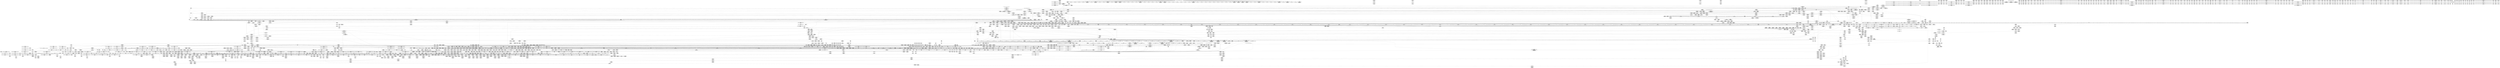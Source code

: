 digraph {
	CE0x81a2890 [shape=record,shape=Mrecord,label="{CE0x81a2890|_ret_void,_!dbg_!38908|include/linux/rcupdate.h,424|*SummSink*}"]
	CE0x6a61cc0 [shape=record,shape=Mrecord,label="{CE0x6a61cc0|tomoyo_init_request_info:tmp10|security/tomoyo/util.c,1006|*SummSink*}"]
	CE0x4d09ed0 [shape=record,shape=Mrecord,label="{CE0x4d09ed0|tomoyo_get_mode:tmp1}"]
	CE0x578c5d0 [shape=record,shape=Mrecord,label="{CE0x578c5d0|tomoyo_unix_entry:tmp24|security/tomoyo/network.c,556|*SummSink*}"]
	CE0x6aa19c0 [shape=record,shape=Mrecord,label="{CE0x6aa19c0|_ret_i32_%call,_!dbg_!38907|include/linux/srcu.h,223|*SummSource*}"]
	CE0x582b3a0 [shape=record,shape=Mrecord,label="{CE0x582b3a0|tomoyo_fill_path_info:ptr|Function::tomoyo_fill_path_info&Arg::ptr::|*SummSink*}"]
	CE0x59a2480 [shape=record,shape=Mrecord,label="{CE0x59a2480|i32_92|*Constant*|*SummSource*}"]
	CE0x81a24a0 [shape=record,shape=Mrecord,label="{CE0x81a24a0|tomoyo_const_part_length:tmp31|security/tomoyo/util.c,641|*SummSource*}"]
	"CONST[source:0(mediator),value:2(dynamic)][purpose:{operation}][SrcIdx:5]"
	CE0x5871470 [shape=record,shape=Mrecord,label="{CE0x5871470|tomoyo_unix_entry:tmp31|security/tomoyo/network.c,560|*SummSource*}"]
	CE0x6ba4320 [shape=record,shape=Mrecord,label="{CE0x6ba4320|tomoyo_audit_unix_log:tmp2|*SummSink*}"]
	CE0x806e620 [shape=record,shape=Mrecord,label="{CE0x806e620|GLOBAL:tomoyo_read_unlock19|*Constant*|*SummSink*}"]
	CE0x8018800 [shape=record,shape=Mrecord,label="{CE0x8018800|tomoyo_unix_entry:tmp5|security/tomoyo/network.c,546|*SummSource*}"]
	CE0x4addc70 [shape=record,shape=Mrecord,label="{CE0x4addc70|i32_39|*Constant*}"]
	CE0x4d41be0 [shape=record,shape=Mrecord,label="{CE0x4d41be0|tomoyo_audit_net_log:arrayidx2|security/tomoyo/network.c,368}"]
	CE0x4cd77b0 [shape=record,shape=Mrecord,label="{CE0x4cd77b0|GLOBAL:tomoyo_socket_keyword|Global_var:tomoyo_socket_keyword|*SummSink*}"]
	CE0x5927050 [shape=record,shape=Mrecord,label="{CE0x5927050|tomoyo_unix_entry:tmp19|security/tomoyo/network.c,553|*SummSource*}"]
	CE0x66ba980 [shape=record,shape=Mrecord,label="{CE0x66ba980|i64*_getelementptr_inbounds_(_31_x_i64_,_31_x_i64_*___llvm_gcov_ctr43150,_i64_0,_i64_4)|*Constant*}"]
	CE0x6b272c0 [shape=record,shape=Mrecord,label="{CE0x6b272c0|tomoyo_get_mode:index|Function::tomoyo_get_mode&Arg::index::}"]
	CE0x58822d0 [shape=record,shape=Mrecord,label="{CE0x58822d0|tomoyo_get_mode:default_config|security/tomoyo/util.c,986|*SummSink*}"]
	CE0x80e5c20 [shape=record,shape=Mrecord,label="{CE0x80e5c20|tomoyo_const_part_length:entry}"]
	CE0x67596f0 [shape=record,shape=Mrecord,label="{CE0x67596f0|rcu_lock_acquire18:indirectgoto|*SummSource*}"]
	CE0x814cdd0 [shape=record,shape=Mrecord,label="{CE0x814cdd0|i64*_getelementptr_inbounds_(_11_x_i64_,_11_x_i64_*___llvm_gcov_ctr54147,_i64_0,_i64_1)|*Constant*|*SummSource*}"]
	CE0x81250c0 [shape=record,shape=Mrecord,label="{CE0x81250c0|tomoyo_const_part_length:tmp10|security/tomoyo/util.c,626}"]
	CE0x806d460 [shape=record,shape=Mrecord,label="{CE0x806d460|tomoyo_domain:tmp12|security/tomoyo/common.h,1205|*SummSink*}"]
	CE0x8067200 [shape=record,shape=Mrecord,label="{CE0x8067200|tomoyo_check_unix_address:tmp9|security/tomoyo/network.c,598|*SummSink*}"]
	CE0x817e730 [shape=record,shape=Mrecord,label="{CE0x817e730|tomoyo_check_unix_address:tmp10|security/tomoyo/network.c,598|*SummSource*}"]
	CE0x4e442f0 [shape=record,shape=Mrecord,label="{CE0x4e442f0|i64_16|*Constant*|*SummSource*}"]
	CE0x6b9ac20 [shape=record,shape=Mrecord,label="{CE0x6b9ac20|tomoyo_init_request_info:tmp2|security/tomoyo/util.c,1003}"]
	CE0x4c81bd0 [shape=record,shape=Mrecord,label="{CE0x4c81bd0|tomoyo_read_lock16:tmp1}"]
	CE0x69b4210 [shape=record,shape=Mrecord,label="{CE0x69b4210|GLOBAL:tomoyo_domain.__warned|Global_var:tomoyo_domain.__warned}"]
	CE0x5b4eef0 [shape=record,shape=Mrecord,label="{CE0x5b4eef0|get_current:tmp1|*SummSink*}"]
	CE0x65a59c0 [shape=record,shape=Mrecord,label="{CE0x65a59c0|rcu_lock_release21:tmp6}"]
	CE0x67701e0 [shape=record,shape=Mrecord,label="{CE0x67701e0|i64*_getelementptr_inbounds_(_31_x_i64_,_31_x_i64_*___llvm_gcov_ctr43150,_i64_0,_i64_27)|*Constant*}"]
	CE0x4c4d630 [shape=record,shape=Mrecord,label="{CE0x4c4d630|tomoyo_unix_entry:tmp3|*LoadInst*|security/tomoyo/network.c,546|*SummSource*}"]
	CE0x6a694c0 [shape=record,shape=Mrecord,label="{CE0x6a694c0|srcu_read_lock17:sp|Function::srcu_read_lock17&Arg::sp::|*SummSource*}"]
	CE0x5add0c0 [shape=record,shape=Mrecord,label="{CE0x5add0c0|tomoyo_get_mode:idxprom|security/tomoyo/util.c,981|*SummSink*}"]
	CE0x67764f0 [shape=record,shape=Mrecord,label="{CE0x67764f0|tomoyo_unix_entry:arrayidx|security/tomoyo/network.c,546}"]
	CE0x59aaa20 [shape=record,shape=Mrecord,label="{CE0x59aaa20|tomoyo_const_part_length:tmp43|security/tomoyo/util.c,644}"]
	CE0x59468a0 [shape=record,shape=Mrecord,label="{CE0x59468a0|GLOBAL:__srcu_read_lock|*Constant*}"]
	CE0x5b250a0 [shape=record,shape=Mrecord,label="{CE0x5b250a0|i32_255|*Constant*}"]
	CE0x4ba9230 [shape=record,shape=Mrecord,label="{CE0x4ba9230|128:_i8*,_1208:_%struct.file*,_:_CMRE_48,49_}"]
	CE0x5b4eb70 [shape=record,shape=Mrecord,label="{CE0x5b4eb70|i64*_getelementptr_inbounds_(_31_x_i64_,_31_x_i64_*___llvm_gcov_ctr43150,_i64_0,_i64_9)|*Constant*}"]
	CE0x80e6720 [shape=record,shape=Mrecord,label="{CE0x80e6720|COLLAPSED:_GCMRE___llvm_gcov_ctr28130_internal_global_5_x_i64_zeroinitializer:_elem_0:default:}"]
	CE0x57ff8b0 [shape=record,shape=Mrecord,label="{CE0x57ff8b0|tomoyo_audit_unix_log:call|security/tomoyo/network.c,405|*SummSink*}"]
	CE0x5983a00 [shape=record,shape=Mrecord,label="{CE0x5983a00|tomoyo_const_part_length:while.end|*SummSource*}"]
	CE0x5c1e740 [shape=record,shape=Mrecord,label="{CE0x5c1e740|get_current:tmp3}"]
	CE0x5af3c00 [shape=record,shape=Mrecord,label="{CE0x5af3c00|i64*_getelementptr_inbounds_(_31_x_i64_,_31_x_i64_*___llvm_gcov_ctr43150,_i64_0,_i64_9)|*Constant*|*SummSink*}"]
	CE0x66b51c0 [shape=record,shape=Mrecord,label="{CE0x66b51c0|tomoyo_get_mode:tmp25|security/tomoyo/util.c,987|*SummSource*}"]
	CE0x763a8d0 [shape=record,shape=Mrecord,label="{CE0x763a8d0|tomoyo_domain:tmp}"]
	CE0x5a0a0e0 [shape=record,shape=Mrecord,label="{CE0x5a0a0e0|tomoyo_unix_entry:cmp|security/tomoyo/network.c,549|*SummSource*}"]
	CE0x6ab2400 [shape=record,shape=Mrecord,label="{CE0x6ab2400|tomoyo_fill_path_info:tmp9|security/tomoyo/util.c,667|*SummSource*}"]
	CE0x57b5300 [shape=record,shape=Mrecord,label="{CE0x57b5300|i64*_getelementptr_inbounds_(_2_x_i64_,_2_x_i64_*___llvm_gcov_ctr4533,_i64_0,_i64_0)|*Constant*}"]
	CE0x4b20b60 [shape=record,shape=Mrecord,label="{CE0x4b20b60|_call_void___llvm_gcov_indirect_counter_increment114(i32*___llvm_gcov_global_state_pred45,_i64**_getelementptr_inbounds_(_3_x_i64*_,_3_x_i64*_*___llvm_gcda_edge_table44,_i64_0,_i64_1)),_!dbg_!38927|security/tomoyo/util.c,634|*SummSink*}"]
	CE0x4ac8200 [shape=record,shape=Mrecord,label="{CE0x4ac8200|tomoyo_domain:do.body|*SummSource*}"]
	CE0x6a67620 [shape=record,shape=Mrecord,label="{CE0x6a67620|tomoyo_get_mode:tmp21|security/tomoyo/util.c,985}"]
	CE0x5927160 [shape=record,shape=Mrecord,label="{CE0x5927160|tomoyo_unix_entry:tmp19|security/tomoyo/network.c,553|*SummSink*}"]
	CE0x4c555a0 [shape=record,shape=Mrecord,label="{CE0x4c555a0|tomoyo_audit_net_log:tmp4|security/tomoyo/network.c,367}"]
	CE0x5af36c0 [shape=record,shape=Mrecord,label="{CE0x5af36c0|i64*_getelementptr_inbounds_(_2_x_i64_,_2_x_i64_*___llvm_gcov_ctr4632,_i64_0,_i64_0)|*Constant*|*SummSource*}"]
	CE0x6a014f0 [shape=record,shape=Mrecord,label="{CE0x6a014f0|_ret_i32_%retval.0,_!dbg_!38957|security/tomoyo/util.c,652|*SummSource*}"]
	CE0x594bf50 [shape=record,shape=Mrecord,label="{CE0x594bf50|i64**_getelementptr_inbounds_(_3_x_i64*_,_3_x_i64*_*___llvm_gcda_edge_table44,_i64_0,_i64_1)|*Constant*|*SummSink*}"]
	CE0x4bf5060 [shape=record,shape=Mrecord,label="{CE0x4bf5060|GLOBAL:__srcu_read_unlock|*Constant*|*SummSource*}"]
	CE0x8124a90 [shape=record,shape=Mrecord,label="{CE0x8124a90|rcu_lock_release21:tmp3|*SummSink*}"]
	CE0x6682dd0 [shape=record,shape=Mrecord,label="{CE0x6682dd0|GLOBAL:__llvm_gcov_ctr43150|Global_var:__llvm_gcov_ctr43150|*SummSink*}"]
	CE0x5946b60 [shape=record,shape=Mrecord,label="{CE0x5946b60|GLOBAL:__srcu_read_lock|*Constant*|*SummSource*}"]
	CE0x67f11f0 [shape=record,shape=Mrecord,label="{CE0x67f11f0|rcu_lock_release21:entry|*SummSink*}"]
	CE0x6900960 [shape=record,shape=Mrecord,label="{CE0x6900960|tomoyo_const_part_length:tmp28|security/tomoyo/util.c,641|*SummSource*}"]
	CE0x6c0ba90 [shape=record,shape=Mrecord,label="{CE0x6c0ba90|i64*_getelementptr_inbounds_(_4_x_i64_,_4_x_i64_*___llvm_gcov_ctr4731,_i64_0,_i64_1)|*Constant*}"]
	CE0x66a4180 [shape=record,shape=Mrecord,label="{CE0x66a4180|tomoyo_domain:tmp9|security/tomoyo/common.h,1205|*SummSource*}"]
	CE0x4d05f30 [shape=record,shape=Mrecord,label="{CE0x4d05f30|tomoyo_domain:land.lhs.true2}"]
	CE0x4d05ba0 [shape=record,shape=Mrecord,label="{CE0x4d05ba0|_ret_void,_!dbg_!38908|include/linux/rcupdate.h,419}"]
	CE0x664f9e0 [shape=record,shape=Mrecord,label="{CE0x664f9e0|24:_%struct.tomoyo_path_info*,_32:_i8,_33:_i8,_72:_i8,_:_SCMRE_53,54_}"]
	CE0x66b8960 [shape=record,shape=Mrecord,label="{CE0x66b8960|i32_55|*Constant*|*SummSource*}"]
	CE0x80907a0 [shape=record,shape=Mrecord,label="{CE0x80907a0|i64*_getelementptr_inbounds_(_2_x_i64_,_2_x_i64_*___llvm_gcov_ctr3939,_i64_0,_i64_0)|*Constant*|*SummSource*}"]
	CE0x811f0c0 [shape=record,shape=Mrecord,label="{CE0x811f0c0|_ret_i32_%conv6,_!dbg_!38926|security/tomoyo/util.c,1011|*SummSource*}"]
	CE0x817e270 [shape=record,shape=Mrecord,label="{CE0x817e270|tomoyo_check_unix_address:tmp9|security/tomoyo/network.c,598}"]
	CE0x582f360 [shape=record,shape=Mrecord,label="{CE0x582f360|tomoyo_unix_entry:call31|security/tomoyo/network.c,571|*SummSink*}"]
	CE0x4c13240 [shape=record,shape=Mrecord,label="{CE0x4c13240|i64*_getelementptr_inbounds_(_12_x_i64_,_12_x_i64_*___llvm_gcov_ctr31133,_i64_0,_i64_6)|*Constant*}"]
	CE0x4c9c720 [shape=record,shape=Mrecord,label="{CE0x4c9c720|tomoyo_const_part_length:tmp15|security/tomoyo/util.c,627|*SummSource*}"]
	CE0x6ab2900 [shape=record,shape=Mrecord,label="{CE0x6ab2900|tomoyo_fill_path_info:conv4|security/tomoyo/util.c,667|*SummSource*}"]
	CE0x4c95420 [shape=record,shape=Mrecord,label="{CE0x4c95420|tomoyo_const_part_length:tmp29|security/tomoyo/util.c,641}"]
	CE0x6a01c40 [shape=record,shape=Mrecord,label="{CE0x6a01c40|tomoyo_audit_net_log:arrayidx|security/tomoyo/network.c,367|*SummSink*}"]
	CE0x59c5810 [shape=record,shape=Mrecord,label="{CE0x59c5810|tomoyo_unix_entry:protocol22|security/tomoyo/network.c,566|*SummSink*}"]
	CE0x583c970 [shape=record,shape=Mrecord,label="{CE0x583c970|tomoyo_get_mode:conv15|security/tomoyo/util.c,987}"]
	CE0x6748ec0 [shape=record,shape=Mrecord,label="{CE0x6748ec0|GLOBAL:tomoyo_policy_loaded|Global_var:tomoyo_policy_loaded|*SummSink*}"]
	CE0x5a74a70 [shape=record,shape=Mrecord,label="{CE0x5a74a70|i32_-1|*Constant*|*SummSink*}"]
	CE0x6a25290 [shape=record,shape=Mrecord,label="{CE0x6a25290|tomoyo_audit_unix_log:unix_network|security/tomoyo/network.c,405}"]
	CE0x6783690 [shape=record,shape=Mrecord,label="{CE0x6783690|tomoyo_const_part_length:tmp16|security/tomoyo/util.c,627|*SummSink*}"]
	CE0x6906f00 [shape=record,shape=Mrecord,label="{CE0x6906f00|i64*_getelementptr_inbounds_(_5_x_i64_,_5_x_i64_*___llvm_gcov_ctr32134,_i64_0,_i64_3)|*Constant*}"]
	CE0x6c36e80 [shape=record,shape=Mrecord,label="{CE0x6c36e80|i64*_getelementptr_inbounds_(_4_x_i64_,_4_x_i64_*___llvm_gcov_ctr4137,_i64_0,_i64_2)|*Constant*}"]
	CE0x578bb40 [shape=record,shape=Mrecord,label="{CE0x578bb40|i64_9|*Constant*|*SummSink*}"]
	CE0x6a43e60 [shape=record,shape=Mrecord,label="{CE0x6a43e60|i32_4|*Constant*|*SummSink*}"]
	CE0x4d054c0 [shape=record,shape=Mrecord,label="{CE0x4d054c0|srcu_read_lock17:dep_map|include/linux/srcu.h,222|*SummSink*}"]
	CE0x664b9c0 [shape=record,shape=Mrecord,label="{CE0x664b9c0|tomoyo_unix_entry:protocol23|security/tomoyo/network.c,566}"]
	"CONST[source:1(input),value:2(dynamic)][purpose:{object}][SrcIdx:2]"
	CE0x6784ce0 [shape=record,shape=Mrecord,label="{CE0x6784ce0|VOIDTB_TE:_CE_0,2048_|*MultipleSource*|security/tomoyo/util.c,1010|Function::tomoyo_get_mode&Arg::ns::}"]
	CE0x6b69640 [shape=record,shape=Mrecord,label="{CE0x6b69640|%struct.tomoyo_domain_info*_null|*Constant*}"]
	CE0x58b6580 [shape=record,shape=Mrecord,label="{CE0x58b6580|0:_i8,_array:_GCRE_tomoyo_index2category_constant_39_x_i8_c_00_00_00_00_00_00_00_00_00_00_00_00_00_00_00_00_00_00_00_00_00_00_00_01_01_01_01_01_01_01_01_01_01_01_01_01_01_01_02_,_align_16:_elem_38::|security/tomoyo/util.c,983}"]
	CE0x4b28a40 [shape=record,shape=Mrecord,label="{CE0x4b28a40|_call_void_mcount()_#3}"]
	CE0x66b5460 [shape=record,shape=Mrecord,label="{CE0x66b5460|tomoyo_get_mode:tmp25|security/tomoyo/util.c,987|*SummSink*}"]
	CE0x4c4d2f0 [shape=record,shape=Mrecord,label="{CE0x4c4d2f0|tomoyo_get_mode:arrayidx|security/tomoyo/util.c,981}"]
	CE0x68afd60 [shape=record,shape=Mrecord,label="{CE0x68afd60|tomoyo_unix_entry:param28|security/tomoyo/network.c,568|*SummSource*}"]
	CE0x687d580 [shape=record,shape=Mrecord,label="{CE0x687d580|24:_%struct.tomoyo_path_info*,_32:_i8,_33:_i8,_72:_i8,_:_SCMRE_30,31_}"]
	CE0x59dcf90 [shape=record,shape=Mrecord,label="{CE0x59dcf90|tomoyo_get_mode:add|security/tomoyo/util.c,984}"]
	CE0x81a2210 [shape=record,shape=Mrecord,label="{CE0x81a2210|tomoyo_const_part_length:tmp31|security/tomoyo/util.c,641}"]
	CE0x673d460 [shape=record,shape=Mrecord,label="{CE0x673d460|24:_%struct.tomoyo_path_info*,_32:_i8,_33:_i8,_72:_i8,_:_SCMRE_43,44_}"]
	CE0x6812d50 [shape=record,shape=Mrecord,label="{CE0x6812d50|tomoyo_get_mode:config|security/tomoyo/util.c,981|*SummSink*}"]
	CE0x8340e30 [shape=record,shape=Mrecord,label="{CE0x8340e30|tomoyo_const_part_length:tmp1}"]
	CE0x8182fb0 [shape=record,shape=Mrecord,label="{CE0x8182fb0|srcu_read_unlock20:tmp3}"]
	CE0x66ff650 [shape=record,shape=Mrecord,label="{CE0x66ff650|tomoyo_fill_path_info:tmp10|*SummSource*}"]
	CE0x66a5c60 [shape=record,shape=Mrecord,label="{CE0x66a5c60|24:_%struct.tomoyo_path_info*,_32:_i8,_33:_i8,_72:_i8,_:_SCMRE_16,24_|*MultipleSource*|security/tomoyo/network.c,544|security/tomoyo/network.c, 544|Function::tomoyo_init_request_info&Arg::r::|security/tomoyo/network.c,565}"]
	CE0x80f97c0 [shape=record,shape=Mrecord,label="{CE0x80f97c0|tomoyo_fill_path_info:idxprom|security/tomoyo/util.c,667|*SummSource*}"]
	CE0x800b1d0 [shape=record,shape=Mrecord,label="{CE0x800b1d0|tomoyo_unix_entry:error.1|*SummSink*}"]
	CE0x6ab9060 [shape=record,shape=Mrecord,label="{CE0x6ab9060|tomoyo_init_request_info:bb}"]
	CE0x4c12a50 [shape=record,shape=Mrecord,label="{CE0x4c12a50|VOIDTB_TE:_CE_6384,6388_|*MultipleSource*|security/tomoyo/util.c,1010|Function::tomoyo_get_mode&Arg::ns::}"]
	CE0x4c135d0 [shape=record,shape=Mrecord,label="{CE0x4c135d0|i64*_getelementptr_inbounds_(_12_x_i64_,_12_x_i64_*___llvm_gcov_ctr31133,_i64_0,_i64_6)|*Constant*|*SummSink*}"]
	CE0x4d6fe30 [shape=record,shape=Mrecord,label="{CE0x4d6fe30|tomoyo_domain:tmp9|security/tomoyo/common.h,1205}"]
	CE0x5adcc60 [shape=record,shape=Mrecord,label="{CE0x5adcc60|tomoyo_const_part_length:incdec.ptr7|security/tomoyo/util.c,631|*SummSource*}"]
	CE0x4bf58a0 [shape=record,shape=Mrecord,label="{CE0x4bf58a0|tomoyo_const_part_length:add29|security/tomoyo/util.c,646|*SummSink*}"]
	CE0x8094f90 [shape=record,shape=Mrecord,label="{CE0x8094f90|tomoyo_check_unix_address:cmp|security/tomoyo/network.c,596}"]
	CE0x6978d00 [shape=record,shape=Mrecord,label="{CE0x6978d00|tomoyo_get_mode:tmp11|security/tomoyo/util.c,982}"]
	CE0x8124bd0 [shape=record,shape=Mrecord,label="{CE0x8124bd0|VOIDTB_TE:_CE_2096,2272_|*MultipleSource*|security/tomoyo/util.c,1010|Function::tomoyo_get_mode&Arg::ns::}"]
	CE0x81436f0 [shape=record,shape=Mrecord,label="{CE0x81436f0|rcu_lock_acquire18:tmp5|include/linux/rcupdate.h,418}"]
	CE0x59210b0 [shape=record,shape=Mrecord,label="{CE0x59210b0|i64_25|*Constant*|*SummSink*}"]
	CE0x8278e50 [shape=record,shape=Mrecord,label="{CE0x8278e50|tomoyo_fill_path_info:const_len6|security/tomoyo/util.c,668|*SummSource*}"]
	CE0x5882ab0 [shape=record,shape=Mrecord,label="{CE0x5882ab0|tomoyo_get_mode:mode.1|*SummSource*}"]
	CE0x6919830 [shape=record,shape=Mrecord,label="{CE0x6919830|tomoyo_unix_entry:if.end|*SummSource*}"]
	CE0x6770740 [shape=record,shape=Mrecord,label="{CE0x6770740|tomoyo_const_part_length:tmp46|security/tomoyo/util.c,646|*SummSink*}"]
	CE0x6606610 [shape=record,shape=Mrecord,label="{CE0x6606610|tomoyo_init_request_info:domain|Function::tomoyo_init_request_info&Arg::domain::}"]
	CE0x582b5c0 [shape=record,shape=Mrecord,label="{CE0x582b5c0|_ret_void,_!dbg_!38929|security/tomoyo/util.c,670|*SummSource*}"]
	CE0x4d25c40 [shape=record,shape=Mrecord,label="{CE0x4d25c40|tomoyo_domain:land.lhs.true2|*SummSink*}"]
	CE0x6b743f0 [shape=record,shape=Mrecord,label="{CE0x6b743f0|tomoyo_init_request_info:r|Function::tomoyo_init_request_info&Arg::r::}"]
	CE0x4c7b320 [shape=record,shape=Mrecord,label="{CE0x4c7b320|128:_i8*,_1208:_%struct.file*,_:_CMRE_23,24_}"]
	CE0x4d0a3c0 [shape=record,shape=Mrecord,label="{CE0x4d0a3c0|tomoyo_get_mode:tmp14|security/tomoyo/util.c,983|*SummSink*}"]
	CE0x80f2100 [shape=record,shape=Mrecord,label="{CE0x80f2100|tomoyo_init_request_info:conv6|security/tomoyo/util.c,1011|*SummSink*}"]
	CE0x5895d90 [shape=record,shape=Mrecord,label="{CE0x5895d90|tomoyo_domain:tmp22|security/tomoyo/common.h,1205|*SummSink*}"]
	CE0x5945800 [shape=record,shape=Mrecord,label="{CE0x5945800|tomoyo_const_part_length:bb|*SummSink*}"]
	CE0x663fb50 [shape=record,shape=Mrecord,label="{CE0x663fb50|tomoyo_unix_entry:call31|security/tomoyo/network.c,571}"]
	CE0x6627420 [shape=record,shape=Mrecord,label="{CE0x6627420|GLOBAL:tomoyo_encode2|*Constant*}"]
	CE0x67a3ad0 [shape=record,shape=Mrecord,label="{CE0x67a3ad0|tomoyo_const_part_length:tmp12|security/tomoyo/util.c,626|*SummSource*}"]
	CE0x66c92e0 [shape=record,shape=Mrecord,label="{CE0x66c92e0|tomoyo_unix_entry:name|security/tomoyo/network.c,563}"]
	CE0x4c6ec20 [shape=record,shape=Mrecord,label="{CE0x4c6ec20|i64*_getelementptr_inbounds_(_31_x_i64_,_31_x_i64_*___llvm_gcov_ctr43150,_i64_0,_i64_21)|*Constant*|*SummSource*}"]
	CE0x5920ea0 [shape=record,shape=Mrecord,label="{CE0x5920ea0|tomoyo_const_part_length:tmp41|security/tomoyo/util.c,644}"]
	CE0x6b2fea0 [shape=record,shape=Mrecord,label="{CE0x6b2fea0|tomoyo_init_request_info:if.then|*SummSource*}"]
	CE0x6683290 [shape=record,shape=Mrecord,label="{CE0x6683290|_ret_void,_!dbg_!38908|include/linux/rcupdate.h,424|*SummSource*}"]
	CE0x4d0a6c0 [shape=record,shape=Mrecord,label="{CE0x4d0a6c0|tomoyo_get_mode:tmp15|security/tomoyo/util.c,983|*SummSource*}"]
	CE0x4c7b1e0 [shape=record,shape=Mrecord,label="{CE0x4c7b1e0|128:_i8*,_1208:_%struct.file*,_:_CMRE_22,23_}"]
	CE0x7fef9c0 [shape=record,shape=Mrecord,label="{CE0x7fef9c0|%struct.lockdep_map*_null|*Constant*}"]
	CE0x4e58fa0 [shape=record,shape=Mrecord,label="{CE0x4e58fa0|tomoyo_unix_entry:protocol22|security/tomoyo/network.c,566|*SummSource*}"]
	CE0x5983990 [shape=record,shape=Mrecord,label="{CE0x5983990|tomoyo_const_part_length:while.end}"]
	CE0x59d6730 [shape=record,shape=Mrecord,label="{CE0x59d6730|tomoyo_unix_entry:buf.0|*SummSink*}"]
	CE0x4c55c20 [shape=record,shape=Mrecord,label="{CE0x4c55c20|i64_18|*Constant*}"]
	CE0x8067610 [shape=record,shape=Mrecord,label="{CE0x8067610|i32_1|*Constant*|*SummSink*}"]
	CE0x58b5950 [shape=record,shape=Mrecord,label="{CE0x58b5950|0:_i8,_array:_GCRE_tomoyo_index2category_constant_39_x_i8_c_00_00_00_00_00_00_00_00_00_00_00_00_00_00_00_00_00_00_00_00_00_00_00_01_01_01_01_01_01_01_01_01_01_01_01_01_01_01_02_,_align_16:_elem_24::|security/tomoyo/util.c,983}"]
	CE0x6c48c40 [shape=record,shape=Mrecord,label="{CE0x6c48c40|i64*_getelementptr_inbounds_(_22_x_i64_,_22_x_i64_*___llvm_gcov_ctr3840,_i64_0,_i64_19)|*Constant*}"]
	CE0x5901400 [shape=record,shape=Mrecord,label="{CE0x5901400|i64*_getelementptr_inbounds_(_2_x_i64_,_2_x_i64_*___llvm_gcov_ctr4038,_i64_0,_i64_1)|*Constant*|*SummSink*}"]
	CE0x5b3ffc0 [shape=record,shape=Mrecord,label="{CE0x5b3ffc0|tomoyo_unix_entry:tmp48|security/tomoyo/network.c,575|*SummSource*}"]
	CE0x8319390 [shape=record,shape=Mrecord,label="{CE0x8319390|tomoyo_domain:tmp16|security/tomoyo/common.h,1205}"]
	CE0x6a06fc0 [shape=record,shape=Mrecord,label="{CE0x6a06fc0|tomoyo_unix_entry:addr|security/tomoyo/network.c,550}"]
	CE0x4c97630 [shape=record,shape=Mrecord,label="{CE0x4c97630|tomoyo_domain:security|security/tomoyo/common.h,1205|*SummSource*}"]
	CE0x66c75b0 [shape=record,shape=Mrecord,label="{CE0x66c75b0|tomoyo_get_mode:tmp12|security/tomoyo/util.c,982}"]
	CE0x5a58460 [shape=record,shape=Mrecord,label="{CE0x5a58460|GLOBAL:tomoyo_read_lock16|*Constant*|*SummSource*}"]
	CE0x5910c50 [shape=record,shape=Mrecord,label="{CE0x5910c50|0:_i8*,_array:_GCRE_tomoyo_socket_keyword_external_constant_4_x_i8*_:_elem_2::|security/tomoyo/network.c,368}"]
	CE0x8319510 [shape=record,shape=Mrecord,label="{CE0x8319510|tomoyo_domain:tmp16|security/tomoyo/common.h,1205|*SummSource*}"]
	CE0x6988400 [shape=record,shape=Mrecord,label="{CE0x6988400|tomoyo_init_request_info:tmp4|security/tomoyo/util.c,1004|*SummSink*}"]
	CE0x67601c0 [shape=record,shape=Mrecord,label="{CE0x67601c0|GLOBAL:__llvm_gcov_global_state_pred45|Global_var:__llvm_gcov_global_state_pred45}"]
	CE0x5885420 [shape=record,shape=Mrecord,label="{CE0x5885420|tomoyo_const_part_length:conv24|security/tomoyo/util.c,644|*SummSource*}"]
	CE0x66b8a90 [shape=record,shape=Mrecord,label="{CE0x66b8a90|i32_55|*Constant*|*SummSink*}"]
	CE0x4b33350 [shape=record,shape=Mrecord,label="{CE0x4b33350|tomoyo_domain:tmp20|security/tomoyo/common.h,1205|*SummSink*}"]
	CE0x5882c80 [shape=record,shape=Mrecord,label="{CE0x5882c80|tomoyo_get_mode:tmp25|security/tomoyo/util.c,987}"]
	CE0x4c75080 [shape=record,shape=Mrecord,label="{CE0x4c75080|tomoyo_unix_entry:r|security/tomoyo/network.c, 544|*SummSource*}"]
	CE0x59ffa30 [shape=record,shape=Mrecord,label="{CE0x59ffa30|tomoyo_domain:tmp13|security/tomoyo/common.h,1205}"]
	CE0x5a739c0 [shape=record,shape=Mrecord,label="{CE0x5a739c0|__llvm_gcov_indirect_counter_increment114:tmp3|*SummSink*}"]
	CE0x763a6f0 [shape=record,shape=Mrecord,label="{CE0x763a6f0|tomoyo_const_part_length:if.end6|*SummSource*}"]
	CE0x80ceea0 [shape=record,shape=Mrecord,label="{CE0x80ceea0|tomoyo_check_unix_address:sun_path|security/tomoyo/network.c,598}"]
	CE0x69603a0 [shape=record,shape=Mrecord,label="{CE0x69603a0|GLOBAL:tomoyo_domain|*Constant*|*SummSource*}"]
	CE0x5921010 [shape=record,shape=Mrecord,label="{CE0x5921010|i64_25|*Constant*|*SummSource*}"]
	CE0x5927650 [shape=record,shape=Mrecord,label="{CE0x5927650|tomoyo_unix_entry:tmp20|security/tomoyo/network.c,554}"]
	CE0x4ddf140 [shape=record,shape=Mrecord,label="{CE0x4ddf140|tomoyo_unix_entry:sub|security/tomoyo/network.c,551|*SummSink*}"]
	CE0x6749200 [shape=record,shape=Mrecord,label="{CE0x6749200|tomoyo_const_part_length:tmp14|security/tomoyo/util.c,626|*SummSource*}"]
	CE0x4ddef50 [shape=record,shape=Mrecord,label="{CE0x4ddef50|tomoyo_unix_entry:sub|security/tomoyo/network.c,551|*SummSource*}"]
	CE0x69460d0 [shape=record,shape=Mrecord,label="{CE0x69460d0|tomoyo_init_request_info:tmp8|security/tomoyo/util.c,1005}"]
	CE0x6a55a60 [shape=record,shape=Mrecord,label="{CE0x6a55a60|tomoyo_init_request_info:type|security/tomoyo/util.c,1009|*SummSink*}"]
	CE0x683df10 [shape=record,shape=Mrecord,label="{CE0x683df10|tomoyo_unix_entry:tmp28|security/tomoyo/network.c,557|*SummSource*}"]
	CE0x6ab96c0 [shape=record,shape=Mrecord,label="{CE0x6ab96c0|tomoyo_init_request_info:if.end}"]
	CE0x5786530 [shape=record,shape=Mrecord,label="{CE0x5786530|i64_9|*Constant*}"]
	CE0x59ff930 [shape=record,shape=Mrecord,label="{CE0x59ff930|tomoyo_get_mode:cmp|security/tomoyo/util.c,982|*SummSource*}"]
	CE0x6988710 [shape=record,shape=Mrecord,label="{CE0x6988710|tomoyo_unix_entry:if.else}"]
	CE0x8157910 [shape=record,shape=Mrecord,label="{CE0x8157910|tomoyo_check_unix_address:tmp12|security/tomoyo/network.c,601}"]
	CE0x814cb30 [shape=record,shape=Mrecord,label="{CE0x814cb30|i64*_getelementptr_inbounds_(_11_x_i64_,_11_x_i64_*___llvm_gcov_ctr54147,_i64_0,_i64_1)|*Constant*}"]
	CE0x6978a40 [shape=record,shape=Mrecord,label="{CE0x6978a40|GLOBAL:__llvm_gcov_ctr32134|Global_var:__llvm_gcov_ctr32134}"]
	CE0x817be80 [shape=record,shape=Mrecord,label="{CE0x817be80|tomoyo_check_unix_address:conv|security/tomoyo/network.c,596}"]
	CE0x6a00540 [shape=record,shape=Mrecord,label="{CE0x6a00540|tomoyo_unix_entry:if.end36}"]
	CE0x4b98190 [shape=record,shape=Mrecord,label="{CE0x4b98190|GLOBAL:lock_acquire|*Constant*|*SummSink*}"]
	CE0x80f7760 [shape=record,shape=Mrecord,label="{CE0x80f7760|tomoyo_get_mode:tmp22|security/tomoyo/util.c,986|*SummSink*}"]
	CE0x817b530 [shape=record,shape=Mrecord,label="{CE0x817b530|0:_i8,_1:_i8,_32:_i8*,_40:_i32,_:_CMR_24,25_|*MultipleSource*|Function::tomoyo_check_unix_address&Arg::address::|security/tomoyo/network.c,594}"]
	CE0x57863b0 [shape=record,shape=Mrecord,label="{CE0x57863b0|i8_0|*Constant*|*SummSource*}"]
	CE0x4de4430 [shape=record,shape=Mrecord,label="{CE0x4de4430|GLOBAL:rcu_lock_release21|*Constant*}"]
	CE0x69dcb00 [shape=record,shape=Mrecord,label="{CE0x69dcb00|i64*_getelementptr_inbounds_(_2_x_i64_,_2_x_i64_*___llvm_gcov_ctr3939,_i64_0,_i64_1)|*Constant*|*SummSink*}"]
	CE0x66c6e20 [shape=record,shape=Mrecord,label="{CE0x66c6e20|i1_true|*Constant*|*SummSink*}"]
	CE0x6708790 [shape=record,shape=Mrecord,label="{CE0x6708790|rcu_lock_acquire18:tmp1}"]
	CE0x4c9c8c0 [shape=record,shape=Mrecord,label="{CE0x4c9c8c0|i64*_getelementptr_inbounds_(_2_x_i64_,_2_x_i64_*___llvm_gcov_ctr53148,_i64_0,_i64_0)|*Constant*|*SummSink*}"]
	CE0x6760230 [shape=record,shape=Mrecord,label="{CE0x6760230|GLOBAL:__llvm_gcov_global_state_pred45|Global_var:__llvm_gcov_global_state_pred45|*SummSource*}"]
	CE0x764eb50 [shape=record,shape=Mrecord,label="{CE0x764eb50|GLOBAL:lock_release|*Constant*}"]
	CE0x7fe70f0 [shape=record,shape=Mrecord,label="{CE0x7fe70f0|tomoyo_unix_entry:tmp14|security/tomoyo/network.c,550|*SummSink*}"]
	CE0x6a67730 [shape=record,shape=Mrecord,label="{CE0x6a67730|tomoyo_get_mode:tmp21|security/tomoyo/util.c,985|*SummSource*}"]
	CE0x4b0d510 [shape=record,shape=Mrecord,label="{CE0x4b0d510|tomoyo_domain:call3|security/tomoyo/common.h,1205}"]
	CE0x69ab070 [shape=record,shape=Mrecord,label="{CE0x69ab070|tomoyo_init_request_info:tmp7|security/tomoyo/util.c,1005|*SummSink*}"]
	CE0x6b26d20 [shape=record,shape=Mrecord,label="{CE0x6b26d20|GLOBAL:tomoyo_get_mode|*Constant*|*SummSource*}"]
	CE0x4c95e90 [shape=record,shape=Mrecord,label="{CE0x4c95e90|tomoyo_const_part_length:if.end|*SummSource*}"]
	CE0x671c350 [shape=record,shape=Mrecord,label="{CE0x671c350|tomoyo_fill_path_info:tmp12|security/tomoyo/util.c,667}"]
	CE0x6708130 [shape=record,shape=Mrecord,label="{CE0x6708130|tomoyo_const_part_length:cmp15|security/tomoyo/util.c,641|*SummSink*}"]
	CE0x65a0330 [shape=record,shape=Mrecord,label="{CE0x65a0330|rcu_lock_release21:indirectgoto}"]
	CE0x6857250 [shape=record,shape=Mrecord,label="{CE0x6857250|tomoyo_unix_entry:addr_len|security/tomoyo/network.c,551|*SummSource*}"]
	CE0x6870670 [shape=record,shape=Mrecord,label="{CE0x6870670|24:_%struct.tomoyo_path_info*,_32:_i8,_33:_i8,_72:_i8,_:_SCMRE_25,26_}"]
	CE0x4c06910 [shape=record,shape=Mrecord,label="{CE0x4c06910|i64*_getelementptr_inbounds_(_11_x_i64_,_11_x_i64_*___llvm_gcov_ctr54147,_i64_0,_i64_1)|*Constant*|*SummSink*}"]
	CE0x4aec3c0 [shape=record,shape=Mrecord,label="{CE0x4aec3c0|tomoyo_domain:tmp21|security/tomoyo/common.h,1205}"]
	CE0x811ee30 [shape=record,shape=Mrecord,label="{CE0x811ee30|_ret_i32_%conv6,_!dbg_!38926|security/tomoyo/util.c,1011}"]
	CE0x6987f20 [shape=record,shape=Mrecord,label="{CE0x6987f20|i64*_getelementptr_inbounds_(_2_x_i64_,_2_x_i64_*___llvm_gcov_ctr4038,_i64_0,_i64_0)|*Constant*|*SummSink*}"]
	CE0x812aac0 [shape=record,shape=Mrecord,label="{CE0x812aac0|tomoyo_check_unix_address:unix0|security/tomoyo/network.c,594|*SummSink*}"]
	CE0x6aa1610 [shape=record,shape=Mrecord,label="{CE0x6aa1610|srcu_read_lock17:sp|Function::srcu_read_lock17&Arg::sp::|*SummSink*}"]
	CE0x4de48d0 [shape=record,shape=Mrecord,label="{CE0x4de48d0|tomoyo_domain:tmp7|security/tomoyo/common.h,1205|*SummSource*}"]
	CE0x6a788d0 [shape=record,shape=Mrecord,label="{CE0x6a788d0|rcu_lock_acquire18:tmp2|*SummSource*}"]
	CE0x4d05340 [shape=record,shape=Mrecord,label="{CE0x4d05340|srcu_read_lock17:dep_map|include/linux/srcu.h,222}"]
	CE0x4b28f20 [shape=record,shape=Mrecord,label="{CE0x4b28f20|tomoyo_const_part_length:lor.lhs.false23|*SummSource*}"]
	CE0x4c5cab0 [shape=record,shape=Mrecord,label="{CE0x4c5cab0|i64*_getelementptr_inbounds_(_31_x_i64_,_31_x_i64_*___llvm_gcov_ctr43150,_i64_0,_i64_3)|*Constant*|*SummSource*}"]
	CE0x6930b90 [shape=record,shape=Mrecord,label="{CE0x6930b90|tomoyo_init_request_info:conv|security/tomoyo/util.c,1010|*SummSource*}"]
	CE0x80b1b80 [shape=record,shape=Mrecord,label="{CE0x80b1b80|i32_9|*Constant*}"]
	CE0x5809130 [shape=record,shape=Mrecord,label="{CE0x5809130|tomoyo_audit_net_log:entry}"]
	CE0x68ad850 [shape=record,shape=Mrecord,label="{CE0x68ad850|tomoyo_unix_entry:tmp21|security/tomoyo/network.c,554|*SummSink*}"]
	CE0x589b340 [shape=record,shape=Mrecord,label="{CE0x589b340|tomoyo_unix_entry:tmp22|security/tomoyo/network.c,556|*SummSource*}"]
	CE0x595b7d0 [shape=record,shape=Mrecord,label="{CE0x595b7d0|tomoyo_get_mode:if.then|*SummSink*}"]
	CE0x804bbf0 [shape=record,shape=Mrecord,label="{CE0x804bbf0|i64*_getelementptr_inbounds_(_31_x_i64_,_31_x_i64_*___llvm_gcov_ctr43150,_i64_0,_i64_0)|*Constant*|*SummSink*}"]
	CE0x66f8ac0 [shape=record,shape=Mrecord,label="{CE0x66f8ac0|tomoyo_fill_path_info:tmp9|security/tomoyo/util.c,667}"]
	CE0x8081170 [shape=record,shape=Mrecord,label="{CE0x8081170|tomoyo_const_part_length:tmp37|security/tomoyo/util.c,644|*SummSource*}"]
	CE0x67fa140 [shape=record,shape=Mrecord,label="{CE0x67fa140|i32_4|*Constant*}"]
	CE0x4d07d30 [shape=record,shape=Mrecord,label="{CE0x4d07d30|tomoyo_unix_entry:tmp8|security/tomoyo/network.c,548|*SummSource*}"]
	CE0x8157fc0 [shape=record,shape=Mrecord,label="{CE0x8157fc0|tomoyo_check_unix_address:tmp13|security/tomoyo/network.c,601|*SummSource*}"]
	CE0x69783d0 [shape=record,shape=Mrecord,label="{CE0x69783d0|tomoyo_fill_path_info:tmp2|*LoadInst*|security/tomoyo/util.c,663|*SummSink*}"]
	CE0x4de47c0 [shape=record,shape=Mrecord,label="{CE0x4de47c0|tomoyo_domain:tmp7|security/tomoyo/common.h,1205}"]
	CE0x67700b0 [shape=record,shape=Mrecord,label="{CE0x67700b0|tomoyo_const_part_length:tmp46|security/tomoyo/util.c,646}"]
	CE0x6946320 [shape=record,shape=Mrecord,label="{CE0x6946320|tomoyo_unix_entry:land.lhs.true|*SummSource*}"]
	CE0x4addda0 [shape=record,shape=Mrecord,label="{CE0x4addda0|i32_39|*Constant*|*SummSource*}"]
	CE0x66b5c90 [shape=record,shape=Mrecord,label="{CE0x66b5c90|tomoyo_get_mode:tmp26|security/tomoyo/util.c,987|*SummSink*}"]
	CE0x67d2740 [shape=record,shape=Mrecord,label="{CE0x67d2740|_call_void___llvm_gcov_indirect_counter_increment114(i32*___llvm_gcov_global_state_pred45,_i64**_getelementptr_inbounds_(_3_x_i64*_,_3_x_i64*_*___llvm_gcda_edge_table44,_i64_0,_i64_2)),_!dbg_!38930|security/tomoyo/util.c,640|*SummSource*}"]
	CE0x6bc49d0 [shape=record,shape=Mrecord,label="{CE0x6bc49d0|i64_17|*Constant*|*SummSource*}"]
	CE0x4b28d10 [shape=record,shape=Mrecord,label="{CE0x4b28d10|_call_void_mcount()_#3|*SummSink*}"]
	CE0x82ee240 [shape=record,shape=Mrecord,label="{CE0x82ee240|tomoyo_fill_path_info:call11|security/tomoyo/util.c,669|*SummSource*}"]
	CE0x835a990 [shape=record,shape=Mrecord,label="{CE0x835a990|tomoyo_check_unix_address:addr_len3|security/tomoyo/network.c,599}"]
	CE0x66a3e80 [shape=record,shape=Mrecord,label="{CE0x66a3e80|tomoyo_const_part_length:tmp12|security/tomoyo/util.c,626}"]
	CE0x4b20a50 [shape=record,shape=Mrecord,label="{CE0x4b20a50|_call_void___llvm_gcov_indirect_counter_increment114(i32*___llvm_gcov_global_state_pred45,_i64**_getelementptr_inbounds_(_3_x_i64*_,_3_x_i64*_*___llvm_gcda_edge_table44,_i64_0,_i64_1)),_!dbg_!38927|security/tomoyo/util.c,634|*SummSource*}"]
	CE0x5a83f20 [shape=record,shape=Mrecord,label="{CE0x5a83f20|tomoyo_unix_entry:tmp26|security/tomoyo/network.c,556|*SummSink*}"]
	CE0x582f270 [shape=record,shape=Mrecord,label="{CE0x582f270|_call_void_bitcast_(void_(%struct.tomoyo_request_info*,_i1_(%struct.tomoyo_request_info*,_%struct.tomoyo_acl_info*)*)*_tomoyo_check_acl_to_void_(%struct.tomoyo_request_info.524*,_i1_(%struct.tomoyo_request_info.524*,_%struct.tomoyo_acl_info*)*)*)(%struct.tomoyo_request_info.524*_%r,_i1_(%struct.tomoyo_request_info.524*,_%struct.tomoyo_acl_info*)*_tomoyo_check_unix_acl)_#9,_!dbg_!38963|security/tomoyo/network.c,570|*SummSink*}"]
	CE0x4dfe330 [shape=record,shape=Mrecord,label="{CE0x4dfe330|i32_0|*Constant*}"]
	CE0x684cbf0 [shape=record,shape=Mrecord,label="{CE0x684cbf0|tomoyo_fill_path_info:entry|*SummSource*}"]
	CE0x4b28c70 [shape=record,shape=Mrecord,label="{CE0x4b28c70|_call_void_mcount()_#3|*SummSource*}"]
	CE0x68ad700 [shape=record,shape=Mrecord,label="{CE0x68ad700|tomoyo_unix_entry:tmp21|security/tomoyo/network.c,554|*SummSource*}"]
	CE0x8008910 [shape=record,shape=Mrecord,label="{CE0x8008910|tomoyo_unix_entry:error.0}"]
	CE0x687e0e0 [shape=record,shape=Mrecord,label="{CE0x687e0e0|24:_%struct.tomoyo_path_info*,_32:_i8,_33:_i8,_72:_i8,_:_SCMRE_37,38_}"]
	CE0x687d720 [shape=record,shape=Mrecord,label="{CE0x687d720|24:_%struct.tomoyo_path_info*,_32:_i8,_33:_i8,_72:_i8,_:_SCMRE_31,32_}"]
	CE0x80b0af0 [shape=record,shape=Mrecord,label="{CE0x80b0af0|tomoyo_check_unix_address:entry|*SummSink*}"]
	CE0x6818e10 [shape=record,shape=Mrecord,label="{CE0x6818e10|tomoyo_unix_entry:tmp33|security/tomoyo/network.c,560|*SummSink*}"]
	CE0x69de730 [shape=record,shape=Mrecord,label="{CE0x69de730|_call_void_mcount()_#3|*SummSink*}"]
	CE0x68187c0 [shape=record,shape=Mrecord,label="{CE0x68187c0|tomoyo_unix_entry:tmp32|security/tomoyo/network.c,560}"]
	CE0x679c9b0 [shape=record,shape=Mrecord,label="{CE0x679c9b0|tomoyo_unix_entry:tobool|security/tomoyo/network.c,548|*SummSink*}"]
	CE0x5b4ed90 [shape=record,shape=Mrecord,label="{CE0x5b4ed90|i64_1|*Constant*}"]
	CE0x66a5560 [shape=record,shape=Mrecord,label="{CE0x66a5560|24:_%struct.tomoyo_path_info*,_32:_i8,_33:_i8,_72:_i8,_:_SCMRE_0,8_|*MultipleSource*|security/tomoyo/network.c,544|security/tomoyo/network.c, 544|Function::tomoyo_init_request_info&Arg::r::|security/tomoyo/network.c,565}"]
	CE0x8319240 [shape=record,shape=Mrecord,label="{CE0x8319240|i64*_getelementptr_inbounds_(_11_x_i64_,_11_x_i64_*___llvm_gcov_ctr54147,_i64_0,_i64_8)|*Constant*|*SummSource*}"]
	CE0x58d7a30 [shape=record,shape=Mrecord,label="{CE0x58d7a30|srcu_read_lock17:bb|*SummSource*}"]
	CE0x813d480 [shape=record,shape=Mrecord,label="{CE0x813d480|tomoyo_const_part_length:conv11|security/tomoyo/util.c,641|*SummSource*}"]
	CE0x59d6090 [shape=record,shape=Mrecord,label="{CE0x59d6090|i8*_getelementptr_inbounds_(_10_x_i8_,_10_x_i8_*_.str7,_i32_0,_i32_0)|*Constant*|*SummSink*}"]
	CE0x5a31050 [shape=record,shape=Mrecord,label="{CE0x5a31050|tomoyo_get_mode:if.then13|*SummSink*}"]
	CE0x4d07cc0 [shape=record,shape=Mrecord,label="{CE0x4d07cc0|tomoyo_unix_entry:tmp8|security/tomoyo/network.c,548}"]
	CE0x4ca5d00 [shape=record,shape=Mrecord,label="{CE0x4ca5d00|tomoyo_unix_entry:tmp18|security/tomoyo/network.c,553|*SummSource*}"]
	CE0x6b792c0 [shape=record,shape=Mrecord,label="{CE0x6b792c0|tomoyo_audit_unix_log:tmp}"]
	CE0x6b16a20 [shape=record,shape=Mrecord,label="{CE0x6b16a20|i64**_getelementptr_inbounds_(_3_x_i64*_,_3_x_i64*_*___llvm_gcda_edge_table44,_i64_0,_i64_0)|*Constant*|*SummSource*}"]
	CE0x5a23aa0 [shape=record,shape=Mrecord,label="{CE0x5a23aa0|i8_6|*Constant*|*SummSource*}"]
	CE0x67a3e70 [shape=record,shape=Mrecord,label="{CE0x67a3e70|_call_void_mcount()_#3|*SummSink*}"]
	CE0x6945c50 [shape=record,shape=Mrecord,label="{CE0x6945c50|tomoyo_read_unlock19:tmp3|*SummSource*}"]
	CE0x6930790 [shape=record,shape=Mrecord,label="{CE0x6930790|_ret_i32_%retval.0,_!dbg_!38935|security/tomoyo/util.c,988|*SummSource*}"]
	CE0x5ab12c0 [shape=record,shape=Mrecord,label="{CE0x5ab12c0|GLOBAL:current_task|Global_var:current_task|*SummSource*}"]
	CE0x81144b0 [shape=record,shape=Mrecord,label="{CE0x81144b0|tomoyo_check_unix_address:unix0|security/tomoyo/network.c,594|*SummSource*}"]
	CE0x4bf5620 [shape=record,shape=Mrecord,label="{CE0x4bf5620|tomoyo_const_part_length:add|security/tomoyo/util.c,634}"]
	CE0x80e62e0 [shape=record,shape=Mrecord,label="{CE0x80e62e0|tomoyo_fill_path_info:land.rhs|*SummSource*}"]
	CE0x4c9cd30 [shape=record,shape=Mrecord,label="{CE0x4c9cd30|tomoyo_const_part_length:if.end|*SummSink*}"]
	CE0x69ee3f0 [shape=record,shape=Mrecord,label="{CE0x69ee3f0|i64*_getelementptr_inbounds_(_12_x_i64_,_12_x_i64_*___llvm_gcov_ctr31133,_i64_0,_i64_11)|*Constant*}"]
	CE0x4bfa580 [shape=record,shape=Mrecord,label="{CE0x4bfa580|0:_i8,_array:_GCR_tomoyo_unix2mac_internal_constant_6_x_4_x_i8_4_x_i8_zeroinitializer,_4_x_i8_c_1E_1F_00_,_4_x_i8_c_!_00_00_22_,_4_x_i8_zeroinitializer,_4_x_i8_zeroinitializer,_4_x_i8_c_#$%_00_,_align_16:_elem_3::|security/tomoyo/network.c,546}"]
	CE0x592d340 [shape=record,shape=Mrecord,label="{CE0x592d340|srcu_read_lock17:call|include/linux/srcu.h,220|*SummSink*}"]
	CE0x4d25460 [shape=record,shape=Mrecord,label="{CE0x4d25460|tomoyo_domain:do.end}"]
	CE0x7fefc90 [shape=record,shape=Mrecord,label="{CE0x7fefc90|%struct.lockdep_map*_null|*Constant*|*SummSource*}"]
	CE0x595c390 [shape=record,shape=Mrecord,label="{CE0x595c390|tomoyo_get_mode:if.end14|*SummSink*}"]
	CE0x671c570 [shape=record,shape=Mrecord,label="{CE0x671c570|tomoyo_fill_path_info:tmp12|security/tomoyo/util.c,667|*SummSource*}"]
	CE0x808fdd0 [shape=record,shape=Mrecord,label="{CE0x808fdd0|tomoyo_unix_entry:tmp53|security/tomoyo/network.c,579}"]
	CE0x4ba8fb0 [shape=record,shape=Mrecord,label="{CE0x4ba8fb0|128:_i8*,_1208:_%struct.file*,_:_CMRE_46,47_}"]
	CE0x6a69380 [shape=record,shape=Mrecord,label="{CE0x6a69380|srcu_read_lock17:sp|Function::srcu_read_lock17&Arg::sp::}"]
	CE0x81c3980 [shape=record,shape=Mrecord,label="{CE0x81c3980|tomoyo_read_unlock19:tmp|*SummSink*}"]
	CE0x6a06f50 [shape=record,shape=Mrecord,label="{CE0x6a06f50|tomoyo_unix_entry:unix0|security/tomoyo/network.c,550|*SummSink*}"]
	CE0x7fe6fe0 [shape=record,shape=Mrecord,label="{CE0x7fe6fe0|tomoyo_unix_entry:tmp14|security/tomoyo/network.c,550|*SummSource*}"]
	CE0x6984990 [shape=record,shape=Mrecord,label="{CE0x6984990|tomoyo_fill_path_info:const_len|security/tomoyo/util.c,666|*SummSource*}"]
	CE0x68afc10 [shape=record,shape=Mrecord,label="{CE0x68afc10|i32_2|*Constant*|*SummSource*}"]
	CE0x58c7300 [shape=record,shape=Mrecord,label="{CE0x58c7300|tomoyo_read_lock16:tmp|*SummSink*}"]
	CE0x67947d0 [shape=record,shape=Mrecord,label="{CE0x67947d0|tomoyo_const_part_length:incdec.ptr10|security/tomoyo/util.c,640|*SummSink*}"]
	CE0x58ff9e0 [shape=record,shape=Mrecord,label="{CE0x58ff9e0|tomoyo_get_mode:default_config|security/tomoyo/util.c,986}"]
	CE0x6812b50 [shape=record,shape=Mrecord,label="{CE0x6812b50|tomoyo_const_part_length:tmp8|security/tomoyo/util.c,626|*SummSink*}"]
	CE0x82f5a50 [shape=record,shape=Mrecord,label="{CE0x82f5a50|tomoyo_check_unix_address:tmp7|security/tomoyo/network.c,597|*SummSource*}"]
	CE0x6b5a680 [shape=record,shape=Mrecord,label="{CE0x6b5a680|tomoyo_fill_path_info:conv|security/tomoyo/util.c,664|*SummSink*}"]
	CE0x69f1100 [shape=record,shape=Mrecord,label="{CE0x69f1100|i64_22|*Constant*}"]
	CE0x4aec000 [shape=record,shape=Mrecord,label="{CE0x4aec000|tomoyo_domain:cred|security/tomoyo/common.h,1205|*SummSource*}"]
	CE0x6818830 [shape=record,shape=Mrecord,label="{CE0x6818830|tomoyo_unix_entry:tmp32|security/tomoyo/network.c,560|*SummSource*}"]
	CE0x68fc900 [shape=record,shape=Mrecord,label="{CE0x68fc900|tomoyo_audit_net_log:bb|*SummSource*}"]
	CE0x7632a40 [shape=record,shape=Mrecord,label="{CE0x7632a40|tomoyo_unix_entry:conv|security/tomoyo/network.c,548}"]
	CE0x8029220 [shape=record,shape=Mrecord,label="{CE0x8029220|i64*_getelementptr_inbounds_(_6_x_i64_,_6_x_i64_*___llvm_gcov_ctr3747,_i64_0,_i64_0)|*Constant*|*SummSink*}"]
	CE0x4d2bc90 [shape=record,shape=Mrecord,label="{CE0x4d2bc90|tomoyo_get_mode:tmp7|security/tomoyo/util.c,979}"]
	CE0x5a0f4a0 [shape=record,shape=Mrecord,label="{CE0x5a0f4a0|tomoyo_get_mode:config7|security/tomoyo/util.c,983|*SummSource*}"]
	CE0x5a0a040 [shape=record,shape=Mrecord,label="{CE0x5a0a040|tomoyo_unix_entry:cmp|security/tomoyo/network.c,549}"]
	CE0x59d68a0 [shape=record,shape=Mrecord,label="{CE0x59d68a0|i32_9|*Constant*|*SummSource*}"]
	CE0x81831b0 [shape=record,shape=Mrecord,label="{CE0x81831b0|srcu_read_unlock20:tmp3|*SummSink*}"]
	CE0x66361a0 [shape=record,shape=Mrecord,label="{CE0x66361a0|i64*_getelementptr_inbounds_(_31_x_i64_,_31_x_i64_*___llvm_gcov_ctr43150,_i64_0,_i64_26)|*Constant*}"]
	CE0x66ce3a0 [shape=record,shape=Mrecord,label="{CE0x66ce3a0|i64_5|*Constant*|*SummSink*}"]
	CE0x4bfac50 [shape=record,shape=Mrecord,label="{CE0x4bfac50|0:_i8,_array:_GCR_tomoyo_unix2mac_internal_constant_6_x_4_x_i8_4_x_i8_zeroinitializer,_4_x_i8_c_1E_1F_00_,_4_x_i8_c_!_00_00_22_,_4_x_i8_zeroinitializer,_4_x_i8_zeroinitializer,_4_x_i8_c_#$%_00_,_align_16:_elem_5::|security/tomoyo/network.c,546}"]
	CE0x4ca5990 [shape=record,shape=Mrecord,label="{CE0x4ca5990|tomoyo_unix_entry:tmp17|security/tomoyo/network.c,553|*SummSink*}"]
	CE0x8096ee0 [shape=record,shape=Mrecord,label="{CE0x8096ee0|tomoyo_unix_entry:tmp30|*SummSource*}"]
	CE0x5885670 [shape=record,shape=Mrecord,label="{CE0x5885670|tomoyo_const_part_length:cmp25|security/tomoyo/util.c,644}"]
	CE0x6bed750 [shape=record,shape=Mrecord,label="{CE0x6bed750|tomoyo_unix_entry:tmp43|security/tomoyo/network.c,572|*SummSink*}"]
	CE0x68b0770 [shape=record,shape=Mrecord,label="{CE0x68b0770|tomoyo_unix_entry:operation27|security/tomoyo/network.c,567}"]
	CE0x6641ae0 [shape=record,shape=Mrecord,label="{CE0x6641ae0|tomoyo_unix_entry:operation27|security/tomoyo/network.c,567|*SummSink*}"]
	CE0x6beda40 [shape=record,shape=Mrecord,label="{CE0x6beda40|tomoyo_unix_entry:tmp44|security/tomoyo/network.c,572|*SummSource*}"]
	CE0x674e5c0 [shape=record,shape=Mrecord,label="{CE0x674e5c0|i64_8|*Constant*}"]
	CE0x8340ea0 [shape=record,shape=Mrecord,label="{CE0x8340ea0|tomoyo_const_part_length:tmp1|*SummSource*}"]
	CE0x6c0c8d0 [shape=record,shape=Mrecord,label="{CE0x6c0c8d0|__llvm_gcov_indirect_counter_increment114:exit|*SummSink*}"]
	CE0x674eb50 [shape=record,shape=Mrecord,label="{CE0x674eb50|tomoyo_get_mode:tmp18|security/tomoyo/util.c,985|*SummSink*}"]
	CE0x805cf00 [shape=record,shape=Mrecord,label="{CE0x805cf00|0:_i8,_1:_i8,_32:_i8*,_40:_i32,_:_CMR_40,44_|*MultipleSource*|Function::tomoyo_check_unix_address&Arg::address::|security/tomoyo/network.c,594}"]
	CE0x83192b0 [shape=record,shape=Mrecord,label="{CE0x83192b0|i64*_getelementptr_inbounds_(_11_x_i64_,_11_x_i64_*___llvm_gcov_ctr54147,_i64_0,_i64_8)|*Constant*|*SummSink*}"]
	CE0x6759830 [shape=record,shape=Mrecord,label="{CE0x6759830|i64*_getelementptr_inbounds_(_4_x_i64_,_4_x_i64_*___llvm_gcov_ctr4137,_i64_0,_i64_0)|*Constant*}"]
	CE0x684c9f0 [shape=record,shape=Mrecord,label="{CE0x684c9f0|GLOBAL:tomoyo_fill_path_info|*Constant*|*SummSink*}"]
	CE0x8008f60 [shape=record,shape=Mrecord,label="{CE0x8008f60|i64*_getelementptr_inbounds_(_22_x_i64_,_22_x_i64_*___llvm_gcov_ctr3840,_i64_0,_i64_20)|*Constant*}"]
	CE0x59118e0 [shape=record,shape=Mrecord,label="{CE0x59118e0|tomoyo_const_part_length:bb|*SummSource*}"]
	CE0x5a0f800 [shape=record,shape=Mrecord,label="{CE0x5a0f800|tomoyo_get_mode:arrayidx8|security/tomoyo/util.c,983|*SummSource*}"]
	CE0x6aa0470 [shape=record,shape=Mrecord,label="{CE0x6aa0470|i64_18|*Constant*|*SummSource*}"]
	CE0x5a237f0 [shape=record,shape=Mrecord,label="{CE0x5a237f0|i8_6|*Constant*}"]
	CE0x6640240 [shape=record,shape=Mrecord,label="{CE0x6640240|GLOBAL:tomoyo_audit_unix_log|*Constant*|*SummSink*}"]
	CE0x5c1db60 [shape=record,shape=Mrecord,label="{CE0x5c1db60|i64*_getelementptr_inbounds_(_4_x_i64_,_4_x_i64_*___llvm_gcov_ctr4731,_i64_0,_i64_2)|*Constant*|*SummSink*}"]
	CE0x67ab190 [shape=record,shape=Mrecord,label="{CE0x67ab190|i32_9|*Constant*}"]
	CE0x806c890 [shape=record,shape=Mrecord,label="{CE0x806c890|tomoyo_domain:tmp5|security/tomoyo/common.h,1205|*SummSink*}"]
	CE0x66401d0 [shape=record,shape=Mrecord,label="{CE0x66401d0|GLOBAL:tomoyo_audit_unix_log|*Constant*|*SummSource*}"]
	CE0x674ea00 [shape=record,shape=Mrecord,label="{CE0x674ea00|i64_7|*Constant*|*SummSource*}"]
	CE0x57b5990 [shape=record,shape=Mrecord,label="{CE0x57b5990|tomoyo_audit_net_log:protocol|Function::tomoyo_audit_net_log&Arg::protocol::|*SummSource*}"]
	CE0x8083fe0 [shape=record,shape=Mrecord,label="{CE0x8083fe0|GLOBAL:lockdep_rcu_suspicious|*Constant*|*SummSource*}"]
	CE0x4b778b0 [shape=record,shape=Mrecord,label="{CE0x4b778b0|128:_i8*,_1208:_%struct.file*,_:_CMRE_120,128_|*MultipleSource*|security/tomoyo/common.h,1205|security/tomoyo/common.h,1205}"]
	CE0x4b97a20 [shape=record,shape=Mrecord,label="{CE0x4b97a20|i64_0|*Constant*}"]
	CE0x4b16690 [shape=record,shape=Mrecord,label="{CE0x4b16690|tomoyo_unix_entry:tmp4|*LoadInst*|security/tomoyo/network.c,546|*SummSink*}"]
	CE0x8109620 [shape=record,shape=Mrecord,label="{CE0x8109620|__llvm_gcov_indirect_counter_increment114:predecessor|Function::__llvm_gcov_indirect_counter_increment114&Arg::predecessor::|*SummSink*}"]
	CE0x5aded50 [shape=record,shape=Mrecord,label="{CE0x5aded50|i8*_null|*Constant*|*SummSource*}"]
	CE0x6672100 [shape=record,shape=Mrecord,label="{CE0x6672100|tomoyo_unix_entry:unix_network29|security/tomoyo/network.c,568|*SummSink*}"]
	CE0x4c4d0d0 [shape=record,shape=Mrecord,label="{CE0x4c4d0d0|tomoyo_unix_entry:call|security/tomoyo/network.c,543|*SummSink*}"]
	CE0x6829b90 [shape=record,shape=Mrecord,label="{CE0x6829b90|_call_void_tomoyo_fill_path_info(%struct.tomoyo_path_info*_%addr21)_#9,_!dbg_!38945|security/tomoyo/network.c,564|*SummSink*}"]
	CE0x6a67190 [shape=record,shape=Mrecord,label="{CE0x6a67190|tomoyo_get_mode:tmp20|security/tomoyo/util.c,985}"]
	CE0x4b54a10 [shape=record,shape=Mrecord,label="{CE0x4b54a10|srcu_read_unlock20:tmp2}"]
	CE0x664bb10 [shape=record,shape=Mrecord,label="{CE0x664bb10|tomoyo_unix_entry:protocol23|security/tomoyo/network.c,566|*SummSource*}"]
	CE0x80f1f40 [shape=record,shape=Mrecord,label="{CE0x80f1f40|tomoyo_init_request_info:conv6|security/tomoyo/util.c,1011|*SummSource*}"]
	CE0x594dcd0 [shape=record,shape=Mrecord,label="{CE0x594dcd0|rcu_lock_acquire18:entry}"]
	CE0x57caa10 [shape=record,shape=Mrecord,label="{CE0x57caa10|tomoyo_audit_unix_log:param1|security/tomoyo/network.c,406|*SummSink*}"]
	CE0x6b794e0 [shape=record,shape=Mrecord,label="{CE0x6b794e0|tomoyo_init_request_info:tobool|security/tomoyo/util.c,1004}"]
	CE0x66c7240 [shape=record,shape=Mrecord,label="{CE0x66c7240|i64*_getelementptr_inbounds_(_11_x_i64_,_11_x_i64_*___llvm_gcov_ctr54147,_i64_0,_i64_8)|*Constant*}"]
	CE0x66ff980 [shape=record,shape=Mrecord,label="{CE0x66ff980|i64*_getelementptr_inbounds_(_5_x_i64_,_5_x_i64_*___llvm_gcov_ctr28130,_i64_0,_i64_4)|*Constant*|*SummSource*}"]
	CE0x813ce40 [shape=record,shape=Mrecord,label="{CE0x813ce40|rcu_lock_release21:tmp|*SummSink*}"]
	CE0x57f4180 [shape=record,shape=Mrecord,label="{CE0x57f4180|tomoyo_const_part_length:tmp51|security/tomoyo/util.c,651|*SummSink*}"]
	CE0x5945640 [shape=record,shape=Mrecord,label="{CE0x5945640|tomoyo_audit_net_log:call|security/tomoyo/network.c,366|*SummSource*}"]
	CE0x67f1320 [shape=record,shape=Mrecord,label="{CE0x67f1320|_call_void___srcu_read_unlock(%struct.srcu_struct*_%sp,_i32_%idx)_#9,_!dbg_!38906|include/linux/srcu.h,237}"]
	CE0x4b20e00 [shape=record,shape=Mrecord,label="{CE0x4b20e00|_call_void_rcu_lock_release21(%struct.lockdep_map*_%dep_map)_#9,_!dbg_!38905|include/linux/srcu.h,236}"]
	CE0x80c33d0 [shape=record,shape=Mrecord,label="{CE0x80c33d0|i64_0|*Constant*}"]
	CE0x4c54f80 [shape=record,shape=Mrecord,label="{CE0x4c54f80|tomoyo_const_part_length:tmp13|security/tomoyo/util.c,626|*SummSink*}"]
	CE0x4adf4a0 [shape=record,shape=Mrecord,label="{CE0x4adf4a0|i64*_getelementptr_inbounds_(_4_x_i64_,_4_x_i64_*___llvm_gcov_ctr4731,_i64_0,_i64_3)|*Constant*}"]
	CE0x6ab92f0 [shape=record,shape=Mrecord,label="{CE0x6ab92f0|tomoyo_fill_path_info:tmp1|*SummSink*}"]
	CE0x6a66bb0 [shape=record,shape=Mrecord,label="{CE0x6a66bb0|tomoyo_get_mode:tmp19|security/tomoyo/util.c,985}"]
	CE0x59364b0 [shape=record,shape=Mrecord,label="{CE0x59364b0|tomoyo_domain:tmp23|security/tomoyo/common.h,1205|*SummSink*}"]
	CE0x4a0dc20 [shape=record,shape=Mrecord,label="{CE0x4a0dc20|i64*_getelementptr_inbounds_(_11_x_i64_,_11_x_i64_*___llvm_gcov_ctr54147,_i64_0,_i64_0)|*Constant*}"]
	CE0x6a72990 [shape=record,shape=Mrecord,label="{CE0x6a72990|i64_17|*Constant*}"]
	CE0x4c9ecc0 [shape=record,shape=Mrecord,label="{CE0x4c9ecc0|tomoyo_audit_net_log:family|Function::tomoyo_audit_net_log&Arg::family::|*SummSource*}"]
	CE0x4c852b0 [shape=record,shape=Mrecord,label="{CE0x4c852b0|tomoyo_domain:tmp17|security/tomoyo/common.h,1205|*SummSink*}"]
	CE0x6b78d50 [shape=record,shape=Mrecord,label="{CE0x6b78d50|tomoyo_domain:entry|*SummSource*}"]
	CE0x82a3d80 [shape=record,shape=Mrecord,label="{CE0x82a3d80|i64_0|*Constant*|*SummSink*}"]
	CE0x6ab0720 [shape=record,shape=Mrecord,label="{CE0x6ab0720|_call_void___srcu_read_unlock(%struct.srcu_struct*_%sp,_i32_%idx)_#9,_!dbg_!38906|include/linux/srcu.h,237|*SummSink*}"]
	CE0x806cf80 [shape=record,shape=Mrecord,label="{CE0x806cf80|tomoyo_const_part_length:tmp4|security/tomoyo/util.c,624|*SummSource*}"]
	CE0x6984f60 [shape=record,shape=Mrecord,label="{CE0x6984f60|GLOBAL:__llvm_gcov_ctr32134|Global_var:__llvm_gcov_ctr32134|*SummSource*}"]
	CE0x4ddee00 [shape=record,shape=Mrecord,label="{CE0x4ddee00|tomoyo_unix_entry:conv6|security/tomoyo/network.c,551|*SummSink*}"]
	CE0x4dd52c0 [shape=record,shape=Mrecord,label="{CE0x4dd52c0|tomoyo_get_mode:conv|security/tomoyo/util.c,982|*SummSource*}"]
	CE0x6ab08a0 [shape=record,shape=Mrecord,label="{CE0x6ab08a0|GLOBAL:__srcu_read_unlock|*Constant*}"]
	CE0x5bf39b0 [shape=record,shape=Mrecord,label="{CE0x5bf39b0|_call_void_mcount()_#3}"]
	CE0x5809820 [shape=record,shape=Mrecord,label="{CE0x5809820|i8*_getelementptr_inbounds_(_5_x_i8_,_5_x_i8_*_.str8,_i32_0,_i32_0)|*Constant*|*SummSource*}"]
	CE0x59ff850 [shape=record,shape=Mrecord,label="{CE0x59ff850|tomoyo_get_mode:cmp|security/tomoyo/util.c,982}"]
	CE0x4b160f0 [shape=record,shape=Mrecord,label="{CE0x4b160f0|tomoyo_unix_entry:protocol|security/tomoyo/network.c,546|*SummSink*}"]
	CE0x6a55ed0 [shape=record,shape=Mrecord,label="{CE0x6a55ed0|_ret_i32_%retval.0,_!dbg_!38935|security/tomoyo/util.c,988}"]
	CE0x4dd54f0 [shape=record,shape=Mrecord,label="{CE0x4dd54f0|tomoyo_get_mode:conv|security/tomoyo/util.c,982|*SummSink*}"]
	CE0x4c7b7d0 [shape=record,shape=Mrecord,label="{CE0x4c7b7d0|128:_i8*,_1208:_%struct.file*,_:_CMRE_27,28_}"]
	CE0x5c1e600 [shape=record,shape=Mrecord,label="{CE0x5c1e600|get_current:tmp2|*SummSource*}"]
	CE0x69f14c0 [shape=record,shape=Mrecord,label="{CE0x69f14c0|i64_23|*Constant*}"]
	CE0x5809890 [shape=record,shape=Mrecord,label="{CE0x5809890|i8*_getelementptr_inbounds_(_5_x_i8_,_5_x_i8_*_.str8,_i32_0,_i32_0)|*Constant*|*SummSink*}"]
	CE0x66f8560 [shape=record,shape=Mrecord,label="{CE0x66f8560|tomoyo_fill_path_info:arrayidx|security/tomoyo/util.c,667}"]
	CE0x806efb0 [shape=record,shape=Mrecord,label="{CE0x806efb0|_ret_void,_!dbg_!38904|security/tomoyo/common.h,1110}"]
	CE0x4d05530 [shape=record,shape=Mrecord,label="{CE0x4d05530|srcu_read_lock17:dep_map|include/linux/srcu.h,222|*SummSource*}"]
	CE0x4e590a0 [shape=record,shape=Mrecord,label="{CE0x4e590a0|tomoyo_unix_entry:tmp38|*LoadInst*|security/tomoyo/network.c,567}"]
	CE0x6b26930 [shape=record,shape=Mrecord,label="{CE0x6b26930|GLOBAL:tomoyo_get_mode|*Constant*}"]
	CE0x685c860 [shape=record,shape=Mrecord,label="{CE0x685c860|tomoyo_unix_entry:len.0|*SummSink*}"]
	CE0x6750a80 [shape=record,shape=Mrecord,label="{CE0x6750a80|tomoyo_get_mode:if.then2|*SummSink*}"]
	CE0x4c19a30 [shape=record,shape=Mrecord,label="{CE0x4c19a30|128:_i8*,_1208:_%struct.file*,_:_CMRE_16,20_|*MultipleSource*|security/tomoyo/common.h,1205|security/tomoyo/common.h,1205}"]
	CE0x6672b40 [shape=record,shape=Mrecord,label="{CE0x6672b40|i64*_getelementptr_inbounds_(_22_x_i64_,_22_x_i64_*___llvm_gcov_ctr3840,_i64_0,_i64_15)|*Constant*}"]
	CE0x671c0e0 [shape=record,shape=Mrecord,label="{CE0x671c0e0|tomoyo_fill_path_info:tmp11|security/tomoyo/util.c,667|*SummSink*}"]
	CE0x592c960 [shape=record,shape=Mrecord,label="{CE0x592c960|srcu_read_lock17:tmp3}"]
	CE0x67a3c20 [shape=record,shape=Mrecord,label="{CE0x67a3c20|tomoyo_const_part_length:tmp12|security/tomoyo/util.c,626|*SummSink*}"]
	CE0x5aa7660 [shape=record,shape=Mrecord,label="{CE0x5aa7660|tomoyo_const_part_length:tmp52|security/tomoyo/util.c,652|*SummSource*}"]
	CE0x58ff2c0 [shape=record,shape=Mrecord,label="{CE0x58ff2c0|tomoyo_get_mode:tmp23|security/tomoyo/util.c,986|*SummSink*}"]
	CE0x6c48b00 [shape=record,shape=Mrecord,label="{CE0x6c48b00|GLOBAL:kfree|*Constant*|*SummSink*}"]
	CE0x804bb80 [shape=record,shape=Mrecord,label="{CE0x804bb80|i64*_getelementptr_inbounds_(_31_x_i64_,_31_x_i64_*___llvm_gcov_ctr43150,_i64_0,_i64_0)|*Constant*|*SummSource*}"]
	CE0x5774ff0 [shape=record,shape=Mrecord,label="{CE0x5774ff0|0:_i8,_:_GCMR_tomoyo_domain.__warned_internal_global_i8_0,_section_.data.unlikely_,_align_1:_elem_0:default:}"]
	CE0x65a5c10 [shape=record,shape=Mrecord,label="{CE0x65a5c10|rcu_lock_release21:tmp6|*SummSource*}"]
	CE0x671cba0 [shape=record,shape=Mrecord,label="{CE0x671cba0|tomoyo_fill_path_info:is_dir|security/tomoyo/util.c,667|*SummSink*}"]
	CE0x8154180 [shape=record,shape=Mrecord,label="{CE0x8154180|tomoyo_fill_path_info:tmp8|security/tomoyo/util.c,667|*SummSource*}"]
	CE0x8144070 [shape=record,shape=Mrecord,label="{CE0x8144070|tomoyo_const_part_length:if.then5|*SummSink*}"]
	CE0x594b550 [shape=record,shape=Mrecord,label="{CE0x594b550|tomoyo_const_part_length:cmp3|security/tomoyo/util.c,627|*SummSource*}"]
	CE0x66b57d0 [shape=record,shape=Mrecord,label="{CE0x66b57d0|tomoyo_get_mode:tmp26|security/tomoyo/util.c,987|*SummSource*}"]
	CE0x5872a00 [shape=record,shape=Mrecord,label="{CE0x5872a00|tomoyo_audit_unix_log:r|Function::tomoyo_audit_unix_log&Arg::r::|*SummSink*}"]
	CE0x8105750 [shape=record,shape=Mrecord,label="{CE0x8105750|tomoyo_check_unix_address:conv|security/tomoyo/network.c,596|*SummSource*}"]
	CE0x6b79060 [shape=record,shape=Mrecord,label="{CE0x6b79060|_ret_%struct.tomoyo_domain_info*_%tmp23,_!dbg_!38929|security/tomoyo/common.h,1205|*SummSource*}"]
	CE0x4c83500 [shape=record,shape=Mrecord,label="{CE0x4c83500|tomoyo_const_part_length:conv2|security/tomoyo/util.c,627|*SummSource*}"]
	CE0x69de180 [shape=record,shape=Mrecord,label="{CE0x69de180|tomoyo_read_lock16:tmp3}"]
	CE0x4aebce0 [shape=record,shape=Mrecord,label="{CE0x4aebce0|i32_78|*Constant*|*SummSink*}"]
	CE0x6796520 [shape=record,shape=Mrecord,label="{CE0x6796520|tomoyo_get_mode:if.end|*SummSource*}"]
	CE0x5786680 [shape=record,shape=Mrecord,label="{CE0x5786680|tomoyo_unix_entry:tobool12|security/tomoyo/network.c,556}"]
	CE0x800ace0 [shape=record,shape=Mrecord,label="{CE0x800ace0|tomoyo_unix_entry:tmp50|security/tomoyo/network.c,576|*SummSource*}"]
	CE0x808ff60 [shape=record,shape=Mrecord,label="{CE0x808ff60|tomoyo_unix_entry:tmp53|security/tomoyo/network.c,579|*SummSource*}"]
	CE0x8145ae0 [shape=record,shape=Mrecord,label="{CE0x8145ae0|_ret_i32_%retval.0,_!dbg_!38957|security/tomoyo/util.c,652}"]
	CE0x578c010 [shape=record,shape=Mrecord,label="{CE0x578c010|tomoyo_unix_entry:tmp23|security/tomoyo/network.c,556}"]
	CE0x67f14a0 [shape=record,shape=Mrecord,label="{CE0x67f14a0|rcu_lock_release21:map|Function::rcu_lock_release21&Arg::map::}"]
	CE0x812dec0 [shape=record,shape=Mrecord,label="{CE0x812dec0|i32_1205|*Constant*|*SummSource*}"]
	CE0x4dd89c0 [shape=record,shape=Mrecord,label="{CE0x4dd89c0|tomoyo_domain:if.then|*SummSink*}"]
	CE0x6aeeae0 [shape=record,shape=Mrecord,label="{CE0x6aeeae0|i64*_getelementptr_inbounds_(_2_x_i64_,_2_x_i64_*___llvm_gcov_ctr4632,_i64_0,_i64_1)|*Constant*}"]
	CE0x80b10b0 [shape=record,shape=Mrecord,label="{CE0x80b10b0|tomoyo_check_unix_address:tmp1|*SummSource*}"]
	CE0x814c900 [shape=record,shape=Mrecord,label="{CE0x814c900|tomoyo_unix_entry:arrayidx2|security/tomoyo/network.c,546|*SummSource*}"]
	CE0x7fe7890 [shape=record,shape=Mrecord,label="{CE0x7fe7890|tomoyo_unix_entry:unix05|security/tomoyo/network.c,551|*SummSink*}"]
	CE0x6bedfa0 [shape=record,shape=Mrecord,label="{CE0x6bedfa0|i64*_getelementptr_inbounds_(_22_x_i64_,_22_x_i64_*___llvm_gcov_ctr3840,_i64_0,_i64_18)|*Constant*}"]
	CE0x4c81cf0 [shape=record,shape=Mrecord,label="{CE0x4c81cf0|i64*_getelementptr_inbounds_(_22_x_i64_,_22_x_i64_*___llvm_gcov_ctr3840,_i64_0,_i64_0)|*Constant*|*SummSource*}"]
	CE0x66cdae0 [shape=record,shape=Mrecord,label="{CE0x66cdae0|tomoyo_unix_entry:cmp8|security/tomoyo/network.c,553}"]
	CE0x4d059f0 [shape=record,shape=Mrecord,label="{CE0x4d059f0|GLOBAL:rcu_lock_acquire18|*Constant*}"]
	CE0x812a080 [shape=record,shape=Mrecord,label="{CE0x812a080|i64_1|*Constant*|*SummSink*}"]
	CE0x4b9be00 [shape=record,shape=Mrecord,label="{CE0x4b9be00|128:_i8*,_1208:_%struct.file*,_:_CMRE_38,39_}"]
	CE0x4c06eb0 [shape=record,shape=Mrecord,label="{CE0x4c06eb0|0:_i8*,_array:_GCRE_tomoyo_proto_keyword_constant_6_x_i8*_i8*_getelementptr_inbounds_(_2_x_i8_,_2_x_i8_*_.str22,_i32_0,_i32_0),_i8*_getelementptr_inbounds_(_7_x_i8_,_7_x_i8_*_.str123,_i32_0,_i32_0),_i8*_getelementptr_inbounds_(_6_x_i8_,_6_x_i8_*_.str224,_i32_0,_i32_0),_i8*_getelementptr_inbounds_(_4_x_i8_,_4_x_i8_*_.str325,_i32_0,_i32_0),_i8*_getelementptr_inbounds_(_2_x_i8_,_2_x_i8_*_.str22,_i32_0,_i32_0),_i8*_getelementptr_inbounds_(_10_x_i8_,_10_x_i8_*_.str426,_i32_0,_i32_0)_,_align_16:_elem_5::|security/tomoyo/network.c,367}"]
	CE0x8081740 [shape=record,shape=Mrecord,label="{CE0x8081740|tomoyo_const_part_length:tmp38|security/tomoyo/util.c,644|*SummSink*}"]
	CE0x59d66c0 [shape=record,shape=Mrecord,label="{CE0x59d66c0|tomoyo_unix_entry:buf.0|*SummSource*}"]
	CE0x6829a50 [shape=record,shape=Mrecord,label="{CE0x6829a50|_call_void_tomoyo_fill_path_info(%struct.tomoyo_path_info*_%addr21)_#9,_!dbg_!38945|security/tomoyo/network.c,564}"]
	CE0x68aff50 [shape=record,shape=Mrecord,label="{CE0x68aff50|tomoyo_unix_entry:tmp40|security/tomoyo/network.c,570|*SummSource*}"]
	CE0x814c580 [shape=record,shape=Mrecord,label="{CE0x814c580|tomoyo_unix_entry:arrayidx2|security/tomoyo/network.c,546}"]
	CE0x4cd73a0 [shape=record,shape=Mrecord,label="{CE0x4cd73a0|tomoyo_const_part_length:conv|security/tomoyo/util.c,626|*SummSink*}"]
	CE0x4b9b900 [shape=record,shape=Mrecord,label="{CE0x4b9b900|128:_i8*,_1208:_%struct.file*,_:_CMRE_34,35_}"]
	CE0x67832c0 [shape=record,shape=Mrecord,label="{CE0x67832c0|rcu_lock_release21:entry|*SummSource*}"]
	CE0x6ab1350 [shape=record,shape=Mrecord,label="{CE0x6ab1350|tomoyo_const_part_length:while.body}"]
	CE0x8145780 [shape=record,shape=Mrecord,label="{CE0x8145780|tomoyo_const_part_length:filename|Function::tomoyo_const_part_length&Arg::filename::|*SummSource*}"]
	CE0x5936570 [shape=record,shape=Mrecord,label="{CE0x5936570|tomoyo_get_mode:if.then}"]
	CE0x7646e20 [shape=record,shape=Mrecord,label="{CE0x7646e20|tomoyo_get_mode:arrayidx4|security/tomoyo/util.c,983|*SummSource*}"]
	CE0x5a3aad0 [shape=record,shape=Mrecord,label="{CE0x5a3aad0|0:_i8*,_:_SCMRE_8,12_|*MultipleSource*|security/tomoyo/network.c, 561|security/tomoyo/network.c,563}"]
	CE0x80b1980 [shape=record,shape=Mrecord,label="{CE0x80b1980|i64*_getelementptr_inbounds_(_2_x_i64_,_2_x_i64_*___llvm_gcov_ctr4335,_i64_0,_i64_1)|*Constant*|*SummSink*}"]
	CE0x6ba42b0 [shape=record,shape=Mrecord,label="{CE0x6ba42b0|tomoyo_audit_unix_log:tmp2|*SummSource*}"]
	CE0x817e2e0 [shape=record,shape=Mrecord,label="{CE0x817e2e0|tomoyo_check_unix_address:tmp9|security/tomoyo/network.c,598|*SummSource*}"]
	CE0x81bb120 [shape=record,shape=Mrecord,label="{CE0x81bb120|i64*_getelementptr_inbounds_(_5_x_i64_,_5_x_i64_*___llvm_gcov_ctr28130,_i64_0,_i64_3)|*Constant*|*SummSink*}"]
	CE0x764e8b0 [shape=record,shape=Mrecord,label="{CE0x764e8b0|_call_void_lock_release(%struct.lockdep_map*_%map,_i32_1,_i64_ptrtoint_(i8*_blockaddress(_rcu_lock_release21,_%__here)_to_i64))_#9,_!dbg_!38907|include/linux/rcupdate.h,423|*SummSink*}"]
	CE0x58b96f0 [shape=record,shape=Mrecord,label="{CE0x58b96f0|srcu_read_unlock20:idx|Function::srcu_read_unlock20&Arg::idx::|*SummSink*}"]
	CE0x6748c10 [shape=record,shape=Mrecord,label="{CE0x6748c10|tomoyo_audit_net_log:arrayidx|security/tomoyo/network.c,367}"]
	CE0x6c37290 [shape=record,shape=Mrecord,label="{CE0x6c37290|_call_void_mcount()_#3|*SummSink*}"]
	CE0x5a74060 [shape=record,shape=Mrecord,label="{CE0x5a74060|__llvm_gcov_indirect_counter_increment114:tmp5}"]
	CE0x4acda00 [shape=record,shape=Mrecord,label="{CE0x4acda00|i64*_getelementptr_inbounds_(_22_x_i64_,_22_x_i64_*___llvm_gcov_ctr3840,_i64_0,_i64_0)|*Constant*|*SummSink*}"]
	CE0x59c5b50 [shape=record,shape=Mrecord,label="{CE0x59c5b50|24:_%struct.tomoyo_path_info*,_32:_i8,_33:_i8,_72:_i8,_:_SCMRE_64,72_|*MultipleSource*|security/tomoyo/network.c,544|security/tomoyo/network.c, 544|Function::tomoyo_init_request_info&Arg::r::|security/tomoyo/network.c,565}"]
	CE0x59217f0 [shape=record,shape=Mrecord,label="{CE0x59217f0|tomoyo_const_part_length:tmp41|security/tomoyo/util.c,644|*SummSink*}"]
	CE0x81d4340 [shape=record,shape=Mrecord,label="{CE0x81d4340|i32_47|*Constant*|*SummSource*}"]
	CE0x4e63b10 [shape=record,shape=Mrecord,label="{CE0x4e63b10|i32_0|*Constant*}"]
	CE0x6ac01d0 [shape=record,shape=Mrecord,label="{CE0x6ac01d0|i32_8|*Constant*}"]
	CE0x812c560 [shape=record,shape=Mrecord,label="{CE0x812c560|tomoyo_const_part_length:tmp33|security/tomoyo/util.c,642}"]
	CE0x5a84370 [shape=record,shape=Mrecord,label="{CE0x5a84370|i64*_getelementptr_inbounds_(_22_x_i64_,_22_x_i64_*___llvm_gcov_ctr3840,_i64_0,_i64_10)|*Constant*}"]
	CE0x6a24ef0 [shape=record,shape=Mrecord,label="{CE0x6a24ef0|i64*_getelementptr_inbounds_(_5_x_i64_,_5_x_i64_*___llvm_gcov_ctr32134,_i64_0,_i64_3)|*Constant*|*SummSink*}"]
	CE0x578be70 [shape=record,shape=Mrecord,label="{CE0x578be70|i64_8|*Constant*|*SummSink*}"]
	CE0x82e5820 [shape=record,shape=Mrecord,label="{CE0x82e5820|_call_void_mcount()_#3|*SummSink*}"]
	CE0x4bb9c80 [shape=record,shape=Mrecord,label="{CE0x4bb9c80|i32_0|*Constant*}"]
	CE0x8278fa0 [shape=record,shape=Mrecord,label="{CE0x8278fa0|tomoyo_fill_path_info:const_len6|security/tomoyo/util.c,668|*SummSink*}"]
	CE0x66c9270 [shape=record,shape=Mrecord,label="{CE0x66c9270|0:_i8*,_:_SCMRE_0,8_|*MultipleSource*|security/tomoyo/network.c, 561|security/tomoyo/network.c,563}"]
	CE0x58945d0 [shape=record,shape=Mrecord,label="{CE0x58945d0|tomoyo_const_part_length:len.0}"]
	CE0x4c975c0 [shape=record,shape=Mrecord,label="{CE0x4c975c0|tomoyo_domain:security|security/tomoyo/common.h,1205}"]
	CE0x6b79100 [shape=record,shape=Mrecord,label="{CE0x6b79100|i64*_getelementptr_inbounds_(_2_x_i64_,_2_x_i64_*___llvm_gcov_ctr4335,_i64_0,_i64_0)|*Constant*|*SummSink*}"]
	CE0x4e645d0 [shape=record,shape=Mrecord,label="{CE0x4e645d0|tomoyo_check_unix_address:tmp|*SummSource*}"]
	CE0x69b44c0 [shape=record,shape=Mrecord,label="{CE0x69b44c0|tomoyo_init_request_info:tmp|*SummSink*}"]
	CE0x659fad0 [shape=record,shape=Mrecord,label="{CE0x659fad0|rcu_lock_release21:tmp3}"]
	CE0x4ca5810 [shape=record,shape=Mrecord,label="{CE0x4ca5810|tomoyo_unix_entry:tmp17|security/tomoyo/network.c,553}"]
	CE0x826ec80 [shape=record,shape=Mrecord,label="{CE0x826ec80|i64*_getelementptr_inbounds_(_6_x_i64_,_6_x_i64_*___llvm_gcov_ctr3747,_i64_0,_i64_3)|*Constant*|*SummSink*}"]
	CE0x594be70 [shape=record,shape=Mrecord,label="{CE0x594be70|i64**_getelementptr_inbounds_(_3_x_i64*_,_3_x_i64*_*___llvm_gcda_edge_table44,_i64_0,_i64_1)|*Constant*}"]
	CE0x5927ad0 [shape=record,shape=Mrecord,label="{CE0x5927ad0|tomoyo_unix_entry:tmp20|security/tomoyo/network.c,554|*SummSource*}"]
	CE0x67fa1b0 [shape=record,shape=Mrecord,label="{CE0x67fa1b0|_call_void___llvm_gcov_indirect_counter_increment114(i32*___llvm_gcov_global_state_pred45,_i64**_getelementptr_inbounds_(_3_x_i64*_,_3_x_i64*_*___llvm_gcda_edge_table44,_i64_0,_i64_0)),_!dbg_!38954|security/tomoyo/util.c,649}"]
	CE0x82e5970 [shape=record,shape=Mrecord,label="{CE0x82e5970|i64*_getelementptr_inbounds_(_4_x_i64_,_4_x_i64_*___llvm_gcov_ctr4731,_i64_0,_i64_2)|*Constant*}"]
	CE0x69605b0 [shape=record,shape=Mrecord,label="{CE0x69605b0|tomoyo_domain:entry}"]
	CE0x82c1970 [shape=record,shape=Mrecord,label="{CE0x82c1970|tomoyo_fill_path_info:cmp8|security/tomoyo/util.c,668|*SummSink*}"]
	CE0x4cd7250 [shape=record,shape=Mrecord,label="{CE0x4cd7250|tomoyo_const_part_length:conv|security/tomoyo/util.c,626|*SummSource*}"]
	CE0x5872740 [shape=record,shape=Mrecord,label="{CE0x5872740|_ret_i32_%call,_!dbg_!38914|security/tomoyo/network.c,405}"]
	CE0x67506c0 [shape=record,shape=Mrecord,label="{CE0x67506c0|tomoyo_const_part_length:cmp|security/tomoyo/util.c,626}"]
	CE0x582f4b0 [shape=record,shape=Mrecord,label="{CE0x582f4b0|GLOBAL:tomoyo_audit_unix_log|*Constant*}"]
	CE0x807ec80 [shape=record,shape=Mrecord,label="{CE0x807ec80|tomoyo_const_part_length:return}"]
	CE0x6bed8a0 [shape=record,shape=Mrecord,label="{CE0x6bed8a0|tomoyo_unix_entry:tmp44|security/tomoyo/network.c,572}"]
	CE0x4d6f3d0 [shape=record,shape=Mrecord,label="{CE0x4d6f3d0|tomoyo_domain:tmp2}"]
	CE0x8299690 [shape=record,shape=Mrecord,label="{CE0x8299690|tomoyo_fill_path_info:cmp8|security/tomoyo/util.c,668}"]
	CE0x6987ba0 [shape=record,shape=Mrecord,label="{CE0x6987ba0|tomoyo_init_request_info:call|security/tomoyo/util.c,1005|*SummSink*}"]
	CE0x6b78e80 [shape=record,shape=Mrecord,label="{CE0x6b78e80|_ret_%struct.tomoyo_domain_info*_%tmp23,_!dbg_!38929|security/tomoyo/common.h,1205}"]
	CE0x6759920 [shape=record,shape=Mrecord,label="{CE0x6759920|i64*_getelementptr_inbounds_(_4_x_i64_,_4_x_i64_*___llvm_gcov_ctr4137,_i64_0,_i64_0)|*Constant*|*SummSource*}"]
	CE0x58728a0 [shape=record,shape=Mrecord,label="{CE0x58728a0|tomoyo_audit_unix_log:r|Function::tomoyo_audit_unix_log&Arg::r::}"]
	CE0x82f7c80 [shape=record,shape=Mrecord,label="{CE0x82f7c80|_call_void_mcount()_#3|*SummSource*}"]
	CE0x59a29e0 [shape=record,shape=Mrecord,label="{CE0x59a29e0|_call_void___llvm_gcov_indirect_counter_increment114(i32*___llvm_gcov_global_state_pred45,_i64**_getelementptr_inbounds_(_3_x_i64*_,_3_x_i64*_*___llvm_gcda_edge_table44,_i64_0,_i64_2)),_!dbg_!38930|security/tomoyo/util.c,640|*SummSink*}"]
	CE0x814ff50 [shape=record,shape=Mrecord,label="{CE0x814ff50|tomoyo_check_unix_address:addr_len|Function::tomoyo_check_unix_address&Arg::addr_len::|*SummSink*}"]
	CE0x5850910 [shape=record,shape=Mrecord,label="{CE0x5850910|tomoyo_const_part_length:lor.lhs.false|*SummSource*}"]
	CE0x5bb2680 [shape=record,shape=Mrecord,label="{CE0x5bb2680|tomoyo_const_part_length:if.then17|*SummSink*}"]
	CE0x5bf3780 [shape=record,shape=Mrecord,label="{CE0x5bf3780|rcu_lock_release21:bb}"]
	CE0x6ac06e0 [shape=record,shape=Mrecord,label="{CE0x6ac06e0|tomoyo_init_request_info:profile2|security/tomoyo/util.c,1007}"]
	CE0x7633100 [shape=record,shape=Mrecord,label="{CE0x7633100|tomoyo_unix_entry:tobool|security/tomoyo/network.c,548|*SummSource*}"]
	CE0x5a83a10 [shape=record,shape=Mrecord,label="{CE0x5a83a10|tomoyo_unix_entry:tmp25|security/tomoyo/network.c,556|*SummSource*}"]
	CE0x6b9a5f0 [shape=record,shape=Mrecord,label="{CE0x6b9a5f0|tomoyo_fill_path_info:name1|security/tomoyo/util.c,663|*SummSink*}"]
	CE0x685c2b0 [shape=record,shape=Mrecord,label="{CE0x685c2b0|tomoyo_unix_entry:conv16|security/tomoyo/network.c,557|*SummSink*}"]
	CE0x57fce60 [shape=record,shape=Mrecord,label="{CE0x57fce60|tomoyo_audit_unix_log:address|security/tomoyo/network.c,407|*SummSink*}"]
	CE0x6b69770 [shape=record,shape=Mrecord,label="{CE0x6b69770|_call_void_mcount()_#3|*SummSource*}"]
	CE0x6b40680 [shape=record,shape=Mrecord,label="{CE0x6b40680|tomoyo_unix_entry:do.cond|*SummSink*}"]
	CE0x58f9aa0 [shape=record,shape=Mrecord,label="{CE0x58f9aa0|_call_void_mcount()_#3}"]
	CE0x6ab72f0 [shape=record,shape=Mrecord,label="{CE0x6ab72f0|tomoyo_const_part_length:tmp1|*SummSink*}"]
	CE0x58ee5f0 [shape=record,shape=Mrecord,label="{CE0x58ee5f0|srcu_read_lock17:tmp|*SummSink*}"]
	CE0x6a440c0 [shape=record,shape=Mrecord,label="{CE0x6a440c0|tomoyo_init_request_info:profile2|security/tomoyo/util.c,1007|*SummSource*}"]
	CE0x6aeecc0 [shape=record,shape=Mrecord,label="{CE0x6aeecc0|i64_1|*Constant*}"]
	CE0x6796060 [shape=record,shape=Mrecord,label="{CE0x6796060|GLOBAL:tomoyo_profile|*Constant*}"]
	CE0x5828960 [shape=record,shape=Mrecord,label="{CE0x5828960|tomoyo_read_unlock19:bb}"]
	CE0x4c83c40 [shape=record,shape=Mrecord,label="{CE0x4c83c40|tomoyo_const_part_length:if.then|*SummSink*}"]
	CE0x80b5ac0 [shape=record,shape=Mrecord,label="{CE0x80b5ac0|tomoyo_get_mode:tmp15|security/tomoyo/util.c,983|*SummSink*}"]
	CE0x80c5920 [shape=record,shape=Mrecord,label="{CE0x80c5920|tomoyo_check_unix_address:tmp8|security/tomoyo/network.c,597}"]
	CE0x685c150 [shape=record,shape=Mrecord,label="{CE0x685c150|tomoyo_unix_entry:conv16|security/tomoyo/network.c,557|*SummSource*}"]
	CE0x58c6f60 [shape=record,shape=Mrecord,label="{CE0x58c6f60|i64*_getelementptr_inbounds_(_2_x_i64_,_2_x_i64_*___llvm_gcov_ctr3939,_i64_0,_i64_0)|*Constant*|*SummSink*}"]
	CE0x6aa0530 [shape=record,shape=Mrecord,label="{CE0x6aa0530|i64_18|*Constant*|*SummSink*}"]
	CE0x8319690 [shape=record,shape=Mrecord,label="{CE0x8319690|tomoyo_domain:tmp16|security/tomoyo/common.h,1205|*SummSink*}"]
	CE0x58f9cb0 [shape=record,shape=Mrecord,label="{CE0x58f9cb0|_call_void_mcount()_#3|*SummSource*}"]
	CE0x69f3bf0 [shape=record,shape=Mrecord,label="{CE0x69f3bf0|tomoyo_fill_path_info:conv3|security/tomoyo/util.c,666|*SummSink*}"]
	CE0x6b167a0 [shape=record,shape=Mrecord,label="{CE0x6b167a0|i64**_getelementptr_inbounds_(_3_x_i64*_,_3_x_i64*_*___llvm_gcda_edge_table44,_i64_0,_i64_0)|*Constant*}"]
	CE0x4c554c0 [shape=record,shape=Mrecord,label="{CE0x4c554c0|0:_i8*,_array:_GCRE_tomoyo_proto_keyword_constant_6_x_i8*_i8*_getelementptr_inbounds_(_2_x_i8_,_2_x_i8_*_.str22,_i32_0,_i32_0),_i8*_getelementptr_inbounds_(_7_x_i8_,_7_x_i8_*_.str123,_i32_0,_i32_0),_i8*_getelementptr_inbounds_(_6_x_i8_,_6_x_i8_*_.str224,_i32_0,_i32_0),_i8*_getelementptr_inbounds_(_4_x_i8_,_4_x_i8_*_.str325,_i32_0,_i32_0),_i8*_getelementptr_inbounds_(_2_x_i8_,_2_x_i8_*_.str22,_i32_0,_i32_0),_i8*_getelementptr_inbounds_(_10_x_i8_,_10_x_i8_*_.str426,_i32_0,_i32_0)_,_align_16:_elem_4::|security/tomoyo/network.c,367}"]
	CE0x4b55610 [shape=record,shape=Mrecord,label="{CE0x4b55610|tomoyo_const_part_length:lor.lhs.false23|*SummSink*}"]
	CE0x57ca610 [shape=record,shape=Mrecord,label="{CE0x57ca610|tomoyo_read_unlock19:bb|*SummSink*}"]
	CE0x66366d0 [shape=record,shape=Mrecord,label="{CE0x66366d0|tomoyo_const_part_length:tmp44|security/tomoyo/util.c,645|*SummSink*}"]
	CE0x806ec80 [shape=record,shape=Mrecord,label="{CE0x806ec80|tomoyo_read_unlock19:idx|Function::tomoyo_read_unlock19&Arg::idx::|*SummSource*}"]
	CE0x65fbcc0 [shape=record,shape=Mrecord,label="{CE0x65fbcc0|0:_i8,_1:_i8,_32:_i8*,_40:_i32,_:_CMR_16,24_|*MultipleSource*|Function::tomoyo_check_unix_address&Arg::address::|security/tomoyo/network.c,594}"]
	CE0x8097500 [shape=record,shape=Mrecord,label="{CE0x8097500|tomoyo_check_unix_address:if.then|*SummSource*}"]
	CE0x68d9020 [shape=record,shape=Mrecord,label="{CE0x68d9020|24:_%struct.tomoyo_path_info*,_32:_i8,_33:_i8,_72:_i8,_:_SCMRE_58,59_}"]
	CE0x81c9560 [shape=record,shape=Mrecord,label="{CE0x81c9560|tomoyo_fill_path_info:tmp1}"]
	CE0x81a2560 [shape=record,shape=Mrecord,label="{CE0x81a2560|tomoyo_const_part_length:tmp31|security/tomoyo/util.c,641|*SummSink*}"]
	CE0x6b69b80 [shape=record,shape=Mrecord,label="{CE0x6b69b80|tomoyo_unix_entry:if.end17|*SummSink*}"]
	CE0x4acda70 [shape=record,shape=Mrecord,label="{CE0x4acda70|tomoyo_unix_entry:tmp|*SummSource*}"]
	CE0x5b3f9f0 [shape=record,shape=Mrecord,label="{CE0x5b3f9f0|i64*_getelementptr_inbounds_(_22_x_i64_,_22_x_i64_*___llvm_gcov_ctr3840,_i64_0,_i64_19)|*Constant*|*SummSink*}"]
	CE0x4b98580 [shape=record,shape=Mrecord,label="{CE0x4b98580|tomoyo_const_part_length:if.then}"]
	CE0x674e0e0 [shape=record,shape=Mrecord,label="{CE0x674e0e0|tomoyo_get_mode:conv10|security/tomoyo/util.c,985|*SummSink*}"]
	CE0x5a0ef30 [shape=record,shape=Mrecord,label="{CE0x5a0ef30|tomoyo_get_mode:add|security/tomoyo/util.c,984|*SummSink*}"]
	CE0x5bc8640 [shape=record,shape=Mrecord,label="{CE0x5bc8640|tomoyo_get_mode:return|*SummSink*}"]
	CE0x82ee8a0 [shape=record,shape=Mrecord,label="{CE0x82ee8a0|GLOBAL:full_name_hash|*Constant*|*SummSink*}"]
	CE0x580c960 [shape=record,shape=Mrecord,label="{CE0x580c960|srcu_read_unlock20:entry}"]
	CE0x5a23cb0 [shape=record,shape=Mrecord,label="{CE0x5a23cb0|i8_6|*Constant*|*SummSink*}"]
	CE0x7fb9010 [shape=record,shape=Mrecord,label="{CE0x7fb9010|i64*_getelementptr_inbounds_(_2_x_i64_,_2_x_i64_*___llvm_gcov_ctr4434,_i64_0,_i64_0)|*Constant*|*SummSource*}"]
	CE0x4cd1d80 [shape=record,shape=Mrecord,label="{CE0x4cd1d80|GLOBAL:tomoyo_socket_keyword|Global_var:tomoyo_socket_keyword}"]
	CE0x58b9d00 [shape=record,shape=Mrecord,label="{CE0x58b9d00|srcu_read_lock17:bb|*SummSink*}"]
	CE0x578ba50 [shape=record,shape=Mrecord,label="{CE0x578ba50|i64_9|*Constant*|*SummSource*}"]
	CE0x80f8e30 [shape=record,shape=Mrecord,label="{CE0x80f8e30|tomoyo_fill_path_info:land.end|*SummSink*}"]
	CE0x7fefe20 [shape=record,shape=Mrecord,label="{CE0x7fefe20|%struct.lockdep_map*_null|*Constant*|*SummSink*}"]
	CE0x6569f60 [shape=record,shape=Mrecord,label="{CE0x6569f60|rcu_lock_acquire18:indirectgoto}"]
	CE0x582b6c0 [shape=record,shape=Mrecord,label="{CE0x582b6c0|_ret_void,_!dbg_!38929|security/tomoyo/util.c,670|*SummSink*}"]
	CE0x4adf1d0 [shape=record,shape=Mrecord,label="{CE0x4adf1d0|i64_ptrtoint_(i8*_blockaddress(_rcu_lock_release21,_%__here)_to_i64)|*Constant*}"]
	CE0x6a88af0 [shape=record,shape=Mrecord,label="{CE0x6a88af0|tomoyo_const_part_length:tmp49|security/tomoyo/util.c,649|*SummSource*}"]
	CE0x4d2be60 [shape=record,shape=Mrecord,label="{CE0x4d2be60|tomoyo_domain:tmp8|security/tomoyo/common.h,1205|*SummSource*}"]
	CE0x5aa79e0 [shape=record,shape=Mrecord,label="{CE0x5aa79e0|tomoyo_const_part_length:tmp53|security/tomoyo/util.c,652}"]
	CE0x4af8fb0 [shape=record,shape=Mrecord,label="{CE0x4af8fb0|rcu_lock_release21:__here}"]
	CE0x4c851d0 [shape=record,shape=Mrecord,label="{CE0x4c851d0|i64*_getelementptr_inbounds_(_11_x_i64_,_11_x_i64_*___llvm_gcov_ctr54147,_i64_0,_i64_9)|*Constant*|*SummSource*}"]
	CE0x5bb2780 [shape=record,shape=Mrecord,label="{CE0x5bb2780|tomoyo_const_part_length:sw.bb}"]
	CE0x6636e40 [shape=record,shape=Mrecord,label="{CE0x6636e40|tomoyo_const_part_length:tmp45|security/tomoyo/util.c,645|*SummSink*}"]
	CE0x4dd8720 [shape=record,shape=Mrecord,label="{CE0x4dd8720|%struct.task_struct*_(%struct.task_struct**)*_asm_movq_%gs:$_1:P_,$0_,_r,im,_dirflag_,_fpsr_,_flags_|*SummSource*}"]
	CE0x5afbe60 [shape=record,shape=Mrecord,label="{CE0x5afbe60|__llvm_gcov_indirect_counter_increment114:entry}"]
	CE0x6aa17a0 [shape=record,shape=Mrecord,label="{CE0x6aa17a0|_ret_i32_%call,_!dbg_!38907|include/linux/srcu.h,223}"]
	CE0x807e0d0 [shape=record,shape=Mrecord,label="{CE0x807e0d0|tomoyo_get_mode:tmp28|security/tomoyo/util.c,988|*SummSource*}"]
	CE0x80f76f0 [shape=record,shape=Mrecord,label="{CE0x80f76f0|i64*_getelementptr_inbounds_(_12_x_i64_,_12_x_i64_*___llvm_gcov_ctr31133,_i64_0,_i64_9)|*Constant*|*SummSink*}"]
	CE0x69071c0 [shape=record,shape=Mrecord,label="{CE0x69071c0|tomoyo_unix_entry:if.end35}"]
	CE0x5a5b4c0 [shape=record,shape=Mrecord,label="{CE0x5a5b4c0|tomoyo_unix_entry:unix_network26|security/tomoyo/network.c,567|*SummSink*}"]
	CE0x6759790 [shape=record,shape=Mrecord,label="{CE0x6759790|rcu_lock_acquire18:indirectgoto|*SummSink*}"]
	CE0x69dc700 [shape=record,shape=Mrecord,label="{CE0x69dc700|i64*_getelementptr_inbounds_(_2_x_i64_,_2_x_i64_*___llvm_gcov_ctr3939,_i64_0,_i64_1)|*Constant*}"]
	CE0x6794670 [shape=record,shape=Mrecord,label="{CE0x6794670|i64**_getelementptr_inbounds_(_3_x_i64*_,_3_x_i64*_*___llvm_gcda_edge_table44,_i64_0,_i64_2)|*Constant*|*SummSink*}"]
	CE0x81a2080 [shape=record,shape=Mrecord,label="{CE0x81a2080|tomoyo_const_part_length:tmp30|security/tomoyo/util.c,641|*SummSink*}"]
	"CONST[source:0(mediator),value:0(static)][purpose:{operation}][SnkIdx:2]"
	CE0x6b30060 [shape=record,shape=Mrecord,label="{CE0x6b30060|tomoyo_init_request_info:if.end|*SummSource*}"]
	CE0x69ab520 [shape=record,shape=Mrecord,label="{CE0x69ab520|tomoyo_fill_path_info:tmp5|security/tomoyo/util.c,667|*SummSource*}"]
	CE0x67f1720 [shape=record,shape=Mrecord,label="{CE0x67f1720|tomoyo_const_part_length:conv20|security/tomoyo/util.c,644}"]
	CE0x59dc6c0 [shape=record,shape=Mrecord,label="{CE0x59dc6c0|tomoyo_get_mode:tmp16|security/tomoyo/util.c,983}"]
	CE0x68b0270 [shape=record,shape=Mrecord,label="{CE0x68b0270|tomoyo_unix_entry:param28|security/tomoyo/network.c,568}"]
	CE0x59a21c0 [shape=record,shape=Mrecord,label="{CE0x59a21c0|i32_92|*Constant*}"]
	CE0x6b0e770 [shape=record,shape=Mrecord,label="{CE0x6b0e770|rcu_lock_acquire18:tmp5|include/linux/rcupdate.h,418|*SummSink*}"]
	CE0x66c7160 [shape=record,shape=Mrecord,label="{CE0x66c7160|tomoyo_domain:tmp15|security/tomoyo/common.h,1205}"]
	CE0x687dc00 [shape=record,shape=Mrecord,label="{CE0x687dc00|24:_%struct.tomoyo_path_info*,_32:_i8,_33:_i8,_72:_i8,_:_SCMRE_34,35_}"]
	CE0x664bf60 [shape=record,shape=Mrecord,label="{CE0x664bf60|tomoyo_unix_entry:protocol23|security/tomoyo/network.c,566|*SummSink*}"]
	CE0x5983480 [shape=record,shape=Mrecord,label="{CE0x5983480|tomoyo_const_part_length:tmp2|security/tomoyo/util.c,624}"]
	CE0x6a69290 [shape=record,shape=Mrecord,label="{CE0x6a69290|GLOBAL:tomoyo_ss|Global_var:tomoyo_ss|*SummSink*}"]
	CE0x5895f80 [shape=record,shape=Mrecord,label="{CE0x5895f80|0:_i8,_array:_GCRE_tomoyo_index2category_constant_39_x_i8_c_00_00_00_00_00_00_00_00_00_00_00_00_00_00_00_00_00_00_00_00_00_00_00_01_01_01_01_01_01_01_01_01_01_01_01_01_01_01_02_,_align_16:_elem_2::|security/tomoyo/util.c,983}"]
	CE0x6ab2da0 [shape=record,shape=Mrecord,label="{CE0x6ab2da0|tomoyo_init_request_info:tmp10|security/tomoyo/util.c,1006}"]
	CE0x592cfe0 [shape=record,shape=Mrecord,label="{CE0x592cfe0|srcu_read_lock17:call|include/linux/srcu.h,220}"]
	CE0x5a0f030 [shape=record,shape=Mrecord,label="{CE0x5a0f030|tomoyo_get_mode:config7|security/tomoyo/util.c,983|*SummSink*}"]
	CE0x4de4e50 [shape=record,shape=Mrecord,label="{CE0x4de4e50|tomoyo_domain:bb}"]
	CE0x82e7050 [shape=record,shape=Mrecord,label="{CE0x82e7050|GLOBAL:tomoyo_unix_entry|*Constant*|*SummSink*}"]
	CE0x5aaf960 [shape=record,shape=Mrecord,label="{CE0x5aaf960|0:_i8,_array:_GCRE_tomoyo_index2category_constant_39_x_i8_c_00_00_00_00_00_00_00_00_00_00_00_00_00_00_00_00_00_00_00_00_00_00_00_01_01_01_01_01_01_01_01_01_01_01_01_01_01_01_02_,_align_16:_elem_13::|security/tomoyo/util.c,983}"]
	CE0x80e5e60 [shape=record,shape=Mrecord,label="{CE0x80e5e60|tomoyo_audit_unix_log:tmp1|*SummSource*}"]
	CE0x67501a0 [shape=record,shape=Mrecord,label="{CE0x67501a0|tomoyo_audit_net_log:tmp2}"]
	CE0x6682c10 [shape=record,shape=Mrecord,label="{CE0x6682c10|GLOBAL:__llvm_gcov_ctr43150|Global_var:__llvm_gcov_ctr43150}"]
	CE0x8102e40 [shape=record,shape=Mrecord,label="{CE0x8102e40|i32_0|*Constant*}"]
	CE0x81bb570 [shape=record,shape=Mrecord,label="{CE0x81bb570|tomoyo_fill_path_info:tmp7|security/tomoyo/util.c,667|*SummSink*}"]
	CE0x5954c30 [shape=record,shape=Mrecord,label="{CE0x5954c30|_call_void_bitcast_(void_(%struct.tomoyo_request_info*,_i1_(%struct.tomoyo_request_info*,_%struct.tomoyo_acl_info*)*)*_tomoyo_check_acl_to_void_(%struct.tomoyo_request_info.524*,_i1_(%struct.tomoyo_request_info.524*,_%struct.tomoyo_acl_info*)*)*)(%struct.tomoyo_request_info.524*_%r,_i1_(%struct.tomoyo_request_info.524*,_%struct.tomoyo_acl_info*)*_tomoyo_check_unix_acl)_#9,_!dbg_!38963|security/tomoyo/network.c,570}"]
	CE0x672af40 [shape=record,shape=Mrecord,label="{CE0x672af40|tomoyo_init_request_info:tmp7|security/tomoyo/util.c,1005|*SummSource*}"]
	CE0x6760580 [shape=record,shape=Mrecord,label="{CE0x6760580|__llvm_gcov_indirect_counter_increment114:counter}"]
	CE0x6ab07e0 [shape=record,shape=Mrecord,label="{CE0x6ab07e0|rcu_lock_acquire18:bb}"]
	CE0x4d07880 [shape=record,shape=Mrecord,label="{CE0x4d07880|tomoyo_unix_entry:tmp7|security/tomoyo/network.c,548}"]
	CE0x590b310 [shape=record,shape=Mrecord,label="{CE0x590b310|i64**_getelementptr_inbounds_(_3_x_i64*_,_3_x_i64*_*___llvm_gcda_edge_table44,_i64_0,_i64_2)|*Constant*|*SummSource*}"]
	CE0x4e2e150 [shape=record,shape=Mrecord,label="{CE0x4e2e150|VOIDTB_TE:_GIE_Function_Attrs:_noredzone_nounwind_optsize_define_internal_zeroext_i1_tomoyo_check_path_number_acl(%struct.tomoyo_request_info*_%r,_%struct.tomoyo_acl_info*_%ptr)_#0_entry:_%tmp_load_i64,_i64*_getelementptr_inbounds_(_7_x_i64_,_7_x_i64_*___llvm_gcov_ctr27,_i64_0,_i64_0)_%tmp1_add_i64_%tmp,_1_store_i64_%tmp1,_i64*_getelementptr_inbounds_(_7_x_i64_,_7_x_i64_*___llvm_gcov_ctr27,_i64_0,_i64_0)_br_label_%bb_bb:_preds_%entry_call_void_mcount()_#3_call_void_llvm.dbg.value(metadata_%struct.tomoyo_request_info*_%r,_i64_0,_metadata_!8368,_metadata_!38901),_!dbg_!39583_call_void_llvm.dbg.value(metadata_%struct.tomoyo_acl_info*_%ptr,_i64_0,_metadata_!8369,_metadata_!38901),_!dbg_!39584_call_void_llvm.dbg.value(metadata_%struct.tomoyo_acl_info*_%ptr,_i64_0,_metadata_!8371,_metadata_!38901),_!dbg_!39585_%tmp2_bitcast_%struct.tomoyo_acl_info*_%ptr_to_i8*,_!dbg_!39586_%add.ptr_getelementptr_i8,_i8*_%tmp2,_i64_0,_!dbg_!39587_%tmp3_bitcast_i8*_%add.ptr_to_%struct.tomoyo_path_number_acl*,_!dbg_!39588_call_void_llvm.dbg.value(metadata_%struct.tomoyo_path_number_acl*_%tmp3,_i64_0,_metadata_!8370,_metadata_!38901),_!dbg_!39589_%perm_getelementptr_inbounds_%struct.tomoyo_path_number_acl,_%struct.tomoyo_path_number_acl*_%tmp3,_i32_0,_i32_1,_!dbg_!39590_%tmp4_load_i8,_i8*_%perm,_align_1,_!dbg_!39590_%conv_zext_i8_%tmp4_to_i32,_!dbg_!39591_%param_getelementptr_inbounds_%struct.tomoyo_request_info,_%struct.tomoyo_request_info*_%r,_i32_0,_i32_3,_!dbg_!39592_%path_number_bitcast_%union.anon.91*_%param_to_%struct.anon.95*,_!dbg_!39593_%operation_getelementptr_inbounds_%struct.anon.95,_%struct.anon.95*_%path_number,_i32_0,_i32_2,_!dbg_!39594_%tmp5_load_i8,_i8*_%operation,_align_1,_!dbg_!39594_%conv1_zext_i8_%tmp5_to_i32,_!dbg_!39595_%shl_shl_i32_1,_%conv1,_!dbg_!39596_%and_and_i32_%conv,_%shl,_!dbg_!39597_%tobool_icmp_ne_i32_%and,_0,_!dbg_!39597_%tmp6_select_i1_%tobool,_i64_1,_i64_2,_!dbg_!39598_%tmp7_getelementptr_inbounds_7_x_i64_,_7_x_i64_*___llvm_gcov_ctr27,_i64_0,_i64_%tmp6,_!dbg_!39598_%tmp8_load_i64,_i64*_%tmp7,_!dbg_!39598_%tmp9_add_i64_%tmp8,_1,_!dbg_!39598_store_i64_%tmp9,_i64*_%tmp7,_!dbg_!39598_br_i1_%tobool,_label_%land.lhs.true,_label_%land.end,_!dbg_!39598_land.lhs.true:_preds_%bb_%param2_getelementptr_inbounds_%struct.tomoyo_request_info,_%struct.tomoyo_request_info*_%r,_i32_0,_i32_3,_!dbg_!39599_%path_number3_bitcast_%union.anon.91*_%param2_to_%struct.anon.95*,_!dbg_!39600_%number_getelementptr_inbounds_%struct.anon.95,_%struct.anon.95*_%path_number3,_i32_0,_i32_1,_!dbg_!39601_%tmp10_load_i64,_i64*_%number,_align_8,_!dbg_!39601_%number4_getelementptr_inbounds_%struct.tomoyo_path_number_acl,_%struct.tomoyo_path_number_acl*_%tmp3,_i32_0,_i32_3,_!dbg_!39602_%call_call_zeroext_i1_tomoyo_compare_number_union(i64_%tmp10,_%struct.tomoyo_number_union*_%number4)_#9,_!dbg_!39603_%tmp11_select_i1_%call,_i64_3,_i64_4,_!dbg_!39604_%tmp12_getelementptr_inbounds_7_x_i64_,_7_x_i64_*___llvm_gcov_ctr27,_i64_0,_i64_%tmp11,_!dbg_!39604_%tmp13_load_i64,_i64*_%tmp12,_!dbg_!39604_%tmp14_add_i64_%tmp13,_1,_!dbg_!39604_store_i64_%tmp14,_i64*_%tmp12,_!dbg_!39604_br_i1_%call,_label_%land.rhs,_label_%land.end,_!dbg_!39604_land.rhs:_preds_%land.lhs.true_%tmp15_load_i64,_i64*_getelementptr_inbounds_(_7_x_i64_,_7_x_i64_*___llvm_gcov_ctr27,_i64_0,_i64_5),_!dbg_!39605_%tmp16_add_i64_%tmp15,_1,_!dbg_!39605_store_i64_%tmp16,_i64*_getelementptr_inbounds_(_7_x_i64_,_7_x_i64_*___llvm_gcov_ctr27,_i64_0,_i64_5),_!dbg_!39605_%param6_getelementptr_inbounds_%struct.tomoyo_request_info,_%struct.tomoyo_request_info*_%r,_i32_0,_i32_3,_!dbg_!39606_%path_number7_bitcast_%union.anon.91*_%param6_to_%struct.anon.95*,_!dbg_!39607_%filename_getelementptr_inbounds_%struct.anon.95,_%struct.anon.95*_%path_number7,_i32_0,_i32_0,_!dbg_!39608_%tmp17_load_%struct.tomoyo_path_info*,_%struct.tomoyo_path_info**_%filename,_align_8,_!dbg_!39608_%name_getelementptr_inbounds_%struct.tomoyo_path_number_acl,_%struct.tomoyo_path_number_acl*_%tmp3,_i32_0,_i32_2,_!dbg_!39609_%call8_call_%struct.tomoyo_path_info*_tomoyo_compare_name_union(%struct.tomoyo_path_info*_%tmp17,_%struct.tomoyo_name_union*_%name)_#9,_!dbg_!39610_%tobool9_icmp_ne_%struct.tomoyo_path_info*_%call8,_null,_!dbg_!39604_br_label_%land.end_land.end:_preds_%land.rhs,_%land.lhs.true,_%bb_%tmp18_phi_i1_false,_%land.lhs.true_,_false,_%bb_,_%tobool9,_%land.rhs_%tmp19_load_i64,_i64*_getelementptr_inbounds_(_7_x_i64_,_7_x_i64_*___llvm_gcov_ctr27,_i64_0,_i64_6),_!dbg_!39611_%tmp20_add_i64_%tmp19,_1,_!dbg_!39611_store_i64_%tmp20,_i64*_getelementptr_inbounds_(_7_x_i64_,_7_x_i64_*___llvm_gcov_ctr27,_i64_0,_i64_6),_!dbg_!39611_ret_i1_%tmp18,_!dbg_!39611_0,2_|*MultipleSource*|Function::tomoyo_check_unix_address&Arg::addr::|security/tomoyo/network.c,596}"]
	CE0x5927540 [shape=record,shape=Mrecord,label="{CE0x5927540|i64*_getelementptr_inbounds_(_22_x_i64_,_22_x_i64_*___llvm_gcov_ctr3840,_i64_0,_i64_7)|*Constant*}"]
	CE0x5adf100 [shape=record,shape=Mrecord,label="{CE0x5adf100|i8*_null|*Constant*|*SummSink*}"]
	CE0x675a070 [shape=record,shape=Mrecord,label="{CE0x675a070|srcu_read_unlock20:bb}"]
	CE0x673d600 [shape=record,shape=Mrecord,label="{CE0x673d600|24:_%struct.tomoyo_path_info*,_32:_i8,_33:_i8,_72:_i8,_:_SCMRE_44,45_}"]
	CE0x82eec50 [shape=record,shape=Mrecord,label="{CE0x82eec50|tomoyo_fill_path_info:hash|security/tomoyo/util.c,669|*SummSink*}"]
	CE0x8157500 [shape=record,shape=Mrecord,label="{CE0x8157500|tomoyo_unix_entry:r|security/tomoyo/network.c, 544|*SummSink*}"]
	CE0x6641e70 [shape=record,shape=Mrecord,label="{CE0x6641e70|tomoyo_unix_entry:tmp37|*LoadInst*|security/tomoyo/network.c,566|*SummSink*}"]
	CE0x65a05a0 [shape=record,shape=Mrecord,label="{CE0x65a05a0|__llvm_gcov_indirect_counter_increment114:tmp6}"]
	CE0x7632ab0 [shape=record,shape=Mrecord,label="{CE0x7632ab0|tomoyo_unix_entry:conv|security/tomoyo/network.c,548|*SummSource*}"]
	CE0x674e2e0 [shape=record,shape=Mrecord,label="{CE0x674e2e0|tomoyo_get_mode:cmp11|security/tomoyo/util.c,985|*SummSource*}"]
	CE0x830e930 [shape=record,shape=Mrecord,label="{CE0x830e930|tomoyo_audit_unix_log:bb|*SummSource*}"]
	CE0x5b25ad0 [shape=record,shape=Mrecord,label="{CE0x5b25ad0|srcu_read_unlock20:dep_map|include/linux/srcu.h,236|*SummSource*}"]
	CE0x4e64110 [shape=record,shape=Mrecord,label="{CE0x4e64110|i32_1|*Constant*}"]
	CE0x6641d30 [shape=record,shape=Mrecord,label="{CE0x6641d30|tomoyo_unix_entry:tmp37|*LoadInst*|security/tomoyo/network.c,566}"]
	CE0x8114740 [shape=record,shape=Mrecord,label="{CE0x8114740|tomoyo_check_unix_address:tmp2|*LoadInst*|security/tomoyo/network.c,596}"]
	CE0x6ab1160 [shape=record,shape=Mrecord,label="{CE0x6ab1160|i64*_getelementptr_inbounds_(_2_x_i64_,_2_x_i64_*___llvm_gcov_ctr53148,_i64_0,_i64_1)|*Constant*|*SummSource*}"]
	CE0x6978f30 [shape=record,shape=Mrecord,label="{CE0x6978f30|tomoyo_get_mode:tmp11|security/tomoyo/util.c,982|*SummSource*}"]
	CE0x4ddf7e0 [shape=record,shape=Mrecord,label="{CE0x4ddf7e0|tomoyo_unix_entry:conv7|security/tomoyo/network.c,551|*SummSink*}"]
	CE0x6c2a3f0 [shape=record,shape=Mrecord,label="{CE0x6c2a3f0|tomoyo_unix_entry:tmp29}"]
	CE0x673d2c0 [shape=record,shape=Mrecord,label="{CE0x673d2c0|24:_%struct.tomoyo_path_info*,_32:_i8,_33:_i8,_72:_i8,_:_SCMRE_42,43_}"]
	CE0x667b6c0 [shape=record,shape=Mrecord,label="{CE0x667b6c0|tomoyo_unix_entry:tmp35|security/tomoyo/network.c,561}"]
	CE0x67aaea0 [shape=record,shape=Mrecord,label="{CE0x67aaea0|i32_0|*Constant*}"]
	CE0x684c8f0 [shape=record,shape=Mrecord,label="{CE0x684c8f0|GLOBAL:tomoyo_fill_path_info|*Constant*|*SummSource*}"]
	CE0x4dfef20 [shape=record,shape=Mrecord,label="{CE0x4dfef20|tomoyo_domain:tmp14|security/tomoyo/common.h,1205}"]
	CE0x5775330 [shape=record,shape=Mrecord,label="{CE0x5775330|tomoyo_get_mode:tmp12|security/tomoyo/util.c,982|*SummSink*}"]
	CE0x8150300 [shape=record,shape=Mrecord,label="{CE0x8150300|tomoyo_check_unix_address:bb|*SummSource*}"]
	CE0x5a84480 [shape=record,shape=Mrecord,label="{CE0x5a84480|tomoyo_unix_entry:tmp27|security/tomoyo/network.c,557}"]
	CE0x4c9e490 [shape=record,shape=Mrecord,label="{CE0x4c9e490|tomoyo_audit_unix_log:protocol|security/tomoyo/network.c,405|*SummSink*}"]
	CE0x6c37a70 [shape=record,shape=Mrecord,label="{CE0x6c37a70|i1_true|*Constant*|*SummSource*}"]
	CE0x69f1230 [shape=record,shape=Mrecord,label="{CE0x69f1230|i64_22|*Constant*|*SummSink*}"]
	CE0x8102d30 [shape=record,shape=Mrecord,label="{CE0x8102d30|_call_void_lock_acquire(%struct.lockdep_map*_%map,_i32_0,_i32_0,_i32_2,_i32_0,_%struct.lockdep_map*_null,_i64_ptrtoint_(i8*_blockaddress(_rcu_lock_acquire18,_%__here)_to_i64))_#9,_!dbg_!38907|include/linux/rcupdate.h,418|*SummSink*}"]
	CE0x4c8ea10 [shape=record,shape=Mrecord,label="{CE0x4c8ea10|128:_i8*,_1208:_%struct.file*,_:_CMRE_72,80_|*MultipleSource*|security/tomoyo/common.h,1205|security/tomoyo/common.h,1205}"]
	CE0x6813150 [shape=record,shape=Mrecord,label="{CE0x6813150|_call_void_mcount()_#3|*SummSource*}"]
	CE0x8083730 [shape=record,shape=Mrecord,label="{CE0x8083730|tomoyo_get_mode:tobool|security/tomoyo/util.c,978|*SummSource*}"]
	CE0x57ff180 [shape=record,shape=Mrecord,label="{CE0x57ff180|tomoyo_audit_unix_log:tmp7|security/tomoyo/network.c,407}"]
	CE0x763b030 [shape=record,shape=Mrecord,label="{CE0x763b030|tomoyo_read_unlock19:tmp2|*SummSink*}"]
	CE0x8100c70 [shape=record,shape=Mrecord,label="{CE0x8100c70|tomoyo_check_unix_address:retval.0}"]
	CE0x592cac0 [shape=record,shape=Mrecord,label="{CE0x592cac0|srcu_read_lock17:tmp3|*SummSource*}"]
	CE0x6870b40 [shape=record,shape=Mrecord,label="{CE0x6870b40|24:_%struct.tomoyo_path_info*,_32:_i8,_33:_i8,_72:_i8,_:_SCMRE_28,29_}"]
	CE0x58c70c0 [shape=record,shape=Mrecord,label="{CE0x58c70c0|COLLAPSED:_GCMRE___llvm_gcov_ctr3939_internal_global_2_x_i64_zeroinitializer:_elem_0:default:}"]
	CE0x6a01df0 [shape=record,shape=Mrecord,label="{CE0x6a01df0|0:_i8*,_array:_GCRE_tomoyo_proto_keyword_constant_6_x_i8*_i8*_getelementptr_inbounds_(_2_x_i8_,_2_x_i8_*_.str22,_i32_0,_i32_0),_i8*_getelementptr_inbounds_(_7_x_i8_,_7_x_i8_*_.str123,_i32_0,_i32_0),_i8*_getelementptr_inbounds_(_6_x_i8_,_6_x_i8_*_.str224,_i32_0,_i32_0),_i8*_getelementptr_inbounds_(_4_x_i8_,_4_x_i8_*_.str325,_i32_0,_i32_0),_i8*_getelementptr_inbounds_(_2_x_i8_,_2_x_i8_*_.str22,_i32_0,_i32_0),_i8*_getelementptr_inbounds_(_10_x_i8_,_10_x_i8_*_.str426,_i32_0,_i32_0)_,_align_16:_elem_0::|security/tomoyo/network.c,367}"]
	CE0x82b2b40 [shape=record,shape=Mrecord,label="{CE0x82b2b40|rcu_lock_acquire18:tmp|*SummSink*}"]
	CE0x5954d60 [shape=record,shape=Mrecord,label="{CE0x5954d60|tomoyo_unix_entry:tmp39|security/tomoyo/network.c,570|*SummSink*}"]
	CE0x4c7e8c0 [shape=record,shape=Mrecord,label="{CE0x4c7e8c0|GLOBAL:tomoyo_index2category|Global_var:tomoyo_index2category}"]
	CE0x4b79cb0 [shape=record,shape=Mrecord,label="{CE0x4b79cb0|0:_i8,_array:_GCRE_tomoyo_index2category_constant_39_x_i8_c_00_00_00_00_00_00_00_00_00_00_00_00_00_00_00_00_00_00_00_00_00_00_00_01_01_01_01_01_01_01_01_01_01_01_01_01_01_01_02_,_align_16:_elem_23::|security/tomoyo/util.c,983}"]
	CE0x59dd0d0 [shape=record,shape=Mrecord,label="{CE0x59dd0d0|tomoyo_get_mode:add|security/tomoyo/util.c,984|*SummSource*}"]
	CE0x59450c0 [shape=record,shape=Mrecord,label="{CE0x59450c0|tomoyo_const_part_length:tmp6|security/tomoyo/util.c,625}"]
	CE0x81c9bd0 [shape=record,shape=Mrecord,label="{CE0x81c9bd0|COLLAPSED:_GCMRE___llvm_gcov_ctr4533_internal_global_2_x_i64_zeroinitializer:_elem_0:default:}"]
	CE0x66420e0 [shape=record,shape=Mrecord,label="{CE0x66420e0|tomoyo_unix_entry:param|security/tomoyo/network.c,566|*SummSource*}"]
	CE0x4b54160 [shape=record,shape=Mrecord,label="{CE0x4b54160|rcu_lock_release21:tmp|*SummSource*}"]
	CE0x6ab9840 [shape=record,shape=Mrecord,label="{CE0x6ab9840|i64*_getelementptr_inbounds_(_5_x_i64_,_5_x_i64_*___llvm_gcov_ctr32134,_i64_0,_i64_0)|*Constant*|*SummSource*}"]
	CE0x6829c00 [shape=record,shape=Mrecord,label="{CE0x6829c00|_call_void_tomoyo_fill_path_info(%struct.tomoyo_path_info*_%addr21)_#9,_!dbg_!38945|security/tomoyo/network.c,564|*SummSource*}"]
	CE0x57ffd70 [shape=record,shape=Mrecord,label="{CE0x57ffd70|tomoyo_check_unix_address:conv|security/tomoyo/network.c,596|*SummSink*}"]
	CE0x4c9c790 [shape=record,shape=Mrecord,label="{CE0x4c9c790|tomoyo_const_part_length:tmp15|security/tomoyo/util.c,627|*SummSink*}"]
	CE0x5982e40 [shape=record,shape=Mrecord,label="{CE0x5982e40|i8*_getelementptr_inbounds_(_21_x_i8_,_21_x_i8_*_.str9,_i32_0,_i32_0)|*Constant*|*SummSource*}"]
	CE0x6a88710 [shape=record,shape=Mrecord,label="{CE0x6a88710|i64*_getelementptr_inbounds_(_31_x_i64_,_31_x_i64_*___llvm_gcov_ctr43150,_i64_0,_i64_28)|*Constant*|*SummSink*}"]
	CE0x57e5120 [shape=record,shape=Mrecord,label="{CE0x57e5120|tomoyo_audit_unix_log:unix_network4|security/tomoyo/network.c,407|*SummSink*}"]
	CE0x4dd5be0 [shape=record,shape=Mrecord,label="{CE0x4dd5be0|tomoyo_get_mode:tmp3|security/tomoyo/util.c,978|*SummSink*}"]
	CE0x4d257f0 [shape=record,shape=Mrecord,label="{CE0x4d257f0|tomoyo_domain:land.lhs.true|*SummSink*}"]
	CE0x69bbc00 [shape=record,shape=Mrecord,label="{CE0x69bbc00|tomoyo_const_part_length:tmp18|security/tomoyo/util.c,627|*SummSink*}"]
	CE0x6a56180 [shape=record,shape=Mrecord,label="{CE0x6a56180|tomoyo_get_mode:profile|Function::tomoyo_get_mode&Arg::profile::|*SummSource*}"]
	CE0x4b54080 [shape=record,shape=Mrecord,label="{CE0x4b54080|rcu_lock_release21:tmp}"]
	CE0x817b320 [shape=record,shape=Mrecord,label="{CE0x817b320|tomoyo_check_unix_address:tmp6|security/tomoyo/network.c,596|*SummSource*}"]
	CE0x81c9b60 [shape=record,shape=Mrecord,label="{CE0x81c9b60|tomoyo_read_unlock19:tmp}"]
	CE0x5882bc0 [shape=record,shape=Mrecord,label="{CE0x5882bc0|tomoyo_get_mode:mode.1|*SummSink*}"]
	CE0x5aa6e80 [shape=record,shape=Mrecord,label="{CE0x5aa6e80|tomoyo_const_part_length:retval.0|*SummSource*}"]
	CE0x6641ee0 [shape=record,shape=Mrecord,label="{CE0x6641ee0|tomoyo_unix_entry:unix_network|security/tomoyo/network.c,566}"]
	CE0x68b0110 [shape=record,shape=Mrecord,label="{CE0x68b0110|tomoyo_unix_entry:unix_network29|security/tomoyo/network.c,568}"]
	CE0x6759ab0 [shape=record,shape=Mrecord,label="{CE0x6759ab0|tomoyo_const_part_length:tmp4|security/tomoyo/util.c,624|*SummSink*}"]
	CE0x4b0d8f0 [shape=record,shape=Mrecord,label="{CE0x4b0d8f0|tomoyo_domain:call3|security/tomoyo/common.h,1205|*SummSink*}"]
	CE0x5933ff0 [shape=record,shape=Mrecord,label="{CE0x5933ff0|i64*_getelementptr_inbounds_(_31_x_i64_,_31_x_i64_*___llvm_gcov_ctr43150,_i64_0,_i64_3)|*Constant*}"]
	CE0x4ca5e10 [shape=record,shape=Mrecord,label="{CE0x4ca5e10|tomoyo_unix_entry:tmp18|security/tomoyo/network.c,553|*SummSink*}"]
	CE0x683e060 [shape=record,shape=Mrecord,label="{CE0x683e060|tomoyo_unix_entry:tmp28|security/tomoyo/network.c,557|*SummSink*}"]
	CE0x68fcb50 [shape=record,shape=Mrecord,label="{CE0x68fcb50|i64*_getelementptr_inbounds_(_2_x_i64_,_2_x_i64_*___llvm_gcov_ctr4434,_i64_0,_i64_0)|*Constant*}"]
	CE0x5935db0 [shape=record,shape=Mrecord,label="{CE0x5935db0|tomoyo_get_mode:tmp6|security/tomoyo/util.c,978|*SummSource*}"]
	CE0x5afb9d0 [shape=record,shape=Mrecord,label="{CE0x5afb9d0|GLOBAL:tomoyo_domain.__warned|Global_var:tomoyo_domain.__warned|*SummSink*}"]
	CE0x8095220 [shape=record,shape=Mrecord,label="{CE0x8095220|tomoyo_check_unix_address:if.end|*SummSink*}"]
	CE0x4bb9950 [shape=record,shape=Mrecord,label="{CE0x4bb9950|tomoyo_const_part_length:return|*SummSource*}"]
	CE0x6870c50 [shape=record,shape=Mrecord,label="{CE0x6870c50|24:_%struct.tomoyo_path_info*,_32:_i8,_33:_i8,_72:_i8,_:_SCMRE_29,30_}"]
	CE0x817e890 [shape=record,shape=Mrecord,label="{CE0x817e890|tomoyo_check_unix_address:tmp10|security/tomoyo/network.c,598|*SummSink*}"]
	CE0x6bc2000 [shape=record,shape=Mrecord,label="{CE0x6bc2000|tomoyo_init_request_info:domain|Function::tomoyo_init_request_info&Arg::domain::|*SummSource*}"]
	CE0x4d6ff80 [shape=record,shape=Mrecord,label="{CE0x4d6ff80|tomoyo_domain:tmp10|security/tomoyo/common.h,1205}"]
	CE0x806e690 [shape=record,shape=Mrecord,label="{CE0x806e690|tomoyo_read_unlock19:entry|*SummSource*}"]
	CE0x4b9c300 [shape=record,shape=Mrecord,label="{CE0x4b9c300|128:_i8*,_1208:_%struct.file*,_:_CMRE_42,43_}"]
	CE0x8081680 [shape=record,shape=Mrecord,label="{CE0x8081680|tomoyo_const_part_length:tmp38|security/tomoyo/util.c,644|*SummSource*}"]
	CE0x589b510 [shape=record,shape=Mrecord,label="{CE0x589b510|tomoyo_unix_entry:tmp22|security/tomoyo/network.c,556|*SummSink*}"]
	CE0x6a72250 [shape=record,shape=Mrecord,label="{CE0x6a72250|tomoyo_const_part_length:conv8|security/tomoyo/util.c,632|*SummSink*}"]
	CE0x8108b10 [shape=record,shape=Mrecord,label="{CE0x8108b10|0:_i32,_:_GCMR___llvm_gcov_global_state_pred45_internal_unnamed_addr_global_i32_-1:_elem_0:default:}"]
	CE0x5786cc0 [shape=record,shape=Mrecord,label="{CE0x5786cc0|tomoyo_unix_entry:tobool12|security/tomoyo/network.c,556|*SummSink*}"]
	CE0x817bda0 [shape=record,shape=Mrecord,label="{CE0x817bda0|tomoyo_check_unix_address:tmp2|*LoadInst*|security/tomoyo/network.c,596|*SummSource*}"]
	CE0x6ba48b0 [shape=record,shape=Mrecord,label="{CE0x6ba48b0|tomoyo_init_request_info:call|security/tomoyo/util.c,1005}"]
	CE0x57ca5a0 [shape=record,shape=Mrecord,label="{CE0x57ca5a0|_ret_i32_%call,_!dbg_!38910|security/tomoyo/network.c,366|*SummSink*}"]
	CE0x684cf60 [shape=record,shape=Mrecord,label="{CE0x684cf60|tomoyo_fill_path_info:ptr|Function::tomoyo_fill_path_info&Arg::ptr::}"]
	CE0x592ce40 [shape=record,shape=Mrecord,label="{CE0x592ce40|_call_void_mcount()_#3|*SummSource*}"]
	CE0x5a83c70 [shape=record,shape=Mrecord,label="{CE0x5a83c70|tomoyo_unix_entry:tmp26|security/tomoyo/network.c,556}"]
	CE0x4d05c10 [shape=record,shape=Mrecord,label="{CE0x4d05c10|_ret_void,_!dbg_!38908|include/linux/rcupdate.h,419|*SummSource*}"]
	CE0x68fc9c0 [shape=record,shape=Mrecord,label="{CE0x68fc9c0|tomoyo_audit_net_log:bb|*SummSink*}"]
	CE0x813cf40 [shape=record,shape=Mrecord,label="{CE0x813cf40|rcu_lock_release21:tmp1}"]
	CE0x4b6fed0 [shape=record,shape=Mrecord,label="{CE0x4b6fed0|tomoyo_check_unix_address:if.then|*SummSink*}"]
	CE0x4dfe7c0 [shape=record,shape=Mrecord,label="{CE0x4dfe7c0|_call_void_mcount()_#3|*SummSource*}"]
	CE0x814fdf0 [shape=record,shape=Mrecord,label="{CE0x814fdf0|tomoyo_check_unix_address:addr_len|Function::tomoyo_check_unix_address&Arg::addr_len::}"]
	CE0x6a33200 [shape=record,shape=Mrecord,label="{CE0x6a33200|40:_%struct.tomoyo_policy_namespace*,_48:_i8,_:_GCRE_tomoyo_kernel_domain_external_global_%struct.tomoyo_domain_info_40,48_|*MultipleSource*|security/tomoyo/util.c,1005|security/tomoyo/util.c,1007|Function::tomoyo_init_request_info&Arg::domain::}"]
	CE0x80c2a00 [shape=record,shape=Mrecord,label="{CE0x80c2a00|tomoyo_init_request_info:mode5|security/tomoyo/util.c,1011}"]
	CE0x4d2c6e0 [shape=record,shape=Mrecord,label="{CE0x4d2c6e0|tomoyo_domain:do.end|*SummSource*}"]
	CE0x4add4e0 [shape=record,shape=Mrecord,label="{CE0x4add4e0|tomoyo_get_mode:mode.0|*SummSink*}"]
	CE0x4a0db40 [shape=record,shape=Mrecord,label="{CE0x4a0db40|tomoyo_const_part_length:if.end18|*SummSink*}"]
	CE0x8348400 [shape=record,shape=Mrecord,label="{CE0x8348400|__llvm_gcov_indirect_counter_increment114:exit}"]
	CE0x4adf000 [shape=record,shape=Mrecord,label="{CE0x4adf000|GLOBAL:lock_release|*Constant*|*SummSink*}"]
	CE0x80f7680 [shape=record,shape=Mrecord,label="{CE0x80f7680|i64*_getelementptr_inbounds_(_12_x_i64_,_12_x_i64_*___llvm_gcov_ctr31133,_i64_0,_i64_9)|*Constant*|*SummSource*}"]
	CE0x5bf2df0 [shape=record,shape=Mrecord,label="{CE0x5bf2df0|rcu_lock_release21:tmp4|include/linux/rcupdate.h,423}"]
	CE0x57f3570 [shape=record,shape=Mrecord,label="{CE0x57f3570|i64*_getelementptr_inbounds_(_31_x_i64_,_31_x_i64_*___llvm_gcov_ctr43150,_i64_0,_i64_29)|*Constant*}"]
	CE0x6703680 [shape=record,shape=Mrecord,label="{CE0x6703680|tomoyo_unix_entry:tmp12|security/tomoyo/network.c,548|*SummSink*}"]
	CE0x4aebab0 [shape=record,shape=Mrecord,label="{CE0x4aebab0|_ret_%struct.task_struct*_%tmp4,_!dbg_!38905|./arch/x86/include/asm/current.h,14}"]
	CE0x67853a0 [shape=record,shape=Mrecord,label="{CE0x67853a0|GLOBAL:tomoyo_index2category|Global_var:tomoyo_index2category|*SummSource*}"]
	CE0x6a07030 [shape=record,shape=Mrecord,label="{CE0x6a07030|tomoyo_unix_entry:addr|security/tomoyo/network.c,550|*SummSource*}"]
	CE0x4bba130 [shape=record,shape=Mrecord,label="{CE0x4bba130|rcu_lock_acquire18:bb|*SummSource*}"]
	CE0x81cc1c0 [shape=record,shape=Mrecord,label="{CE0x81cc1c0|tomoyo_check_unix_address:sun_path|security/tomoyo/network.c,598|*SummSink*}"]
	CE0x66bab10 [shape=record,shape=Mrecord,label="{CE0x66bab10|tomoyo_const_part_length:tmp8|security/tomoyo/util.c,626|*SummSource*}"]
	CE0x4c6ed00 [shape=record,shape=Mrecord,label="{CE0x4c6ed00|tomoyo_const_part_length:tmp33|security/tomoyo/util.c,642|*SummSink*}"]
	CE0x4af9160 [shape=record,shape=Mrecord,label="{CE0x4af9160|rcu_lock_release21:__here|*SummSource*}"]
	CE0x4adfdf0 [shape=record,shape=Mrecord,label="{CE0x4adfdf0|i64*_getelementptr_inbounds_(_4_x_i64_,_4_x_i64_*___llvm_gcov_ctr4731,_i64_0,_i64_2)|*Constant*|*SummSource*}"]
	CE0x5a0a3c0 [shape=record,shape=Mrecord,label="{CE0x5a0a3c0|i64_4|*Constant*}"]
	CE0x5894820 [shape=record,shape=Mrecord,label="{CE0x5894820|tomoyo_const_part_length:incdec.ptr|security/tomoyo/util.c,626}"]
	CE0x4add800 [shape=record,shape=Mrecord,label="{CE0x4add800|tomoyo_get_mode:conv10|security/tomoyo/util.c,985}"]
	CE0x6627960 [shape=record,shape=Mrecord,label="{CE0x6627960|tomoyo_unix_entry:call18|security/tomoyo/network.c,559|*SummSource*}"]
	CE0x4c95ab0 [shape=record,shape=Mrecord,label="{CE0x4c95ab0|VOIDTB_TE_array:_GCE_.str9_private_unnamed_addr_constant_21_x_i8_c_network_%s_%s_%s_%s_0A_00_,_align_1:_elem_0:default:}"]
	CE0x4b44c60 [shape=record,shape=Mrecord,label="{CE0x4b44c60|128:_i8*,_1208:_%struct.file*,_:_CMRE_56,64_|*MultipleSource*|security/tomoyo/common.h,1205|security/tomoyo/common.h,1205}"]
	CE0x6ab9780 [shape=record,shape=Mrecord,label="{CE0x6ab9780|tomoyo_init_request_info:if.end|*SummSink*}"]
	CE0x4e44280 [shape=record,shape=Mrecord,label="{CE0x4e44280|tomoyo_unix_entry:cmp32|security/tomoyo/network.c,572|*SummSink*}"]
	CE0x4d92a10 [shape=record,shape=Mrecord,label="{CE0x4d92a10|i8_1|*Constant*|*SummSource*}"]
	CE0x696f0c0 [shape=record,shape=Mrecord,label="{CE0x696f0c0|_call_void___llvm_gcov_indirect_counter_increment114(i32*___llvm_gcov_global_state_pred45,_i64**_getelementptr_inbounds_(_3_x_i64*_,_3_x_i64*_*___llvm_gcda_edge_table44,_i64_0,_i64_0)),_!dbg_!38954|security/tomoyo/util.c,649|*SummSink*}"]
	CE0x4c12df0 [shape=record,shape=Mrecord,label="{CE0x4c12df0|tomoyo_const_part_length:filename.addr.0}"]
	CE0x6627dc0 [shape=record,shape=Mrecord,label="{CE0x6627dc0|COLLAPSED:_CRE:_elem_0:default:}"]
	CE0x69ee690 [shape=record,shape=Mrecord,label="{CE0x69ee690|i64*_getelementptr_inbounds_(_12_x_i64_,_12_x_i64_*___llvm_gcov_ctr31133,_i64_0,_i64_11)|*Constant*|*SummSource*}"]
	CE0x6a79410 [shape=record,shape=Mrecord,label="{CE0x6a79410|tomoyo_const_part_length:if.end28|*SummSink*}"]
	CE0x830ee40 [shape=record,shape=Mrecord,label="{CE0x830ee40|i64*_getelementptr_inbounds_(_2_x_i64_,_2_x_i64_*___llvm_gcov_ctr4335,_i64_0,_i64_0)|*Constant*}"]
	CE0x4c4d770 [shape=record,shape=Mrecord,label="{CE0x4c4d770|tomoyo_unix_entry:tmp3|*LoadInst*|security/tomoyo/network.c,546|*SummSink*}"]
	CE0x4dd5a80 [shape=record,shape=Mrecord,label="{CE0x4dd5a80|tomoyo_get_mode:tmp3|security/tomoyo/util.c,978|*SummSource*}"]
	CE0x58286a0 [shape=record,shape=Mrecord,label="{CE0x58286a0|_call_void_srcu_read_unlock20(%struct.srcu_struct*_tomoyo_ss,_i32_%idx)_#9,_!dbg_!38903|security/tomoyo/common.h,1109}"]
	CE0x8014cd0 [shape=record,shape=Mrecord,label="{CE0x8014cd0|i64*_getelementptr_inbounds_(_22_x_i64_,_22_x_i64_*___llvm_gcov_ctr3840,_i64_0,_i64_21)|*Constant*|*SummSource*}"]
	CE0x66bacd0 [shape=record,shape=Mrecord,label="{CE0x66bacd0|tomoyo_domain:tobool|security/tomoyo/common.h,1205|*SummSink*}"]
	CE0x6ab13f0 [shape=record,shape=Mrecord,label="{CE0x6ab13f0|tomoyo_const_part_length:while.body|*SummSource*}"]
	CE0x5aafc10 [shape=record,shape=Mrecord,label="{CE0x5aafc10|0:_i8,_array:_GCRE_tomoyo_index2category_constant_39_x_i8_c_00_00_00_00_00_00_00_00_00_00_00_00_00_00_00_00_00_00_00_00_00_00_00_01_01_01_01_01_01_01_01_01_01_01_01_01_01_01_02_,_align_16:_elem_14::|security/tomoyo/util.c,983}"]
	CE0x6ab7bf0 [shape=record,shape=Mrecord,label="{CE0x6ab7bf0|tomoyo_const_part_length:tmp23|security/tomoyo/util.c,634}"]
	CE0x6813260 [shape=record,shape=Mrecord,label="{CE0x6813260|_call_void_mcount()_#3|*SummSink*}"]
	CE0x6a72b10 [shape=record,shape=Mrecord,label="{CE0x6a72b10|tomoyo_const_part_length:tmp25|security/tomoyo/util.c,641|*SummSink*}"]
	CE0x6945a10 [shape=record,shape=Mrecord,label="{CE0x6945a10|_call_void_mcount()_#3}"]
	CE0x695ff30 [shape=record,shape=Mrecord,label="{CE0x695ff30|tomoyo_audit_unix_log:param|security/tomoyo/network.c,405|*SummSource*}"]
	CE0x58b9a10 [shape=record,shape=Mrecord,label="{CE0x58b9a10|_ret_void,_!dbg_!38907|include/linux/srcu.h,238|*SummSink*}"]
	CE0x59455d0 [shape=record,shape=Mrecord,label="{CE0x59455d0|tomoyo_audit_net_log:call|security/tomoyo/network.c,366}"]
	CE0x66c8ae0 [shape=record,shape=Mrecord,label="{CE0x66c8ae0|tomoyo_unix_entry:tmp36|security/tomoyo/network.c,561}"]
	CE0x697a590 [shape=record,shape=Mrecord,label="{CE0x697a590|tomoyo_init_request_info:tmp|*SummSource*}"]
	CE0x6748a70 [shape=record,shape=Mrecord,label="{CE0x6748a70|GLOBAL:tomoyo_proto_keyword|Global_var:tomoyo_proto_keyword|*SummSource*}"]
	CE0x65a01a0 [shape=record,shape=Mrecord,label="{CE0x65a01a0|__llvm_gcov_indirect_counter_increment114:tmp5|*SummSink*}"]
	CE0x4d420e0 [shape=record,shape=Mrecord,label="{CE0x4d420e0|tomoyo_const_part_length:tmp35|security/tomoyo/util.c,643|*SummSink*}"]
	CE0x69f3590 [shape=record,shape=Mrecord,label="{CE0x69f3590|tomoyo_get_mode:tmp9|security/tomoyo/util.c,981|*SummSink*}"]
	CE0x5935ad0 [shape=record,shape=Mrecord,label="{CE0x5935ad0|tomoyo_get_mode:tmp5|security/tomoyo/util.c,978|*SummSource*}"]
	CE0x687da60 [shape=record,shape=Mrecord,label="{CE0x687da60|24:_%struct.tomoyo_path_info*,_32:_i8,_33:_i8,_72:_i8,_:_SCMRE_33,34_}"]
	CE0x4b97a90 [shape=record,shape=Mrecord,label="{CE0x4b97a90|tomoyo_const_part_length:tmp2|security/tomoyo/util.c,624|*SummSink*}"]
	CE0x67708a0 [shape=record,shape=Mrecord,label="{CE0x67708a0|tomoyo_const_part_length:tmp47|security/tomoyo/util.c,646}"]
	CE0x659ff80 [shape=record,shape=Mrecord,label="{CE0x659ff80|COLLAPSED:_GCMRE___llvm_gcov_ctr53148_internal_global_2_x_i64_zeroinitializer:_elem_0:default:}"]
	CE0x683d8a0 [shape=record,shape=Mrecord,label="{CE0x683d8a0|i64*_getelementptr_inbounds_(_22_x_i64_,_22_x_i64_*___llvm_gcov_ctr3840,_i64_0,_i64_10)|*Constant*|*SummSink*}"]
	CE0x6a61f50 [shape=record,shape=Mrecord,label="{CE0x6a61f50|i32_2|*Constant*}"]
	CE0x66365f0 [shape=record,shape=Mrecord,label="{CE0x66365f0|i64*_getelementptr_inbounds_(_31_x_i64_,_31_x_i64_*___llvm_gcov_ctr43150,_i64_0,_i64_26)|*Constant*|*SummSource*}"]
	CE0x687dda0 [shape=record,shape=Mrecord,label="{CE0x687dda0|24:_%struct.tomoyo_path_info*,_32:_i8,_33:_i8,_72:_i8,_:_SCMRE_35,36_}"]
	CE0x6795bd0 [shape=record,shape=Mrecord,label="{CE0x6795bd0|tomoyo_const_part_length:incdec.ptr19|security/tomoyo/util.c,643|*SummSink*}"]
	CE0x82b2030 [shape=record,shape=Mrecord,label="{CE0x82b2030|rcu_lock_acquire18:tmp7|*SummSource*}"]
	CE0x5b7ab90 [shape=record,shape=Mrecord,label="{CE0x5b7ab90|i64*_getelementptr_inbounds_(_2_x_i64_,_2_x_i64_*___llvm_gcov_ctr4038,_i64_0,_i64_0)|*Constant*}"]
	CE0x806eb60 [shape=record,shape=Mrecord,label="{CE0x806eb60|tomoyo_read_unlock19:idx|Function::tomoyo_read_unlock19&Arg::idx::}"]
	CE0x6813570 [shape=record,shape=Mrecord,label="{CE0x6813570|tomoyo_get_mode:bb|*SummSource*}"]
	CE0x6703570 [shape=record,shape=Mrecord,label="{CE0x6703570|tomoyo_unix_entry:tmp12|security/tomoyo/network.c,548|*SummSource*}"]
	CE0x6b5a7d0 [shape=record,shape=Mrecord,label="{CE0x6b5a7d0|tomoyo_fill_path_info:call2|security/tomoyo/util.c,666}"]
	CE0x6a437e0 [shape=record,shape=Mrecord,label="{CE0x6a437e0|i32_4|*Constant*}"]
	CE0x6a25410 [shape=record,shape=Mrecord,label="{CE0x6a25410|tomoyo_audit_unix_log:unix_network|security/tomoyo/network.c,405|*SummSink*}"]
	CE0x59cb9a0 [shape=record,shape=Mrecord,label="{CE0x59cb9a0|0:_i8,_array:_GCRE_tomoyo_index2category_constant_39_x_i8_c_00_00_00_00_00_00_00_00_00_00_00_00_00_00_00_00_00_00_00_00_00_00_00_01_01_01_01_01_01_01_01_01_01_01_01_01_01_01_02_,_align_16:_elem_36::|security/tomoyo/util.c,983}"]
	CE0x57f3a40 [shape=record,shape=Mrecord,label="{CE0x57f3a40|tomoyo_const_part_length:tmp50|security/tomoyo/util.c,651|*SummSink*}"]
	CE0x672adc0 [shape=record,shape=Mrecord,label="{CE0x672adc0|i32_0|*Constant*}"]
	CE0x592ceb0 [shape=record,shape=Mrecord,label="{CE0x592ceb0|_call_void_mcount()_#3|*SummSink*}"]
	CE0x5b4ee00 [shape=record,shape=Mrecord,label="{CE0x5b4ee00|get_current:tmp1}"]
	CE0x4e59650 [shape=record,shape=Mrecord,label="{CE0x4e59650|tomoyo_unix_entry:protocol22|security/tomoyo/network.c,566}"]
	CE0x4c8ee20 [shape=record,shape=Mrecord,label="{CE0x4c8ee20|128:_i8*,_1208:_%struct.file*,_:_CMRE_88,89_|*MultipleSource*|security/tomoyo/common.h,1205|security/tomoyo/common.h,1205}"]
	CE0x6b26f70 [shape=record,shape=Mrecord,label="{CE0x6b26f70|tomoyo_get_mode:entry|*SummSource*}"]
	CE0x8096920 [shape=record,shape=Mrecord,label="{CE0x8096920|tomoyo_unix_entry:tmp9|security/tomoyo/network.c,548}"]
	CE0x4aec0d0 [shape=record,shape=Mrecord,label="{CE0x4aec0d0|tomoyo_domain:cred|security/tomoyo/common.h,1205|*SummSink*}"]
	CE0x7ff01d0 [shape=record,shape=Mrecord,label="{CE0x7ff01d0|i64_ptrtoint_(i8*_blockaddress(_rcu_lock_acquire18,_%__here)_to_i64)|*Constant*|*SummSink*}"]
	CE0x4d253a0 [shape=record,shape=Mrecord,label="{CE0x4d253a0|tomoyo_domain:land.lhs.true2|*SummSource*}"]
	CE0x582ec90 [shape=record,shape=Mrecord,label="{CE0x582ec90|tomoyo_unix_entry:tmp40|security/tomoyo/network.c,570|*SummSink*}"]
	CE0x6c11520 [shape=record,shape=Mrecord,label="{CE0x6c11520|__llvm_gcov_indirect_counter_increment114:bb}"]
	CE0x4accdd0 [shape=record,shape=Mrecord,label="{CE0x4accdd0|tomoyo_read_lock16:entry|*SummSink*}"]
	CE0x4c816c0 [shape=record,shape=Mrecord,label="{CE0x4c816c0|0:_i8,_array:_GCR_tomoyo_unix2mac_internal_constant_6_x_4_x_i8_4_x_i8_zeroinitializer,_4_x_i8_c_1E_1F_00_,_4_x_i8_c_!_00_00_22_,_4_x_i8_zeroinitializer,_4_x_i8_zeroinitializer,_4_x_i8_c_#$%_00_,_align_16:_elem_1::|security/tomoyo/network.c,546}"]
	CE0x4bfa5f0 [shape=record,shape=Mrecord,label="{CE0x4bfa5f0|0:_i8,_array:_GCR_tomoyo_unix2mac_internal_constant_6_x_4_x_i8_4_x_i8_zeroinitializer,_4_x_i8_c_1E_1F_00_,_4_x_i8_c_!_00_00_22_,_4_x_i8_zeroinitializer,_4_x_i8_zeroinitializer,_4_x_i8_c_#$%_00_,_align_16:_elem_4::|security/tomoyo/network.c,546}"]
	CE0x6636330 [shape=record,shape=Mrecord,label="{CE0x6636330|tomoyo_const_part_length:tmp44|security/tomoyo/util.c,645|*SummSource*}"]
	CE0x69198a0 [shape=record,shape=Mrecord,label="{CE0x69198a0|tomoyo_unix_entry:if.end|*SummSink*}"]
	CE0x81ba950 [shape=record,shape=Mrecord,label="{CE0x81ba950|tomoyo_fill_path_info:tobool|security/tomoyo/util.c,667|*SummSink*}"]
	CE0x6b9a550 [shape=record,shape=Mrecord,label="{CE0x6b9a550|tomoyo_fill_path_info:name1|security/tomoyo/util.c,663|*SummSource*}"]
	CE0x58825e0 [shape=record,shape=Mrecord,label="{CE0x58825e0|tomoyo_get_mode:tmp24|security/tomoyo/util.c,986|*SummSource*}"]
	CE0x6a22140 [shape=record,shape=Mrecord,label="{CE0x6a22140|tomoyo_unix_entry:do.body|*SummSource*}"]
	CE0x68702d0 [shape=record,shape=Mrecord,label="{CE0x68702d0|24:_%struct.tomoyo_path_info*,_32:_i8,_33:_i8,_72:_i8,_:_SCMRE_24,25_}"]
	CE0x6627fd0 [shape=record,shape=Mrecord,label="{CE0x6627fd0|i8*_null|*Constant*}"]
	CE0x4e44000 [shape=record,shape=Mrecord,label="{CE0x4e44000|tomoyo_unix_entry:cmp32|security/tomoyo/network.c,572}"]
	CE0x7fe7630 [shape=record,shape=Mrecord,label="{CE0x7fe7630|tomoyo_unix_entry:unix05|security/tomoyo/network.c,551}"]
	CE0x6b5a3a0 [shape=record,shape=Mrecord,label="{CE0x6b5a3a0|i32_8|*Constant*|*SummSink*}"]
	CE0x8091bd0 [shape=record,shape=Mrecord,label="{CE0x8091bd0|tomoyo_const_part_length:tmp}"]
	CE0x6636660 [shape=record,shape=Mrecord,label="{CE0x6636660|i64*_getelementptr_inbounds_(_31_x_i64_,_31_x_i64_*___llvm_gcov_ctr43150,_i64_0,_i64_26)|*Constant*|*SummSink*}"]
	CE0x4ddf3a0 [shape=record,shape=Mrecord,label="{CE0x4ddf3a0|tomoyo_unix_entry:conv7|security/tomoyo/network.c,551}"]
	CE0x5887960 [shape=record,shape=Mrecord,label="{CE0x5887960|tomoyo_audit_unix_log:unix_network2|security/tomoyo/network.c,406}"]
	CE0x81c4010 [shape=record,shape=Mrecord,label="{CE0x81c4010|tomoyo_audit_unix_log:tmp1}"]
	CE0x664ee80 [shape=record,shape=Mrecord,label="{CE0x664ee80|24:_%struct.tomoyo_path_info*,_32:_i8,_33:_i8,_72:_i8,_:_SCMRE_62,63_}"]
	CE0x6a01560 [shape=record,shape=Mrecord,label="{CE0x6a01560|_ret_i32_%retval.0,_!dbg_!38957|security/tomoyo/util.c,652|*SummSink*}"]
	CE0x66ff550 [shape=record,shape=Mrecord,label="{CE0x66ff550|tomoyo_fill_path_info:tmp10}"]
	CE0x5b3f980 [shape=record,shape=Mrecord,label="{CE0x5b3f980|i64*_getelementptr_inbounds_(_22_x_i64_,_22_x_i64_*___llvm_gcov_ctr3840,_i64_0,_i64_19)|*Constant*|*SummSource*}"]
	CE0x8095a80 [shape=record,shape=Mrecord,label="{CE0x8095a80|tomoyo_check_unix_address:tmp3|security/tomoyo/network.c,596}"]
	CE0x69dcee0 [shape=record,shape=Mrecord,label="{CE0x69dcee0|tomoyo_read_lock16:tmp2|*SummSink*}"]
	CE0x4addaf0 [shape=record,shape=Mrecord,label="{CE0x4addaf0|tomoyo_get_mode:conv5|security/tomoyo/util.c,983|*SummSource*}"]
	CE0x4b983d0 [shape=record,shape=Mrecord,label="{CE0x4b983d0|i64*_getelementptr_inbounds_(_4_x_i64_,_4_x_i64_*___llvm_gcov_ctr4137,_i64_0,_i64_3)|*Constant*}"]
	CE0x80c7240 [shape=record,shape=Mrecord,label="{CE0x80c7240|i64*_getelementptr_inbounds_(_6_x_i64_,_6_x_i64_*___llvm_gcov_ctr3747,_i64_0,_i64_3)|*Constant*}"]
	CE0x81c9d10 [shape=record,shape=Mrecord,label="{CE0x81c9d10|tomoyo_fill_path_info:bb|*SummSource*}"]
	CE0x6ba45f0 [shape=record,shape=Mrecord,label="{CE0x6ba45f0|tomoyo_init_request_info:tmp8|security/tomoyo/util.c,1005|*SummSink*}"]
	CE0x69bba40 [shape=record,shape=Mrecord,label="{CE0x69bba40|srcu_read_unlock20:bb|*SummSink*}"]
	CE0x80c2f60 [shape=record,shape=Mrecord,label="{CE0x80c2f60|GLOBAL:tomoyo_const_part_length|*Constant*}"]
	CE0x80e5d20 [shape=record,shape=Mrecord,label="{CE0x80e5d20|tomoyo_const_part_length:entry|*SummSource*}"]
	CE0x8127c00 [shape=record,shape=Mrecord,label="{CE0x8127c00|i64*_getelementptr_inbounds_(_6_x_i64_,_6_x_i64_*___llvm_gcov_ctr3747,_i64_0,_i64_3)|*Constant*|*SummSource*}"]
	CE0x6708800 [shape=record,shape=Mrecord,label="{CE0x6708800|rcu_lock_acquire18:tmp1|*SummSource*}"]
	CE0x6aa21f0 [shape=record,shape=Mrecord,label="{CE0x6aa21f0|tomoyo_unix_entry:if.then|*SummSource*}"]
	CE0x683da80 [shape=record,shape=Mrecord,label="{CE0x683da80|GLOBAL:strnlen|*Constant*}"]
	CE0x6708c00 [shape=record,shape=Mrecord,label="{CE0x6708c00|tomoyo_const_part_length:sw.bb9|*SummSource*}"]
	CE0x6945de0 [shape=record,shape=Mrecord,label="{CE0x6945de0|_call_void_mcount()_#3}"]
	CE0x764e3c0 [shape=record,shape=Mrecord,label="{CE0x764e3c0|rcu_lock_release21:tmp5|include/linux/rcupdate.h,423|*SummSource*}"]
	CE0x4b20930 [shape=record,shape=Mrecord,label="{CE0x4b20930|_call_void___llvm_gcov_indirect_counter_increment114(i32*___llvm_gcov_global_state_pred45,_i64**_getelementptr_inbounds_(_3_x_i64*_,_3_x_i64*_*___llvm_gcda_edge_table44,_i64_0,_i64_1)),_!dbg_!38927|security/tomoyo/util.c,634}"]
	CE0x679d0b0 [shape=record,shape=Mrecord,label="{CE0x679d0b0|GLOBAL:__llvm_gcov_ctr3840|Global_var:__llvm_gcov_ctr3840|*SummSink*}"]
	CE0x80f9830 [shape=record,shape=Mrecord,label="{CE0x80f9830|tomoyo_fill_path_info:idxprom|security/tomoyo/util.c,667|*SummSink*}"]
	CE0x817b5a0 [shape=record,shape=Mrecord,label="{CE0x817b5a0|0:_i8,_1:_i8,_32:_i8*,_40:_i32,_:_CMR_32,40_|*MultipleSource*|Function::tomoyo_check_unix_address&Arg::address::|security/tomoyo/network.c,594}"]
	CE0x5aaff30 [shape=record,shape=Mrecord,label="{CE0x5aaff30|0:_i8,_array:_GCRE_tomoyo_index2category_constant_39_x_i8_c_00_00_00_00_00_00_00_00_00_00_00_00_00_00_00_00_00_00_00_00_00_00_00_01_01_01_01_01_01_01_01_01_01_01_01_01_01_01_02_,_align_16:_elem_16::|security/tomoyo/util.c,983}"]
	CE0x679d040 [shape=record,shape=Mrecord,label="{CE0x679d040|GLOBAL:__llvm_gcov_ctr3840|Global_var:__llvm_gcov_ctr3840|*SummSource*}"]
	CE0x80c5a20 [shape=record,shape=Mrecord,label="{CE0x80c5a20|tomoyo_check_unix_address:tmp8|security/tomoyo/network.c,597|*SummSource*}"]
	CE0x6b46330 [shape=record,shape=Mrecord,label="{CE0x6b46330|tomoyo_init_request_info:type|security/tomoyo/util.c,1009|*SummSource*}"]
	CE0x5870a20 [shape=record,shape=Mrecord,label="{CE0x5870a20|tomoyo_unix_entry:tobool19|security/tomoyo/network.c,560|*SummSink*}"]
	CE0x6b8d350 [shape=record,shape=Mrecord,label="{CE0x6b8d350|tomoyo_init_request_info:tmp2|security/tomoyo/util.c,1003|*SummSource*}"]
	CE0x68d8ce0 [shape=record,shape=Mrecord,label="{CE0x68d8ce0|24:_%struct.tomoyo_path_info*,_32:_i8,_33:_i8,_72:_i8,_:_SCMRE_56,57_}"]
	CE0x66c6f70 [shape=record,shape=Mrecord,label="{CE0x66c6f70|tomoyo_domain:tmp15|security/tomoyo/common.h,1205|*SummSource*}"]
	CE0x812e020 [shape=record,shape=Mrecord,label="{CE0x812e020|i32_1205|*Constant*|*SummSink*}"]
	CE0x677bf90 [shape=record,shape=Mrecord,label="{CE0x677bf90|0:_i8,_array:_GCRE_tomoyo_index2category_constant_39_x_i8_c_00_00_00_00_00_00_00_00_00_00_00_00_00_00_00_00_00_00_00_00_00_00_00_01_01_01_01_01_01_01_01_01_01_01_01_01_01_01_02_,_align_16:_elem_11::|security/tomoyo/util.c,983}"]
	CE0x6708b10 [shape=record,shape=Mrecord,label="{CE0x6708b10|tomoyo_const_part_length:sw.bb9}"]
	CE0x69881c0 [shape=record,shape=Mrecord,label="{CE0x69881c0|srcu_read_lock17:tmp|*SummSource*}"]
	CE0x5808fe0 [shape=record,shape=Mrecord,label="{CE0x5808fe0|GLOBAL:tomoyo_audit_net_log|*Constant*|*SummSink*}"]
	CE0x800a790 [shape=record,shape=Mrecord,label="{CE0x800a790|tomoyo_unix_entry:tmp49|security/tomoyo/network.c,576|*SummSink*}"]
	CE0x80e6090 [shape=record,shape=Mrecord,label="{CE0x80e6090|i64*_getelementptr_inbounds_(_2_x_i64_,_2_x_i64_*___llvm_gcov_ctr4335,_i64_0,_i64_1)|*Constant*}"]
	CE0x5887e40 [shape=record,shape=Mrecord,label="{CE0x5887e40|tomoyo_audit_unix_log:operation|security/tomoyo/network.c,406|*SummSource*}"]
	CE0x5921150 [shape=record,shape=Mrecord,label="{CE0x5921150|tomoyo_const_part_length:tmp40|security/tomoyo/util.c,644}"]
	CE0x83412c0 [shape=record,shape=Mrecord,label="{CE0x83412c0|i64*_getelementptr_inbounds_(_2_x_i64_,_2_x_i64_*___llvm_gcov_ctr4632,_i64_0,_i64_1)|*Constant*|*SummSink*}"]
	CE0x4c951a0 [shape=record,shape=Mrecord,label="{CE0x4c951a0|tomoyo_const_part_length:tmp30|security/tomoyo/util.c,641}"]
	CE0x5afbb20 [shape=record,shape=Mrecord,label="{CE0x5afbb20|tomoyo_domain:tmp8|security/tomoyo/common.h,1205}"]
	CE0x594c110 [shape=record,shape=Mrecord,label="{CE0x594c110|_ret_void|*SummSink*}"]
	CE0x6813010 [shape=record,shape=Mrecord,label="{CE0x6813010|i32_6|*Constant*|*SummSink*}"]
	CE0x80154c0 [shape=record,shape=Mrecord,label="{CE0x80154c0|tomoyo_unix_entry:tmp52|security/tomoyo/network.c,577|*SummSource*}"]
	CE0x65fe490 [shape=record,shape=Mrecord,label="{CE0x65fe490|tomoyo_read_lock16:tmp}"]
	CE0x5bf2fe0 [shape=record,shape=Mrecord,label="{CE0x5bf2fe0|rcu_lock_release21:tmp4|include/linux/rcupdate.h,423|*SummSink*}"]
	CE0x6770370 [shape=record,shape=Mrecord,label="{CE0x6770370|tomoyo_const_part_length:tmp46|security/tomoyo/util.c,646|*SummSource*}"]
	CE0x66369b0 [shape=record,shape=Mrecord,label="{CE0x66369b0|tomoyo_const_part_length:tmp45|security/tomoyo/util.c,645|*SummSource*}"]
	CE0x6857ba0 [shape=record,shape=Mrecord,label="{CE0x6857ba0|tomoyo_unix_entry:conv6|security/tomoyo/network.c,551|*SummSource*}"]
	CE0x58f9fb0 [shape=record,shape=Mrecord,label="{CE0x58f9fb0|GLOBAL:tomoyo_proto_keyword|Global_var:tomoyo_proto_keyword}"]
	CE0x68d9500 [shape=record,shape=Mrecord,label="{CE0x68d9500|24:_%struct.tomoyo_path_info*,_32:_i8,_33:_i8,_72:_i8,_:_SCMRE_61,62_}"]
	CE0x81c94f0 [shape=record,shape=Mrecord,label="{CE0x81c94f0|tomoyo_fill_path_info:tmp|*SummSink*}"]
	CE0x763afc0 [shape=record,shape=Mrecord,label="{CE0x763afc0|tomoyo_read_unlock19:tmp2|*SummSource*}"]
	CE0x683d910 [shape=record,shape=Mrecord,label="{CE0x683d910|tomoyo_unix_entry:tmp27|security/tomoyo/network.c,557|*SummSource*}"]
	CE0x6ab2a10 [shape=record,shape=Mrecord,label="{CE0x6ab2a10|tomoyo_fill_path_info:conv4|security/tomoyo/util.c,667|*SummSink*}"]
	CE0x58c7580 [shape=record,shape=Mrecord,label="{CE0x58c7580|tomoyo_unix_entry:idxprom|security/tomoyo/network.c,546|*SummSource*}"]
	CE0x8014ac0 [shape=record,shape=Mrecord,label="{CE0x8014ac0|i64*_getelementptr_inbounds_(_22_x_i64_,_22_x_i64_*___llvm_gcov_ctr3840,_i64_0,_i64_21)|*Constant*}"]
	CE0x6988630 [shape=record,shape=Mrecord,label="{CE0x6988630|tomoyo_init_request_info:tmp5|security/tomoyo/util.c,1004|*SummSource*}"]
	CE0x590acc0 [shape=record,shape=Mrecord,label="{CE0x590acc0|i64*_getelementptr_inbounds_(_4_x_i64_,_4_x_i64_*___llvm_gcov_ctr4731,_i64_0,_i64_1)|*Constant*|*SummSink*}"]
	CE0x589b1e0 [shape=record,shape=Mrecord,label="{CE0x589b1e0|tomoyo_unix_entry:tmp22|security/tomoyo/network.c,556}"]
	CE0x80b1cd0 [shape=record,shape=Mrecord,label="{CE0x80b1cd0|tomoyo_init_request_info:conv|security/tomoyo/util.c,1010|*SummSink*}"]
	CE0x8356ad0 [shape=record,shape=Mrecord,label="{CE0x8356ad0|__llvm_gcov_indirect_counter_increment114:tmp|*SummSource*}"]
	CE0x4b9b7c0 [shape=record,shape=Mrecord,label="{CE0x4b9b7c0|128:_i8*,_1208:_%struct.file*,_:_CMRE_33,34_}"]
	CE0x4d92fa0 [shape=record,shape=Mrecord,label="{CE0x4d92fa0|tomoyo_const_part_length:tmp9|security/tomoyo/util.c,626|*SummSink*}"]
	CE0x83561b0 [shape=record,shape=Mrecord,label="{CE0x83561b0|tomoyo_const_part_length:inc|security/tomoyo/util.c,628}"]
	CE0x8109270 [shape=record,shape=Mrecord,label="{CE0x8109270|__llvm_gcov_indirect_counter_increment114:entry|*SummSource*}"]
	CE0x80c7460 [shape=record,shape=Mrecord,label="{CE0x80c7460|tomoyo_check_unix_address:tmp}"]
	CE0x813cc40 [shape=record,shape=Mrecord,label="{CE0x813cc40|rcu_lock_acquire18:tmp4|include/linux/rcupdate.h,418}"]
	CE0x6b8cdd0 [shape=record,shape=Mrecord,label="{CE0x6b8cdd0|tomoyo_fill_path_info:call|security/tomoyo/util.c,664|*SummSink*}"]
	CE0x8109730 [shape=record,shape=Mrecord,label="{CE0x8109730|__llvm_gcov_indirect_counter_increment114:counters|Function::__llvm_gcov_indirect_counter_increment114&Arg::counters::}"]
	CE0x5aa77a0 [shape=record,shape=Mrecord,label="{CE0x5aa77a0|i64*_getelementptr_inbounds_(_31_x_i64_,_31_x_i64_*___llvm_gcov_ctr43150,_i64_0,_i64_30)|*Constant*|*SummSource*}"]
	CE0x664c360 [shape=record,shape=Mrecord,label="{CE0x664c360|tomoyo_unix_entry:operation24|security/tomoyo/network.c,567}"]
	CE0x6bc4870 [shape=record,shape=Mrecord,label="{CE0x6bc4870|i64_17|*Constant*}"]
	CE0x82b1bf0 [shape=record,shape=Mrecord,label="{CE0x82b1bf0|rcu_lock_acquire18:tmp6|*SummSource*}"]
	CE0x4e227d0 [shape=record,shape=Mrecord,label="{CE0x4e227d0|tomoyo_get_mode:tmp2|security/tomoyo/util.c,978}"]
	CE0x4c81260 [shape=record,shape=Mrecord,label="{CE0x4c81260|GLOBAL:tomoyo_unix2mac|Global_var:tomoyo_unix2mac|*SummSink*}"]
	CE0x6a9fb30 [shape=record,shape=Mrecord,label="{CE0x6a9fb30|tomoyo_const_part_length:tmp20|security/tomoyo/util.c,628|*SummSource*}"]
	CE0x80f2440 [shape=record,shape=Mrecord,label="{CE0x80f2440|tomoyo_fill_path_info:land.end}"]
	CE0x8060d90 [shape=record,shape=Mrecord,label="{CE0x8060d90|tomoyo_unix_entry:entry|*SummSink*}"]
	CE0x68573d0 [shape=record,shape=Mrecord,label="{CE0x68573d0|tomoyo_unix_entry:sub|security/tomoyo/network.c,551}"]
	CE0x6793d70 [shape=record,shape=Mrecord,label="{CE0x6793d70|tomoyo_const_part_length:tmp3|security/tomoyo/util.c,624|*SummSource*}"]
	CE0x7ff0770 [shape=record,shape=Mrecord,label="{CE0x7ff0770|i64*_getelementptr_inbounds_(_4_x_i64_,_4_x_i64_*___llvm_gcov_ctr4137,_i64_0,_i64_3)|*Constant*|*SummSource*}"]
	CE0x6b74070 [shape=record,shape=Mrecord,label="{CE0x6b74070|tomoyo_init_request_info:entry|*SummSink*}"]
	CE0x5ab17d0 [shape=record,shape=Mrecord,label="{CE0x5ab17d0|get_current:tmp1|*SummSource*}"]
	CE0x6aef340 [shape=record,shape=Mrecord,label="{CE0x6aef340|get_current:tmp4|./arch/x86/include/asm/current.h,14|*SummSource*}"]
	CE0x4b98300 [shape=record,shape=Mrecord,label="{CE0x4b98300|i32_2|*Constant*}"]
	CE0x4c7bcd0 [shape=record,shape=Mrecord,label="{CE0x4c7bcd0|128:_i8*,_1208:_%struct.file*,_:_CMRE_31,32_}"]
	CE0x4dfef90 [shape=record,shape=Mrecord,label="{CE0x4dfef90|tomoyo_domain:tmp14|security/tomoyo/common.h,1205|*SummSource*}"]
	CE0x4c7b910 [shape=record,shape=Mrecord,label="{CE0x4c7b910|128:_i8*,_1208:_%struct.file*,_:_CMRE_28,29_}"]
	CE0x4c55530 [shape=record,shape=Mrecord,label="{CE0x4c55530|tomoyo_audit_net_log:idxprom1|security/tomoyo/network.c,368}"]
	CE0x4b794a0 [shape=record,shape=Mrecord,label="{CE0x4b794a0|0:_i8,_array:_GCRE_tomoyo_index2category_constant_39_x_i8_c_00_00_00_00_00_00_00_00_00_00_00_00_00_00_00_00_00_00_00_00_00_00_00_01_01_01_01_01_01_01_01_01_01_01_01_01_01_01_02_,_align_16:_elem_20::|security/tomoyo/util.c,983}"]
	CE0x4c973f0 [shape=record,shape=Mrecord,label="{CE0x4c973f0|tomoyo_domain:security|security/tomoyo/common.h,1205|*SummSink*}"]
	CE0x8299530 [shape=record,shape=Mrecord,label="{CE0x8299530|tomoyo_fill_path_info:conv7|security/tomoyo/util.c,668|*SummSink*}"]
	CE0x81c9c40 [shape=record,shape=Mrecord,label="{CE0x81c9c40|tomoyo_read_unlock19:tmp|*SummSource*}"]
	CE0x4d92b20 [shape=record,shape=Mrecord,label="{CE0x4d92b20|i8_1|*Constant*|*SummSink*}"]
	CE0x696ed10 [shape=record,shape=Mrecord,label="{CE0x696ed10|_call_void___llvm_gcov_indirect_counter_increment114(i32*___llvm_gcov_global_state_pred45,_i64**_getelementptr_inbounds_(_3_x_i64*_,_3_x_i64*_*___llvm_gcda_edge_table44,_i64_0,_i64_0)),_!dbg_!38954|security/tomoyo/util.c,649|*SummSource*}"]
	CE0x69de380 [shape=record,shape=Mrecord,label="{CE0x69de380|tomoyo_read_lock16:tmp3|*SummSink*}"]
	CE0x4c97000 [shape=record,shape=Mrecord,label="{CE0x4c97000|tomoyo_domain:tmp21|security/tomoyo/common.h,1205|*SummSource*}"]
	CE0x4c97550 [shape=record,shape=Mrecord,label="{CE0x4c97550|128:_i8*,_1208:_%struct.file*,_:_CMRE_0,1_}"]
	CE0x594c030 [shape=record,shape=Mrecord,label="{CE0x594c030|_ret_void}"]
	CE0x6988300 [shape=record,shape=Mrecord,label="{CE0x6988300|tomoyo_init_request_info:tmp5|security/tomoyo/util.c,1004}"]
	CE0x6a72a00 [shape=record,shape=Mrecord,label="{CE0x6a72a00|tomoyo_const_part_length:tmp25|security/tomoyo/util.c,641}"]
	CE0x592cb30 [shape=record,shape=Mrecord,label="{CE0x592cb30|srcu_read_lock17:tmp3|*SummSink*}"]
	CE0x594e0b0 [shape=record,shape=Mrecord,label="{CE0x594e0b0|rcu_lock_acquire18:map|Function::rcu_lock_acquire18&Arg::map::|*SummSource*}"]
	CE0x582b950 [shape=record,shape=Mrecord,label="{CE0x582b950|i32_5|*Constant*|*SummSink*}"]
	CE0x69ffbe0 [shape=record,shape=Mrecord,label="{CE0x69ffbe0|tomoyo_fill_path_info:tobool|security/tomoyo/util.c,667|*SummSource*}"]
	CE0x4c13560 [shape=record,shape=Mrecord,label="{CE0x4c13560|i64*_getelementptr_inbounds_(_12_x_i64_,_12_x_i64_*___llvm_gcov_ctr31133,_i64_0,_i64_6)|*Constant*|*SummSource*}"]
	CE0x58092a0 [shape=record,shape=Mrecord,label="{CE0x58092a0|tomoyo_audit_net_log:entry|*SummSink*}"]
	CE0x80b5520 [shape=record,shape=Mrecord,label="{CE0x80b5520|tomoyo_const_part_length:incdec.ptr|security/tomoyo/util.c,626|*SummSource*}"]
	CE0x8090280 [shape=record,shape=Mrecord,label="{CE0x8090280|tomoyo_read_lock16:bb|*SummSource*}"]
	CE0x59cb440 [shape=record,shape=Mrecord,label="{CE0x59cb440|0:_i8,_array:_GCRE_tomoyo_index2category_constant_39_x_i8_c_00_00_00_00_00_00_00_00_00_00_00_00_00_00_00_00_00_00_00_00_00_00_00_01_01_01_01_01_01_01_01_01_01_01_01_01_01_01_02_,_align_16:_elem_34::|security/tomoyo/util.c,983}"]
	CE0x8158120 [shape=record,shape=Mrecord,label="{CE0x8158120|tomoyo_check_unix_address:tmp13|security/tomoyo/network.c,601|*SummSink*}"]
	CE0x69bc470 [shape=record,shape=Mrecord,label="{CE0x69bc470|tomoyo_const_part_length:if.end28|*SummSource*}"]
	CE0x6642520 [shape=record,shape=Mrecord,label="{CE0x6642520|tomoyo_unix_entry:unix_network|security/tomoyo/network.c,566|*SummSource*}"]
	CE0x67a3770 [shape=record,shape=Mrecord,label="{CE0x67a3770|_call_void_mcount()_#3}"]
	CE0x6627350 [shape=record,shape=Mrecord,label="{CE0x6627350|i32_9|*Constant*|*SummSink*}"]
	CE0x69b47f0 [shape=record,shape=Mrecord,label="{CE0x69b47f0|tomoyo_unix_entry:if.then13}"]
	CE0x6b3fd60 [shape=record,shape=Mrecord,label="{CE0x6b3fd60|40:_%struct.tomoyo_policy_namespace*,_48:_i8,_:_GCRE_tomoyo_kernel_domain_external_global_%struct.tomoyo_domain_info_48,49_|*MultipleSource*|security/tomoyo/util.c,1005|security/tomoyo/util.c,1007|Function::tomoyo_init_request_info&Arg::domain::}"]
	CE0x5b0ff90 [shape=record,shape=Mrecord,label="{CE0x5b0ff90|tomoyo_domain:tmp4|security/tomoyo/common.h,1205|*SummSink*}"]
	CE0x4d41e40 [shape=record,shape=Mrecord,label="{CE0x4d41e40|tomoyo_audit_net_log:arrayidx2|security/tomoyo/network.c,368|*SummSink*}"]
	CE0x6a9fa30 [shape=record,shape=Mrecord,label="{CE0x6a9fa30|tomoyo_const_part_length:tmp20|security/tomoyo/util.c,628}"]
	CE0x8150040 [shape=record,shape=Mrecord,label="{CE0x8150040|tomoyo_check_unix_address:tmp1|*SummSink*}"]
	CE0x4c5cb90 [shape=record,shape=Mrecord,label="{CE0x4c5cb90|tomoyo_const_part_length:tmp6|security/tomoyo/util.c,625|*SummSink*}"]
	CE0x58094f0 [shape=record,shape=Mrecord,label="{CE0x58094f0|tomoyo_audit_net_log:r|Function::tomoyo_audit_net_log&Arg::r::|*SummSource*}"]
	CE0x6818d00 [shape=record,shape=Mrecord,label="{CE0x6818d00|tomoyo_unix_entry:tmp33|security/tomoyo/network.c,560|*SummSource*}"]
	CE0x8102ba0 [shape=record,shape=Mrecord,label="{CE0x8102ba0|i32_51|*Constant*}"]
	CE0x59343d0 [shape=record,shape=Mrecord,label="{CE0x59343d0|i32_(%struct.tomoyo_request_info.524*,_i8*,_...)*_bitcast_(i32_(%struct.tomoyo_request_info*,_i8*,_...)*_tomoyo_supervisor_to_i32_(%struct.tomoyo_request_info.524*,_i8*,_...)*)|*Constant*}"]
	CE0x58ee140 [shape=record,shape=Mrecord,label="{CE0x58ee140|i64*_getelementptr_inbounds_(_12_x_i64_,_12_x_i64_*___llvm_gcov_ctr31133,_i64_0,_i64_3)|*Constant*|*SummSink*}"]
	CE0x6a68c20 [shape=record,shape=Mrecord,label="{CE0x6a68c20|srcu_read_lock17:entry}"]
	CE0x4c069f0 [shape=record,shape=Mrecord,label="{CE0x4c069f0|tomoyo_domain:tmp3}"]
	CE0x4a0e0c0 [shape=record,shape=Mrecord,label="{CE0x4a0e0c0|tomoyo_fill_path_info:tmp6|security/tomoyo/util.c,667|*SummSink*}"]
	CE0x6796210 [shape=record,shape=Mrecord,label="{CE0x6796210|tomoyo_const_part_length:tmp7|security/tomoyo/util.c,625|*SummSource*}"]
	CE0x5921730 [shape=record,shape=Mrecord,label="{CE0x5921730|tomoyo_const_part_length:tmp41|security/tomoyo/util.c,644|*SummSource*}"]
	CE0x66ff710 [shape=record,shape=Mrecord,label="{CE0x66ff710|tomoyo_fill_path_info:tmp10|*SummSink*}"]
	CE0x5bf3290 [shape=record,shape=Mrecord,label="{CE0x5bf3290|rcu_lock_release21:tmp5|include/linux/rcupdate.h,423}"]
	CE0x66a54a0 [shape=record,shape=Mrecord,label="{CE0x66a54a0|i32_5|*Constant*|*SummSource*}"]
	CE0x5a58630 [shape=record,shape=Mrecord,label="{CE0x5a58630|tomoyo_read_lock16:entry}"]
	CE0x58280e0 [shape=record,shape=Mrecord,label="{CE0x58280e0|_call_void_mcount()_#3|*SummSource*}"]
	CE0x6795f10 [shape=record,shape=Mrecord,label="{CE0x6795f10|tomoyo_get_mode:call|security/tomoyo/util.c,980|*SummSink*}"]
	CE0x679a9f0 [shape=record,shape=Mrecord,label="{CE0x679a9f0|_call_void_mcount()_#3|*SummSource*}"]
	CE0x5af3c70 [shape=record,shape=Mrecord,label="{CE0x5af3c70|tomoyo_const_part_length:tmp19|security/tomoyo/util.c,628|*SummSink*}"]
	CE0x5a0f1b0 [shape=record,shape=Mrecord,label="{CE0x5a0f1b0|tomoyo_get_mode:arrayidx8|security/tomoyo/util.c,983}"]
	CE0x806c9e0 [shape=record,shape=Mrecord,label="{CE0x806c9e0|tomoyo_domain:tmp6|security/tomoyo/common.h,1205}"]
	CE0x677bce0 [shape=record,shape=Mrecord,label="{CE0x677bce0|0:_i8,_array:_GCRE_tomoyo_index2category_constant_39_x_i8_c_00_00_00_00_00_00_00_00_00_00_00_00_00_00_00_00_00_00_00_00_00_00_00_01_01_01_01_01_01_01_01_01_01_01_01_01_01_01_02_,_align_16:_elem_10::|security/tomoyo/util.c,983}"]
	CE0x5945750 [shape=record,shape=Mrecord,label="{CE0x5945750|tomoyo_audit_net_log:call|security/tomoyo/network.c,366|*SummSink*}"]
	CE0x580c6f0 [shape=record,shape=Mrecord,label="{CE0x580c6f0|GLOBAL:srcu_read_unlock20|*Constant*|*SummSink*}"]
	CE0x594d790 [shape=record,shape=Mrecord,label="{CE0x594d790|GLOBAL:rcu_lock_acquire18|*Constant*|*SummSink*}"]
	CE0x80c6d70 [shape=record,shape=Mrecord,label="{CE0x80c6d70|tomoyo_check_unix_address:addr|Function::tomoyo_check_unix_address&Arg::addr::|*SummSource*}"]
	CE0x594bfc0 [shape=record,shape=Mrecord,label="{CE0x594bfc0|__llvm_gcov_indirect_counter_increment114:counters|Function::__llvm_gcov_indirect_counter_increment114&Arg::counters::|*SummSink*}"]
	CE0x4cd7090 [shape=record,shape=Mrecord,label="{CE0x4cd7090|tomoyo_const_part_length:conv|security/tomoyo/util.c,626}"]
	CE0x4c06e40 [shape=record,shape=Mrecord,label="{CE0x4c06e40|0:_i8*,_array:_GCRE_tomoyo_proto_keyword_constant_6_x_i8*_i8*_getelementptr_inbounds_(_2_x_i8_,_2_x_i8_*_.str22,_i32_0,_i32_0),_i8*_getelementptr_inbounds_(_7_x_i8_,_7_x_i8_*_.str123,_i32_0,_i32_0),_i8*_getelementptr_inbounds_(_6_x_i8_,_6_x_i8_*_.str224,_i32_0,_i32_0),_i8*_getelementptr_inbounds_(_4_x_i8_,_4_x_i8_*_.str325,_i32_0,_i32_0),_i8*_getelementptr_inbounds_(_2_x_i8_,_2_x_i8_*_.str22,_i32_0,_i32_0),_i8*_getelementptr_inbounds_(_10_x_i8_,_10_x_i8_*_.str426,_i32_0,_i32_0)_,_align_16:_elem_3::|security/tomoyo/network.c,367}"]
	CE0x4de45f0 [shape=record,shape=Mrecord,label="{CE0x4de45f0|tomoyo_domain:tmp6|security/tomoyo/common.h,1205|*SummSource*}"]
	CE0x6ab2fe0 [shape=record,shape=Mrecord,label="{CE0x6ab2fe0|tomoyo_unix_entry:if.then|*SummSink*}"]
	CE0x81daae0 [shape=record,shape=Mrecord,label="{CE0x81daae0|i8*_getelementptr_inbounds_(_45_x_i8_,_45_x_i8_*_.str13,_i32_0,_i32_0)|*Constant*}"]
	CE0x5809230 [shape=record,shape=Mrecord,label="{CE0x5809230|tomoyo_audit_net_log:entry|*SummSource*}"]
	CE0x6b69850 [shape=record,shape=Mrecord,label="{CE0x6b69850|_call_void_mcount()_#3|*SummSink*}"]
	CE0x6a893a0 [shape=record,shape=Mrecord,label="{CE0x6a893a0|tomoyo_const_part_length:tmp50|security/tomoyo/util.c,651}"]
	CE0x69dc930 [shape=record,shape=Mrecord,label="{CE0x69dc930|i64*_getelementptr_inbounds_(_2_x_i64_,_2_x_i64_*___llvm_gcov_ctr3939,_i64_0,_i64_1)|*Constant*|*SummSource*}"]
	CE0x81536f0 [shape=record,shape=Mrecord,label="{CE0x81536f0|tomoyo_fill_path_info:tmp3|security/tomoyo/util.c,667|*SummSink*}"]
	CE0x6b2f740 [shape=record,shape=Mrecord,label="{CE0x6b2f740|tomoyo_init_request_info:domain.addr.0|*SummSink*}"]
	CE0x4c54ec0 [shape=record,shape=Mrecord,label="{CE0x4c54ec0|tomoyo_const_part_length:tmp13|security/tomoyo/util.c,626|*SummSource*}"]
	CE0x8341130 [shape=record,shape=Mrecord,label="{CE0x8341130|i64*_getelementptr_inbounds_(_2_x_i64_,_2_x_i64_*___llvm_gcov_ctr4632,_i64_0,_i64_1)|*Constant*|*SummSource*}"]
	CE0x4dd8850 [shape=record,shape=Mrecord,label="{CE0x4dd8850|i64*_getelementptr_inbounds_(_2_x_i64_,_2_x_i64_*___llvm_gcov_ctr53148,_i64_0,_i64_1)|*Constant*}"]
	CE0x6822f10 [shape=record,shape=Mrecord,label="{CE0x6822f10|tomoyo_unix_entry:conv14|security/tomoyo/network.c,557|*SummSource*}"]
	CE0x6776230 [shape=record,shape=Mrecord,label="{CE0x6776230|tomoyo_unix_entry:idxprom1|security/tomoyo/network.c,546|*SummSource*}"]
	CE0x8157790 [shape=record,shape=Mrecord,label="{CE0x8157790|tomoyo_unix_entry:addr21|security/tomoyo/network.c, 561|*SummSource*}"]
	CE0x578be00 [shape=record,shape=Mrecord,label="{CE0x578be00|i64_8|*Constant*|*SummSource*}"]
	CE0x6c117d0 [shape=record,shape=Mrecord,label="{CE0x6c117d0|i64*_getelementptr_inbounds_(_2_x_i64_,_2_x_i64_*___llvm_gcov_ctr53148,_i64_0,_i64_1)|*Constant*|*SummSink*}"]
	CE0x59dcd90 [shape=record,shape=Mrecord,label="{CE0x59dcd90|tomoyo_get_mode:idxprom6|security/tomoyo/util.c,983|*SummSource*}"]
	CE0x6919040 [shape=record,shape=Mrecord,label="{CE0x6919040|i8_0|*Constant*}"]
	CE0x8356940 [shape=record,shape=Mrecord,label="{CE0x8356940|0:_i64*,_array:_GCR___llvm_gcda_edge_table44_internal_unnamed_addr_constant_3_x_i64*_i64*_getelementptr_inbounds_(_31_x_i64_,_31_x_i64_*___llvm_gcov_ctr43150,_i64_0,_i64_10),_i64*_getelementptr_inbounds_(_31_x_i64_,_31_x_i64_*___llvm_gcov_ctr43150,_i64_0,_i64_11),_i64*_getelementptr_inbounds_(_31_x_i64_,_31_x_i64_*___llvm_gcov_ctr43150,_i64_0,_i64_15)_:_elem_0::}"]
	CE0x6818940 [shape=record,shape=Mrecord,label="{CE0x6818940|tomoyo_unix_entry:tmp32|security/tomoyo/network.c,560|*SummSink*}"]
	CE0x66ff2a0 [shape=record,shape=Mrecord,label="{CE0x66ff2a0|i1_false|*Constant*|*SummSink*}"]
	CE0x5add380 [shape=record,shape=Mrecord,label="{CE0x5add380|COLLAPSED:_GCMRE___llvm_gcov_ctr4434_internal_global_2_x_i64_zeroinitializer:_elem_0:default:}"]
	CE0x66c8df0 [shape=record,shape=Mrecord,label="{CE0x66c8df0|tomoyo_unix_entry:tmp36|security/tomoyo/network.c,561|*SummSource*}"]
	CE0x57ff390 [shape=record,shape=Mrecord,label="{CE0x57ff390|tomoyo_audit_unix_log:tmp7|security/tomoyo/network.c,407|*SummSource*}"]
	CE0x68ad440 [shape=record,shape=Mrecord,label="{CE0x68ad440|tomoyo_unix_entry:tmp21|security/tomoyo/network.c,554}"]
	CE0x66a41f0 [shape=record,shape=Mrecord,label="{CE0x66a41f0|tomoyo_domain:tmp9|security/tomoyo/common.h,1205|*SummSink*}"]
	CE0x81052d0 [shape=record,shape=Mrecord,label="{CE0x81052d0|tomoyo_check_unix_address:address|Function::tomoyo_check_unix_address&Arg::address::|*SummSink*}"]
	CE0x4b33050 [shape=record,shape=Mrecord,label="{CE0x4b33050|tomoyo_domain:tmp20|security/tomoyo/common.h,1205}"]
	CE0x8108d60 [shape=record,shape=Mrecord,label="{CE0x8108d60|tomoyo_const_part_length:tmp21|security/tomoyo/util.c,631|*SummSink*}"]
	CE0x578bc90 [shape=record,shape=Mrecord,label="{CE0x578bc90|tomoyo_unix_entry:tmp23|security/tomoyo/network.c,556|*SummSink*}"]
	CE0x5a740d0 [shape=record,shape=Mrecord,label="{CE0x5a740d0|__llvm_gcov_indirect_counter_increment114:tmp5|*SummSource*}"]
	CE0x6c0c210 [shape=record,shape=Mrecord,label="{CE0x6c0c210|rcu_lock_release21:bb|*SummSink*}"]
	CE0x764e9e0 [shape=record,shape=Mrecord,label="{CE0x764e9e0|i32_1|*Constant*}"]
	CE0x6a67040 [shape=record,shape=Mrecord,label="{CE0x6a67040|tomoyo_get_mode:tmp19|security/tomoyo/util.c,985|*SummSink*}"]
	CE0x806cc90 [shape=record,shape=Mrecord,label="{CE0x806cc90|tomoyo_const_part_length:tmp4|security/tomoyo/util.c,624}"]
	CE0x6ab9d30 [shape=record,shape=Mrecord,label="{CE0x6ab9d30|tomoyo_unix_entry:if.then20|*SummSource*}"]
	CE0x58711d0 [shape=record,shape=Mrecord,label="{CE0x58711d0|tomoyo_unix_entry:tmp31|security/tomoyo/network.c,560|*SummSink*}"]
	CE0x679b250 [shape=record,shape=Mrecord,label="{CE0x679b250|tomoyo_const_part_length:while.cond|*SummSink*}"]
	CE0x6818a90 [shape=record,shape=Mrecord,label="{CE0x6818a90|tomoyo_unix_entry:tmp33|security/tomoyo/network.c,560}"]
	CE0x5882ef0 [shape=record,shape=Mrecord,label="{CE0x5882ef0|i64*_getelementptr_inbounds_(_12_x_i64_,_12_x_i64_*___llvm_gcov_ctr31133,_i64_0,_i64_10)|*Constant*}"]
	CE0x6bc25f0 [shape=record,shape=Mrecord,label="{CE0x6bc25f0|tomoyo_init_request_info:index|Function::tomoyo_init_request_info&Arg::index::|*SummSink*}"]
	CE0x812d9b0 [shape=record,shape=Mrecord,label="{CE0x812d9b0|i8*_getelementptr_inbounds_(_25_x_i8_,_25_x_i8_*_.str12,_i32_0,_i32_0)|*Constant*|*SummSink*}"]
	CE0x8157e30 [shape=record,shape=Mrecord,label="{CE0x8157e30|tomoyo_check_unix_address:tmp13|security/tomoyo/network.c,601}"]
	CE0x6a68ac0 [shape=record,shape=Mrecord,label="{CE0x6a68ac0|GLOBAL:srcu_read_lock17|*Constant*|*SummSource*}"]
	CE0x69aac30 [shape=record,shape=Mrecord,label="{CE0x69aac30|tomoyo_const_part_length:filename|Function::tomoyo_const_part_length&Arg::filename::}"]
	CE0x6aa06c0 [shape=record,shape=Mrecord,label="{CE0x6aa06c0|tomoyo_const_part_length:tmp26|security/tomoyo/util.c,641}"]
	CE0x6bc4c30 [shape=record,shape=Mrecord,label="{CE0x6bc4c30|tomoyo_unix_entry:tmp41|security/tomoyo/network.c,572}"]
	CE0x6a25300 [shape=record,shape=Mrecord,label="{CE0x6a25300|tomoyo_audit_unix_log:unix_network|security/tomoyo/network.c,405|*SummSource*}"]
	CE0x8367520 [shape=record,shape=Mrecord,label="{CE0x8367520|i64_0|*Constant*}"]
	CE0x8061080 [shape=record,shape=Mrecord,label="{CE0x8061080|tomoyo_unix_entry:address|Function::tomoyo_unix_entry&Arg::address::|*SummSource*}"]
	CE0x580c680 [shape=record,shape=Mrecord,label="{CE0x580c680|_call_void_srcu_read_unlock20(%struct.srcu_struct*_tomoyo_ss,_i32_%idx)_#9,_!dbg_!38903|security/tomoyo/common.h,1109|*SummSource*}"]
	CE0x800a890 [shape=record,shape=Mrecord,label="{CE0x800a890|tomoyo_unix_entry:error.1}"]
	CE0x6a78eb0 [shape=record,shape=Mrecord,label="{CE0x6a78eb0|tomoyo_const_part_length:tobool|security/tomoyo/util.c,624|*SummSink*}"]
	CE0x813ced0 [shape=record,shape=Mrecord,label="{CE0x813ced0|i64_1|*Constant*}"]
	CE0x68877f0 [shape=record,shape=Mrecord,label="{CE0x68877f0|tomoyo_const_part_length:len.0|*SummSource*}"]
	CE0x6627c30 [shape=record,shape=Mrecord,label="{CE0x6627c30|GLOBAL:tomoyo_encode2|*Constant*|*SummSink*}"]
	CE0x673cde0 [shape=record,shape=Mrecord,label="{CE0x673cde0|24:_%struct.tomoyo_path_info*,_32:_i8,_33:_i8,_72:_i8,_:_SCMRE_39,40_}"]
	CE0x66f86b0 [shape=record,shape=Mrecord,label="{CE0x66f86b0|tomoyo_fill_path_info:arrayidx|security/tomoyo/util.c,667|*SummSource*}"]
	CE0x674e470 [shape=record,shape=Mrecord,label="{CE0x674e470|tomoyo_get_mode:cmp11|security/tomoyo/util.c,985|*SummSink*}"]
	CE0x6785190 [shape=record,shape=Mrecord,label="{CE0x6785190|i64*_getelementptr_inbounds_(_2_x_i64_,_2_x_i64_*___llvm_gcov_ctr4434,_i64_0,_i64_1)|*Constant*|*SummSource*}"]
	CE0x4d05dd0 [shape=record,shape=Mrecord,label="{CE0x4d05dd0|_ret_void,_!dbg_!38908|include/linux/rcupdate.h,419|*SummSink*}"]
	CE0x4d09c60 [shape=record,shape=Mrecord,label="{CE0x4d09c60|tomoyo_get_mode:tmp|*SummSource*}"]
	CE0x4b97920 [shape=record,shape=Mrecord,label="{CE0x4b97920|tomoyo_const_part_length:tmp2|security/tomoyo/util.c,624|*SummSource*}"]
	CE0x80b5660 [shape=record,shape=Mrecord,label="{CE0x80b5660|tomoyo_const_part_length:incdec.ptr|security/tomoyo/util.c,626|*SummSink*}"]
	CE0x6ac7320 [shape=record,shape=Mrecord,label="{CE0x6ac7320|tomoyo_get_mode:ns|Function::tomoyo_get_mode&Arg::ns::|*SummSink*}"]
	CE0x672b010 [shape=record,shape=Mrecord,label="{CE0x672b010|tomoyo_init_request_info:tobool|security/tomoyo/util.c,1004|*SummSink*}"]
	CE0x812de50 [shape=record,shape=Mrecord,label="{CE0x812de50|i32_1205|*Constant*}"]
	CE0x57ffe50 [shape=record,shape=Mrecord,label="{CE0x57ffe50|i32_1|*Constant*|*SummSource*}"]
	CE0x8066fe0 [shape=record,shape=Mrecord,label="{CE0x8066fe0|i64*_getelementptr_inbounds_(_6_x_i64_,_6_x_i64_*___llvm_gcov_ctr3747,_i64_0,_i64_4)|*Constant*|*SummSink*}"]
	CE0x7632c20 [shape=record,shape=Mrecord,label="{CE0x7632c20|tomoyo_unix_entry:conv|security/tomoyo/network.c,548|*SummSink*}"]
	CE0x80900e0 [shape=record,shape=Mrecord,label="{CE0x80900e0|tomoyo_read_lock16:bb}"]
	CE0x580c8f0 [shape=record,shape=Mrecord,label="{CE0x580c8f0|srcu_read_unlock20:entry|*SummSink*}"]
	CE0x4c8f1e0 [shape=record,shape=Mrecord,label="{CE0x4c8f1e0|128:_i8*,_1208:_%struct.file*,_:_CMRE_104,112_|*MultipleSource*|security/tomoyo/common.h,1205|security/tomoyo/common.h,1205}"]
	CE0x4ba8e70 [shape=record,shape=Mrecord,label="{CE0x4ba8e70|128:_i8*,_1208:_%struct.file*,_:_CMRE_45,46_}"]
	CE0x664f360 [shape=record,shape=Mrecord,label="{CE0x664f360|24:_%struct.tomoyo_path_info*,_32:_i8,_33:_i8,_72:_i8,_:_SCMRE_49,50_}"]
	CE0x4b6f4e0 [shape=record,shape=Mrecord,label="{CE0x4b6f4e0|tomoyo_unix_entry:call3|security/tomoyo/network.c,548|*SummSource*}"]
	CE0x6ab7aa0 [shape=record,shape=Mrecord,label="{CE0x6ab7aa0|i64*_getelementptr_inbounds_(_31_x_i64_,_31_x_i64_*___llvm_gcov_ctr43150,_i64_0,_i64_16)|*Constant*|*SummSink*}"]
	CE0x69609f0 [shape=record,shape=Mrecord,label="{CE0x69609f0|tomoyo_get_mode:tmp4|security/tomoyo/util.c,978|*SummSource*}"]
	CE0x672ab20 [shape=record,shape=Mrecord,label="{CE0x672ab20|tomoyo_unix_entry:tmp2|security/tomoyo/network.c,544}"]
	CE0x66a5790 [shape=record,shape=Mrecord,label="{CE0x66a5790|tomoyo_unix_entry:param_type|security/tomoyo/network.c,565|*SummSource*}"]
	CE0x4e44360 [shape=record,shape=Mrecord,label="{CE0x4e44360|i64_16|*Constant*|*SummSink*}"]
	CE0x66a5e00 [shape=record,shape=Mrecord,label="{CE0x66a5e00|24:_%struct.tomoyo_path_info*,_32:_i8,_33:_i8,_72:_i8,_:_SCMRE_46,47_}"]
	CE0x5920fa0 [shape=record,shape=Mrecord,label="{CE0x5920fa0|i64_25|*Constant*}"]
	CE0x4de4370 [shape=record,shape=Mrecord,label="{CE0x4de4370|_call_void_rcu_lock_release21(%struct.lockdep_map*_%dep_map)_#9,_!dbg_!38905|include/linux/srcu.h,236|*SummSink*}"]
	CE0x4b061c0 [shape=record,shape=Mrecord,label="{CE0x4b061c0|GLOBAL:__llvm_gcov_indirect_counter_increment114|*Constant*|*SummSource*}"]
	CE0x6b9ad40 [shape=record,shape=Mrecord,label="{CE0x6b9ad40|i64*_getelementptr_inbounds_(_22_x_i64_,_22_x_i64_*___llvm_gcov_ctr3840,_i64_0,_i64_0)|*Constant*}"]
	CE0x8096d60 [shape=record,shape=Mrecord,label="{CE0x8096d60|tomoyo_unix_entry:tmp30}"]
	CE0x8299400 [shape=record,shape=Mrecord,label="{CE0x8299400|tomoyo_fill_path_info:conv7|security/tomoyo/util.c,668|*SummSource*}"]
	CE0x4b20ca0 [shape=record,shape=Mrecord,label="{CE0x4b20ca0|i32_9|*Constant*}"]
	CE0x6748c80 [shape=record,shape=Mrecord,label="{CE0x6748c80|tomoyo_audit_net_log:arrayidx|security/tomoyo/network.c,367|*SummSource*}"]
	CE0x8145e20 [shape=record,shape=Mrecord,label="{CE0x8145e20|i64*_getelementptr_inbounds_(_2_x_i64_,_2_x_i64_*___llvm_gcov_ctr4533,_i64_0,_i64_1)|*Constant*}"]
	CE0x6829870 [shape=record,shape=Mrecord,label="{CE0x6829870|0:_i8*,_:_SCMRE_15,16_|*MultipleSource*|security/tomoyo/network.c, 561|security/tomoyo/network.c,563}"]
	CE0x835a140 [shape=record,shape=Mrecord,label="{CE0x835a140|tomoyo_check_unix_address:return|*SummSource*}"]
	CE0x6c11a60 [shape=record,shape=Mrecord,label="{CE0x6c11a60|i64*_getelementptr_inbounds_(_4_x_i64_,_4_x_i64_*___llvm_gcov_ctr4137,_i64_0,_i64_2)|*Constant*|*SummSource*}"]
	CE0x6823020 [shape=record,shape=Mrecord,label="{CE0x6823020|tomoyo_unix_entry:conv14|security/tomoyo/network.c,557|*SummSink*}"]
	CE0x6642010 [shape=record,shape=Mrecord,label="{CE0x6642010|tomoyo_unix_entry:param|security/tomoyo/network.c,566}"]
	CE0x814cc60 [shape=record,shape=Mrecord,label="{CE0x814cc60|tomoyo_domain:tmp2|*SummSource*}"]
	CE0x6a88970 [shape=record,shape=Mrecord,label="{CE0x6a88970|tomoyo_const_part_length:tmp49|security/tomoyo/util.c,649}"]
	CE0x6683360 [shape=record,shape=Mrecord,label="{CE0x6683360|tomoyo_const_part_length:conv14|security/tomoyo/util.c,641}"]
	CE0x4c4d470 [shape=record,shape=Mrecord,label="{CE0x4c4d470|tomoyo_get_mode:arrayidx|security/tomoyo/util.c,981|*SummSink*}"]
	CE0x578bd90 [shape=record,shape=Mrecord,label="{CE0x578bd90|i64_8|*Constant*}"]
	CE0x5935be0 [shape=record,shape=Mrecord,label="{CE0x5935be0|tomoyo_get_mode:tmp5|security/tomoyo/util.c,978|*SummSink*}"]
	CE0x83674b0 [shape=record,shape=Mrecord,label="{CE0x83674b0|GLOBAL:__llvm_gcov_ctr3747|Global_var:__llvm_gcov_ctr3747|*SummSink*}"]
	CE0x7632d70 [shape=record,shape=Mrecord,label="{CE0x7632d70|i64_2|*Constant*}"]
	CE0x5b4f230 [shape=record,shape=Mrecord,label="{CE0x5b4f230|tomoyo_const_part_length:if.then27|*SummSink*}"]
	CE0x594bca0 [shape=record,shape=Mrecord,label="{CE0x594bca0|i8*_getelementptr_inbounds_(_21_x_i8_,_21_x_i8_*_.str9,_i32_0,_i32_0)|*Constant*}"]
	CE0x672b5d0 [shape=record,shape=Mrecord,label="{CE0x672b5d0|tomoyo_unix_entry:operation|security/tomoyo/network.c,546|*SummSink*}"]
	CE0x664f840 [shape=record,shape=Mrecord,label="{CE0x664f840|24:_%struct.tomoyo_path_info*,_32:_i8,_33:_i8,_72:_i8,_:_SCMRE_52,53_}"]
	CE0x4e23290 [shape=record,shape=Mrecord,label="{CE0x4e23290|tomoyo_domain:bb|*SummSource*}"]
	CE0x4c5d200 [shape=record,shape=Mrecord,label="{CE0x4c5d200|tomoyo_const_part_length:tmp26|security/tomoyo/util.c,641|*SummSink*}"]
	CE0x4c19530 [shape=record,shape=Mrecord,label="{CE0x4c19530|128:_i8*,_1208:_%struct.file*,_:_CMRE_5,6_}"]
	CE0x82e6ee0 [shape=record,shape=Mrecord,label="{CE0x82e6ee0|tomoyo_check_unix_address:call|security/tomoyo/network.c,600|*SummSink*}"]
	CE0x672b4d0 [shape=record,shape=Mrecord,label="{CE0x672b4d0|tomoyo_unix_entry:tmp3|*LoadInst*|security/tomoyo/network.c,546}"]
	CE0x583cc20 [shape=record,shape=Mrecord,label="{CE0x583cc20|tomoyo_get_mode:conv15|security/tomoyo/util.c,987|*SummSink*}"]
	CE0x697af60 [shape=record,shape=Mrecord,label="{CE0x697af60|tomoyo_fill_path_info:tmp2|*LoadInst*|security/tomoyo/util.c,663}"]
	CE0x6785410 [shape=record,shape=Mrecord,label="{CE0x6785410|GLOBAL:tomoyo_index2category|Global_var:tomoyo_index2category|*SummSink*}"]
	CE0x80678c0 [shape=record,shape=Mrecord,label="{CE0x80678c0|tomoyo_check_unix_address:tmp2|*LoadInst*|security/tomoyo/network.c,596|*SummSink*}"]
	CE0x4c7e930 [shape=record,shape=Mrecord,label="{CE0x4c7e930|tomoyo_get_mode:idxprom3|security/tomoyo/util.c,983}"]
	CE0x6703110 [shape=record,shape=Mrecord,label="{CE0x6703110|tomoyo_unix_entry:tmp11|security/tomoyo/network.c,548}"]
	CE0x59d5ff0 [shape=record,shape=Mrecord,label="{CE0x59d5ff0|i8*_getelementptr_inbounds_(_10_x_i8_,_10_x_i8_*_.str7,_i32_0,_i32_0)|*Constant*|*SummSource*}"]
	CE0x6ab7a30 [shape=record,shape=Mrecord,label="{CE0x6ab7a30|i64*_getelementptr_inbounds_(_31_x_i64_,_31_x_i64_*___llvm_gcov_ctr43150,_i64_0,_i64_16)|*Constant*|*SummSource*}"]
	CE0x59ff720 [shape=record,shape=Mrecord,label="{CE0x59ff720|tomoyo_get_mode:cmp|security/tomoyo/util.c,982|*SummSink*}"]
	CE0x6707f20 [shape=record,shape=Mrecord,label="{CE0x6707f20|i64_19|*Constant*}"]
	CE0x82eea90 [shape=record,shape=Mrecord,label="{CE0x82eea90|tomoyo_fill_path_info:hash|security/tomoyo/util.c,669}"]
	CE0x6987ae0 [shape=record,shape=Mrecord,label="{CE0x6987ae0|tomoyo_init_request_info:call|security/tomoyo/util.c,1005|*SummSource*}"]
	CE0x82e5760 [shape=record,shape=Mrecord,label="{CE0x82e5760|_call_void_mcount()_#3}"]
	CE0x4c7eb90 [shape=record,shape=Mrecord,label="{CE0x4c7eb90|tomoyo_get_mode:idxprom3|security/tomoyo/util.c,983|*SummSink*}"]
	CE0x6708450 [shape=record,shape=Mrecord,label="{CE0x6708450|i64_19|*Constant*|*SummSource*}"]
	CE0x4b6f740 [shape=record,shape=Mrecord,label="{CE0x4b6f740|i32_(%struct.tomoyo_request_info.524*,_%struct.tomoyo_domain_info*,_i8)*_bitcast_(i32_(%struct.tomoyo_request_info*,_%struct.tomoyo_domain_info*,_i8)*_tomoyo_init_request_info_to_i32_(%struct.tomoyo_request_info.524*,_%struct.tomoyo_domain_info*,_i8)*)|*Constant*|*SummSource*}"]
	CE0x8096c80 [shape=record,shape=Mrecord,label="{CE0x8096c80|i64*_getelementptr_inbounds_(_22_x_i64_,_22_x_i64_*___llvm_gcov_ctr3840,_i64_0,_i64_11)|*Constant*|*SummSink*}"]
	CE0x6785570 [shape=record,shape=Mrecord,label="{CE0x6785570|0:_i8,_array:_GCRE_tomoyo_index2category_constant_39_x_i8_c_00_00_00_00_00_00_00_00_00_00_00_00_00_00_00_00_00_00_00_00_00_00_00_01_01_01_01_01_01_01_01_01_01_01_01_01_01_01_02_,_align_16:_elem_0::|security/tomoyo/util.c,983}"]
	CE0x583cad0 [shape=record,shape=Mrecord,label="{CE0x583cad0|tomoyo_get_mode:conv15|security/tomoyo/util.c,987|*SummSource*}"]
	CE0x69ded30 [shape=record,shape=Mrecord,label="{CE0x69ded30|tomoyo_unix_entry:if.then13|*SummSink*}"]
	CE0x8097060 [shape=record,shape=Mrecord,label="{CE0x8097060|tomoyo_unix_entry:tmp30|*SummSink*}"]
	CE0x58fa170 [shape=record,shape=Mrecord,label="{CE0x58fa170|tomoyo_get_mode:if.end9|*SummSource*}"]
	CE0x81a26b0 [shape=record,shape=Mrecord,label="{CE0x81a26b0|tomoyo_const_part_length:tmp32|security/tomoyo/util.c,641}"]
	CE0x4c6ede0 [shape=record,shape=Mrecord,label="{CE0x4c6ede0|tomoyo_const_part_length:tmp34|security/tomoyo/util.c,642}"]
	CE0x7fe7240 [shape=record,shape=Mrecord,label="{CE0x7fe7240|tomoyo_unix_entry:addr_len|security/tomoyo/network.c,551}"]
	CE0x5872940 [shape=record,shape=Mrecord,label="{CE0x5872940|tomoyo_audit_unix_log:r|Function::tomoyo_audit_unix_log&Arg::r::|*SummSource*}"]
	CE0x58b94f0 [shape=record,shape=Mrecord,label="{CE0x58b94f0|srcu_read_unlock20:idx|Function::srcu_read_unlock20&Arg::idx::}"]
	CE0x8356bf0 [shape=record,shape=Mrecord,label="{CE0x8356bf0|tomoyo_get_mode:if.end9}"]
	CE0x4af7570 [shape=record,shape=Mrecord,label="{CE0x4af7570|tomoyo_audit_net_log:address|Function::tomoyo_audit_net_log&Arg::address::}"]
	CE0x8347f10 [shape=record,shape=Mrecord,label="{CE0x8347f10|i64*_getelementptr_inbounds_(_12_x_i64_,_12_x_i64_*___llvm_gcov_ctr31133,_i64_0,_i64_0)|*Constant*}"]
	CE0x59dcc20 [shape=record,shape=Mrecord,label="{CE0x59dcc20|tomoyo_get_mode:tmp16|security/tomoyo/util.c,983|*SummSink*}"]
	CE0x80cec70 [shape=record,shape=Mrecord,label="{CE0x80cec70|tomoyo_check_unix_address:tmp11|security/tomoyo/network.c,598|*SummSource*}"]
	CE0x6b46ed0 [shape=record,shape=Mrecord,label="{CE0x6b46ed0|tomoyo_unix_entry:if.end17}"]
	CE0x66e9b60 [shape=record,shape=Mrecord,label="{CE0x66e9b60|tomoyo_fill_path_info:tmp5|security/tomoyo/util.c,667}"]
	CE0x5a0f430 [shape=record,shape=Mrecord,label="{CE0x5a0f430|tomoyo_get_mode:config7|security/tomoyo/util.c,983}"]
	CE0x69f1640 [shape=record,shape=Mrecord,label="{CE0x69f1640|tomoyo_const_part_length:tmp36|security/tomoyo/util.c,644}"]
	CE0x8081ac0 [shape=record,shape=Mrecord,label="{CE0x8081ac0|tomoyo_const_part_length:tmp39|security/tomoyo/util.c,644|*SummSource*}"]
	CE0x8298cf0 [shape=record,shape=Mrecord,label="{CE0x8298cf0|tomoyo_fill_path_info:tmp13|*LoadInst*|security/tomoyo/util.c,668}"]
	CE0x65f8450 [shape=record,shape=Mrecord,label="{CE0x65f8450|0:_i8,_array:_GCRE_tomoyo_index2category_constant_39_x_i8_c_00_00_00_00_00_00_00_00_00_00_00_00_00_00_00_00_00_00_00_00_00_00_00_01_01_01_01_01_01_01_01_01_01_01_01_01_01_01_02_,_align_16:_elem_5::|security/tomoyo/util.c,983}"]
	CE0x5901780 [shape=record,shape=Mrecord,label="{CE0x5901780|srcu_read_lock17:tmp2|*SummSink*}"]
	CE0x5872c20 [shape=record,shape=Mrecord,label="{CE0x5872c20|_ret_i32_%call,_!dbg_!38914|security/tomoyo/network.c,405|*SummSink*}"]
	CE0x6a01700 [shape=record,shape=Mrecord,label="{CE0x6a01700|tomoyo_fill_path_info:conv3|security/tomoyo/util.c,666}"]
	CE0x5b10b10 [shape=record,shape=Mrecord,label="{CE0x5b10b10|tomoyo_domain:tmp11|security/tomoyo/common.h,1205|*SummSource*}"]
	CE0x4c06bc0 [shape=record,shape=Mrecord,label="{CE0x4c06bc0|tomoyo_domain:tmp3|*SummSource*}"]
	CE0x4c7b550 [shape=record,shape=Mrecord,label="{CE0x4c7b550|128:_i8*,_1208:_%struct.file*,_:_CMRE_25,26_}"]
	CE0x8096a80 [shape=record,shape=Mrecord,label="{CE0x8096a80|tomoyo_unix_entry:tmp9|security/tomoyo/network.c,548|*SummSource*}"]
	CE0x5895ff0 [shape=record,shape=Mrecord,label="{CE0x5895ff0|tomoyo_get_mode:conv5|security/tomoyo/util.c,983}"]
	CE0x6c22400 [shape=record,shape=Mrecord,label="{CE0x6c22400|_call_void_kfree(i8*_%call18)_#9,_!dbg_!38969|security/tomoyo/network.c,573}"]
	CE0x5afb870 [shape=record,shape=Mrecord,label="{CE0x5afb870|GLOBAL:tomoyo_domain.__warned|Global_var:tomoyo_domain.__warned|*SummSource*}"]
	CE0x664c490 [shape=record,shape=Mrecord,label="{CE0x664c490|tomoyo_unix_entry:operation24|security/tomoyo/network.c,567|*SummSource*}"]
	CE0x58b98b0 [shape=record,shape=Mrecord,label="{CE0x58b98b0|_ret_void,_!dbg_!38907|include/linux/srcu.h,238|*SummSource*}"]
	CE0x4dd7d90 [shape=record,shape=Mrecord,label="{CE0x4dd7d90|tomoyo_const_part_length:cmp|security/tomoyo/util.c,626|*SummSink*}"]
	CE0x6bc2580 [shape=record,shape=Mrecord,label="{CE0x6bc2580|tomoyo_init_request_info:index|Function::tomoyo_init_request_info&Arg::index::|*SummSource*}"]
	CE0x8348770 [shape=record,shape=Mrecord,label="{CE0x8348770|tomoyo_get_mode:tmp14|security/tomoyo/util.c,983}"]
	CE0x594bee0 [shape=record,shape=Mrecord,label="{CE0x594bee0|i64**_getelementptr_inbounds_(_3_x_i64*_,_3_x_i64*_*___llvm_gcda_edge_table44,_i64_0,_i64_1)|*Constant*|*SummSource*}"]
	CE0x4c193f0 [shape=record,shape=Mrecord,label="{CE0x4c193f0|128:_i8*,_1208:_%struct.file*,_:_CMRE_4,5_}"]
	CE0x8022010 [shape=record,shape=Mrecord,label="{CE0x8022010|tomoyo_check_unix_address:unix0|security/tomoyo/network.c,594}"]
	CE0x671c820 [shape=record,shape=Mrecord,label="{CE0x671c820|tomoyo_fill_path_info:is_dir|security/tomoyo/util.c,667}"]
	CE0x80920c0 [shape=record,shape=Mrecord,label="{CE0x80920c0|GLOBAL:lock_acquire|*Constant*|*SummSource*}"]
	CE0x6ac0af0 [shape=record,shape=Mrecord,label="{CE0x6ac0af0|tomoyo_init_request_info:profile2|security/tomoyo/util.c,1007|*SummSink*}"]
	CE0x4b77c70 [shape=record,shape=Mrecord,label="{CE0x4b77c70|128:_i8*,_1208:_%struct.file*,_:_CMRE_136,144_|*MultipleSource*|security/tomoyo/common.h,1205|security/tomoyo/common.h,1205}"]
	CE0x6b795b0 [shape=record,shape=Mrecord,label="{CE0x6b795b0|tomoyo_init_request_info:tobool|security/tomoyo/util.c,1004|*SummSource*}"]
	CE0x66c77f0 [shape=record,shape=Mrecord,label="{CE0x66c77f0|i64*_getelementptr_inbounds_(_11_x_i64_,_11_x_i64_*___llvm_gcov_ctr54147,_i64_0,_i64_0)|*Constant*|*SummSink*}"]
	CE0x6ba4240 [shape=record,shape=Mrecord,label="{CE0x6ba4240|tomoyo_audit_unix_log:tmp2}"]
	CE0x68882d0 [shape=record,shape=Mrecord,label="{CE0x68882d0|tomoyo_get_mode:if.then2}"]
	CE0x6918f40 [shape=record,shape=Mrecord,label="{CE0x6918f40|GLOBAL:tomoyo_read_lock16|*Constant*}"]
	CE0x65f81e0 [shape=record,shape=Mrecord,label="{CE0x65f81e0|0:_i8,_array:_GCRE_tomoyo_index2category_constant_39_x_i8_c_00_00_00_00_00_00_00_00_00_00_00_00_00_00_00_00_00_00_00_00_00_00_00_01_01_01_01_01_01_01_01_01_01_01_01_01_01_01_02_,_align_16:_elem_4::|security/tomoyo/util.c,983}"]
	CE0x6812fa0 [shape=record,shape=Mrecord,label="{CE0x6812fa0|i32_6|*Constant*|*SummSource*}"]
	CE0x58d7ca0 [shape=record,shape=Mrecord,label="{CE0x58d7ca0|tomoyo_const_part_length:tmp9|security/tomoyo/util.c,626|*SummSource*}"]
	CE0x4dd5a10 [shape=record,shape=Mrecord,label="{CE0x4dd5a10|tomoyo_get_mode:tmp3|security/tomoyo/util.c,978}"]
	CE0x5885ac0 [shape=record,shape=Mrecord,label="{CE0x5885ac0|tomoyo_const_part_length:cmp25|security/tomoyo/util.c,644|*SummSink*}"]
	CE0x68fff40 [shape=record,shape=Mrecord,label="{CE0x68fff40|rcu_lock_acquire18:tmp}"]
	CE0x80b52b0 [shape=record,shape=Mrecord,label="{CE0x80b52b0|GLOBAL:tomoyo_profile|*Constant*|*SummSink*}"]
	CE0x59344c0 [shape=record,shape=Mrecord,label="{CE0x59344c0|tomoyo_audit_net_log:tmp5|security/tomoyo/network.c,368}"]
	CE0x6918d90 [shape=record,shape=Mrecord,label="{CE0x6918d90|_call_void_mcount()_#3|*SummSource*}"]
	CE0x69ee1e0 [shape=record,shape=Mrecord,label="{CE0x69ee1e0|tomoyo_get_mode:tmp27|security/tomoyo/util.c,988}"]
	CE0x5921380 [shape=record,shape=Mrecord,label="{CE0x5921380|tomoyo_const_part_length:tmp40|security/tomoyo/util.c,644|*SummSink*}"]
	CE0x66cdf60 [shape=record,shape=Mrecord,label="{CE0x66cdf60|i64_6|*Constant*|*SummSource*}"]
	CE0x58960b0 [shape=record,shape=Mrecord,label="{CE0x58960b0|0:_i8,_array:_GCRE_tomoyo_index2category_constant_39_x_i8_c_00_00_00_00_00_00_00_00_00_00_00_00_00_00_00_00_00_00_00_00_00_00_00_01_01_01_01_01_01_01_01_01_01_01_01_01_01_01_02_,_align_16:_elem_3::|security/tomoyo/util.c,983}"]
	CE0x8143d70 [shape=record,shape=Mrecord,label="{CE0x8143d70|GLOBAL:current_task|Global_var:current_task|*SummSink*}"]
	CE0x81919b0 [shape=record,shape=Mrecord,label="{CE0x81919b0|0:_i8,_array:_GCRE_tomoyo_index2category_constant_39_x_i8_c_00_00_00_00_00_00_00_00_00_00_00_00_00_00_00_00_00_00_00_00_00_00_00_01_01_01_01_01_01_01_01_01_01_01_01_01_01_01_02_,_align_16:_elem_17::|security/tomoyo/util.c,983}"]
	CE0x80676f0 [shape=record,shape=Mrecord,label="{CE0x80676f0|tomoyo_check_unix_address:cmp|security/tomoyo/network.c,596|*SummSource*}"]
	CE0x58ee660 [shape=record,shape=Mrecord,label="{CE0x58ee660|i64_1|*Constant*}"]
	CE0x5a0a430 [shape=record,shape=Mrecord,label="{CE0x5a0a430|i64_4|*Constant*|*SummSource*}"]
	CE0x6708090 [shape=record,shape=Mrecord,label="{CE0x6708090|tomoyo_const_part_length:cmp15|security/tomoyo/util.c,641|*SummSource*}"]
	CE0x812c970 [shape=record,shape=Mrecord,label="{CE0x812c970|tomoyo_const_part_length:tmp33|security/tomoyo/util.c,642|*SummSource*}"]
	CE0x69de690 [shape=record,shape=Mrecord,label="{CE0x69de690|_call_void_mcount()_#3|*SummSource*}"]
	CE0x4b6fb00 [shape=record,shape=Mrecord,label="{CE0x4b6fb00|tomoyo_init_request_info:entry}"]
	CE0x4cd1b40 [shape=record,shape=Mrecord,label="{CE0x4cd1b40|tomoyo_audit_net_log:idxprom1|security/tomoyo/network.c,368|*SummSource*}"]
	CE0x67492c0 [shape=record,shape=Mrecord,label="{CE0x67492c0|tomoyo_const_part_length:tmp14|security/tomoyo/util.c,626|*SummSink*}"]
	CE0x6979000 [shape=record,shape=Mrecord,label="{CE0x6979000|tomoyo_unix_entry:if.then10|*SummSink*}"]
	CE0x4c9c620 [shape=record,shape=Mrecord,label="{CE0x4c9c620|tomoyo_const_part_length:tmp16|security/tomoyo/util.c,627}"]
	CE0x685c7f0 [shape=record,shape=Mrecord,label="{CE0x685c7f0|tomoyo_unix_entry:len.0|*SummSource*}"]
	CE0x5900fe0 [shape=record,shape=Mrecord,label="{CE0x5900fe0|i64*_getelementptr_inbounds_(_2_x_i64_,_2_x_i64_*___llvm_gcov_ctr4038,_i64_0,_i64_1)|*Constant*}"]
	CE0x6813350 [shape=record,shape=Mrecord,label="{CE0x6813350|tomoyo_audit_net_log:idxprom|security/tomoyo/network.c,367}"]
	CE0x5a748a0 [shape=record,shape=Mrecord,label="{CE0x5a748a0|i32_-1|*Constant*|*SummSource*}"]
	CE0x5a0a800 [shape=record,shape=Mrecord,label="{CE0x5a0a800|i64_3|*Constant*|*SummSource*}"]
	CE0x580c3e0 [shape=record,shape=Mrecord,label="{CE0x580c3e0|tomoyo_audit_net_log:family|Function::tomoyo_audit_net_log&Arg::family::}"]
	CE0x66c93f0 [shape=record,shape=Mrecord,label="{CE0x66c93f0|tomoyo_unix_entry:name|security/tomoyo/network.c,563|*SummSource*}"]
	CE0x4c81110 [shape=record,shape=Mrecord,label="{CE0x4c81110|GLOBAL:tomoyo_unix2mac|Global_var:tomoyo_unix2mac|*SummSource*}"]
	CE0x83482f0 [shape=record,shape=Mrecord,label="{CE0x83482f0|__llvm_gcov_indirect_counter_increment114:bb4|*SummSink*}"]
	CE0x8153d40 [shape=record,shape=Mrecord,label="{CE0x8153d40|_call_void_mcount()_#3|*SummSink*}"]
	CE0x4dd55e0 [shape=record,shape=Mrecord,label="{CE0x4dd55e0|tomoyo_domain:tmp1}"]
	CE0x4bb9a50 [shape=record,shape=Mrecord,label="{CE0x4bb9a50|tomoyo_const_part_length:return|*SummSink*}"]
	CE0x4aeb810 [shape=record,shape=Mrecord,label="{CE0x4aeb810|get_current:entry|*SummSink*}"]
	CE0x4b210b0 [shape=record,shape=Mrecord,label="{CE0x4b210b0|tomoyo_const_part_length:if.then17}"]
	"CONST[source:1(input),value:2(dynamic)][purpose:{operation}][SrcIdx:6]"
	CE0x57fcfc0 [shape=record,shape=Mrecord,label="{CE0x57fcfc0|tomoyo_audit_unix_log:tmp6|security/tomoyo/network.c,407}"]
	CE0x57ff4a0 [shape=record,shape=Mrecord,label="{CE0x57ff4a0|tomoyo_audit_unix_log:tmp7|security/tomoyo/network.c,407|*SummSink*}"]
	CE0x4c835c0 [shape=record,shape=Mrecord,label="{CE0x4c835c0|tomoyo_const_part_length:conv2|security/tomoyo/util.c,627|*SummSink*}"]
	CE0x4c972d0 [shape=record,shape=Mrecord,label="{CE0x4c972d0|i32_22|*Constant*|*SummSink*}"]
	CE0x66ce610 [shape=record,shape=Mrecord,label="{CE0x66ce610|tomoyo_unix_entry:tmp16|security/tomoyo/network.c,553|*SummSource*}"]
	CE0x5a83e10 [shape=record,shape=Mrecord,label="{CE0x5a83e10|tomoyo_unix_entry:tmp26|security/tomoyo/network.c,556|*SummSource*}"]
	CE0x595c130 [shape=record,shape=Mrecord,label="{CE0x595c130|i32_0|*Constant*}"]
	CE0x80f1bc0 [shape=record,shape=Mrecord,label="{CE0x80f1bc0|tomoyo_fill_path_info:tmp|*SummSource*}"]
	CE0x6708020 [shape=record,shape=Mrecord,label="{CE0x6708020|tomoyo_const_part_length:cmp15|security/tomoyo/util.c,641}"]
	CE0x6b161e0 [shape=record,shape=Mrecord,label="{CE0x6b161e0|tomoyo_const_part_length:tmp48|security/tomoyo/util.c,649}"]
	CE0x6b9a9e0 [shape=record,shape=Mrecord,label="{CE0x6b9a9e0|_call_void_mcount()_#3|*SummSource*}"]
	CE0x8344ac0 [shape=record,shape=Mrecord,label="{CE0x8344ac0|i32_48|*Constant*|*SummSink*}"]
	CE0x69005e0 [shape=record,shape=Mrecord,label="{CE0x69005e0|tomoyo_const_part_length:tmp27|security/tomoyo/util.c,641|*SummSink*}"]
	CE0x806f020 [shape=record,shape=Mrecord,label="{CE0x806f020|_ret_void,_!dbg_!38904|security/tomoyo/common.h,1110|*SummSource*}"]
	CE0x8145fa0 [shape=record,shape=Mrecord,label="{CE0x8145fa0|tomoyo_fill_path_info:land.rhs|*SummSink*}"]
	CE0x81cc6c0 [shape=record,shape=Mrecord,label="{CE0x81cc6c0|tomoyo_check_unix_address:arraydecay|security/tomoyo/network.c,598|*SummSink*}"]
	CE0x5a23290 [shape=record,shape=Mrecord,label="{CE0x5a23290|24:_%struct.tomoyo_path_info*,_32:_i8,_33:_i8,_72:_i8,_:_SCMRE_76,77_|*MultipleSource*|security/tomoyo/network.c,544|security/tomoyo/network.c, 544|Function::tomoyo_init_request_info&Arg::r::|security/tomoyo/network.c,565}"]
	CE0x57e4780 [shape=record,shape=Mrecord,label="{CE0x57e4780|tomoyo_audit_unix_log:tmp5|security/tomoyo/network.c,406|*SummSink*}"]
	CE0x6b9aae0 [shape=record,shape=Mrecord,label="{CE0x6b9aae0|_call_void_mcount()_#3|*SummSink*}"]
	CE0x4dfee40 [shape=record,shape=Mrecord,label="{CE0x4dfee40|i64*_getelementptr_inbounds_(_11_x_i64_,_11_x_i64_*___llvm_gcov_ctr54147,_i64_0,_i64_6)|*Constant*|*SummSink*}"]
	CE0x6c0bcd0 [shape=record,shape=Mrecord,label="{CE0x6c0bcd0|rcu_lock_release21:tmp1|*SummSink*}"]
	CE0x66baf80 [shape=record,shape=Mrecord,label="{CE0x66baf80|i64_2|*Constant*}"]
	CE0x6776700 [shape=record,shape=Mrecord,label="{CE0x6776700|GLOBAL:tomoyo_unix2mac|Global_var:tomoyo_unix2mac}"]
	CE0x82b21b0 [shape=record,shape=Mrecord,label="{CE0x82b21b0|i8*_undef|*Constant*}"]
	CE0x4b78030 [shape=record,shape=Mrecord,label="{CE0x4b78030|128:_i8*,_1208:_%struct.file*,_:_CMRE_152,160_|*MultipleSource*|security/tomoyo/common.h,1205|security/tomoyo/common.h,1205}"]
	CE0x4b6f2a0 [shape=record,shape=Mrecord,label="{CE0x4b6f2a0|tomoyo_unix_entry:call3|security/tomoyo/network.c,548}"]
	CE0x8344c60 [shape=record,shape=Mrecord,label="{CE0x8344c60|i32_48|*Constant*}"]
	CE0x4c55a20 [shape=record,shape=Mrecord,label="{CE0x4c55a20|tomoyo_const_part_length:cmp12|security/tomoyo/util.c,641|*SummSource*}"]
	CE0x6672740 [shape=record,shape=Mrecord,label="{CE0x6672740|tomoyo_unix_entry:address30|security/tomoyo/network.c,568|*SummSink*}"]
	CE0x59f0550 [shape=record,shape=Mrecord,label="{CE0x59f0550|tomoyo_get_mode:tmp17|security/tomoyo/util.c,983|*SummSink*}"]
	CE0x68fc890 [shape=record,shape=Mrecord,label="{CE0x68fc890|tomoyo_audit_net_log:bb}"]
	CE0x6641da0 [shape=record,shape=Mrecord,label="{CE0x6641da0|tomoyo_unix_entry:tmp37|*LoadInst*|security/tomoyo/network.c,566|*SummSource*}"]
	CE0x811f230 [shape=record,shape=Mrecord,label="{CE0x811f230|tomoyo_unix_entry:cmp|security/tomoyo/network.c,549|*SummSink*}"]
	CE0x6783c40 [shape=record,shape=Mrecord,label="{CE0x6783c40|tomoyo_const_part_length:while.cond|*SummSource*}"]
	CE0x4ca5ae0 [shape=record,shape=Mrecord,label="{CE0x4ca5ae0|tomoyo_unix_entry:tmp18|security/tomoyo/network.c,553}"]
	CE0x69bc330 [shape=record,shape=Mrecord,label="{CE0x69bc330|i64_1|*Constant*}"]
	CE0x6978ab0 [shape=record,shape=Mrecord,label="{CE0x6978ab0|tomoyo_init_request_info:tmp3|security/tomoyo/util.c,1004|*SummSink*}"]
	CE0x66b8650 [shape=record,shape=Mrecord,label="{CE0x66b8650|i32_55|*Constant*}"]
	CE0x5a5b450 [shape=record,shape=Mrecord,label="{CE0x5a5b450|tomoyo_unix_entry:unix_network26|security/tomoyo/network.c,567|*SummSource*}"]
	CE0x69bc160 [shape=record,shape=Mrecord,label="{CE0x69bc160|srcu_read_unlock20:tmp|*SummSource*}"]
	CE0x7ff0870 [shape=record,shape=Mrecord,label="{CE0x7ff0870|rcu_lock_acquire18:tmp6}"]
	CE0x66a3f80 [shape=record,shape=Mrecord,label="{CE0x66a3f80|tomoyo_const_part_length:tmp11|security/tomoyo/util.c,626|*SummSource*}"]
	CE0x679c600 [shape=record,shape=Mrecord,label="{CE0x679c600|GLOBAL:__llvm_gcov_ctr28130|Global_var:__llvm_gcov_ctr28130|*SummSource*}"]
	CE0x4c9ea60 [shape=record,shape=Mrecord,label="{CE0x4c9ea60|tomoyo_audit_unix_log:tmp4|security/tomoyo/network.c,405|*SummSink*}"]
	CE0x4c7b690 [shape=record,shape=Mrecord,label="{CE0x4c7b690|128:_i8*,_1208:_%struct.file*,_:_CMRE_26,27_}"]
	CE0x6784f10 [shape=record,shape=Mrecord,label="{CE0x6784f10|i64*_getelementptr_inbounds_(_2_x_i64_,_2_x_i64_*___llvm_gcov_ctr4434,_i64_0,_i64_1)|*Constant*}"]
	CE0x8298d60 [shape=record,shape=Mrecord,label="{CE0x8298d60|tomoyo_fill_path_info:tmp13|*LoadInst*|security/tomoyo/util.c,668|*SummSource*}"]
	CE0x6794840 [shape=record,shape=Mrecord,label="{CE0x6794840|tomoyo_const_part_length:tmp24|security/tomoyo/util.c,640}"]
	CE0x592cc60 [shape=record,shape=Mrecord,label="{CE0x592cc60|_call_void_mcount()_#3}"]
	CE0x81253f0 [shape=record,shape=Mrecord,label="{CE0x81253f0|tomoyo_get_mode:if.then13}"]
	CE0x673cf80 [shape=record,shape=Mrecord,label="{CE0x673cf80|24:_%struct.tomoyo_path_info*,_32:_i8,_33:_i8,_72:_i8,_:_SCMRE_40,41_}"]
	CE0x82b1ed0 [shape=record,shape=Mrecord,label="{CE0x82b1ed0|rcu_lock_acquire18:tmp7}"]
	CE0x59dcea0 [shape=record,shape=Mrecord,label="{CE0x59dcea0|tomoyo_get_mode:idxprom6|security/tomoyo/util.c,983|*SummSink*}"]
	CE0x58fa590 [shape=record,shape=Mrecord,label="{CE0x58fa590|tomoyo_get_mode:if.end14}"]
	CE0x81dab50 [shape=record,shape=Mrecord,label="{CE0x81dab50|i8*_getelementptr_inbounds_(_45_x_i8_,_45_x_i8_*_.str13,_i32_0,_i32_0)|*Constant*|*SummSource*}"]
	CE0x4c814e0 [shape=record,shape=Mrecord,label="{CE0x4c814e0|0:_i8,_array:_GCR_tomoyo_unix2mac_internal_constant_6_x_4_x_i8_4_x_i8_zeroinitializer,_4_x_i8_c_1E_1F_00_,_4_x_i8_c_!_00_00_22_,_4_x_i8_zeroinitializer,_4_x_i8_zeroinitializer,_4_x_i8_c_#$%_00_,_align_16:_elem_0::|security/tomoyo/network.c,546}"]
	CE0x583d0f0 [shape=record,shape=Mrecord,label="{CE0x583d0f0|tomoyo_get_mode:and|security/tomoyo/util.c,987|*SummSink*}"]
	CE0x811f130 [shape=record,shape=Mrecord,label="{CE0x811f130|_ret_i32_%conv6,_!dbg_!38926|security/tomoyo/util.c,1011|*SummSink*}"]
	CE0x6c37380 [shape=record,shape=Mrecord,label="{CE0x6c37380|GLOBAL:tomoyo_policy_loaded|Global_var:tomoyo_policy_loaded}"]
	CE0x8081890 [shape=record,shape=Mrecord,label="{CE0x8081890|tomoyo_const_part_length:tmp39|security/tomoyo/util.c,644}"]
	CE0x80cf450 [shape=record,shape=Mrecord,label="{CE0x80cf450|tomoyo_check_unix_address:bb}"]
	CE0x5775590 [shape=record,shape=Mrecord,label="{CE0x5775590|tomoyo_get_mode:tmp13|security/tomoyo/util.c,982|*SummSource*}"]
	CE0x57fd0f0 [shape=record,shape=Mrecord,label="{CE0x57fd0f0|tomoyo_audit_unix_log:tmp6|security/tomoyo/network.c,407|*SummSource*}"]
	CE0x6793c60 [shape=record,shape=Mrecord,label="{CE0x6793c60|tomoyo_const_part_length:tmp3|security/tomoyo/util.c,624}"]
	CE0x69aa210 [shape=record,shape=Mrecord,label="{CE0x69aa210|tomoyo_check_unix_address:addr|Function::tomoyo_check_unix_address&Arg::addr::}"]
	CE0x5bf3830 [shape=record,shape=Mrecord,label="{CE0x5bf3830|rcu_lock_release21:bb|*SummSource*}"]
	CE0x6783540 [shape=record,shape=Mrecord,label="{CE0x6783540|tomoyo_const_part_length:tmp16|security/tomoyo/util.c,627|*SummSource*}"]
	CE0x4b28430 [shape=record,shape=Mrecord,label="{CE0x4b28430|get_current:tmp3|*SummSink*}"]
	CE0x8083620 [shape=record,shape=Mrecord,label="{CE0x8083620|tomoyo_get_mode:tobool|security/tomoyo/util.c,978}"]
	CE0x5a5b1b0 [shape=record,shape=Mrecord,label="{CE0x5a5b1b0|tomoyo_unix_entry:param25|security/tomoyo/network.c,567|*SummSink*}"]
	CE0x6b5a990 [shape=record,shape=Mrecord,label="{CE0x6b5a990|tomoyo_fill_path_info:call2|security/tomoyo/util.c,666|*SummSource*}"]
	CE0x6945760 [shape=record,shape=Mrecord,label="{CE0x6945760|tomoyo_init_request_info:tmp1|*SummSink*}"]
	CE0x8081230 [shape=record,shape=Mrecord,label="{CE0x8081230|tomoyo_const_part_length:tmp37|security/tomoyo/util.c,644|*SummSink*}"]
	CE0x66cdbf0 [shape=record,shape=Mrecord,label="{CE0x66cdbf0|tomoyo_unix_entry:cmp8|security/tomoyo/network.c,553|*SummSource*}"]
	CE0x5bf2e60 [shape=record,shape=Mrecord,label="{CE0x5bf2e60|rcu_lock_release21:tmp4|include/linux/rcupdate.h,423|*SummSource*}"]
	CE0x6b69460 [shape=record,shape=Mrecord,label="{CE0x6b69460|i64_80|*Constant*}"]
	CE0x5888000 [shape=record,shape=Mrecord,label="{CE0x5888000|tomoyo_audit_unix_log:operation|security/tomoyo/network.c,406|*SummSink*}"]
	CE0x6784c40 [shape=record,shape=Mrecord,label="{CE0x6784c40|COLLAPSED:_CRE:_elem_0:default:}"]
	CE0x83567b0 [shape=record,shape=Mrecord,label="{CE0x83567b0|__llvm_gcov_indirect_counter_increment114:tmp|*SummSink*}"]
	CE0x69313c0 [shape=record,shape=Mrecord,label="{CE0x69313c0|tomoyo_unix_entry:if.end35|*SummSink*}"]
	CE0x584fd90 [shape=record,shape=Mrecord,label="{CE0x584fd90|0:_i8*,_array:_GCRE_tomoyo_socket_keyword_external_constant_4_x_i8*_:_elem_0::|security/tomoyo/network.c,368}"]
	CE0x82b2510 [shape=record,shape=Mrecord,label="{CE0x82b2510|i64*_getelementptr_inbounds_(_2_x_i64_,_2_x_i64_*___llvm_gcov_ctr53148,_i64_0,_i64_0)|*Constant*}"]
	CE0x81c3fa0 [shape=record,shape=Mrecord,label="{CE0x81c3fa0|tomoyo_audit_unix_log:tmp|*SummSink*}"]
	CE0x8009050 [shape=record,shape=Mrecord,label="{CE0x8009050|tomoyo_unix_entry:tmp49|security/tomoyo/network.c,576}"]
	CE0x58fa0c0 [shape=record,shape=Mrecord,label="{CE0x58fa0c0|GLOBAL:tomoyo_proto_keyword|Global_var:tomoyo_proto_keyword|*SummSink*}"]
	CE0x4c55610 [shape=record,shape=Mrecord,label="{CE0x4c55610|tomoyo_audit_net_log:tmp4|security/tomoyo/network.c,367|*SummSource*}"]
	CE0x4c7bb90 [shape=record,shape=Mrecord,label="{CE0x4c7bb90|128:_i8*,_1208:_%struct.file*,_:_CMRE_30,31_}"]
	CE0x667b5b0 [shape=record,shape=Mrecord,label="{CE0x667b5b0|i64*_getelementptr_inbounds_(_22_x_i64_,_22_x_i64_*___llvm_gcov_ctr3840,_i64_0,_i64_14)|*Constant*}"]
	CE0x6900a20 [shape=record,shape=Mrecord,label="{CE0x6900a20|tomoyo_const_part_length:tmp28|security/tomoyo/util.c,641|*SummSink*}"]
	CE0x683dc00 [shape=record,shape=Mrecord,label="{CE0x683dc00|tomoyo_unix_entry:tmp28|security/tomoyo/network.c,557}"]
	CE0x59bd740 [shape=record,shape=Mrecord,label="{CE0x59bd740|0:_i8,_array:_GCRE_tomoyo_index2category_constant_39_x_i8_c_00_00_00_00_00_00_00_00_00_00_00_00_00_00_00_00_00_00_00_00_00_00_00_01_01_01_01_01_01_01_01_01_01_01_01_01_01_01_02_,_align_16:_elem_33::|security/tomoyo/util.c,983}"]
	CE0x66836b0 [shape=record,shape=Mrecord,label="{CE0x66836b0|tomoyo_const_part_length:conv14|security/tomoyo/util.c,641|*SummSource*}"]
	CE0x6984a50 [shape=record,shape=Mrecord,label="{CE0x6984a50|tomoyo_fill_path_info:const_len|security/tomoyo/util.c,666|*SummSink*}"]
	CE0x67d1ea0 [shape=record,shape=Mrecord,label="{CE0x67d1ea0|tomoyo_const_part_length:tmp18|security/tomoyo/util.c,627}"]
	CE0x4dd5d30 [shape=record,shape=Mrecord,label="{CE0x4dd5d30|GLOBAL:__llvm_gcov_ctr31133|Global_var:__llvm_gcov_ctr31133}"]
	CE0x80c3120 [shape=record,shape=Mrecord,label="{CE0x80c3120|i64_3|*Constant*}"]
	CE0x804bc60 [shape=record,shape=Mrecord,label="{CE0x804bc60|tomoyo_const_part_length:tmp|*SummSource*}"]
	CE0x5983350 [shape=record,shape=Mrecord,label="{CE0x5983350|i64_2|*Constant*}"]
	CE0x813ead0 [shape=record,shape=Mrecord,label="{CE0x813ead0|i64*_getelementptr_inbounds_(_2_x_i64_,_2_x_i64_*___llvm_gcov_ctr4533,_i64_0,_i64_1)|*Constant*|*SummSource*}"]
	CE0x65a60f0 [shape=record,shape=Mrecord,label="{CE0x65a60f0|rcu_lock_release21:tmp7|*SummSource*}"]
	CE0x58c7130 [shape=record,shape=Mrecord,label="{CE0x58c7130|tomoyo_read_lock16:tmp|*SummSource*}"]
	CE0x58942d0 [shape=record,shape=Mrecord,label="{CE0x58942d0|tomoyo_get_mode:tmp8|security/tomoyo/util.c,979|*SummSource*}"]
	CE0x80922f0 [shape=record,shape=Mrecord,label="{CE0x80922f0|tomoyo_domain:land.lhs.true}"]
	CE0x6a66ee0 [shape=record,shape=Mrecord,label="{CE0x6a66ee0|tomoyo_get_mode:tmp19|security/tomoyo/util.c,985|*SummSource*}"]
	CE0x6b69080 [shape=record,shape=Mrecord,label="{CE0x6b69080|tomoyo_get_mode:config|security/tomoyo/util.c,981|*SummSource*}"]
	CE0x6a691f0 [shape=record,shape=Mrecord,label="{CE0x6a691f0|GLOBAL:tomoyo_ss|Global_var:tomoyo_ss|*SummSource*}"]
	CE0x684ccb0 [shape=record,shape=Mrecord,label="{CE0x684ccb0|tomoyo_fill_path_info:entry|*SummSink*}"]
	CE0x69bbab0 [shape=record,shape=Mrecord,label="{CE0x69bbab0|srcu_read_unlock20:bb|*SummSource*}"]
	CE0x4dfedd0 [shape=record,shape=Mrecord,label="{CE0x4dfedd0|i64*_getelementptr_inbounds_(_11_x_i64_,_11_x_i64_*___llvm_gcov_ctr54147,_i64_0,_i64_6)|*Constant*|*SummSource*}"]
	CE0x5a0fa60 [shape=record,shape=Mrecord,label="{CE0x5a0fa60|tomoyo_get_mode:tmp17|security/tomoyo/util.c,983|*SummSource*}"]
	CE0x803af50 [shape=record,shape=Mrecord,label="{CE0x803af50|tomoyo_unix_entry:tmp52|security/tomoyo/network.c,577|*SummSink*}"]
	CE0x80b0510 [shape=record,shape=Mrecord,label="{CE0x80b0510|tomoyo_check_unix_address:tmp5|security/tomoyo/network.c,596|*SummSink*}"]
	CE0x66ba800 [shape=record,shape=Mrecord,label="{CE0x66ba800|tomoyo_const_part_length:tmp8|security/tomoyo/util.c,626}"]
	CE0x6bed640 [shape=record,shape=Mrecord,label="{CE0x6bed640|tomoyo_unix_entry:tmp43|security/tomoyo/network.c,572|*SummSource*}"]
	CE0x5911450 [shape=record,shape=Mrecord,label="{CE0x5911450|rcu_lock_acquire18:__here}"]
	CE0x5aa7b60 [shape=record,shape=Mrecord,label="{CE0x5aa7b60|tomoyo_const_part_length:tmp53|security/tomoyo/util.c,652|*SummSource*}"]
	CE0x82f7d20 [shape=record,shape=Mrecord,label="{CE0x82f7d20|_call_void_mcount()_#3|*SummSink*}"]
	"CONST[source:2(external),value:2(dynamic)][purpose:{subject}][SrcIdx:7]"
	CE0x4ba9370 [shape=record,shape=Mrecord,label="{CE0x4ba9370|128:_i8*,_1208:_%struct.file*,_:_CMRE_49,50_}"]
	CE0x81db180 [shape=record,shape=Mrecord,label="{CE0x81db180|tomoyo_domain:tmp17|security/tomoyo/common.h,1205|*SummSource*}"]
	CE0x5aa7810 [shape=record,shape=Mrecord,label="{CE0x5aa7810|i64*_getelementptr_inbounds_(_31_x_i64_,_31_x_i64_*___llvm_gcov_ctr43150,_i64_0,_i64_30)|*Constant*|*SummSink*}"]
	CE0x4e63fb0 [shape=record,shape=Mrecord,label="{CE0x4e63fb0|tomoyo_unix_entry:tmp1}"]
	CE0x58b6410 [shape=record,shape=Mrecord,label="{CE0x58b6410|0:_i8,_array:_GCRE_tomoyo_index2category_constant_39_x_i8_c_00_00_00_00_00_00_00_00_00_00_00_00_00_00_00_00_00_00_00_00_00_00_00_01_01_01_01_01_01_01_01_01_01_01_01_01_01_01_02_,_align_16:_elem_28::|security/tomoyo/util.c,983}"]
	CE0x4dd7e50 [shape=record,shape=Mrecord,label="{CE0x4dd7e50|i64_6|*Constant*}"]
	CE0x6ac7b60 [shape=record,shape=Mrecord,label="{CE0x6ac7b60|tomoyo_init_request_info:call4|security/tomoyo/util.c,1010}"]
	CE0x6ac7d90 [shape=record,shape=Mrecord,label="{CE0x6ac7d90|tomoyo_init_request_info:call4|security/tomoyo/util.c,1010|*SummSource*}"]
	CE0x80d4040 [shape=record,shape=Mrecord,label="{CE0x80d4040|tomoyo_init_request_info:conv6|security/tomoyo/util.c,1011}"]
	CE0x6a8f5b0 [shape=record,shape=Mrecord,label="{CE0x6a8f5b0|tomoyo_check_unix_address:retval.0|*SummSource*}"]
	CE0x57fd3f0 [shape=record,shape=Mrecord,label="{CE0x57fd3f0|tomoyo_audit_unix_log:name|security/tomoyo/network.c,407}"]
	CE0x68577d0 [shape=record,shape=Mrecord,label="{CE0x68577d0|tomoyo_unix_entry:tmp15|security/tomoyo/network.c,551|*SummSource*}"]
	CE0x4b451a0 [shape=record,shape=Mrecord,label="{CE0x4b451a0|tomoyo_domain:tmp21|security/tomoyo/common.h,1205|*SummSink*}"]
	CE0x685c050 [shape=record,shape=Mrecord,label="{CE0x685c050|tomoyo_unix_entry:conv16|security/tomoyo/network.c,557}"]
	CE0x82f5970 [shape=record,shape=Mrecord,label="{CE0x82f5970|tomoyo_check_unix_address:tmp7|security/tomoyo/network.c,597}"]
	CE0x4ca5f60 [shape=record,shape=Mrecord,label="{CE0x4ca5f60|tomoyo_unix_entry:tmp19|security/tomoyo/network.c,553}"]
	CE0x8008640 [shape=record,shape=Mrecord,label="{CE0x8008640|i32_-12|*Constant*|*SummSource*}"]
	CE0x6784de0 [shape=record,shape=Mrecord,label="{CE0x6784de0|VOIDTB_TE:_CE_2048,2096_|*MultipleSource*|security/tomoyo/util.c,1010|Function::tomoyo_get_mode&Arg::ns::}"]
	CE0x5900dc0 [shape=record,shape=Mrecord,label="{CE0x5900dc0|srcu_read_lock17:tmp1}"]
	CE0x5887ca0 [shape=record,shape=Mrecord,label="{CE0x5887ca0|tomoyo_audit_unix_log:operation|security/tomoyo/network.c,406}"]
	CE0x82e7500 [shape=record,shape=Mrecord,label="{CE0x82e7500|tomoyo_unix_entry:entry|*SummSource*}"]
	CE0x4b44db0 [shape=record,shape=Mrecord,label="{CE0x4b44db0|128:_i8*,_1208:_%struct.file*,_:_CMRE_3,4_}"]
	CE0x4a0d930 [shape=record,shape=Mrecord,label="{CE0x4a0d930|tomoyo_const_part_length:if.end18}"]
	CE0x8298e90 [shape=record,shape=Mrecord,label="{CE0x8298e90|tomoyo_fill_path_info:tmp13|*LoadInst*|security/tomoyo/util.c,668|*SummSink*}"]
	CE0x4aebe90 [shape=record,shape=Mrecord,label="{CE0x4aebe90|tomoyo_domain:cred|security/tomoyo/common.h,1205}"]
	CE0x6b0e5d0 [shape=record,shape=Mrecord,label="{CE0x6b0e5d0|rcu_lock_acquire18:tmp5|include/linux/rcupdate.h,418|*SummSource*}"]
	CE0x7ff08e0 [shape=record,shape=Mrecord,label="{CE0x7ff08e0|i64*_getelementptr_inbounds_(_4_x_i64_,_4_x_i64_*___llvm_gcov_ctr4137,_i64_0,_i64_3)|*Constant*|*SummSink*}"]
	CE0x5901260 [shape=record,shape=Mrecord,label="{CE0x5901260|i64*_getelementptr_inbounds_(_2_x_i64_,_2_x_i64_*___llvm_gcov_ctr4038,_i64_0,_i64_1)|*Constant*|*SummSource*}"]
	CE0x659fff0 [shape=record,shape=Mrecord,label="{CE0x659fff0|get_current:tmp|*SummSource*}"]
	CE0x59d5d50 [shape=record,shape=Mrecord,label="{CE0x59d5d50|i8*_getelementptr_inbounds_(_10_x_i8_,_10_x_i8_*_.str7,_i32_0,_i32_0)|*Constant*}"]
	CE0x8157630 [shape=record,shape=Mrecord,label="{CE0x8157630|tomoyo_unix_entry:addr21|security/tomoyo/network.c, 561}"]
	CE0x8090510 [shape=record,shape=Mrecord,label="{CE0x8090510|i64*_getelementptr_inbounds_(_2_x_i64_,_2_x_i64_*___llvm_gcov_ctr3939,_i64_0,_i64_0)|*Constant*}"]
	CE0x6960ac0 [shape=record,shape=Mrecord,label="{CE0x6960ac0|tomoyo_unix_entry:if.then10}"]
	CE0x817bf20 [shape=record,shape=Mrecord,label="{CE0x817bf20|i32_3|*Constant*|*SummSource*}"]
	CE0x6636830 [shape=record,shape=Mrecord,label="{CE0x6636830|tomoyo_const_part_length:tmp45|security/tomoyo/util.c,645}"]
	CE0x6672090 [shape=record,shape=Mrecord,label="{CE0x6672090|tomoyo_unix_entry:unix_network29|security/tomoyo/network.c,568|*SummSource*}"]
	CE0x6b16a90 [shape=record,shape=Mrecord,label="{CE0x6b16a90|i64**_getelementptr_inbounds_(_3_x_i64*_,_3_x_i64*_*___llvm_gcda_edge_table44,_i64_0,_i64_0)|*Constant*|*SummSink*}"]
	CE0x81146d0 [shape=record,shape=Mrecord,label="{CE0x81146d0|tomoyo_check_unix_address:sa_family|security/tomoyo/network.c,596|*SummSink*}"]
	CE0x6a07140 [shape=record,shape=Mrecord,label="{CE0x6a07140|tomoyo_unix_entry:addr|security/tomoyo/network.c,550|*SummSink*}"]
	CE0x830eeb0 [shape=record,shape=Mrecord,label="{CE0x830eeb0|i64*_getelementptr_inbounds_(_2_x_i64_,_2_x_i64_*___llvm_gcov_ctr4335,_i64_0,_i64_0)|*Constant*|*SummSource*}"]
	CE0x8083880 [shape=record,shape=Mrecord,label="{CE0x8083880|tomoyo_get_mode:tobool|security/tomoyo/util.c,978|*SummSink*}"]
	CE0x5850870 [shape=record,shape=Mrecord,label="{CE0x5850870|tomoyo_const_part_length:lor.lhs.false}"]
	CE0x5a5b5d0 [shape=record,shape=Mrecord,label="{CE0x5a5b5d0|i32_2|*Constant*}"]
	CE0x6759d90 [shape=record,shape=Mrecord,label="{CE0x6759d90|tomoyo_const_part_length:tmp5|security/tomoyo/util.c,624|*SummSource*}"]
	CE0x59bcc80 [shape=record,shape=Mrecord,label="{CE0x59bcc80|0:_i8,_array:_GCRE_tomoyo_index2category_constant_39_x_i8_c_00_00_00_00_00_00_00_00_00_00_00_00_00_00_00_00_00_00_00_00_00_00_00_01_01_01_01_01_01_01_01_01_01_01_01_01_01_01_02_,_align_16:_elem_29::|security/tomoyo/util.c,983}"]
	CE0x582b550 [shape=record,shape=Mrecord,label="{CE0x582b550|_ret_void,_!dbg_!38929|security/tomoyo/util.c,670}"]
	CE0x4ba90f0 [shape=record,shape=Mrecord,label="{CE0x4ba90f0|128:_i8*,_1208:_%struct.file*,_:_CMRE_47,48_}"]
	CE0x66c7860 [shape=record,shape=Mrecord,label="{CE0x66c7860|tomoyo_domain:tmp|*SummSource*}"]
	CE0x66a4580 [shape=record,shape=Mrecord,label="{CE0x66a4580|tomoyo_domain:tmp10|security/tomoyo/common.h,1205|*SummSource*}"]
	CE0x8102a50 [shape=record,shape=Mrecord,label="{CE0x8102a50|i32_50|*Constant*|*SummSink*}"]
	CE0x5af3650 [shape=record,shape=Mrecord,label="{CE0x5af3650|i64*_getelementptr_inbounds_(_2_x_i64_,_2_x_i64_*___llvm_gcov_ctr4632,_i64_0,_i64_0)|*Constant*}"]
	CE0x69ee0d0 [shape=record,shape=Mrecord,label="{CE0x69ee0d0|tomoyo_get_mode:retval.0|*SummSink*}"]
	CE0x6703180 [shape=record,shape=Mrecord,label="{CE0x6703180|tomoyo_unix_entry:tmp11|security/tomoyo/network.c,548|*SummSource*}"]
	CE0x80092f0 [shape=record,shape=Mrecord,label="{CE0x80092f0|tomoyo_unix_entry:tmp49|security/tomoyo/network.c,576|*SummSource*}"]
	CE0x6672020 [shape=record,shape=Mrecord,label="{CE0x6672020|tomoyo_unix_entry:param28|security/tomoyo/network.c,568|*SummSink*}"]
	CE0x6a21a20 [shape=record,shape=Mrecord,label="{CE0x6a21a20|tomoyo_init_request_info:tmp11|security/tomoyo/util.c,1007|*SummSink*}"]
	CE0x6b0e9e0 [shape=record,shape=Mrecord,label="{CE0x6b0e9e0|tomoyo_const_part_length:if.then27|*SummSource*}"]
	CE0x80cec00 [shape=record,shape=Mrecord,label="{CE0x80cec00|tomoyo_check_unix_address:tmp11|security/tomoyo/network.c,598}"]
	CE0x6870880 [shape=record,shape=Mrecord,label="{CE0x6870880|24:_%struct.tomoyo_path_info*,_32:_i8,_33:_i8,_72:_i8,_:_SCMRE_26,27_}"]
	CE0x685cb80 [shape=record,shape=Mrecord,label="{CE0x685cb80|i64*_getelementptr_inbounds_(_22_x_i64_,_22_x_i64_*___llvm_gcov_ctr3840,_i64_0,_i64_11)|*Constant*}"]
	CE0x59279f0 [shape=record,shape=Mrecord,label="{CE0x59279f0|i64*_getelementptr_inbounds_(_22_x_i64_,_22_x_i64_*___llvm_gcov_ctr3840,_i64_0,_i64_7)|*Constant*|*SummSource*}"]
	CE0x5a5b050 [shape=record,shape=Mrecord,label="{CE0x5a5b050|tomoyo_unix_entry:param25|security/tomoyo/network.c,567|*SummSource*}"]
	CE0x679cb10 [shape=record,shape=Mrecord,label="{CE0x679cb10|GLOBAL:__llvm_gcov_ctr3840|Global_var:__llvm_gcov_ctr3840}"]
	CE0x800b160 [shape=record,shape=Mrecord,label="{CE0x800b160|tomoyo_unix_entry:error.1|*SummSource*}"]
	CE0x4c13390 [shape=record,shape=Mrecord,label="{CE0x4c13390|tomoyo_get_mode:tmp14|security/tomoyo/util.c,983|*SummSource*}"]
	CE0x81d46a0 [shape=record,shape=Mrecord,label="{CE0x81d46a0|tomoyo_fill_path_info:cmp|security/tomoyo/util.c,667|*SummSink*}"]
	CE0x5882880 [shape=record,shape=Mrecord,label="{CE0x5882880|tomoyo_get_mode:mode.1}"]
	CE0x81251b0 [shape=record,shape=Mrecord,label="{CE0x81251b0|tomoyo_const_part_length:tmp10|security/tomoyo/util.c,626|*SummSource*}"]
	CE0x6a68920 [shape=record,shape=Mrecord,label="{CE0x6a68920|tomoyo_read_lock16:call|security/tomoyo/common.h,1097|*SummSink*}"]
	CE0x6b46290 [shape=record,shape=Mrecord,label="{CE0x6b46290|tomoyo_init_request_info:type|security/tomoyo/util.c,1009}"]
	CE0x4b77a90 [shape=record,shape=Mrecord,label="{CE0x4b77a90|128:_i8*,_1208:_%struct.file*,_:_CMRE_128,136_|*MultipleSource*|security/tomoyo/common.h,1205|security/tomoyo/common.h,1205}"]
	CE0x8113fd0 [shape=record,shape=Mrecord,label="{CE0x8113fd0|i64_2|*Constant*}"]
	CE0x664f1c0 [shape=record,shape=Mrecord,label="{CE0x664f1c0|24:_%struct.tomoyo_path_info*,_32:_i8,_33:_i8,_72:_i8,_:_SCMRE_48,49_}"]
	CE0x82c1df0 [shape=record,shape=Mrecord,label="{CE0x82c1df0|tomoyo_fill_path_info:is_patterned|security/tomoyo/util.c,668|*SummSink*}"]
	CE0x69b3c80 [shape=record,shape=Mrecord,label="{CE0x69b3c80|tomoyo_init_request_info:tmp6|security/tomoyo/util.c,1004}"]
	CE0x6b267b0 [shape=record,shape=Mrecord,label="{CE0x6b267b0|tomoyo_init_request_info:call4|security/tomoyo/util.c,1010|*SummSink*}"]
	CE0x6bc5320 [shape=record,shape=Mrecord,label="{CE0x6bc5320|tomoyo_unix_entry:tmp43|security/tomoyo/network.c,572}"]
	CE0x5a23540 [shape=record,shape=Mrecord,label="{CE0x5a23540|24:_%struct.tomoyo_path_info*,_32:_i8,_33:_i8,_72:_i8,_:_SCMRE_77,78_|*MultipleSource*|security/tomoyo/network.c,544|security/tomoyo/network.c, 544|Function::tomoyo_init_request_info&Arg::r::|security/tomoyo/network.c,565}"]
	CE0x8060e00 [shape=record,shape=Mrecord,label="{CE0x8060e00|_ret_i32_%error.1,_!dbg_!38975|security/tomoyo/network.c,579}"]
	CE0x6931180 [shape=record,shape=Mrecord,label="{CE0x6931180|tomoyo_init_request_info:conv|security/tomoyo/util.c,1010}"]
	CE0x66bac10 [shape=record,shape=Mrecord,label="{CE0x66bac10|tomoyo_domain:tobool|security/tomoyo/common.h,1205}"]
	CE0x69880e0 [shape=record,shape=Mrecord,label="{CE0x69880e0|srcu_read_lock17:tmp}"]
	CE0x66278c0 [shape=record,shape=Mrecord,label="{CE0x66278c0|tomoyo_unix_entry:call18|security/tomoyo/network.c,559}"]
	CE0x81bb500 [shape=record,shape=Mrecord,label="{CE0x81bb500|tomoyo_fill_path_info:tmp7|security/tomoyo/util.c,667|*SummSource*}"]
	CE0x6978bf0 [shape=record,shape=Mrecord,label="{CE0x6978bf0|tomoyo_get_mode:tmp10|security/tomoyo/util.c,982|*SummSink*}"]
	CE0x6bc2170 [shape=record,shape=Mrecord,label="{CE0x6bc2170|tomoyo_init_request_info:domain|Function::tomoyo_init_request_info&Arg::domain::|*SummSink*}"]
	CE0x6b27110 [shape=record,shape=Mrecord,label="{CE0x6b27110|tomoyo_get_mode:ns|Function::tomoyo_get_mode&Arg::ns::|*SummSource*}"]
	CE0x4c971c0 [shape=record,shape=Mrecord,label="{CE0x4c971c0|i32_22|*Constant*|*SummSource*}"]
	CE0x8096cf0 [shape=record,shape=Mrecord,label="{CE0x8096cf0|tomoyo_unix_entry:tmp29|*SummSink*}"]
	CE0x81dafd0 [shape=record,shape=Mrecord,label="{CE0x81dafd0|tomoyo_domain:tmp17|security/tomoyo/common.h,1205}"]
	CE0x6c37110 [shape=record,shape=Mrecord,label="{CE0x6c37110|i64*_getelementptr_inbounds_(_4_x_i64_,_4_x_i64_*___llvm_gcov_ctr4137,_i64_0,_i64_2)|*Constant*|*SummSink*}"]
	CE0x814cf10 [shape=record,shape=Mrecord,label="{CE0x814cf10|tomoyo_unix_entry:tmp|*SummSink*}"]
	CE0x672aed0 [shape=record,shape=Mrecord,label="{CE0x672aed0|tomoyo_init_request_info:tmp7|security/tomoyo/util.c,1005}"]
	CE0x8091dc0 [shape=record,shape=Mrecord,label="{CE0x8091dc0|i64*_getelementptr_inbounds_(_31_x_i64_,_31_x_i64_*___llvm_gcov_ctr43150,_i64_0,_i64_0)|*Constant*}"]
	CE0x68adbf0 [shape=record,shape=Mrecord,label="{CE0x68adbf0|tomoyo_unix_entry:arrayidx11|security/tomoyo/network.c,556|*SummSource*}"]
	CE0x672ae30 [shape=record,shape=Mrecord,label="{CE0x672ae30|tomoyo_unix_entry:operation|security/tomoyo/network.c,546}"]
	CE0x5944ce0 [shape=record,shape=Mrecord,label="{CE0x5944ce0|tomoyo_audit_net_log:tmp5|security/tomoyo/network.c,368|*SummSource*}"]
	CE0x5b256e0 [shape=record,shape=Mrecord,label="{CE0x5b256e0|tomoyo_domain:tmp5|security/tomoyo/common.h,1205|*SummSource*}"]
	CE0x805ccf0 [shape=record,shape=Mrecord,label="{CE0x805ccf0|tomoyo_check_unix_address:tmp4|security/tomoyo/network.c,596|*SummSink*}"]
	CE0x4dd5da0 [shape=record,shape=Mrecord,label="{CE0x4dd5da0|tomoyo_domain:if.end}"]
	CE0x69f3db0 [shape=record,shape=Mrecord,label="{CE0x69f3db0|tomoyo_fill_path_info:const_len|security/tomoyo/util.c,666}"]
	CE0x59f0660 [shape=record,shape=Mrecord,label="{CE0x59f0660|tomoyo_get_mode:mode.0}"]
	CE0x58850d0 [shape=record,shape=Mrecord,label="{CE0x58850d0|tomoyo_const_part_length:conv24|security/tomoyo/util.c,644}"]
	CE0x4bf5410 [shape=record,shape=Mrecord,label="{CE0x4bf5410|tomoyo_get_mode:idxprom|security/tomoyo/util.c,981}"]
	CE0x6a06b20 [shape=record,shape=Mrecord,label="{CE0x6a06b20|tomoyo_unix_entry:unix0|security/tomoyo/network.c,550}"]
	CE0x4d09dd0 [shape=record,shape=Mrecord,label="{CE0x4d09dd0|tomoyo_get_mode:tmp|*SummSink*}"]
	CE0x5a83b20 [shape=record,shape=Mrecord,label="{CE0x5a83b20|tomoyo_unix_entry:tmp25|security/tomoyo/network.c,556|*SummSink*}"]
	CE0x67037d0 [shape=record,shape=Mrecord,label="{CE0x67037d0|tomoyo_unix_entry:tmp13|security/tomoyo/network.c,548}"]
	CE0x5afc1f0 [shape=record,shape=Mrecord,label="{CE0x5afc1f0|tomoyo_domain:tmp14|security/tomoyo/common.h,1205|*SummSink*}"]
	CE0x5920c50 [shape=record,shape=Mrecord,label="{CE0x5920c50|i64_24|*Constant*|*SummSource*}"]
	CE0x5935fa0 [shape=record,shape=Mrecord,label="{CE0x5935fa0|tomoyo_const_part_length:tmp13|security/tomoyo/util.c,626}"]
	CE0x4e44470 [shape=record,shape=Mrecord,label="{CE0x4e44470|tomoyo_unix_entry:tmp41|security/tomoyo/network.c,572|*SummSink*}"]
	CE0x8090020 [shape=record,shape=Mrecord,label="{CE0x8090020|tomoyo_unix_entry:tmp53|security/tomoyo/network.c,579|*SummSink*}"]
	CE0x4b0dfd0 [shape=record,shape=Mrecord,label="{CE0x4b0dfd0|get_current:entry}"]
	CE0x5850050 [shape=record,shape=Mrecord,label="{CE0x5850050|__llvm_gcov_indirect_counter_increment114:predecessor|Function::__llvm_gcov_indirect_counter_increment114&Arg::predecessor::}"]
	CE0x589aa70 [shape=record,shape=Mrecord,label="{CE0x589aa70|i8_0|*Constant*}"]
	CE0x69f15a0 [shape=record,shape=Mrecord,label="{CE0x69f15a0|i64_23|*Constant*|*SummSink*}"]
	CE0x69de4b0 [shape=record,shape=Mrecord,label="{CE0x69de4b0|_call_void_mcount()_#3}"]
	CE0x82b1c60 [shape=record,shape=Mrecord,label="{CE0x82b1c60|rcu_lock_acquire18:tmp6|*SummSink*}"]
	CE0x5ab1140 [shape=record,shape=Mrecord,label="{CE0x5ab1140|GLOBAL:current_task|Global_var:current_task}"]
	CE0x6a620e0 [shape=record,shape=Mrecord,label="{CE0x6a620e0|tomoyo_unix_entry:if.else34|*SummSink*}"]
	CE0x6a43ca0 [shape=record,shape=Mrecord,label="{CE0x6a43ca0|i32_4|*Constant*|*SummSource*}"]
	CE0x4bb9f90 [shape=record,shape=Mrecord,label="{CE0x4bb9f90|GLOBAL:__srcu_read_unlock|*Constant*|*SummSink*}"]
	CE0x5a586f0 [shape=record,shape=Mrecord,label="{CE0x5a586f0|tomoyo_read_lock16:entry|*SummSource*}"]
	CE0x5a0a790 [shape=record,shape=Mrecord,label="{CE0x5a0a790|i64_3|*Constant*}"]
	CE0x4bba250 [shape=record,shape=Mrecord,label="{CE0x4bba250|rcu_lock_acquire18:bb|*SummSink*}"]
	CE0x8108c60 [shape=record,shape=Mrecord,label="{CE0x8108c60|tomoyo_const_part_length:tmp21|security/tomoyo/util.c,631}"]
	CE0x594e1a0 [shape=record,shape=Mrecord,label="{CE0x594e1a0|rcu_lock_acquire18:map|Function::rcu_lock_acquire18&Arg::map::|*SummSink*}"]
	CE0x8103140 [shape=record,shape=Mrecord,label="{CE0x8103140|tomoyo_const_part_length:if.then5|*SummSource*}"]
	CE0x667ba60 [shape=record,shape=Mrecord,label="{CE0x667ba60|i64*_getelementptr_inbounds_(_22_x_i64_,_22_x_i64_*___llvm_gcov_ctr3840,_i64_0,_i64_14)|*Constant*|*SummSource*}"]
	CE0x6ac7a10 [shape=record,shape=Mrecord,label="{CE0x6ac7a10|tomoyo_init_request_info:tmp12|security/tomoyo/util.c,1010|*SummSink*}"]
	CE0x5aafec0 [shape=record,shape=Mrecord,label="{CE0x5aafec0|0:_i8,_array:_GCRE_tomoyo_index2category_constant_39_x_i8_c_00_00_00_00_00_00_00_00_00_00_00_00_00_00_00_00_00_00_00_00_00_00_00_01_01_01_01_01_01_01_01_01_01_01_01_01_01_01_02_,_align_16:_elem_15::|security/tomoyo/util.c,983}"]
	CE0x82b2900 [shape=record,shape=Mrecord,label="{CE0x82b2900|get_current:bb|*SummSink*}"]
	CE0x4c06980 [shape=record,shape=Mrecord,label="{CE0x4c06980|tomoyo_domain:tmp2|*SummSink*}"]
	CE0x6703930 [shape=record,shape=Mrecord,label="{CE0x6703930|tomoyo_unix_entry:tmp13|security/tomoyo/network.c,548|*SummSource*}"]
	CE0x763af50 [shape=record,shape=Mrecord,label="{CE0x763af50|tomoyo_read_unlock19:tmp2}"]
	CE0x57ff7a0 [shape=record,shape=Mrecord,label="{CE0x57ff7a0|tomoyo_audit_unix_log:call|security/tomoyo/network.c,405|*SummSource*}"]
	CE0x8348470 [shape=record,shape=Mrecord,label="{CE0x8348470|__llvm_gcov_indirect_counter_increment114:exit|*SummSource*}"]
	CE0x4c95dd0 [shape=record,shape=Mrecord,label="{CE0x4c95dd0|tomoyo_const_part_length:if.end}"]
	CE0x6775ff0 [shape=record,shape=Mrecord,label="{CE0x6775ff0|tomoyo_unix_entry:idxprom1|security/tomoyo/network.c,546}"]
	CE0x80f7360 [shape=record,shape=Mrecord,label="{CE0x80f7360|i64*_getelementptr_inbounds_(_12_x_i64_,_12_x_i64_*___llvm_gcov_ctr31133,_i64_0,_i64_9)|*Constant*}"]
	CE0x59f07b0 [shape=record,shape=Mrecord,label="{CE0x59f07b0|tomoyo_get_mode:mode.0|*SummSource*}"]
	CE0x68876c0 [shape=record,shape=Mrecord,label="{CE0x68876c0|tomoyo_const_part_length:inc|security/tomoyo/util.c,628|*SummSink*}"]
	CE0x81d3fd0 [shape=record,shape=Mrecord,label="{CE0x81d3fd0|tomoyo_audit_unix_log:tmp3|*SummSink*}"]
	CE0x82b20d0 [shape=record,shape=Mrecord,label="{CE0x82b20d0|rcu_lock_acquire18:tmp7|*SummSink*}"]
	CE0x4b791f0 [shape=record,shape=Mrecord,label="{CE0x4b791f0|0:_i8,_array:_GCRE_tomoyo_index2category_constant_39_x_i8_c_00_00_00_00_00_00_00_00_00_00_00_00_00_00_00_00_00_00_00_00_00_00_00_01_01_01_01_01_01_01_01_01_01_01_01_01_01_01_02_,_align_16:_elem_19::|security/tomoyo/util.c,983}"]
	CE0x69aae40 [shape=record,shape=Mrecord,label="{CE0x69aae40|tomoyo_const_part_length:filename|Function::tomoyo_const_part_length&Arg::filename::|*SummSink*}"]
	CE0x803b810 [shape=record,shape=Mrecord,label="{CE0x803b810|_call_void_tomoyo_read_unlock19(i32_%call)_#9,_!dbg_!38974|security/tomoyo/network.c,577|*SummSink*}"]
	CE0x687d8c0 [shape=record,shape=Mrecord,label="{CE0x687d8c0|24:_%struct.tomoyo_path_info*,_32:_i8,_33:_i8,_72:_i8,_:_SCMRE_32,33_}"]
	CE0x4b9c1c0 [shape=record,shape=Mrecord,label="{CE0x4b9c1c0|128:_i8*,_1208:_%struct.file*,_:_CMRE_41,42_}"]
	CE0x6900020 [shape=record,shape=Mrecord,label="{CE0x6900020|rcu_lock_acquire18:tmp|*SummSource*}"]
	CE0x83451b0 [shape=record,shape=Mrecord,label="{CE0x83451b0|__llvm_gcov_indirect_counter_increment114:tmp1|*SummSource*}"]
	CE0x4d05450 [shape=record,shape=Mrecord,label="{CE0x4d05450|_call_void_rcu_lock_acquire18(%struct.lockdep_map*_%dep_map)_#9,_!dbg_!38906|include/linux/srcu.h,222}"]
	CE0x5911820 [shape=record,shape=Mrecord,label="{CE0x5911820|tomoyo_const_part_length:bb}"]
	CE0x835a5d0 [shape=record,shape=Mrecord,label="{CE0x835a5d0|tomoyo_check_unix_address:addr2|security/tomoyo/network.c,598|*SummSink*}"]
	CE0x4c75120 [shape=record,shape=Mrecord,label="{CE0x4c75120|_call_void_mcount()_#3}"]
	CE0x684c720 [shape=record,shape=Mrecord,label="{CE0x684c720|tomoyo_fill_path_info:entry}"]
	CE0x5b3fcd0 [shape=record,shape=Mrecord,label="{CE0x5b3fcd0|tomoyo_unix_entry:tmp48|security/tomoyo/network.c,575}"]
	CE0x58879d0 [shape=record,shape=Mrecord,label="{CE0x58879d0|tomoyo_audit_unix_log:unix_network2|security/tomoyo/network.c,406|*SummSource*}"]
	CE0x4b78210 [shape=record,shape=Mrecord,label="{CE0x4b78210|128:_i8*,_1208:_%struct.file*,_:_CMRE_160,168_|*MultipleSource*|security/tomoyo/common.h,1205|security/tomoyo/common.h,1205}"]
	CE0x6b8d0f0 [shape=record,shape=Mrecord,label="{CE0x6b8d0f0|tomoyo_fill_path_info:conv|security/tomoyo/util.c,664|*SummSource*}"]
	CE0x664f6a0 [shape=record,shape=Mrecord,label="{CE0x664f6a0|24:_%struct.tomoyo_path_info*,_32:_i8,_33:_i8,_72:_i8,_:_SCMRE_51,52_}"]
	CE0x8367440 [shape=record,shape=Mrecord,label="{CE0x8367440|GLOBAL:__llvm_gcov_ctr3747|Global_var:__llvm_gcov_ctr3747|*SummSource*}"]
	CE0x68d89e0 [shape=record,shape=Mrecord,label="{CE0x68d89e0|24:_%struct.tomoyo_path_info*,_32:_i8,_33:_i8,_72:_i8,_:_SCMRE_54,55_}"]
	CE0x679ab40 [shape=record,shape=Mrecord,label="{CE0x679ab40|_call_void_mcount()_#3|*SummSink*}"]
	CE0x57e4bf0 [shape=record,shape=Mrecord,label="{CE0x57e4bf0|tomoyo_audit_unix_log:param3|security/tomoyo/network.c,407|*SummSink*}"]
	CE0x82788f0 [shape=record,shape=Mrecord,label="{CE0x82788f0|tomoyo_fill_path_info:frombool|security/tomoyo/util.c,667|*SummSink*}"]
	CE0x67949c0 [shape=record,shape=Mrecord,label="{CE0x67949c0|tomoyo_const_part_length:tmp24|security/tomoyo/util.c,640|*SummSource*}"]
	CE0x5b25bf0 [shape=record,shape=Mrecord,label="{CE0x5b25bf0|tomoyo_domain:do.body|*SummSink*}"]
	CE0x4addf00 [shape=record,shape=Mrecord,label="{CE0x4addf00|i32_39|*Constant*|*SummSink*}"]
	CE0x4ba8d30 [shape=record,shape=Mrecord,label="{CE0x4ba8d30|128:_i8*,_1208:_%struct.file*,_:_CMRE_44,45_}"]
	CE0x4dfeb70 [shape=record,shape=Mrecord,label="{CE0x4dfeb70|tomoyo_domain:tmp13|security/tomoyo/common.h,1205|*SummSource*}"]
	CE0x7fe6df0 [shape=record,shape=Mrecord,label="{CE0x7fe6df0|tomoyo_unix_entry:tmp14|security/tomoyo/network.c,550}"]
	CE0x6b16b00 [shape=record,shape=Mrecord,label="{CE0x6b16b00|i64*_getelementptr_inbounds_(_31_x_i64_,_31_x_i64_*___llvm_gcov_ctr43150,_i64_0,_i64_28)|*Constant*}"]
	CE0x5885c50 [shape=record,shape=Mrecord,label="{CE0x5885c50|i64_24|*Constant*}"]
	CE0x4ba95f0 [shape=record,shape=Mrecord,label="{CE0x4ba95f0|128:_i8*,_1208:_%struct.file*,_:_CMRE_51,52_}"]
	CE0x5936330 [shape=record,shape=Mrecord,label="{CE0x5936330|tomoyo_get_mode:return}"]
	CE0x679c710 [shape=record,shape=Mrecord,label="{CE0x679c710|GLOBAL:__llvm_gcov_ctr28130|Global_var:__llvm_gcov_ctr28130|*SummSink*}"]
	CE0x80973a0 [shape=record,shape=Mrecord,label="{CE0x80973a0|tomoyo_unix_entry:tmp9|security/tomoyo/network.c,548|*SummSink*}"]
	CE0x4d05930 [shape=record,shape=Mrecord,label="{CE0x4d05930|GLOBAL:rcu_lock_acquire18|*Constant*|*SummSource*}"]
	CE0x4b28590 [shape=record,shape=Mrecord,label="{CE0x4b28590|_call_void_mcount()_#3|*SummSource*}"]
	CE0x6ac7900 [shape=record,shape=Mrecord,label="{CE0x6ac7900|tomoyo_init_request_info:tmp12|security/tomoyo/util.c,1010|*SummSource*}"]
	CE0x4e23130 [shape=record,shape=Mrecord,label="{CE0x4e23130|GLOBAL:__llvm_gcov_ctr31133|Global_var:__llvm_gcov_ctr31133|*SummSource*}"]
	CE0x66a3d30 [shape=record,shape=Mrecord,label="{CE0x66a3d30|tomoyo_const_part_length:tmp11|security/tomoyo/util.c,626}"]
	CE0x66c8f40 [shape=record,shape=Mrecord,label="{CE0x66c8f40|tomoyo_unix_entry:tmp36|security/tomoyo/network.c,561|*SummSink*}"]
	CE0x4e59110 [shape=record,shape=Mrecord,label="{CE0x4e59110|tomoyo_unix_entry:tmp38|*LoadInst*|security/tomoyo/network.c,567|*SummSink*}"]
	CE0x4b16230 [shape=record,shape=Mrecord,label="{CE0x4b16230|tomoyo_unix_entry:tmp4|*LoadInst*|security/tomoyo/network.c,546}"]
	CE0x5895bb0 [shape=record,shape=Mrecord,label="{CE0x5895bb0|tomoyo_domain:tmp22|security/tomoyo/common.h,1205|*SummSource*}"]
	CE0x5a73d80 [shape=record,shape=Mrecord,label="{CE0x5a73d80|__llvm_gcov_indirect_counter_increment114:tmp3|*SummSource*}"]
	CE0x81434c0 [shape=record,shape=Mrecord,label="{CE0x81434c0|rcu_lock_acquire18:tmp4|include/linux/rcupdate.h,418|*SummSink*}"]
	CE0x8299700 [shape=record,shape=Mrecord,label="{CE0x8299700|tomoyo_fill_path_info:cmp8|security/tomoyo/util.c,668|*SummSource*}"]
	CE0x5af4160 [shape=record,shape=Mrecord,label="{CE0x5af4160|tomoyo_const_part_length:while.end|*SummSink*}"]
	CE0x69f3f20 [shape=record,shape=Mrecord,label="{CE0x69f3f20|tomoyo_unix_entry:land.lhs.true|*SummSink*}"]
	CE0x81920b0 [shape=record,shape=Mrecord,label="{CE0x81920b0|tomoyo_check_unix_address:tmp3|security/tomoyo/network.c,596|*SummSink*}"]
	CE0x8067680 [shape=record,shape=Mrecord,label="{CE0x8067680|tomoyo_check_unix_address:cmp|security/tomoyo/network.c,596|*SummSink*}"]
	CE0x5b25270 [shape=record,shape=Mrecord,label="{CE0x5b25270|i32_255|*Constant*|*SummSource*}"]
	CE0x5882730 [shape=record,shape=Mrecord,label="{CE0x5882730|tomoyo_get_mode:tmp24|security/tomoyo/util.c,986|*SummSink*}"]
	CE0x82f8280 [shape=record,shape=Mrecord,label="{CE0x82f8280|tomoyo_const_part_length:tmp23|security/tomoyo/util.c,634|*SummSink*}"]
	CE0x677c210 [shape=record,shape=Mrecord,label="{CE0x677c210|tomoyo_audit_net_log:tmp1|*SummSource*}"]
	CE0x58282e0 [shape=record,shape=Mrecord,label="{CE0x58282e0|GLOBAL:srcu_read_unlock20|*Constant*}"]
	CE0x80221d0 [shape=record,shape=Mrecord,label="{CE0x80221d0|tomoyo_check_unix_address:if.end|*SummSource*}"]
	CE0x6a55d30 [shape=record,shape=Mrecord,label="{CE0x6a55d30|tomoyo_get_mode:index|Function::tomoyo_get_mode&Arg::index::|*SummSource*}"]
	CE0x6960850 [shape=record,shape=Mrecord,label="{CE0x6960850|tomoyo_get_mode:tmp4|security/tomoyo/util.c,978}"]
	CE0x5884f80 [shape=record,shape=Mrecord,label="{CE0x5884f80|tomoyo_const_part_length:tmp39|security/tomoyo/util.c,644|*SummSink*}"]
	CE0x81a1fc0 [shape=record,shape=Mrecord,label="{CE0x81a1fc0|tomoyo_const_part_length:tmp30|security/tomoyo/util.c,641|*SummSource*}"]
	CE0x6aee8b0 [shape=record,shape=Mrecord,label="{CE0x6aee8b0|srcu_read_unlock20:tmp1}"]
	CE0x594d690 [shape=record,shape=Mrecord,label="{CE0x594d690|rcu_lock_acquire18:entry|*SummSource*}"]
	CE0x5a30670 [shape=record,shape=Mrecord,label="{CE0x5a30670|tomoyo_const_part_length:cmp3|security/tomoyo/util.c,627}"]
	CE0x582b2a0 [shape=record,shape=Mrecord,label="{CE0x582b2a0|tomoyo_fill_path_info:ptr|Function::tomoyo_fill_path_info&Arg::ptr::|*SummSource*}"]
	CE0x58b9840 [shape=record,shape=Mrecord,label="{CE0x58b9840|_ret_void,_!dbg_!38907|include/linux/srcu.h,238}"]
	CE0x5786840 [shape=record,shape=Mrecord,label="{CE0x5786840|tomoyo_unix_entry:tobool12|security/tomoyo/network.c,556|*SummSource*}"]
	CE0x4de4700 [shape=record,shape=Mrecord,label="{CE0x4de4700|tomoyo_domain:tmp6|security/tomoyo/common.h,1205|*SummSink*}"]
	CE0x4e22900 [shape=record,shape=Mrecord,label="{CE0x4e22900|tomoyo_get_mode:tmp2|security/tomoyo/util.c,978|*SummSource*}"]
	CE0x595b950 [shape=record,shape=Mrecord,label="{CE0x595b950|tomoyo_get_mode:bb}"]
	CE0x81cc320 [shape=record,shape=Mrecord,label="{CE0x81cc320|tomoyo_check_unix_address:arraydecay|security/tomoyo/network.c,598}"]
	CE0x6b273e0 [shape=record,shape=Mrecord,label="{CE0x6b273e0|tomoyo_unix_entry:do.end|*SummSink*}"]
	CE0x4e63c10 [shape=record,shape=Mrecord,label="{CE0x4e63c10|_ret_i32_%retval.0,_!dbg_!38923|security/tomoyo/network.c,601}"]
	CE0x66a5690 [shape=record,shape=Mrecord,label="{CE0x66a5690|tomoyo_unix_entry:param_type|security/tomoyo/network.c,565}"]
	CE0x4c81b60 [shape=record,shape=Mrecord,label="{CE0x4c81b60|i64_1|*Constant*}"]
	CE0x59a25b0 [shape=record,shape=Mrecord,label="{CE0x59a25b0|__llvm_gcov_indirect_counter_increment114:tmp2}"]
	CE0x6c48970 [shape=record,shape=Mrecord,label="{CE0x6c48970|GLOBAL:kfree|*Constant*|*SummSource*}"]
	CE0x6708510 [shape=record,shape=Mrecord,label="{CE0x6708510|i64_19|*Constant*|*SummSink*}"]
	CE0x813f1c0 [shape=record,shape=Mrecord,label="{CE0x813f1c0|tomoyo_fill_path_info:idxprom|security/tomoyo/util.c,667}"]
	CE0x80b1ed0 [shape=record,shape=Mrecord,label="{CE0x80b1ed0|tomoyo_init_request_info:mode|security/tomoyo/util.c,1010}"]
	CE0x6a68a50 [shape=record,shape=Mrecord,label="{CE0x6a68a50|GLOBAL:srcu_read_lock17|*Constant*|*SummSink*}"]
	CE0x4e59440 [shape=record,shape=Mrecord,label="{CE0x4e59440|tomoyo_unix_entry:param25|security/tomoyo/network.c,567}"]
	CE0x5871360 [shape=record,shape=Mrecord,label="{CE0x5871360|tomoyo_unix_entry:tmp31|security/tomoyo/network.c,560}"]
	CE0x8083d90 [shape=record,shape=Mrecord,label="{CE0x8083d90|GLOBAL:lockdep_rcu_suspicious|*Constant*}"]
	CE0x6a68ed0 [shape=record,shape=Mrecord,label="{CE0x6a68ed0|GLOBAL:tomoyo_ss|Global_var:tomoyo_ss}"]
	CE0x8014e70 [shape=record,shape=Mrecord,label="{CE0x8014e70|tomoyo_unix_entry:tmp51|security/tomoyo/network.c,577|*SummSink*}"]
	CE0x4de4c70 [shape=record,shape=Mrecord,label="{CE0x4de4c70|tomoyo_get_mode:tmp2|security/tomoyo/util.c,978|*SummSink*}"]
	CE0x6bc5070 [shape=record,shape=Mrecord,label="{CE0x6bc5070|tomoyo_unix_entry:tmp42|security/tomoyo/network.c,572|*SummSource*}"]
	CE0x80d3d30 [shape=record,shape=Mrecord,label="{CE0x80d3d30|tomoyo_init_request_info:tmp13|*LoadInst*|security/tomoyo/util.c,1011|*SummSource*}"]
	CE0x8014b60 [shape=record,shape=Mrecord,label="{CE0x8014b60|tomoyo_unix_entry:tmp51|security/tomoyo/network.c,577}"]
	CE0x66bb220 [shape=record,shape=Mrecord,label="{CE0x66bb220|tomoyo_get_mode:tmp10|security/tomoyo/util.c,982}"]
	CE0x58b5eb0 [shape=record,shape=Mrecord,label="{CE0x58b5eb0|0:_i8,_array:_GCRE_tomoyo_index2category_constant_39_x_i8_c_00_00_00_00_00_00_00_00_00_00_00_00_00_00_00_00_00_00_00_00_00_00_00_01_01_01_01_01_01_01_01_01_01_01_01_01_01_01_02_,_align_16:_elem_26::|security/tomoyo/util.c,983}"]
	CE0x59ffe40 [shape=record,shape=Mrecord,label="{CE0x59ffe40|i64*_getelementptr_inbounds_(_11_x_i64_,_11_x_i64_*___llvm_gcov_ctr54147,_i64_0,_i64_6)|*Constant*}"]
	CE0x6a24ce0 [shape=record,shape=Mrecord,label="{CE0x6a24ce0|i64*_getelementptr_inbounds_(_5_x_i64_,_5_x_i64_*___llvm_gcov_ctr32134,_i64_0,_i64_3)|*Constant*|*SummSource*}"]
	CE0x6c21f80 [shape=record,shape=Mrecord,label="{CE0x6c21f80|tomoyo_unix_entry:tmp46|security/tomoyo/network.c,573|*SummSource*}"]
	CE0x6642590 [shape=record,shape=Mrecord,label="{CE0x6642590|tomoyo_unix_entry:unix_network|security/tomoyo/network.c,566|*SummSink*}"]
	CE0x69b4070 [shape=record,shape=Mrecord,label="{CE0x69b4070|tomoyo_domain:tmp7|security/tomoyo/common.h,1205|*SummSink*}"]
	CE0x5774c50 [shape=record,shape=Mrecord,label="{CE0x5774c50|tomoyo_const_part_length:sw.bb|*SummSource*}"]
	CE0x763a630 [shape=record,shape=Mrecord,label="{CE0x763a630|tomoyo_const_part_length:if.end6}"]
	CE0x5982fd0 [shape=record,shape=Mrecord,label="{CE0x5982fd0|i8*_getelementptr_inbounds_(_21_x_i8_,_21_x_i8_*_.str9,_i32_0,_i32_0)|*Constant*|*SummSink*}"]
	CE0x4b9bcc0 [shape=record,shape=Mrecord,label="{CE0x4b9bcc0|128:_i8*,_1208:_%struct.file*,_:_CMRE_37,38_}"]
	CE0x4d2c320 [shape=record,shape=Mrecord,label="{CE0x4d2c320|0:_i8*,_array:_GCRE_tomoyo_proto_keyword_constant_6_x_i8*_i8*_getelementptr_inbounds_(_2_x_i8_,_2_x_i8_*_.str22,_i32_0,_i32_0),_i8*_getelementptr_inbounds_(_7_x_i8_,_7_x_i8_*_.str123,_i32_0,_i32_0),_i8*_getelementptr_inbounds_(_6_x_i8_,_6_x_i8_*_.str224,_i32_0,_i32_0),_i8*_getelementptr_inbounds_(_4_x_i8_,_4_x_i8_*_.str325,_i32_0,_i32_0),_i8*_getelementptr_inbounds_(_2_x_i8_,_2_x_i8_*_.str22,_i32_0,_i32_0),_i8*_getelementptr_inbounds_(_10_x_i8_,_10_x_i8_*_.str426,_i32_0,_i32_0)_,_align_16:_elem_1::|security/tomoyo/network.c,367}"]
	CE0x69dce00 [shape=record,shape=Mrecord,label="{CE0x69dce00|tomoyo_read_lock16:tmp2}"]
	CE0x66bb430 [shape=record,shape=Mrecord,label="{CE0x66bb430|tomoyo_domain:if.then}"]
	CE0x6aa1b10 [shape=record,shape=Mrecord,label="{CE0x6aa1b10|_ret_i32_%call,_!dbg_!38907|include/linux/srcu.h,223|*SummSink*}"]
	CE0x4c813d0 [shape=record,shape=Mrecord,label="{CE0x4c813d0|tomoyo_unix_entry:arrayidx|security/tomoyo/network.c,546|*SummSink*}"]
	CE0x4c9ee30 [shape=record,shape=Mrecord,label="{CE0x4c9ee30|tomoyo_audit_net_log:protocol|Function::tomoyo_audit_net_log&Arg::protocol::}"]
	CE0x80086b0 [shape=record,shape=Mrecord,label="{CE0x80086b0|i32_-12|*Constant*|*SummSink*}"]
	CE0x6642240 [shape=record,shape=Mrecord,label="{CE0x6642240|tomoyo_unix_entry:param|security/tomoyo/network.c,566|*SummSink*}"]
	CE0x4c7ba50 [shape=record,shape=Mrecord,label="{CE0x4c7ba50|128:_i8*,_1208:_%struct.file*,_:_CMRE_29,30_}"]
	CE0x5b101d0 [shape=record,shape=Mrecord,label="{CE0x5b101d0|GLOBAL:__llvm_gcov_ctr54147|Global_var:__llvm_gcov_ctr54147}"]
	CE0x4b9bb80 [shape=record,shape=Mrecord,label="{CE0x4b9bb80|128:_i8*,_1208:_%struct.file*,_:_CMRE_36,37_}"]
	CE0x65a5f10 [shape=record,shape=Mrecord,label="{CE0x65a5f10|rcu_lock_release21:tmp7}"]
	CE0x4c4cdf0 [shape=record,shape=Mrecord,label="{CE0x4c4cdf0|tomoyo_unix_entry:call|security/tomoyo/network.c,543}"]
	CE0x684c790 [shape=record,shape=Mrecord,label="{CE0x684c790|GLOBAL:tomoyo_fill_path_info|*Constant*}"]
	CE0x4e58e30 [shape=record,shape=Mrecord,label="{CE0x4e58e30|tomoyo_unix_entry:tmp38|*LoadInst*|security/tomoyo/network.c,567|*SummSource*}"]
	CE0x6627a90 [shape=record,shape=Mrecord,label="{CE0x6627a90|tomoyo_unix_entry:call18|security/tomoyo/network.c,559|*SummSink*}"]
	CE0x6aee920 [shape=record,shape=Mrecord,label="{CE0x6aee920|srcu_read_unlock20:tmp1|*SummSource*}"]
	CE0x4d079d0 [shape=record,shape=Mrecord,label="{CE0x4d079d0|tomoyo_unix_entry:tmp7|security/tomoyo/network.c,548|*SummSink*}"]
	CE0x8182bb0 [shape=record,shape=Mrecord,label="{CE0x8182bb0|i32_49|*Constant*|*SummSource*}"]
	CE0x67d28d0 [shape=record,shape=Mrecord,label="{CE0x67d28d0|tomoyo_const_part_length:incdec.ptr10|security/tomoyo/util.c,640}"]
	CE0x806d350 [shape=record,shape=Mrecord,label="{CE0x806d350|tomoyo_domain:tmp12|security/tomoyo/common.h,1205|*SummSource*}"]
	CE0x66c9540 [shape=record,shape=Mrecord,label="{CE0x66c9540|tomoyo_unix_entry:name|security/tomoyo/network.c,563|*SummSink*}"]
	CE0x6907230 [shape=record,shape=Mrecord,label="{CE0x6907230|tomoyo_unix_entry:if.end35|*SummSource*}"]
	CE0x6a44210 [shape=record,shape=Mrecord,label="{CE0x6a44210|tomoyo_unix_entry:if.else34}"]
	CE0x69aabc0 [shape=record,shape=Mrecord,label="{CE0x69aabc0|tomoyo_const_part_length:entry|*SummSink*}"]
	CE0x6946190 [shape=record,shape=Mrecord,label="{CE0x6946190|tomoyo_init_request_info:tmp8|security/tomoyo/util.c,1005|*SummSource*}"]
	CE0x4b53ea0 [shape=record,shape=Mrecord,label="{CE0x4b53ea0|i64*_getelementptr_inbounds_(_4_x_i64_,_4_x_i64_*___llvm_gcov_ctr4731,_i64_0,_i64_0)|*Constant*|*SummSink*}"]
	CE0x764e840 [shape=record,shape=Mrecord,label="{CE0x764e840|_call_void_lock_release(%struct.lockdep_map*_%map,_i32_1,_i64_ptrtoint_(i8*_blockaddress(_rcu_lock_release21,_%__here)_to_i64))_#9,_!dbg_!38907|include/linux/rcupdate.h,423|*SummSource*}"]
	CE0x6b5ae50 [shape=record,shape=Mrecord,label="{CE0x6b5ae50|tomoyo_unix_entry:if.end17|*SummSource*}"]
	CE0x59f1100 [shape=record,shape=Mrecord,label="{CE0x59f1100|tomoyo_get_mode:tmp17|security/tomoyo/util.c,983}"]
	CE0x595c090 [shape=record,shape=Mrecord,label="{CE0x595c090|tomoyo_audit_net_log:idxprom|security/tomoyo/network.c,367|*SummSink*}"]
	CE0x58b91c0 [shape=record,shape=Mrecord,label="{CE0x58b91c0|srcu_read_unlock20:sp|Function::srcu_read_unlock20&Arg::sp::|*SummSink*}"]
	CE0x8318cd0 [shape=record,shape=Mrecord,label="{CE0x8318cd0|tomoyo_const_part_length:tmp7|security/tomoyo/util.c,625|*SummSink*}"]
	CE0x6b793a0 [shape=record,shape=Mrecord,label="{CE0x6b793a0|tomoyo_audit_unix_log:tmp|*SummSource*}"]
	CE0x69790a0 [shape=record,shape=Mrecord,label="{CE0x69790a0|tomoyo_unix_entry:bb}"]
	CE0x81832a0 [shape=record,shape=Mrecord,label="{CE0x81832a0|_call_void_mcount()_#3}"]
	CE0x6776b60 [shape=record,shape=Mrecord,label="{CE0x6776b60|i64*_getelementptr_inbounds_(_6_x_i64_,_6_x_i64_*___llvm_gcov_ctr3747,_i64_0,_i64_4)|*Constant*|*SummSource*}"]
	CE0x66b5650 [shape=record,shape=Mrecord,label="{CE0x66b5650|tomoyo_get_mode:tmp26|security/tomoyo/util.c,987}"]
	CE0x57fcca0 [shape=record,shape=Mrecord,label="{CE0x57fcca0|tomoyo_audit_unix_log:address|security/tomoyo/network.c,407|*SummSource*}"]
	CE0x4e64290 [shape=record,shape=Mrecord,label="{CE0x4e64290|tomoyo_unix_entry:tmp1|*SummSink*}"]
	CE0x57ca310 [shape=record,shape=Mrecord,label="{CE0x57ca310|_ret_i32_%call,_!dbg_!38910|security/tomoyo/network.c,366}"]
	CE0x6a790f0 [shape=record,shape=Mrecord,label="{CE0x6a790f0|__llvm_gcov_indirect_counter_increment114:tmp2|*SummSource*}"]
	CE0x5a0a910 [shape=record,shape=Mrecord,label="{CE0x5a0a910|i32_3|*Constant*}"]
	CE0x80b5150 [shape=record,shape=Mrecord,label="{CE0x80b5150|GLOBAL:tomoyo_profile|*Constant*|*SummSource*}"]
	CE0x4c9e8a0 [shape=record,shape=Mrecord,label="{CE0x4c9e8a0|tomoyo_audit_unix_log:tmp4|security/tomoyo/network.c,405|*SummSource*}"]
	CE0x6ba4dc0 [shape=record,shape=Mrecord,label="{CE0x6ba4dc0|COLLAPSED:_GCMRE___llvm_gcov_ctr3840_internal_global_22_x_i64_zeroinitializer:_elem_0:default:}"]
	CE0x59cb6f0 [shape=record,shape=Mrecord,label="{CE0x59cb6f0|0:_i8,_array:_GCRE_tomoyo_index2category_constant_39_x_i8_c_00_00_00_00_00_00_00_00_00_00_00_00_00_00_00_00_00_00_00_00_00_00_00_01_01_01_01_01_01_01_01_01_01_01_01_01_01_01_02_,_align_16:_elem_35::|security/tomoyo/util.c,983}"]
	CE0x659f980 [shape=record,shape=Mrecord,label="{CE0x659f980|rcu_lock_release21:tmp2}"]
	CE0x8154290 [shape=record,shape=Mrecord,label="{CE0x8154290|tomoyo_fill_path_info:tmp8|security/tomoyo/util.c,667|*SummSink*}"]
	CE0x4c4d360 [shape=record,shape=Mrecord,label="{CE0x4c4d360|tomoyo_get_mode:arrayidx|security/tomoyo/util.c,981|*SummSource*}"]
	CE0x5a3ada0 [shape=record,shape=Mrecord,label="{CE0x5a3ada0|0:_i8*,_:_SCMRE_12,14_|*MultipleSource*|security/tomoyo/network.c, 561|security/tomoyo/network.c,563}"]
	CE0x81d4450 [shape=record,shape=Mrecord,label="{CE0x81d4450|i32_47|*Constant*|*SummSink*}"]
	CE0x6a8f710 [shape=record,shape=Mrecord,label="{CE0x6a8f710|tomoyo_check_unix_address:retval.0|*SummSink*}"]
	CE0x6b8d420 [shape=record,shape=Mrecord,label="{CE0x6b8d420|tomoyo_init_request_info:tmp2|security/tomoyo/util.c,1003|*SummSink*}"]
	CE0x80b0580 [shape=record,shape=Mrecord,label="{CE0x80b0580|tomoyo_check_unix_address:tmp6|security/tomoyo/network.c,596}"]
	CE0x6ac0b90 [shape=record,shape=Mrecord,label="{CE0x6ac0b90|tomoyo_unix_entry:if.then20|*SummSink*}"]
	CE0x59a2710 [shape=record,shape=Mrecord,label="{CE0x59a2710|__llvm_gcov_indirect_counter_increment114:tmp2|*SummSink*}"]
	CE0x5a30ad0 [shape=record,shape=Mrecord,label="{CE0x5a30ad0|VOIDTB_TE:_CE_6368,6376_|*MultipleSource*|security/tomoyo/util.c,1010|Function::tomoyo_get_mode&Arg::ns::}"]
	CE0x66a5b30 [shape=record,shape=Mrecord,label="{CE0x66a5b30|24:_%struct.tomoyo_path_info*,_32:_i8,_33:_i8,_72:_i8,_:_SCMRE_8,16_|*MultipleSource*|security/tomoyo/network.c,544|security/tomoyo/network.c, 544|Function::tomoyo_init_request_info&Arg::r::|security/tomoyo/network.c,565}"]
	CE0x58506a0 [shape=record,shape=Mrecord,label="{CE0x58506a0|i64*_getelementptr_inbounds_(_4_x_i64_,_4_x_i64_*___llvm_gcov_ctr4137,_i64_0,_i64_1)|*Constant*|*SummSink*}"]
	CE0x6988780 [shape=record,shape=Mrecord,label="{CE0x6988780|tomoyo_unix_entry:if.else|*SummSource*}"]
	CE0x4c97150 [shape=record,shape=Mrecord,label="{CE0x4c97150|i32_22|*Constant*}"]
	CE0x69ee520 [shape=record,shape=Mrecord,label="{CE0x69ee520|tomoyo_get_mode:tmp27|security/tomoyo/util.c,988|*SummSource*}"]
	CE0x4c7be10 [shape=record,shape=Mrecord,label="{CE0x4c7be10|128:_i8*,_1208:_%struct.file*,_:_CMRE_32,33_}"]
	CE0x6627bc0 [shape=record,shape=Mrecord,label="{CE0x6627bc0|GLOBAL:tomoyo_encode2|*Constant*|*SummSource*}"]
	CE0x81d45a0 [shape=record,shape=Mrecord,label="{CE0x81d45a0|i1_false|*Constant*}"]
	CE0x4cd1bb0 [shape=record,shape=Mrecord,label="{CE0x4cd1bb0|tomoyo_audit_net_log:idxprom1|security/tomoyo/network.c,368|*SummSink*}"]
	CE0x6960700 [shape=record,shape=Mrecord,label="{CE0x6960700|GLOBAL:__llvm_gcov_ctr31133|Global_var:__llvm_gcov_ctr31133|*SummSink*}"]
	CE0x4c19b70 [shape=record,shape=Mrecord,label="{CE0x4c19b70|128:_i8*,_1208:_%struct.file*,_:_CMRE_20,21_}"]
	"CONST[source:0(mediator),value:2(dynamic)][purpose:{object}][SnkIdx:1]"
	CE0x594ba40 [shape=record,shape=Mrecord,label="{CE0x594ba40|i32_(%struct.tomoyo_request_info.524*,_i8*,_...)*_bitcast_(i32_(%struct.tomoyo_request_info*,_i8*,_...)*_tomoyo_supervisor_to_i32_(%struct.tomoyo_request_info.524*,_i8*,_...)*)|*Constant*|*SummSource*}"]
	CE0x6b46460 [shape=record,shape=Mrecord,label="{CE0x6b46460|tomoyo_init_request_info:ns|security/tomoyo/util.c,1010}"]
	CE0x65a61b0 [shape=record,shape=Mrecord,label="{CE0x65a61b0|rcu_lock_release21:tmp7|*SummSink*}"]
	CE0x6a55860 [shape=record,shape=Mrecord,label="{CE0x6a55860|i32_10|*Constant*|*SummSource*}"]
	CE0x6682cd0 [shape=record,shape=Mrecord,label="{CE0x6682cd0|GLOBAL:__llvm_gcov_ctr43150|Global_var:__llvm_gcov_ctr43150|*SummSource*}"]
	CE0x66e9850 [shape=record,shape=Mrecord,label="{CE0x66e9850|tomoyo_fill_path_info:tmp4|security/tomoyo/util.c,667|*SummSource*}"]
	CE0x66c7730 [shape=record,shape=Mrecord,label="{CE0x66c7730|tomoyo_get_mode:tmp12|security/tomoyo/util.c,982|*SummSource*}"]
	CE0x57f3700 [shape=record,shape=Mrecord,label="{CE0x57f3700|tomoyo_const_part_length:tmp50|security/tomoyo/util.c,651|*SummSource*}"]
	CE0x6931460 [shape=record,shape=Mrecord,label="{CE0x6931460|tomoyo_unix_entry:land.lhs.true}"]
	CE0x5adf4a0 [shape=record,shape=Mrecord,label="{CE0x5adf4a0|tomoyo_unix_entry:tobool19|security/tomoyo/network.c,560|*SummSource*}"]
	CE0x66ffbe0 [shape=record,shape=Mrecord,label="{CE0x66ffbe0|i64*_getelementptr_inbounds_(_5_x_i64_,_5_x_i64_*___llvm_gcov_ctr28130,_i64_0,_i64_4)|*Constant*|*SummSink*}"]
	CE0x69f0a90 [shape=record,shape=Mrecord,label="{CE0x69f0a90|tomoyo_const_part_length:cmp21|security/tomoyo/util.c,644|*SummSink*}"]
	CE0x4ba94b0 [shape=record,shape=Mrecord,label="{CE0x4ba94b0|128:_i8*,_1208:_%struct.file*,_:_CMRE_50,51_}"]
	CE0x590b2a0 [shape=record,shape=Mrecord,label="{CE0x590b2a0|i64**_getelementptr_inbounds_(_3_x_i64*_,_3_x_i64*_*___llvm_gcda_edge_table44,_i64_0,_i64_2)|*Constant*}"]
	CE0x6a78940 [shape=record,shape=Mrecord,label="{CE0x6a78940|rcu_lock_acquire18:tmp2|*SummSink*}"]
	CE0x65a0700 [shape=record,shape=Mrecord,label="{CE0x65a0700|__llvm_gcov_indirect_counter_increment114:tmp6|*SummSink*}"]
	CE0x4aebb50 [shape=record,shape=Mrecord,label="{CE0x4aebb50|_ret_%struct.task_struct*_%tmp4,_!dbg_!38905|./arch/x86/include/asm/current.h,14|*SummSink*}"]
	CE0x4ac7940 [shape=record,shape=Mrecord,label="{CE0x4ac7940|tomoyo_domain:tmp8|security/tomoyo/common.h,1205|*SummSink*}"]
	CE0x8084050 [shape=record,shape=Mrecord,label="{CE0x8084050|GLOBAL:lockdep_rcu_suspicious|*Constant*|*SummSink*}"]
	CE0x6c0c9e0 [shape=record,shape=Mrecord,label="{CE0x6c0c9e0|__llvm_gcov_indirect_counter_increment114:pred}"]
	CE0x578c720 [shape=record,shape=Mrecord,label="{CE0x578c720|tomoyo_unix_entry:tmp25|security/tomoyo/network.c,556}"]
	CE0x812be50 [shape=record,shape=Mrecord,label="{CE0x812be50|rcu_lock_acquire18:tmp3}"]
	CE0x80679d0 [shape=record,shape=Mrecord,label="{CE0x80679d0|_call_void_mcount()_#3|*SummSource*}"]
	CE0x6a43970 [shape=record,shape=Mrecord,label="{CE0x6a43970|tomoyo_init_request_info:domain1|security/tomoyo/util.c,1006|*SummSource*}"]
	CE0x8154300 [shape=record,shape=Mrecord,label="{CE0x8154300|i32_1|*Constant*}"]
	CE0x59016a0 [shape=record,shape=Mrecord,label="{CE0x59016a0|srcu_read_lock17:tmp2}"]
	CE0x6569ef0 [shape=record,shape=Mrecord,label="{CE0x6569ef0|rcu_lock_acquire18:__here|*SummSink*}"]
	CE0x6ab0d30 [shape=record,shape=Mrecord,label="{CE0x6ab0d30|tomoyo_const_part_length:tmp20|security/tomoyo/util.c,628|*SummSink*}"]
	CE0x8182cc0 [shape=record,shape=Mrecord,label="{CE0x8182cc0|i32_51|*Constant*|*SummSink*}"]
	CE0x5af37d0 [shape=record,shape=Mrecord,label="{CE0x5af37d0|i64*_getelementptr_inbounds_(_2_x_i64_,_2_x_i64_*___llvm_gcov_ctr4632,_i64_0,_i64_0)|*Constant*|*SummSink*}"]
	CE0x814fd80 [shape=record,shape=Mrecord,label="{CE0x814fd80|tomoyo_check_unix_address:addr_len|Function::tomoyo_check_unix_address&Arg::addr_len::|*SummSource*}"]
	CE0x6b746e0 [shape=record,shape=Mrecord,label="{CE0x6b746e0|tomoyo_init_request_info:r|Function::tomoyo_init_request_info&Arg::r::|*SummSource*}"]
	CE0x8145b90 [shape=record,shape=Mrecord,label="{CE0x8145b90|tomoyo_read_unlock19:tmp1|*SummSource*}"]
	CE0x5911350 [shape=record,shape=Mrecord,label="{CE0x5911350|tomoyo_const_part_length:tmp17|security/tomoyo/util.c,627|*SummSource*}"]
	CE0x6978940 [shape=record,shape=Mrecord,label="{CE0x6978940|tomoyo_init_request_info:tmp3|security/tomoyo/util.c,1004|*SummSource*}"]
	CE0x804baa0 [shape=record,shape=Mrecord,label="{CE0x804baa0|COLLAPSED:_GCMRE___llvm_gcov_ctr43150_internal_global_31_x_i64_zeroinitializer:_elem_0:default:}"]
	CE0x8008c10 [shape=record,shape=Mrecord,label="{CE0x8008c10|tomoyo_unix_entry:error.0|*SummSink*}"]
	CE0x4b32ca0 [shape=record,shape=Mrecord,label="{CE0x4b32ca0|tomoyo_domain:tmp19|security/tomoyo/common.h,1205|*SummSource*}"]
	CE0x595bd50 [shape=record,shape=Mrecord,label="{CE0x595bd50|tomoyo_get_mode:tmp1|*SummSource*}"]
	CE0x66ea020 [shape=record,shape=Mrecord,label="{CE0x66ea020|tomoyo_fill_path_info:bb|*SummSink*}"]
	CE0x66c7410 [shape=record,shape=Mrecord,label="{CE0x66c7410|tomoyo_get_mode:tmp11|security/tomoyo/util.c,982|*SummSink*}"]
	CE0x6776870 [shape=record,shape=Mrecord,label="{CE0x6776870|tomoyo_check_unix_address:tmp8|security/tomoyo/network.c,597|*SummSink*}"]
	CE0x66ce0e0 [shape=record,shape=Mrecord,label="{CE0x66ce0e0|i64_5|*Constant*|*SummSource*}"]
	CE0x66a3960 [shape=record,shape=Mrecord,label="{CE0x66a3960|tomoyo_get_mode:tmp4|security/tomoyo/util.c,978|*SummSink*}"]
	CE0x69f3340 [shape=record,shape=Mrecord,label="{CE0x69f3340|tomoyo_get_mode:tmp9|security/tomoyo/util.c,981|*SummSource*}"]
	CE0x6a8ec70 [shape=record,shape=Mrecord,label="{CE0x6a8ec70|i64*_getelementptr_inbounds_(_6_x_i64_,_6_x_i64_*___llvm_gcov_ctr3747,_i64_0,_i64_5)|*Constant*|*SummSource*}"]
	CE0x58d7b20 [shape=record,shape=Mrecord,label="{CE0x58d7b20|tomoyo_const_part_length:tmp9|security/tomoyo/util.c,626}"]
	CE0x6b9a1e0 [shape=record,shape=Mrecord,label="{CE0x6b9a1e0|i64*_getelementptr_inbounds_(_5_x_i64_,_5_x_i64_*___llvm_gcov_ctr32134,_i64_0,_i64_4)|*Constant*|*SummSource*}"]
	CE0x58c7420 [shape=record,shape=Mrecord,label="{CE0x58c7420|tomoyo_unix_entry:idxprom|security/tomoyo/network.c,546}"]
	CE0x813cfb0 [shape=record,shape=Mrecord,label="{CE0x813cfb0|rcu_lock_release21:tmp1|*SummSource*}"]
	CE0x6823170 [shape=record,shape=Mrecord,label="{CE0x6823170|tomoyo_unix_entry:call15|security/tomoyo/network.c,557}"]
	CE0x5808ed0 [shape=record,shape=Mrecord,label="{CE0x5808ed0|GLOBAL:tomoyo_audit_net_log|*Constant*|*SummSource*}"]
	CE0x67f99b0 [shape=record,shape=Mrecord,label="{CE0x67f99b0|tomoyo_const_part_length:tmp47|security/tomoyo/util.c,646|*SummSink*}"]
	CE0x65a58a0 [shape=record,shape=Mrecord,label="{CE0x65a58a0|i64*_getelementptr_inbounds_(_4_x_i64_,_4_x_i64_*___llvm_gcov_ctr4731,_i64_0,_i64_3)|*Constant*|*SummSource*}"]
	CE0x5a58c30 [shape=record,shape=Mrecord,label="{CE0x5a58c30|tomoyo_check_unix_address:return|*SummSink*}"]
	CE0x8278450 [shape=record,shape=Mrecord,label="{CE0x8278450|tomoyo_fill_path_info:frombool|security/tomoyo/util.c,667}"]
	CE0x57ffde0 [shape=record,shape=Mrecord,label="{CE0x57ffde0|i32_1|*Constant*}"]
	CE0x5aaf5c0 [shape=record,shape=Mrecord,label="{CE0x5aaf5c0|tomoyo_audit_net_log:tmp3}"]
	CE0x66cdfd0 [shape=record,shape=Mrecord,label="{CE0x66cdfd0|i64_6|*Constant*|*SummSink*}"]
	CE0x6c21c70 [shape=record,shape=Mrecord,label="{CE0x6c21c70|tomoyo_unix_entry:tmp46|security/tomoyo/network.c,573}"]
	CE0x68296f0 [shape=record,shape=Mrecord,label="{CE0x68296f0|0:_i8*,_:_SCMRE_14,15_|*MultipleSource*|security/tomoyo/network.c, 561|security/tomoyo/network.c,563}"]
	CE0x6b74860 [shape=record,shape=Mrecord,label="{CE0x6b74860|%struct.tomoyo_domain_info*_null|*Constant*}"]
	CE0x5954aa0 [shape=record,shape=Mrecord,label="{CE0x5954aa0|tomoyo_unix_entry:tmp39|security/tomoyo/network.c,570|*SummSource*}"]
	CE0x80b1fc0 [shape=record,shape=Mrecord,label="{CE0x80b1fc0|tomoyo_init_request_info:mode|security/tomoyo/util.c,1010|*SummSource*}"]
	CE0x82eeb90 [shape=record,shape=Mrecord,label="{CE0x82eeb90|tomoyo_fill_path_info:hash|security/tomoyo/util.c,669|*SummSource*}"]
	CE0x6c23fb0 [shape=record,shape=Mrecord,label="{CE0x6c23fb0|_call_void_kfree(i8*_%call18)_#9,_!dbg_!38969|security/tomoyo/network.c,573|*SummSource*}"]
	CE0x65a0890 [shape=record,shape=Mrecord,label="{CE0x65a0890|__llvm_gcov_indirect_counter_increment114:tmp6|*SummSource*}"]
	CE0x5809480 [shape=record,shape=Mrecord,label="{CE0x5809480|tomoyo_audit_net_log:r|Function::tomoyo_audit_net_log&Arg::r::}"]
	CE0x82e7300 [shape=record,shape=Mrecord,label="{CE0x82e7300|GLOBAL:tomoyo_unix_entry|*Constant*|*SummSource*}"]
	CE0x671ca90 [shape=record,shape=Mrecord,label="{CE0x671ca90|tomoyo_fill_path_info:is_dir|security/tomoyo/util.c,667|*SummSource*}"]
	CE0x4acd0d0 [shape=record,shape=Mrecord,label="{CE0x4acd0d0|_ret_i32_%call,_!dbg_!38902|security/tomoyo/common.h,1097|*SummSource*}"]
	CE0x69dd1b0 [shape=record,shape=Mrecord,label="{CE0x69dd1b0|tomoyo_unix_entry:if.then13|*SummSource*}"]
	CE0x5bf38e0 [shape=record,shape=Mrecord,label="{CE0x5bf38e0|get_current:tmp3|*SummSource*}"]
	CE0x81252b0 [shape=record,shape=Mrecord,label="{CE0x81252b0|tomoyo_const_part_length:tmp10|security/tomoyo/util.c,626|*SummSink*}"]
	CE0x80b1770 [shape=record,shape=Mrecord,label="{CE0x80b1770|i64*_getelementptr_inbounds_(_2_x_i64_,_2_x_i64_*___llvm_gcov_ctr4335,_i64_0,_i64_1)|*Constant*|*SummSource*}"]
	CE0x4add8a0 [shape=record,shape=Mrecord,label="{CE0x4add8a0|tomoyo_get_mode:conv10|security/tomoyo/util.c,985|*SummSource*}"]
	CE0x674ebc0 [shape=record,shape=Mrecord,label="{CE0x674ebc0|i64_7|*Constant*|*SummSink*}"]
	CE0x58ff970 [shape=record,shape=Mrecord,label="{CE0x58ff970|i32_5|*Constant*}"]
	CE0x6759bc0 [shape=record,shape=Mrecord,label="{CE0x6759bc0|tomoyo_const_part_length:tmp5|security/tomoyo/util.c,624}"]
	CE0x5910db0 [shape=record,shape=Mrecord,label="{CE0x5910db0|0:_i8*,_array:_GCRE_tomoyo_socket_keyword_external_constant_4_x_i8*_:_elem_3::|security/tomoyo/network.c,368}"]
	CE0x8341030 [shape=record,shape=Mrecord,label="{CE0x8341030|srcu_read_unlock20:tmp1|*SummSink*}"]
	CE0x82f7e10 [shape=record,shape=Mrecord,label="{CE0x82f7e10|i32_0|*Constant*}"]
	CE0x80e66b0 [shape=record,shape=Mrecord,label="{CE0x80e66b0|tomoyo_fill_path_info:tmp}"]
	CE0x764e530 [shape=record,shape=Mrecord,label="{CE0x764e530|rcu_lock_release21:tmp5|include/linux/rcupdate.h,423|*SummSink*}"]
	CE0x6ab7ce0 [shape=record,shape=Mrecord,label="{CE0x6ab7ce0|tomoyo_const_part_length:tmp23|security/tomoyo/util.c,634|*SummSource*}"]
	CE0x8143680 [shape=record,shape=Mrecord,label="{CE0x8143680|_call_void_lock_acquire(%struct.lockdep_map*_%map,_i32_0,_i32_0,_i32_2,_i32_0,_%struct.lockdep_map*_null,_i64_ptrtoint_(i8*_blockaddress(_rcu_lock_acquire18,_%__here)_to_i64))_#9,_!dbg_!38907|include/linux/rcupdate.h,418}"]
	CE0x6a332e0 [shape=record,shape=Mrecord,label="{CE0x6a332e0|tomoyo_unix_entry:do.body|*SummSink*}"]
	CE0x8278d00 [shape=record,shape=Mrecord,label="{CE0x8278d00|tomoyo_fill_path_info:const_len6|security/tomoyo/util.c,668}"]
	CE0x4c550d0 [shape=record,shape=Mrecord,label="{CE0x4c550d0|tomoyo_const_part_length:tmp14|security/tomoyo/util.c,626}"]
	CE0x80b0ec0 [shape=record,shape=Mrecord,label="{CE0x80b0ec0|i64_1|*Constant*|*SummSource*}"]
	CE0x8083c00 [shape=record,shape=Mrecord,label="{CE0x8083c00|_call_void_lockdep_rcu_suspicious(i8*_getelementptr_inbounds_(_25_x_i8_,_25_x_i8_*_.str12,_i32_0,_i32_0),_i32_1205,_i8*_getelementptr_inbounds_(_45_x_i8_,_45_x_i8_*_.str13,_i32_0,_i32_0))_#9,_!dbg_!38917|security/tomoyo/common.h,1205|*SummSink*}"]
	CE0x6b46b00 [shape=record,shape=Mrecord,label="{CE0x6b46b00|tomoyo_init_request_info:profile3|security/tomoyo/util.c,1008}"]
	CE0x6c0c2f0 [shape=record,shape=Mrecord,label="{CE0x6c0c2f0|i64*_getelementptr_inbounds_(_4_x_i64_,_4_x_i64_*___llvm_gcov_ctr4731,_i64_0,_i64_0)|*Constant*}"]
	CE0x80091c0 [shape=record,shape=Mrecord,label="{CE0x80091c0|i64*_getelementptr_inbounds_(_22_x_i64_,_22_x_i64_*___llvm_gcov_ctr3840,_i64_0,_i64_20)|*Constant*|*SummSource*}"]
	CE0x59bd1e0 [shape=record,shape=Mrecord,label="{CE0x59bd1e0|0:_i8,_array:_GCRE_tomoyo_index2category_constant_39_x_i8_c_00_00_00_00_00_00_00_00_00_00_00_00_00_00_00_00_00_00_00_00_00_00_00_01_01_01_01_01_01_01_01_01_01_01_01_01_01_01_02_,_align_16:_elem_31::|security/tomoyo/util.c,983}"]
	CE0x8153630 [shape=record,shape=Mrecord,label="{CE0x8153630|tomoyo_fill_path_info:tmp3|security/tomoyo/util.c,667|*SummSource*}"]
	CE0x5901160 [shape=record,shape=Mrecord,label="{CE0x5901160|srcu_read_lock17:tmp1|*SummSink*}"]
	CE0x57ff030 [shape=record,shape=Mrecord,label="{CE0x57ff030|tomoyo_audit_unix_log:name|security/tomoyo/network.c,407|*SummSink*}"]
	CE0x6bc4d00 [shape=record,shape=Mrecord,label="{CE0x6bc4d00|tomoyo_unix_entry:tmp41|security/tomoyo/network.c,572|*SummSource*}"]
	CE0x4b9ba40 [shape=record,shape=Mrecord,label="{CE0x4b9ba40|128:_i8*,_1208:_%struct.file*,_:_CMRE_35,36_}"]
	CE0x66cdd40 [shape=record,shape=Mrecord,label="{CE0x66cdd40|tomoyo_unix_entry:cmp8|security/tomoyo/network.c,553|*SummSink*}"]
	CE0x4d931f0 [shape=record,shape=Mrecord,label="{CE0x4d931f0|tomoyo_domain:do.end|*SummSink*}"]
	CE0x6c371f0 [shape=record,shape=Mrecord,label="{CE0x6c371f0|get_current:tmp|*SummSink*}"]
	CE0x4a0de00 [shape=record,shape=Mrecord,label="{CE0x4a0de00|i64*_getelementptr_inbounds_(_11_x_i64_,_11_x_i64_*___llvm_gcov_ctr54147,_i64_0,_i64_0)|*Constant*|*SummSource*}"]
	CE0x59d6500 [shape=record,shape=Mrecord,label="{CE0x59d6500|tomoyo_unix_entry:buf.0}"]
	CE0x69b3bc0 [shape=record,shape=Mrecord,label="{CE0x69b3bc0|tomoyo_init_request_info:tmp5|security/tomoyo/util.c,1004|*SummSink*}"]
	CE0x580cd20 [shape=record,shape=Mrecord,label="{CE0x580cd20|srcu_read_unlock20:sp|Function::srcu_read_unlock20&Arg::sp::}"]
	CE0x4c8e830 [shape=record,shape=Mrecord,label="{CE0x4c8e830|128:_i8*,_1208:_%struct.file*,_:_CMRE_64,72_|*MultipleSource*|security/tomoyo/common.h,1205|security/tomoyo/common.h,1205}"]
	CE0x800ae30 [shape=record,shape=Mrecord,label="{CE0x800ae30|tomoyo_unix_entry:tmp50|security/tomoyo/network.c,576|*SummSink*}"]
	CE0x6c21a00 [shape=record,shape=Mrecord,label="{CE0x6c21a00|tomoyo_unix_entry:tmp45|security/tomoyo/network.c,573|*SummSource*}"]
	CE0x812a530 [shape=record,shape=Mrecord,label="{CE0x812a530|i64_1|*Constant*}"]
	CE0x6822ea0 [shape=record,shape=Mrecord,label="{CE0x6822ea0|tomoyo_unix_entry:conv14|security/tomoyo/network.c,557}"]
	CE0x59aaea0 [shape=record,shape=Mrecord,label="{CE0x59aaea0|tomoyo_const_part_length:tmp44|security/tomoyo/util.c,645}"]
	CE0x4d2c5c0 [shape=record,shape=Mrecord,label="{CE0x4d2c5c0|tomoyo_audit_net_log:tmp4|security/tomoyo/network.c,367|*SummSink*}"]
	CE0x67856c0 [shape=record,shape=Mrecord,label="{CE0x67856c0|tomoyo_get_mode:arrayidx4|security/tomoyo/util.c,983}"]
	CE0x57f39d0 [shape=record,shape=Mrecord,label="{CE0x57f39d0|i64*_getelementptr_inbounds_(_31_x_i64_,_31_x_i64_*___llvm_gcov_ctr43150,_i64_0,_i64_29)|*Constant*|*SummSink*}"]
	CE0x57fef20 [shape=record,shape=Mrecord,label="{CE0x57fef20|tomoyo_audit_unix_log:name|security/tomoyo/network.c,407|*SummSource*}"]
	CE0x6a55990 [shape=record,shape=Mrecord,label="{CE0x6a55990|i32_10|*Constant*|*SummSink*}"]
	CE0x5872680 [shape=record,shape=Mrecord,label="{CE0x5872680|tomoyo_audit_unix_log:entry|*SummSink*}"]
	CE0x807e560 [shape=record,shape=Mrecord,label="{CE0x807e560|tomoyo_get_mode:tmp28|security/tomoyo/util.c,988|*SummSink*}"]
	CE0x8192040 [shape=record,shape=Mrecord,label="{CE0x8192040|GLOBAL:__llvm_gcov_ctr3747|Global_var:__llvm_gcov_ctr3747}"]
	CE0x81d4980 [shape=record,shape=Mrecord,label="{CE0x81d4980|tomoyo_fill_path_info:name1|security/tomoyo/util.c,663}"]
	CE0x671c000 [shape=record,shape=Mrecord,label="{CE0x671c000|tomoyo_fill_path_info:tmp11|security/tomoyo/util.c,667}"]
	CE0x59c5cf0 [shape=record,shape=Mrecord,label="{CE0x59c5cf0|24:_%struct.tomoyo_path_info*,_32:_i8,_33:_i8,_72:_i8,_:_SCMRE_72,73_|*MultipleSource*|security/tomoyo/network.c,544|security/tomoyo/network.c, 544|Function::tomoyo_init_request_info&Arg::r::|security/tomoyo/network.c,565}"]
	CE0x80c7300 [shape=record,shape=Mrecord,label="{CE0x80c7300|COLLAPSED:_GCMRE___llvm_gcov_ctr3747_internal_global_6_x_i64_zeroinitializer:_elem_0:default:}"]
	CE0x4b77e50 [shape=record,shape=Mrecord,label="{CE0x4b77e50|128:_i8*,_1208:_%struct.file*,_:_CMRE_144,152_|*MultipleSource*|security/tomoyo/common.h,1205|security/tomoyo/common.h,1205}"]
	CE0x4accef0 [shape=record,shape=Mrecord,label="{CE0x4accef0|_ret_i32_%call,_!dbg_!38902|security/tomoyo/common.h,1097}"]
	CE0x4bf5960 [shape=record,shape=Mrecord,label="{CE0x4bf5960|tomoyo_const_part_length:add|security/tomoyo/util.c,634|*SummSource*}"]
	CE0x6985020 [shape=record,shape=Mrecord,label="{CE0x6985020|GLOBAL:__llvm_gcov_ctr32134|Global_var:__llvm_gcov_ctr32134|*SummSink*}"]
	CE0x82c1ac0 [shape=record,shape=Mrecord,label="{CE0x82c1ac0|tomoyo_fill_path_info:is_patterned|security/tomoyo/util.c,668}"]
	CE0x683d980 [shape=record,shape=Mrecord,label="{CE0x683d980|tomoyo_unix_entry:tmp27|security/tomoyo/network.c,557|*SummSink*}"]
	CE0x4b546e0 [shape=record,shape=Mrecord,label="{CE0x4b546e0|%struct.task_struct*_(%struct.task_struct**)*_asm_movq_%gs:$_1:P_,$0_,_r,im,_dirflag_,_fpsr_,_flags_|*SummSink*}"]
	CE0x5a304a0 [shape=record,shape=Mrecord,label="{CE0x5a304a0|tomoyo_const_part_length:cmp3|security/tomoyo/util.c,627|*SummSink*}"]
	CE0x4b6f9f0 [shape=record,shape=Mrecord,label="{CE0x4b6f9f0|i32_(%struct.tomoyo_request_info.524*,_%struct.tomoyo_domain_info*,_i8)*_bitcast_(i32_(%struct.tomoyo_request_info*,_%struct.tomoyo_domain_info*,_i8)*_tomoyo_init_request_info_to_i32_(%struct.tomoyo_request_info.524*,_%struct.tomoyo_domain_info*,_i8)*)|*Constant*|*SummSink*}"]
	CE0x6b747a0 [shape=record,shape=Mrecord,label="{CE0x6b747a0|tomoyo_init_request_info:r|Function::tomoyo_init_request_info&Arg::r::|*SummSink*}"]
	CE0x5bb93f0 [shape=record,shape=Mrecord,label="{CE0x5bb93f0|i64*_getelementptr_inbounds_(_2_x_i64_,_2_x_i64_*___llvm_gcov_ctr4038,_i64_0,_i64_0)|*Constant*|*SummSource*}"]
	CE0x80186f0 [shape=record,shape=Mrecord,label="{CE0x80186f0|tomoyo_unix_entry:tmp5|security/tomoyo/network.c,546}"]
	CE0x57e4ff0 [shape=record,shape=Mrecord,label="{CE0x57e4ff0|tomoyo_audit_unix_log:unix_network4|security/tomoyo/network.c,407|*SummSource*}"]
	CE0x69f1760 [shape=record,shape=Mrecord,label="{CE0x69f1760|tomoyo_const_part_length:tmp36|security/tomoyo/util.c,644|*SummSource*}"]
	CE0x4b79750 [shape=record,shape=Mrecord,label="{CE0x4b79750|0:_i8,_array:_GCRE_tomoyo_index2category_constant_39_x_i8_c_00_00_00_00_00_00_00_00_00_00_00_00_00_00_00_00_00_00_00_00_00_00_00_01_01_01_01_01_01_01_01_01_01_01_01_01_01_01_02_,_align_16:_elem_21::|security/tomoyo/util.c,983}"]
	CE0x8127970 [shape=record,shape=Mrecord,label="{CE0x8127970|tomoyo_check_unix_address:entry}"]
	CE0x4c9e5f0 [shape=record,shape=Mrecord,label="{CE0x4c9e5f0|tomoyo_audit_unix_log:tmp4|security/tomoyo/network.c,405}"]
	CE0x6a00060 [shape=record,shape=Mrecord,label="{CE0x6a00060|tomoyo_init_request_info:tmp}"]
	CE0x679c860 [shape=record,shape=Mrecord,label="{CE0x679c860|tomoyo_fill_path_info:tmp4|security/tomoyo/util.c,667}"]
	CE0x695ffd0 [shape=record,shape=Mrecord,label="{CE0x695ffd0|tomoyo_audit_unix_log:param|security/tomoyo/network.c,405|*SummSink*}"]
	CE0x4d07ad0 [shape=record,shape=Mrecord,label="{CE0x4d07ad0|tomoyo_unix_entry:tmp7|security/tomoyo/network.c,548|*SummSource*}"]
	CE0x5a0aa40 [shape=record,shape=Mrecord,label="{CE0x5a0aa40|tomoyo_unix_entry:tmp10|security/tomoyo/network.c,548}"]
	CE0x6ab7760 [shape=record,shape=Mrecord,label="{CE0x6ab7760|get_current:tmp4|./arch/x86/include/asm/current.h,14}"]
	CE0x5aaf6b0 [shape=record,shape=Mrecord,label="{CE0x5aaf6b0|0:_i8,_array:_GCRE_tomoyo_index2category_constant_39_x_i8_c_00_00_00_00_00_00_00_00_00_00_00_00_00_00_00_00_00_00_00_00_00_00_00_01_01_01_01_01_01_01_01_01_01_01_01_01_01_01_02_,_align_16:_elem_12::|security/tomoyo/util.c,983}"]
	CE0x6bc4a70 [shape=record,shape=Mrecord,label="{CE0x6bc4a70|i64_17|*Constant*|*SummSink*}"]
	CE0x59c59b0 [shape=record,shape=Mrecord,label="{CE0x59c59b0|24:_%struct.tomoyo_path_info*,_32:_i8,_33:_i8,_72:_i8,_:_SCMRE_63,64_}"]
	CE0x6ab9280 [shape=record,shape=Mrecord,label="{CE0x6ab9280|tomoyo_fill_path_info:tmp1|*SummSource*}"]
	CE0x82a3df0 [shape=record,shape=Mrecord,label="{CE0x82a3df0|tomoyo_check_unix_address:tmp4|security/tomoyo/network.c,596}"]
	CE0x8102cc0 [shape=record,shape=Mrecord,label="{CE0x8102cc0|_call_void_lock_acquire(%struct.lockdep_map*_%map,_i32_0,_i32_0,_i32_2,_i32_0,_%struct.lockdep_map*_null,_i64_ptrtoint_(i8*_blockaddress(_rcu_lock_acquire18,_%__here)_to_i64))_#9,_!dbg_!38907|include/linux/rcupdate.h,418|*SummSource*}"]
	CE0x5954f60 [shape=record,shape=Mrecord,label="{CE0x5954f60|i64*_getelementptr_inbounds_(_22_x_i64_,_22_x_i64_*___llvm_gcov_ctr3840,_i64_0,_i64_15)|*Constant*|*SummSource*}"]
	CE0x813d790 [shape=record,shape=Mrecord,label="{CE0x813d790|tomoyo_const_part_length:cmp12|security/tomoyo/util.c,641}"]
	CE0x5954e60 [shape=record,shape=Mrecord,label="{CE0x5954e60|tomoyo_unix_entry:tmp40|security/tomoyo/network.c,570}"]
	CE0x66b5330 [shape=record,shape=Mrecord,label="{CE0x66b5330|i64*_getelementptr_inbounds_(_12_x_i64_,_12_x_i64_*___llvm_gcov_ctr31133,_i64_0,_i64_10)|*Constant*|*SummSource*}"]
	CE0x59363f0 [shape=record,shape=Mrecord,label="{CE0x59363f0|tomoyo_domain:tmp23|security/tomoyo/common.h,1205|*SummSource*}"]
	CE0x6c0ca50 [shape=record,shape=Mrecord,label="{CE0x6c0ca50|__llvm_gcov_indirect_counter_increment114:pred|*SummSource*}"]
	CE0x6683040 [shape=record,shape=Mrecord,label="{CE0x6683040|rcu_lock_release21:map|Function::rcu_lock_release21&Arg::map::|*SummSink*}"]
	CE0x6a21d90 [shape=record,shape=Mrecord,label="{CE0x6a21d90|tomoyo_get_mode:profile|Function::tomoyo_get_mode&Arg::profile::|*SummSink*}"]
	CE0x4c5d5f0 [shape=record,shape=Mrecord,label="{CE0x4c5d5f0|tomoyo_const_part_length:tmp27|security/tomoyo/util.c,641|*SummSource*}"]
	CE0x58959d0 [shape=record,shape=Mrecord,label="{CE0x58959d0|tomoyo_domain:tmp22|security/tomoyo/common.h,1205}"]
	CE0x6749450 [shape=record,shape=Mrecord,label="{CE0x6749450|tomoyo_const_part_length:conv2|security/tomoyo/util.c,627}"]
	CE0x69ee7c0 [shape=record,shape=Mrecord,label="{CE0x69ee7c0|tomoyo_get_mode:tmp27|security/tomoyo/util.c,988|*SummSink*}"]
	CE0x8298fe0 [shape=record,shape=Mrecord,label="{CE0x8298fe0|tomoyo_fill_path_info:conv7|security/tomoyo/util.c,668}"]
	CE0x58ee0d0 [shape=record,shape=Mrecord,label="{CE0x58ee0d0|i64*_getelementptr_inbounds_(_12_x_i64_,_12_x_i64_*___llvm_gcov_ctr31133,_i64_0,_i64_3)|*Constant*|*SummSource*}"]
	CE0x6857b30 [shape=record,shape=Mrecord,label="{CE0x6857b30|tomoyo_unix_entry:conv6|security/tomoyo/network.c,551}"]
	CE0x5a30940 [shape=record,shape=Mrecord,label="{CE0x5a30940|VOIDTB_TE:_CE_2272,6368_|*MultipleSource*|security/tomoyo/util.c,1010|Function::tomoyo_get_mode&Arg::ns::}"]
	CE0x4dd5650 [shape=record,shape=Mrecord,label="{CE0x4dd5650|tomoyo_domain:tmp1|*SummSource*}"]
	CE0x59aa550 [shape=record,shape=Mrecord,label="{CE0x59aa550|tomoyo_const_part_length:tmp42|security/tomoyo/util.c,644}"]
	CE0x5b3fbd0 [shape=record,shape=Mrecord,label="{CE0x5b3fbd0|i32_-12|*Constant*}"]
	CE0x6a69550 [shape=record,shape=Mrecord,label="{CE0x6a69550|tomoyo_unix_entry:if.then}"]
	CE0x58949e0 [shape=record,shape=Mrecord,label="{CE0x58949e0|tomoyo_get_mode:if.then2|*SummSource*}"]
	CE0x69ffed0 [shape=record,shape=Mrecord,label="{CE0x69ffed0|i64*_getelementptr_inbounds_(_5_x_i64_,_5_x_i64_*___llvm_gcov_ctr32134,_i64_0,_i64_0)|*Constant*|*SummSink*}"]
	CE0x4ac7bf0 [shape=record,shape=Mrecord,label="{CE0x4ac7bf0|tomoyo_domain:tobool1|security/tomoyo/common.h,1205|*SummSink*}"]
	CE0x4ba9730 [shape=record,shape=Mrecord,label="{CE0x4ba9730|128:_i8*,_1208:_%struct.file*,_:_CMRE_52,56_|*MultipleSource*|security/tomoyo/common.h,1205|security/tomoyo/common.h,1205}"]
	CE0x67a3f60 [shape=record,shape=Mrecord,label="{CE0x67a3f60|tomoyo_domain:call|security/tomoyo/common.h,1205}"]
	CE0x4b211e0 [shape=record,shape=Mrecord,label="{CE0x4b211e0|tomoyo_const_part_length:if.then17|*SummSource*}"]
	CE0x80cf1d0 [shape=record,shape=Mrecord,label="{CE0x80cf1d0|i64*_getelementptr_inbounds_(_6_x_i64_,_6_x_i64_*___llvm_gcov_ctr3747,_i64_0,_i64_0)|*Constant*|*SummSource*}"]
	CE0x674ec30 [shape=record,shape=Mrecord,label="{CE0x674ec30|tomoyo_get_mode:tmp18|security/tomoyo/util.c,985}"]
	CE0x4c6ec90 [shape=record,shape=Mrecord,label="{CE0x4c6ec90|i64*_getelementptr_inbounds_(_31_x_i64_,_31_x_i64_*___llvm_gcov_ctr43150,_i64_0,_i64_21)|*Constant*|*SummSink*}"]
	CE0x5b107e0 [shape=record,shape=Mrecord,label="{CE0x5b107e0|tomoyo_domain:tmp10|security/tomoyo/common.h,1205|*SummSink*}"]
	CE0x4d09bf0 [shape=record,shape=Mrecord,label="{CE0x4d09bf0|i64*_getelementptr_inbounds_(_12_x_i64_,_12_x_i64_*___llvm_gcov_ctr31133,_i64_0,_i64_0)|*Constant*|*SummSink*}"]
	CE0x8153a40 [shape=record,shape=Mrecord,label="{CE0x8153a40|_call_void_mcount()_#3}"]
	CE0x4c952a0 [shape=record,shape=Mrecord,label="{CE0x4c952a0|i64_20|*Constant*}"]
	CE0x6812f30 [shape=record,shape=Mrecord,label="{CE0x6812f30|i32_6|*Constant*}"]
	CE0x594dd40 [shape=record,shape=Mrecord,label="{CE0x594dd40|rcu_lock_acquire18:entry|*SummSink*}"]
	CE0x6aa1c90 [shape=record,shape=Mrecord,label="{CE0x6aa1c90|tomoyo_init_request_info:bb|*SummSource*}"]
	CE0x6ab7b10 [shape=record,shape=Mrecord,label="{CE0x6ab7b10|tomoyo_const_part_length:tmp22|security/tomoyo/util.c,634|*SummSink*}"]
	CE0x8044730 [shape=record,shape=Mrecord,label="{CE0x8044730|GLOBAL:tomoyo_read_unlock19|*Constant*|*SummSource*}"]
	CE0x5a0a690 [shape=record,shape=Mrecord,label="{CE0x5a0a690|tomoyo_unix_entry:tmp10|security/tomoyo/network.c,548|*SummSink*}"]
	CE0x4d057b0 [shape=record,shape=Mrecord,label="{CE0x4d057b0|_call_void_rcu_lock_acquire18(%struct.lockdep_map*_%dep_map)_#9,_!dbg_!38906|include/linux/srcu.h,222|*SummSource*}"]
	CE0x6640410 [shape=record,shape=Mrecord,label="{CE0x6640410|tomoyo_audit_unix_log:entry|*SummSource*}"]
	CE0x6748df0 [shape=record,shape=Mrecord,label="{CE0x6748df0|GLOBAL:tomoyo_policy_loaded|Global_var:tomoyo_policy_loaded|*SummSource*}"]
	CE0x4b783f0 [shape=record,shape=Mrecord,label="{CE0x4b783f0|128:_i8*,_1208:_%struct.file*,_:_CMRE_168,176_|*MultipleSource*|security/tomoyo/common.h,1205|security/tomoyo/common.h,1205}"]
	CE0x8105b50 [shape=record,shape=Mrecord,label="{CE0x8105b50|tomoyo_check_unix_address:entry|*SummSource*}"]
	CE0x6b46890 [shape=record,shape=Mrecord,label="{CE0x6b46890|i32_3|*Constant*}"]
	CE0x80c3060 [shape=record,shape=Mrecord,label="{CE0x80c3060|GLOBAL:tomoyo_const_part_length|*Constant*|*SummSource*}"]
	CE0x5934180 [shape=record,shape=Mrecord,label="{CE0x5934180|tomoyo_const_part_length:tmp6|security/tomoyo/util.c,625|*SummSource*}"]
	CE0x580cf30 [shape=record,shape=Mrecord,label="{CE0x580cf30|srcu_read_unlock20:sp|Function::srcu_read_unlock20&Arg::sp::|*SummSource*}"]
	CE0x5872bb0 [shape=record,shape=Mrecord,label="{CE0x5872bb0|_ret_i32_%call,_!dbg_!38914|security/tomoyo/network.c,405|*SummSource*}"]
	CE0x81537b0 [shape=record,shape=Mrecord,label="{CE0x81537b0|GLOBAL:__llvm_gcov_ctr28130|Global_var:__llvm_gcov_ctr28130}"]
	CE0x6a254b0 [shape=record,shape=Mrecord,label="{CE0x6a254b0|tomoyo_init_request_info:tmp9|security/tomoyo/util.c,1006|*SummSink*}"]
	CE0x6b27050 [shape=record,shape=Mrecord,label="{CE0x6b27050|tomoyo_get_mode:ns|Function::tomoyo_get_mode&Arg::ns::}"]
	CE0x81d47e0 [shape=record,shape=Mrecord,label="{CE0x81d47e0|tomoyo_fill_path_info:cmp|security/tomoyo/util.c,667|*SummSource*}"]
	CE0x57fd220 [shape=record,shape=Mrecord,label="{CE0x57fd220|tomoyo_audit_unix_log:tmp6|security/tomoyo/network.c,407|*SummSink*}"]
	CE0x5b254d0 [shape=record,shape=Mrecord,label="{CE0x5b254d0|tomoyo_domain:tmp5|security/tomoyo/common.h,1205}"]
	CE0x81030a0 [shape=record,shape=Mrecord,label="{CE0x81030a0|tomoyo_const_part_length:if.then5}"]
	CE0x580ca60 [shape=record,shape=Mrecord,label="{CE0x580ca60|srcu_read_unlock20:entry|*SummSource*}"]
	CE0x69f1530 [shape=record,shape=Mrecord,label="{CE0x69f1530|i64_23|*Constant*|*SummSource*}"]
	CE0x57ca530 [shape=record,shape=Mrecord,label="{CE0x57ca530|_ret_i32_%call,_!dbg_!38910|security/tomoyo/network.c,366|*SummSource*}"]
	CE0x58281f0 [shape=record,shape=Mrecord,label="{CE0x58281f0|_call_void_mcount()_#3|*SummSink*}"]
	CE0x8114040 [shape=record,shape=Mrecord,label="{CE0x8114040|i64_2|*Constant*|*SummSource*}"]
	CE0x57b5370 [shape=record,shape=Mrecord,label="{CE0x57b5370|i64*_getelementptr_inbounds_(_2_x_i64_,_2_x_i64_*___llvm_gcov_ctr4533,_i64_0,_i64_0)|*Constant*|*SummSource*}"]
	CE0x4c197b0 [shape=record,shape=Mrecord,label="{CE0x4c197b0|128:_i8*,_1208:_%struct.file*,_:_CMRE_7,8_}"]
	CE0x4ba8bf0 [shape=record,shape=Mrecord,label="{CE0x4ba8bf0|128:_i8*,_1208:_%struct.file*,_:_CMRE_43,44_}"]
	CE0x59cbc50 [shape=record,shape=Mrecord,label="{CE0x59cbc50|0:_i8,_array:_GCRE_tomoyo_index2category_constant_39_x_i8_c_00_00_00_00_00_00_00_00_00_00_00_00_00_00_00_00_00_00_00_00_00_00_00_01_01_01_01_01_01_01_01_01_01_01_01_01_01_01_02_,_align_16:_elem_37::|security/tomoyo/util.c,983}"]
	CE0x8102990 [shape=record,shape=Mrecord,label="{CE0x8102990|i32_50|*Constant*|*SummSource*}"]
	CE0x5870dc0 [shape=record,shape=Mrecord,label="{CE0x5870dc0|i64_13|*Constant*|*SummSink*}"]
	CE0x59ff5d0 [shape=record,shape=Mrecord,label="{CE0x59ff5d0|i32_255|*Constant*|*SummSink*}"]
	CE0x6708990 [shape=record,shape=Mrecord,label="{CE0x6708990|i64*_getelementptr_inbounds_(_4_x_i64_,_4_x_i64_*___llvm_gcov_ctr4137,_i64_0,_i64_1)|*Constant*}"]
	CE0x800a990 [shape=record,shape=Mrecord,label="{CE0x800a990|tomoyo_unix_entry:tmp50|security/tomoyo/network.c,576}"]
	CE0x674eca0 [shape=record,shape=Mrecord,label="{CE0x674eca0|tomoyo_get_mode:tmp18|security/tomoyo/util.c,985|*SummSource*}"]
	CE0x4c8f000 [shape=record,shape=Mrecord,label="{CE0x4c8f000|128:_i8*,_1208:_%struct.file*,_:_CMRE_96,104_|*MultipleSource*|security/tomoyo/common.h,1205|security/tomoyo/common.h,1205}"]
	CE0x66a3ff0 [shape=record,shape=Mrecord,label="{CE0x66a3ff0|tomoyo_const_part_length:tmp11|security/tomoyo/util.c,626|*SummSink*}"]
	CE0x8091ad0 [shape=record,shape=Mrecord,label="{CE0x8091ad0|tomoyo_const_part_length:if.end6|*SummSink*}"]
	CE0x69de2e0 [shape=record,shape=Mrecord,label="{CE0x69de2e0|tomoyo_read_lock16:tmp3|*SummSource*}"]
	CE0x5775480 [shape=record,shape=Mrecord,label="{CE0x5775480|tomoyo_get_mode:tmp13|security/tomoyo/util.c,982}"]
	CE0x68234a0 [shape=record,shape=Mrecord,label="{CE0x68234a0|tomoyo_unix_entry:call15|security/tomoyo/network.c,557|*SummSource*}"]
	CE0x67d2680 [shape=record,shape=Mrecord,label="{CE0x67d2680|_call_void___llvm_gcov_indirect_counter_increment114(i32*___llvm_gcov_global_state_pred45,_i64**_getelementptr_inbounds_(_3_x_i64*_,_3_x_i64*_*___llvm_gcda_edge_table44,_i64_0,_i64_2)),_!dbg_!38930|security/tomoyo/util.c,640}"]
	CE0x673d120 [shape=record,shape=Mrecord,label="{CE0x673d120|24:_%struct.tomoyo_path_info*,_32:_i8,_33:_i8,_72:_i8,_:_SCMRE_41,42_}"]
	CE0x813f2d0 [shape=record,shape=Mrecord,label="{CE0x813f2d0|tomoyo_fill_path_info:sub|security/tomoyo/util.c,667}"]
	CE0x6703a40 [shape=record,shape=Mrecord,label="{CE0x6703a40|tomoyo_unix_entry:tmp13|security/tomoyo/network.c,548|*SummSink*}"]
	CE0x58ffb40 [shape=record,shape=Mrecord,label="{CE0x58ffb40|tomoyo_get_mode:default_config|security/tomoyo/util.c,986|*SummSource*}"]
	CE0x4c12f40 [shape=record,shape=Mrecord,label="{CE0x4c12f40|tomoyo_const_part_length:filename.addr.0|*SummSource*}"]
	CE0x4c5d390 [shape=record,shape=Mrecord,label="{CE0x4c5d390|tomoyo_const_part_length:tmp27|security/tomoyo/util.c,641}"]
	CE0x5870f10 [shape=record,shape=Mrecord,label="{CE0x5870f10|i64_12|*Constant*|*SummSink*}"]
	CE0x4de4db0 [shape=record,shape=Mrecord,label="{CE0x4de4db0|tomoyo_domain:if.end|*SummSink*}"]
	CE0x5af3b90 [shape=record,shape=Mrecord,label="{CE0x5af3b90|i64*_getelementptr_inbounds_(_31_x_i64_,_31_x_i64_*___llvm_gcov_ctr43150,_i64_0,_i64_9)|*Constant*|*SummSource*}"]
	CE0x81a29f0 [shape=record,shape=Mrecord,label="{CE0x81a29f0|_call_void___srcu_read_unlock(%struct.srcu_struct*_%sp,_i32_%idx)_#9,_!dbg_!38906|include/linux/srcu.h,237|*SummSource*}"]
	CE0x4af7a10 [shape=record,shape=Mrecord,label="{CE0x4af7a10|tomoyo_audit_net_log:operation|Function::tomoyo_audit_net_log&Arg::operation::}"]
	CE0x583cdd0 [shape=record,shape=Mrecord,label="{CE0x583cdd0|tomoyo_get_mode:and|security/tomoyo/util.c,987}"]
	CE0x67d20d0 [shape=record,shape=Mrecord,label="{CE0x67d20d0|tomoyo_const_part_length:tmp18|security/tomoyo/util.c,627|*SummSource*}"]
	CE0x6b79330 [shape=record,shape=Mrecord,label="{CE0x6b79330|COLLAPSED:_GCMRE___llvm_gcov_ctr4335_internal_global_2_x_i64_zeroinitializer:_elem_0:default:}"]
	CE0x672b380 [shape=record,shape=Mrecord,label="{CE0x672b380|tomoyo_unix_entry:operation|security/tomoyo/network.c,546|*SummSource*}"]
	CE0x8008b60 [shape=record,shape=Mrecord,label="{CE0x8008b60|tomoyo_unix_entry:error.0|*SummSource*}"]
	CE0x6930a30 [shape=record,shape=Mrecord,label="{CE0x6930a30|_ret_i32_%retval.0,_!dbg_!38935|security/tomoyo/util.c,988|*SummSink*}"]
	CE0x4c97970 [shape=record,shape=Mrecord,label="{CE0x4c97970|i32_78|*Constant*}"]
	CE0x8340c20 [shape=record,shape=Mrecord,label="{CE0x8340c20|tomoyo_const_part_length:tmp|*SummSink*}"]
	CE0x6627520 [shape=record,shape=Mrecord,label="{CE0x6627520|tomoyo_unix_entry:len.1}"]
	CE0x6987cf0 [shape=record,shape=Mrecord,label="{CE0x6987cf0|GLOBAL:tomoyo_domain|*Constant*}"]
	CE0x8090390 [shape=record,shape=Mrecord,label="{CE0x8090390|tomoyo_read_lock16:bb|*SummSink*}"]
	CE0x69ffd50 [shape=record,shape=Mrecord,label="{CE0x69ffd50|i64*_getelementptr_inbounds_(_5_x_i64_,_5_x_i64_*___llvm_gcov_ctr32134,_i64_0,_i64_0)|*Constant*}"]
	CE0x66419e0 [shape=record,shape=Mrecord,label="{CE0x66419e0|tomoyo_unix_entry:unix_network26|security/tomoyo/network.c,567}"]
	CE0x82f7a60 [shape=record,shape=Mrecord,label="{CE0x82f7a60|tomoyo_const_part_length:conv8|security/tomoyo/util.c,632}"]
	CE0x5b253d0 [shape=record,shape=Mrecord,label="{CE0x5b253d0|GLOBAL:__llvm_gcov_ctr54147|Global_var:__llvm_gcov_ctr54147|*SummSource*}"]
	"CONST[source:1(input),value:2(dynamic)][purpose:{object}][SrcIdx:4]"
	CE0x8109480 [shape=record,shape=Mrecord,label="{CE0x8109480|__llvm_gcov_indirect_counter_increment114:predecessor|Function::__llvm_gcov_indirect_counter_increment114&Arg::predecessor::|*SummSource*}"]
	CE0x5adcaf0 [shape=record,shape=Mrecord,label="{CE0x5adcaf0|tomoyo_const_part_length:incdec.ptr7|security/tomoyo/util.c,631}"]
	CE0x6b78dc0 [shape=record,shape=Mrecord,label="{CE0x6b78dc0|tomoyo_domain:entry|*SummSink*}"]
	CE0x5adce20 [shape=record,shape=Mrecord,label="{CE0x5adce20|tomoyo_const_part_length:incdec.ptr7|security/tomoyo/util.c,631|*SummSink*}"]
	CE0x66bad40 [shape=record,shape=Mrecord,label="{CE0x66bad40|tomoyo_domain:tobool|security/tomoyo/common.h,1205|*SummSource*}"]
	CE0x80e5aa0 [shape=record,shape=Mrecord,label="{CE0x80e5aa0|GLOBAL:tomoyo_const_part_length|*Constant*|*SummSink*}"]
	CE0x67f1c90 [shape=record,shape=Mrecord,label="{CE0x67f1c90|tomoyo_const_part_length:cmp21|security/tomoyo/util.c,644}"]
	CE0x69aa280 [shape=record,shape=Mrecord,label="{CE0x69aa280|0:_i8,_1:_i8,_32:_i8*,_40:_i32,_:_CMR_0,1_|*MultipleSource*|Function::tomoyo_check_unix_address&Arg::address::|security/tomoyo/network.c,594}"]
	CE0x6783ba0 [shape=record,shape=Mrecord,label="{CE0x6783ba0|tomoyo_const_part_length:while.cond}"]
	CE0x69de860 [shape=record,shape=Mrecord,label="{CE0x69de860|GLOBAL:srcu_read_lock17|*Constant*}"]
	CE0x81c4320 [shape=record,shape=Mrecord,label="{CE0x81c4320|tomoyo_fill_path_info:bb}"]
	CE0x80c6a50 [shape=record,shape=Mrecord,label="{CE0x80c6a50|tomoyo_check_unix_address:tmp|*SummSink*}"]
	CE0x4a0e210 [shape=record,shape=Mrecord,label="{CE0x4a0e210|i64*_getelementptr_inbounds_(_5_x_i64_,_5_x_i64_*___llvm_gcov_ctr28130,_i64_0,_i64_3)|*Constant*}"]
	CE0x6a069d0 [shape=record,shape=Mrecord,label="{CE0x6a069d0|tomoyo_unix_entry:unix0|security/tomoyo/network.c,550|*SummSource*}"]
	CE0x59c5e90 [shape=record,shape=Mrecord,label="{CE0x59c5e90|24:_%struct.tomoyo_path_info*,_32:_i8,_33:_i8,_72:_i8,_:_SCMRE_73,74_|*MultipleSource*|security/tomoyo/network.c,544|security/tomoyo/network.c, 544|Function::tomoyo_init_request_info&Arg::r::|security/tomoyo/network.c,565}"]
	CE0x6b26bf0 [shape=record,shape=Mrecord,label="{CE0x6b26bf0|tomoyo_get_mode:entry}"]
	CE0x8109380 [shape=record,shape=Mrecord,label="{CE0x8109380|__llvm_gcov_indirect_counter_increment114:entry|*SummSink*}"]
	CE0x80c5210 [shape=record,shape=Mrecord,label="{CE0x80c5210|tomoyo_init_request_info:tmp9|security/tomoyo/util.c,1006}"]
	CE0x4e63c80 [shape=record,shape=Mrecord,label="{CE0x4e63c80|_ret_i32_%retval.0,_!dbg_!38923|security/tomoyo/network.c,601|*SummSource*}"]
	CE0x6a07200 [shape=record,shape=Mrecord,label="{CE0x6a07200|tomoyo_check_unix_address:if.then}"]
	CE0x82b23e0 [shape=record,shape=Mrecord,label="{CE0x82b23e0|i8*_undef|*Constant*|*SummSink*}"]
	CE0x58d81a0 [shape=record,shape=Mrecord,label="{CE0x58d81a0|0:_i8,_array:_GCRE_tomoyo_index2category_constant_39_x_i8_c_00_00_00_00_00_00_00_00_00_00_00_00_00_00_00_00_00_00_00_00_00_00_00_01_01_01_01_01_01_01_01_01_01_01_01_01_01_01_02_,_align_16:_elem_7::|security/tomoyo/util.c,983}"]
	CE0x6887bb0 [shape=record,shape=Mrecord,label="{CE0x6887bb0|i64*_getelementptr_inbounds_(_12_x_i64_,_12_x_i64_*___llvm_gcov_ctr31133,_i64_0,_i64_3)|*Constant*}"]
	CE0x57e52c0 [shape=record,shape=Mrecord,label="{CE0x57e52c0|tomoyo_audit_unix_log:address|security/tomoyo/network.c,407}"]
	CE0x81dac10 [shape=record,shape=Mrecord,label="{CE0x81dac10|i8*_getelementptr_inbounds_(_45_x_i8_,_45_x_i8_*_.str13,_i32_0,_i32_0)|*Constant*|*SummSink*}"]
	CE0x8149140 [shape=record,shape=Mrecord,label="{CE0x8149140|i32_3|*Constant*}"]
	CE0x8183110 [shape=record,shape=Mrecord,label="{CE0x8183110|srcu_read_unlock20:tmp3|*SummSource*}"]
	CE0x6919280 [shape=record,shape=Mrecord,label="{CE0x6919280|i32_8|*Constant*}"]
	CE0x8060700 [shape=record,shape=Mrecord,label="{CE0x8060700|0:_i8,_array:_GCR_tomoyo_unix2mac_internal_constant_6_x_4_x_i8_4_x_i8_zeroinitializer,_4_x_i8_c_1E_1F_00_,_4_x_i8_c_!_00_00_22_,_4_x_i8_zeroinitializer,_4_x_i8_zeroinitializer,_4_x_i8_c_#$%_00_,_align_16:_elem_2::|security/tomoyo/network.c,546}"]
	CE0x672b140 [shape=record,shape=Mrecord,label="{CE0x672b140|i64_2|*Constant*}"]
	CE0x8100ae0 [shape=record,shape=Mrecord,label="{CE0x8100ae0|i64*_getelementptr_inbounds_(_6_x_i64_,_6_x_i64_*___llvm_gcov_ctr3747,_i64_0,_i64_5)|*Constant*}"]
	CE0x82a3d10 [shape=record,shape=Mrecord,label="{CE0x82a3d10|tomoyo_check_unix_address:tmp4|security/tomoyo/network.c,596|*SummSource*}"]
	CE0x67f1790 [shape=record,shape=Mrecord,label="{CE0x67f1790|tomoyo_const_part_length:conv20|security/tomoyo/util.c,644|*SummSource*}"]
	CE0x80b21b0 [shape=record,shape=Mrecord,label="{CE0x80b21b0|tomoyo_init_request_info:mode|security/tomoyo/util.c,1010|*SummSink*}"]
	CE0x6870a30 [shape=record,shape=Mrecord,label="{CE0x6870a30|24:_%struct.tomoyo_path_info*,_32:_i8,_33:_i8,_72:_i8,_:_SCMRE_27,28_}"]
	CE0x6c110e0 [shape=record,shape=Mrecord,label="{CE0x6c110e0|i64*_getelementptr_inbounds_(_2_x_i64_,_2_x_i64_*___llvm_gcov_ctr53148,_i64_0,_i64_0)|*Constant*|*SummSource*}"]
	CE0x6b2fdc0 [shape=record,shape=Mrecord,label="{CE0x6b2fdc0|tomoyo_init_request_info:bb|*SummSink*}"]
	CE0x6ab71f0 [shape=record,shape=Mrecord,label="{CE0x6ab71f0|_call_void_mcount()_#3}"]
	CE0x5895f10 [shape=record,shape=Mrecord,label="{CE0x5895f10|0:_i8,_array:_GCRE_tomoyo_index2category_constant_39_x_i8_c_00_00_00_00_00_00_00_00_00_00_00_00_00_00_00_00_00_00_00_00_00_00_00_01_01_01_01_01_01_01_01_01_01_01_01_01_01_01_02_,_align_16:_elem_1::|security/tomoyo/util.c,983}"]
	CE0x592d2d0 [shape=record,shape=Mrecord,label="{CE0x592d2d0|srcu_read_lock17:call|include/linux/srcu.h,220|*SummSource*}"]
	CE0x82e6fe0 [shape=record,shape=Mrecord,label="{CE0x82e6fe0|GLOBAL:tomoyo_unix_entry|*Constant*}"]
	CE0x830e7d0 [shape=record,shape=Mrecord,label="{CE0x830e7d0|tomoyo_audit_unix_log:bb}"]
	CE0x6627690 [shape=record,shape=Mrecord,label="{CE0x6627690|tomoyo_unix_entry:len.1|*SummSink*}"]
	CE0x6a88780 [shape=record,shape=Mrecord,label="{CE0x6a88780|tomoyo_const_part_length:tmp48|security/tomoyo/util.c,649|*SummSink*}"]
	CE0x82f7ad0 [shape=record,shape=Mrecord,label="{CE0x82f7ad0|tomoyo_const_part_length:conv8|security/tomoyo/util.c,632|*SummSource*}"]
	CE0x4c19f00 [shape=record,shape=Mrecord,label="{CE0x4c19f00|128:_i8*,_1208:_%struct.file*,_:_CMRE_21,22_}"]
	CE0x68c9dc0 [shape=record,shape=Mrecord,label="{CE0x68c9dc0|tomoyo_check_unix_address:if.end}"]
	CE0x68235b0 [shape=record,shape=Mrecord,label="{CE0x68235b0|tomoyo_unix_entry:call15|security/tomoyo/network.c,557|*SummSink*}"]
	CE0x6978490 [shape=record,shape=Mrecord,label="{CE0x6978490|tomoyo_fill_path_info:call|security/tomoyo/util.c,664}"]
	CE0x6759e50 [shape=record,shape=Mrecord,label="{CE0x6759e50|tomoyo_const_part_length:tmp5|security/tomoyo/util.c,624|*SummSink*}"]
	CE0x81db110 [shape=record,shape=Mrecord,label="{CE0x81db110|i64*_getelementptr_inbounds_(_11_x_i64_,_11_x_i64_*___llvm_gcov_ctr54147,_i64_0,_i64_9)|*Constant*}"]
	CE0x6b694d0 [shape=record,shape=Mrecord,label="{CE0x6b694d0|i64_80|*Constant*|*SummSource*}"]
	CE0x80f78d0 [shape=record,shape=Mrecord,label="{CE0x80f78d0|tomoyo_get_mode:tmp23|security/tomoyo/util.c,986}"]
	CE0x5add720 [shape=record,shape=Mrecord,label="{CE0x5add720|tomoyo_get_mode:if.end|*SummSink*}"]
	CE0x4b0d7e0 [shape=record,shape=Mrecord,label="{CE0x4b0d7e0|tomoyo_domain:call3|security/tomoyo/common.h,1205|*SummSource*}"]
	CE0x5911090 [shape=record,shape=Mrecord,label="{CE0x5911090|tomoyo_const_part_length:tmp17|security/tomoyo/util.c,627}"]
	CE0x657e040 [shape=record,shape=Mrecord,label="{CE0x657e040|%struct.tomoyo_domain_info*_null|*Constant*|*SummSource*}"]
	CE0x6b35a10 [shape=record,shape=Mrecord,label="{CE0x6b35a10|tomoyo_init_request_info:tmp11|security/tomoyo/util.c,1007|*SummSource*}"]
	CE0x8319320 [shape=record,shape=Mrecord,label="{CE0x8319320|tomoyo_domain:tmp15|security/tomoyo/common.h,1205|*SummSink*}"]
	CE0x5a73950 [shape=record,shape=Mrecord,label="{CE0x5a73950|i64*_null|*Constant*|*SummSink*}"]
	CE0x4c95380 [shape=record,shape=Mrecord,label="{CE0x4c95380|i64_20|*Constant*|*SummSink*}"]
	CE0x7ff0a60 [shape=record,shape=Mrecord,label="{CE0x7ff0a60|i64_1|*Constant*}"]
	CE0x5871080 [shape=record,shape=Mrecord,label="{CE0x5871080|i64_12|*Constant*}"]
	CE0x6c21990 [shape=record,shape=Mrecord,label="{CE0x6c21990|i64*_getelementptr_inbounds_(_22_x_i64_,_22_x_i64_*___llvm_gcov_ctr3840,_i64_0,_i64_18)|*Constant*|*SummSink*}"]
	CE0x69bbd90 [shape=record,shape=Mrecord,label="{CE0x69bbd90|tomoyo_const_part_length:tmp19|security/tomoyo/util.c,628}"]
	CE0x673d7a0 [shape=record,shape=Mrecord,label="{CE0x673d7a0|24:_%struct.tomoyo_path_info*,_32:_i8,_33:_i8,_72:_i8,_:_SCMRE_45,46_}"]
	CE0x804c7e0 [shape=record,shape=Mrecord,label="{CE0x804c7e0|tomoyo_const_part_length:conv11|security/tomoyo/util.c,641}"]
	CE0x6887600 [shape=record,shape=Mrecord,label="{CE0x6887600|tomoyo_const_part_length:inc|security/tomoyo/util.c,628|*SummSource*}"]
	CE0x4b0dd10 [shape=record,shape=Mrecord,label="{CE0x4b0dd10|GLOBAL:get_current|*Constant*|*SummSource*}"]
	CE0x66ff400 [shape=record,shape=Mrecord,label="{CE0x66ff400|i64*_getelementptr_inbounds_(_5_x_i64_,_5_x_i64_*___llvm_gcov_ctr28130,_i64_0,_i64_4)|*Constant*}"]
	CE0x69dec50 [shape=record,shape=Mrecord,label="{CE0x69dec50|tomoyo_read_lock16:call|security/tomoyo/common.h,1097|*SummSource*}"]
	CE0x4b0de20 [shape=record,shape=Mrecord,label="{CE0x4b0de20|GLOBAL:get_current|*Constant*|*SummSink*}"]
	CE0x67606e0 [shape=record,shape=Mrecord,label="{CE0x67606e0|__llvm_gcov_indirect_counter_increment114:counter|*SummSink*}"]
	CE0x6a56070 [shape=record,shape=Mrecord,label="{CE0x6a56070|tomoyo_get_mode:profile|Function::tomoyo_get_mode&Arg::profile::}"]
	CE0x6bc51d0 [shape=record,shape=Mrecord,label="{CE0x6bc51d0|tomoyo_unix_entry:tmp42|security/tomoyo/network.c,572|*SummSink*}"]
	CE0x6b695a0 [shape=record,shape=Mrecord,label="{CE0x6b695a0|i64_80|*Constant*|*SummSink*}"]
	CE0x6c11420 [shape=record,shape=Mrecord,label="{CE0x6c11420|i32_-1|*Constant*}"]
	CE0x5900e30 [shape=record,shape=Mrecord,label="{CE0x5900e30|srcu_read_lock17:tmp1|*SummSource*}"]
	CE0x813ec90 [shape=record,shape=Mrecord,label="{CE0x813ec90|i64*_getelementptr_inbounds_(_2_x_i64_,_2_x_i64_*___llvm_gcov_ctr4533,_i64_0,_i64_1)|*Constant*|*SummSink*}"]
	CE0x58883a0 [shape=record,shape=Mrecord,label="{CE0x58883a0|tomoyo_audit_unix_log:tmp5|security/tomoyo/network.c,406|*SummSource*}"]
	CE0x80cece0 [shape=record,shape=Mrecord,label="{CE0x80cece0|tomoyo_check_unix_address:tmp11|security/tomoyo/network.c,598|*SummSink*}"]
	CE0x68add00 [shape=record,shape=Mrecord,label="{CE0x68add00|tomoyo_unix_entry:arrayidx11|security/tomoyo/network.c,556|*SummSink*}"]
	CE0x8017e90 [shape=record,shape=Mrecord,label="{CE0x8017e90|tomoyo_fill_path_info:conv3|security/tomoyo/util.c,666|*SummSource*}"]
	CE0x672ac30 [shape=record,shape=Mrecord,label="{CE0x672ac30|tomoyo_unix_entry:tmp2|security/tomoyo/network.c,544|*SummSource*}"]
	CE0x6ab2550 [shape=record,shape=Mrecord,label="{CE0x6ab2550|tomoyo_fill_path_info:tmp9|security/tomoyo/util.c,667|*SummSink*}"]
	CE0x69ffa20 [shape=record,shape=Mrecord,label="{CE0x69ffa20|tomoyo_fill_path_info:tobool|security/tomoyo/util.c,667}"]
	CE0x590aaf0 [shape=record,shape=Mrecord,label="{CE0x590aaf0|i64*_getelementptr_inbounds_(_4_x_i64_,_4_x_i64_*___llvm_gcov_ctr4731,_i64_0,_i64_1)|*Constant*|*SummSource*}"]
	CE0x6a67890 [shape=record,shape=Mrecord,label="{CE0x6a67890|tomoyo_get_mode:tmp21|security/tomoyo/util.c,985|*SummSink*}"]
	CE0x69ee750 [shape=record,shape=Mrecord,label="{CE0x69ee750|i64*_getelementptr_inbounds_(_12_x_i64_,_12_x_i64_*___llvm_gcov_ctr31133,_i64_0,_i64_11)|*Constant*|*SummSink*}"]
	CE0x4b20e70 [shape=record,shape=Mrecord,label="{CE0x4b20e70|srcu_read_unlock20:dep_map|include/linux/srcu.h,236|*SummSink*}"]
	CE0x83481e0 [shape=record,shape=Mrecord,label="{CE0x83481e0|__llvm_gcov_indirect_counter_increment114:bb4}"]
	CE0x812c050 [shape=record,shape=Mrecord,label="{CE0x812c050|rcu_lock_acquire18:tmp3|*SummSink*}"]
	CE0x814f9d0 [shape=record,shape=Mrecord,label="{CE0x814f9d0|tomoyo_check_unix_address:addr_len3|security/tomoyo/network.c,599|*SummSource*}"]
	CE0x4b331d0 [shape=record,shape=Mrecord,label="{CE0x4b331d0|tomoyo_domain:tmp20|security/tomoyo/common.h,1205|*SummSource*}"]
	CE0x82e6e70 [shape=record,shape=Mrecord,label="{CE0x82e6e70|tomoyo_check_unix_address:call|security/tomoyo/network.c,600|*SummSource*}"]
	CE0x68d91c0 [shape=record,shape=Mrecord,label="{CE0x68d91c0|24:_%struct.tomoyo_path_info*,_32:_i8,_33:_i8,_72:_i8,_:_SCMRE_59,60_}"]
	CE0x8100910 [shape=record,shape=Mrecord,label="{CE0x8100910|_ret_i32_%error.1,_!dbg_!38975|security/tomoyo/network.c,579|*SummSource*}"]
	CE0x59bd490 [shape=record,shape=Mrecord,label="{CE0x59bd490|0:_i8,_array:_GCRE_tomoyo_index2category_constant_39_x_i8_c_00_00_00_00_00_00_00_00_00_00_00_00_00_00_00_00_00_00_00_00_00_00_00_01_01_01_01_01_01_01_01_01_01_01_01_01_01_01_02_,_align_16:_elem_32::|security/tomoyo/util.c,983}"]
	CE0x805cd60 [shape=record,shape=Mrecord,label="{CE0x805cd60|tomoyo_check_unix_address:tmp5|security/tomoyo/network.c,596}"]
	CE0x5a30fb0 [shape=record,shape=Mrecord,label="{CE0x5a30fb0|tomoyo_get_mode:if.then13|*SummSource*}"]
	CE0x6900730 [shape=record,shape=Mrecord,label="{CE0x6900730|tomoyo_const_part_length:tmp28|security/tomoyo/util.c,641}"]
	CE0x4c7ea40 [shape=record,shape=Mrecord,label="{CE0x4c7ea40|tomoyo_get_mode:idxprom3|security/tomoyo/util.c,983|*SummSource*}"]
	CE0x813d5d0 [shape=record,shape=Mrecord,label="{CE0x813d5d0|tomoyo_const_part_length:conv11|security/tomoyo/util.c,641|*SummSink*}"]
	CE0x8083b20 [shape=record,shape=Mrecord,label="{CE0x8083b20|_call_void_lockdep_rcu_suspicious(i8*_getelementptr_inbounds_(_25_x_i8_,_25_x_i8_*_.str12,_i32_0,_i32_0),_i32_1205,_i8*_getelementptr_inbounds_(_45_x_i8_,_45_x_i8_*_.str13,_i32_0,_i32_0))_#9,_!dbg_!38917|security/tomoyo/common.h,1205}"]
	CE0x595bdc0 [shape=record,shape=Mrecord,label="{CE0x595bdc0|tomoyo_get_mode:tmp1|*SummSink*}"]
	CE0x82f59e0 [shape=record,shape=Mrecord,label="{CE0x82f59e0|tomoyo_check_unix_address:tmp7|security/tomoyo/network.c,597|*SummSink*}"]
	CE0x5774ac0 [shape=record,shape=Mrecord,label="{CE0x5774ac0|rcu_lock_acquire18:__here|*SummSource*}"]
	CE0x6682f50 [shape=record,shape=Mrecord,label="{CE0x6682f50|rcu_lock_release21:map|Function::rcu_lock_release21&Arg::map::|*SummSource*}"]
	CE0x59d6830 [shape=record,shape=Mrecord,label="{CE0x59d6830|i32_9|*Constant*}"]
	CE0x68d8b40 [shape=record,shape=Mrecord,label="{CE0x68d8b40|24:_%struct.tomoyo_path_info*,_32:_i8,_33:_i8,_72:_i8,_:_SCMRE_55,56_}"]
	CE0x4b44a90 [shape=record,shape=Mrecord,label="{CE0x4b44a90|128:_i8*,_1208:_%struct.file*,_:_CMRE_1,2_}"]
	CE0x4d92c70 [shape=record,shape=Mrecord,label="{CE0x4d92c70|i8*_getelementptr_inbounds_(_25_x_i8_,_25_x_i8_*_.str12,_i32_0,_i32_0)|*Constant*}"]
	CE0x6bedb50 [shape=record,shape=Mrecord,label="{CE0x6bedb50|tomoyo_unix_entry:tmp44|security/tomoyo/network.c,572|*SummSink*}"]
	CE0x695fe90 [shape=record,shape=Mrecord,label="{CE0x695fe90|tomoyo_audit_unix_log:param|security/tomoyo/network.c,405}"]
	CE0x4dd8630 [shape=record,shape=Mrecord,label="{CE0x4dd8630|%struct.task_struct*_(%struct.task_struct**)*_asm_movq_%gs:$_1:P_,$0_,_r,im,_dirflag_,_fpsr_,_flags_}"]
	CE0x4b44b00 [shape=record,shape=Mrecord,label="{CE0x4b44b00|128:_i8*,_1208:_%struct.file*,_:_CMRE_2,3_}"]
	CE0x659fa60 [shape=record,shape=Mrecord,label="{CE0x659fa60|rcu_lock_release21:tmp2|*SummSink*}"]
	CE0x8061170 [shape=record,shape=Mrecord,label="{CE0x8061170|tomoyo_unix_entry:address|Function::tomoyo_unix_entry&Arg::address::|*SummSink*}"]
	CE0x8182d90 [shape=record,shape=Mrecord,label="{CE0x8182d90|i32_49|*Constant*}"]
	CE0x59aa810 [shape=record,shape=Mrecord,label="{CE0x59aa810|tomoyo_const_part_length:tmp42|security/tomoyo/util.c,644|*SummSource*}"]
	CE0x4c85480 [shape=record,shape=Mrecord,label="{CE0x4c85480|tomoyo_domain:tmp18|security/tomoyo/common.h,1205|*SummSink*}"]
	CE0x671c070 [shape=record,shape=Mrecord,label="{CE0x671c070|tomoyo_fill_path_info:tmp11|security/tomoyo/util.c,667|*SummSource*}"]
	CE0x674e270 [shape=record,shape=Mrecord,label="{CE0x674e270|tomoyo_get_mode:cmp11|security/tomoyo/util.c,985}"]
	CE0x4bb9cf0 [shape=record,shape=Mrecord,label="{CE0x4bb9cf0|tomoyo_const_part_length:add29|security/tomoyo/util.c,646}"]
	CE0x679cb80 [shape=record,shape=Mrecord,label="{CE0x679cb80|tomoyo_unix_entry:tmp6|security/tomoyo/network.c,548}"]
	CE0x6978840 [shape=record,shape=Mrecord,label="{CE0x6978840|tomoyo_init_request_info:tmp3|security/tomoyo/util.c,1004}"]
	CE0x835ae90 [shape=record,shape=Mrecord,label="{CE0x835ae90|tomoyo_check_unix_address:bb|*SummSink*}"]
	CE0x667b050 [shape=record,shape=Mrecord,label="{CE0x667b050|tomoyo_unix_entry:tmp34|security/tomoyo/network.c,560|*SummSource*}"]
	CE0x6a55da0 [shape=record,shape=Mrecord,label="{CE0x6a55da0|tomoyo_get_mode:index|Function::tomoyo_get_mode&Arg::index::|*SummSink*}"]
	CE0x8345140 [shape=record,shape=Mrecord,label="{CE0x8345140|__llvm_gcov_indirect_counter_increment114:tmp1}"]
	CE0x4adee30 [shape=record,shape=Mrecord,label="{CE0x4adee30|GLOBAL:lock_release|*Constant*|*SummSource*}"]
	CE0x5b40110 [shape=record,shape=Mrecord,label="{CE0x5b40110|tomoyo_unix_entry:tmp48|security/tomoyo/network.c,575|*SummSink*}"]
	CE0x6823700 [shape=record,shape=Mrecord,label="{CE0x6823700|GLOBAL:strnlen|*Constant*|*SummSource*}"]
	CE0x6bc23e0 [shape=record,shape=Mrecord,label="{CE0x6bc23e0|tomoyo_init_request_info:index|Function::tomoyo_init_request_info&Arg::index::}"]
	CE0x6b2fe30 [shape=record,shape=Mrecord,label="{CE0x6b2fe30|tomoyo_init_request_info:if.then}"]
	CE0x6ac7fa0 [shape=record,shape=Mrecord,label="{CE0x6ac7fa0|tomoyo_unix_entry:do.end}"]
	CE0x4b32f00 [shape=record,shape=Mrecord,label="{CE0x4b32f00|i64*_getelementptr_inbounds_(_11_x_i64_,_11_x_i64_*___llvm_gcov_ctr54147,_i64_0,_i64_10)|*Constant*|*SummSource*}"]
	CE0x5aa6f40 [shape=record,shape=Mrecord,label="{CE0x5aa6f40|tomoyo_const_part_length:retval.0|*SummSink*}"]
	CE0x8341570 [shape=record,shape=Mrecord,label="{CE0x8341570|tomoyo_const_part_length:lor.lhs.false23}"]
	CE0x580c4e0 [shape=record,shape=Mrecord,label="{CE0x580c4e0|GLOBAL:srcu_read_unlock20|*Constant*|*SummSource*}"]
	CE0x6a01ff0 [shape=record,shape=Mrecord,label="{CE0x6a01ff0|tomoyo_unix_entry:if.end36|*SummSource*}"]
	CE0x8080d90 [shape=record,shape=Mrecord,label="{CE0x8080d90|tomoyo_const_part_length:tmp36|security/tomoyo/util.c,644|*SummSink*}"]
	CE0x65a5a30 [shape=record,shape=Mrecord,label="{CE0x65a5a30|i64*_getelementptr_inbounds_(_4_x_i64_,_4_x_i64_*___llvm_gcov_ctr4731,_i64_0,_i64_3)|*Constant*|*SummSink*}"]
	CE0x7646fe0 [shape=record,shape=Mrecord,label="{CE0x7646fe0|tomoyo_get_mode:arrayidx4|security/tomoyo/util.c,983|*SummSink*}"]
	CE0x5775670 [shape=record,shape=Mrecord,label="{CE0x5775670|tomoyo_domain:bb|*SummSink*}"]
	CE0x5af4260 [shape=record,shape=Mrecord,label="{CE0x5af4260|tomoyo_const_part_length:sw.epilog}"]
	CE0x4aebf00 [shape=record,shape=Mrecord,label="{CE0x4aebf00|COLLAPSED:_GCRE_current_task_external_global_%struct.task_struct*:_elem_0::|security/tomoyo/common.h,1205}"]
	CE0x65a5c80 [shape=record,shape=Mrecord,label="{CE0x65a5c80|rcu_lock_release21:tmp6|*SummSink*}"]
	CE0x6770660 [shape=record,shape=Mrecord,label="{CE0x6770660|i64*_getelementptr_inbounds_(_31_x_i64_,_31_x_i64_*___llvm_gcov_ctr43150,_i64_0,_i64_27)|*Constant*|*SummSource*}"]
	CE0x80c0fc0 [shape=record,shape=Mrecord,label="{CE0x80c0fc0|_call_void_mcount()_#3|*SummSink*}"]
	CE0x58c6b50 [shape=record,shape=Mrecord,label="{CE0x58c6b50|_ret_i32_%call,_!dbg_!38902|security/tomoyo/common.h,1097|*SummSink*}"]
	CE0x59a2540 [shape=record,shape=Mrecord,label="{CE0x59a2540|i32_92|*Constant*|*SummSink*}"]
	CE0x8148b60 [shape=record,shape=Mrecord,label="{CE0x8148b60|VOIDTB_TE:_GIE_Function_Attrs:_noredzone_nounwind_optsize_define_internal_zeroext_i1_tomoyo_check_path_number_acl(%struct.tomoyo_request_info*_%r,_%struct.tomoyo_acl_info*_%ptr)_#0_entry:_%tmp_load_i64,_i64*_getelementptr_inbounds_(_7_x_i64_,_7_x_i64_*___llvm_gcov_ctr27,_i64_0,_i64_0)_%tmp1_add_i64_%tmp,_1_store_i64_%tmp1,_i64*_getelementptr_inbounds_(_7_x_i64_,_7_x_i64_*___llvm_gcov_ctr27,_i64_0,_i64_0)_br_label_%bb_bb:_preds_%entry_call_void_mcount()_#3_call_void_llvm.dbg.value(metadata_%struct.tomoyo_request_info*_%r,_i64_0,_metadata_!8368,_metadata_!38901),_!dbg_!39583_call_void_llvm.dbg.value(metadata_%struct.tomoyo_acl_info*_%ptr,_i64_0,_metadata_!8369,_metadata_!38901),_!dbg_!39584_call_void_llvm.dbg.value(metadata_%struct.tomoyo_acl_info*_%ptr,_i64_0,_metadata_!8371,_metadata_!38901),_!dbg_!39585_%tmp2_bitcast_%struct.tomoyo_acl_info*_%ptr_to_i8*,_!dbg_!39586_%add.ptr_getelementptr_i8,_i8*_%tmp2,_i64_0,_!dbg_!39587_%tmp3_bitcast_i8*_%add.ptr_to_%struct.tomoyo_path_number_acl*,_!dbg_!39588_call_void_llvm.dbg.value(metadata_%struct.tomoyo_path_number_acl*_%tmp3,_i64_0,_metadata_!8370,_metadata_!38901),_!dbg_!39589_%perm_getelementptr_inbounds_%struct.tomoyo_path_number_acl,_%struct.tomoyo_path_number_acl*_%tmp3,_i32_0,_i32_1,_!dbg_!39590_%tmp4_load_i8,_i8*_%perm,_align_1,_!dbg_!39590_%conv_zext_i8_%tmp4_to_i32,_!dbg_!39591_%param_getelementptr_inbounds_%struct.tomoyo_request_info,_%struct.tomoyo_request_info*_%r,_i32_0,_i32_3,_!dbg_!39592_%path_number_bitcast_%union.anon.91*_%param_to_%struct.anon.95*,_!dbg_!39593_%operation_getelementptr_inbounds_%struct.anon.95,_%struct.anon.95*_%path_number,_i32_0,_i32_2,_!dbg_!39594_%tmp5_load_i8,_i8*_%operation,_align_1,_!dbg_!39594_%conv1_zext_i8_%tmp5_to_i32,_!dbg_!39595_%shl_shl_i32_1,_%conv1,_!dbg_!39596_%and_and_i32_%conv,_%shl,_!dbg_!39597_%tobool_icmp_ne_i32_%and,_0,_!dbg_!39597_%tmp6_select_i1_%tobool,_i64_1,_i64_2,_!dbg_!39598_%tmp7_getelementptr_inbounds_7_x_i64_,_7_x_i64_*___llvm_gcov_ctr27,_i64_0,_i64_%tmp6,_!dbg_!39598_%tmp8_load_i64,_i64*_%tmp7,_!dbg_!39598_%tmp9_add_i64_%tmp8,_1,_!dbg_!39598_store_i64_%tmp9,_i64*_%tmp7,_!dbg_!39598_br_i1_%tobool,_label_%land.lhs.true,_label_%land.end,_!dbg_!39598_land.lhs.true:_preds_%bb_%param2_getelementptr_inbounds_%struct.tomoyo_request_info,_%struct.tomoyo_request_info*_%r,_i32_0,_i32_3,_!dbg_!39599_%path_number3_bitcast_%union.anon.91*_%param2_to_%struct.anon.95*,_!dbg_!39600_%number_getelementptr_inbounds_%struct.anon.95,_%struct.anon.95*_%path_number3,_i32_0,_i32_1,_!dbg_!39601_%tmp10_load_i64,_i64*_%number,_align_8,_!dbg_!39601_%number4_getelementptr_inbounds_%struct.tomoyo_path_number_acl,_%struct.tomoyo_path_number_acl*_%tmp3,_i32_0,_i32_3,_!dbg_!39602_%call_call_zeroext_i1_tomoyo_compare_number_union(i64_%tmp10,_%struct.tomoyo_number_union*_%number4)_#9,_!dbg_!39603_%tmp11_select_i1_%call,_i64_3,_i64_4,_!dbg_!39604_%tmp12_getelementptr_inbounds_7_x_i64_,_7_x_i64_*___llvm_gcov_ctr27,_i64_0,_i64_%tmp11,_!dbg_!39604_%tmp13_load_i64,_i64*_%tmp12,_!dbg_!39604_%tmp14_add_i64_%tmp13,_1,_!dbg_!39604_store_i64_%tmp14,_i64*_%tmp12,_!dbg_!39604_br_i1_%call,_label_%land.rhs,_label_%land.end,_!dbg_!39604_land.rhs:_preds_%land.lhs.true_%tmp15_load_i64,_i64*_getelementptr_inbounds_(_7_x_i64_,_7_x_i64_*___llvm_gcov_ctr27,_i64_0,_i64_5),_!dbg_!39605_%tmp16_add_i64_%tmp15,_1,_!dbg_!39605_store_i64_%tmp16,_i64*_getelementptr_inbounds_(_7_x_i64_,_7_x_i64_*___llvm_gcov_ctr27,_i64_0,_i64_5),_!dbg_!39605_%param6_getelementptr_inbounds_%struct.tomoyo_request_info,_%struct.tomoyo_request_info*_%r,_i32_0,_i32_3,_!dbg_!39606_%path_number7_bitcast_%union.anon.91*_%param6_to_%struct.anon.95*,_!dbg_!39607_%filename_getelementptr_inbounds_%struct.anon.95,_%struct.anon.95*_%path_number7,_i32_0,_i32_0,_!dbg_!39608_%tmp17_load_%struct.tomoyo_path_info*,_%struct.tomoyo_path_info**_%filename,_align_8,_!dbg_!39608_%name_getelementptr_inbounds_%struct.tomoyo_path_number_acl,_%struct.tomoyo_path_number_acl*_%tmp3,_i32_0,_i32_2,_!dbg_!39609_%call8_call_%struct.tomoyo_path_info*_tomoyo_compare_name_union(%struct.tomoyo_path_info*_%tmp17,_%struct.tomoyo_name_union*_%name)_#9,_!dbg_!39610_%tobool9_icmp_ne_%struct.tomoyo_path_info*_%call8,_null,_!dbg_!39604_br_label_%land.end_land.end:_preds_%land.rhs,_%land.lhs.true,_%bb_%tmp18_phi_i1_false,_%land.lhs.true_,_false,_%bb_,_%tobool9,_%land.rhs_%tmp19_load_i64,_i64*_getelementptr_inbounds_(_7_x_i64_,_7_x_i64_*___llvm_gcov_ctr27,_i64_0,_i64_6),_!dbg_!39611_%tmp20_add_i64_%tmp19,_1,_!dbg_!39611_store_i64_%tmp20,_i64*_getelementptr_inbounds_(_7_x_i64_,_7_x_i64_*___llvm_gcov_ctr27,_i64_0,_i64_6),_!dbg_!39611_ret_i1_%tmp18,_!dbg_!39611_2,16_|*MultipleSource*|Function::tomoyo_check_unix_address&Arg::addr::|security/tomoyo/network.c,596}"]
	CE0x59aad10 [shape=record,shape=Mrecord,label="{CE0x59aad10|tomoyo_const_part_length:tmp43|security/tomoyo/util.c,644|*SummSink*}"]
	CE0x5927a60 [shape=record,shape=Mrecord,label="{CE0x5927a60|i64*_getelementptr_inbounds_(_22_x_i64_,_22_x_i64_*___llvm_gcov_ctr3840,_i64_0,_i64_7)|*Constant*|*SummSink*}"]
	CE0x4b540f0 [shape=record,shape=Mrecord,label="{CE0x4b540f0|COLLAPSED:_GCMRE___llvm_gcov_ctr4731_internal_global_4_x_i64_zeroinitializer:_elem_0:default:}"]
	CE0x67f9580 [shape=record,shape=Mrecord,label="{CE0x67f9580|tomoyo_const_part_length:tmp47|security/tomoyo/util.c,646|*SummSource*}"]
	CE0x6b35c60 [shape=record,shape=Mrecord,label="{CE0x6b35c60|tomoyo_unix_entry:do.cond|*SummSource*}"]
	CE0x7ff0090 [shape=record,shape=Mrecord,label="{CE0x7ff0090|i64_ptrtoint_(i8*_blockaddress(_rcu_lock_acquire18,_%__here)_to_i64)|*Constant*|*SummSource*}"]
	CE0x80188c0 [shape=record,shape=Mrecord,label="{CE0x80188c0|tomoyo_unix_entry:tmp5|security/tomoyo/network.c,546|*SummSink*}"]
	CE0x69f13c0 [shape=record,shape=Mrecord,label="{CE0x69f13c0|tomoyo_const_part_length:tmp37|security/tomoyo/util.c,644}"]
	CE0x4b05f50 [shape=record,shape=Mrecord,label="{CE0x4b05f50|GLOBAL:__llvm_gcov_indirect_counter_increment114|*Constant*}"]
	CE0x4c5cb20 [shape=record,shape=Mrecord,label="{CE0x4c5cb20|i64*_getelementptr_inbounds_(_31_x_i64_,_31_x_i64_*___llvm_gcov_ctr43150,_i64_0,_i64_3)|*Constant*|*SummSink*}"]
	CE0x8341440 [shape=record,shape=Mrecord,label="{CE0x8341440|tomoyo_const_part_length:sw.bb9|*SummSink*}"]
	CE0x4d6fad0 [shape=record,shape=Mrecord,label="{CE0x4d6fad0|i64_4|*Constant*}"]
	CE0x6b0e940 [shape=record,shape=Mrecord,label="{CE0x6b0e940|tomoyo_const_part_length:if.then27}"]
	CE0x6c115e0 [shape=record,shape=Mrecord,label="{CE0x6c115e0|__llvm_gcov_indirect_counter_increment114:bb|*SummSource*}"]
	CE0x6ab76c0 [shape=record,shape=Mrecord,label="{CE0x6ab76c0|_call_void_mcount()_#3|*SummSink*}"]
	CE0x6a78d20 [shape=record,shape=Mrecord,label="{CE0x6a78d20|tomoyo_const_part_length:tobool|security/tomoyo/util.c,624|*SummSource*}"]
	CE0x5944e60 [shape=record,shape=Mrecord,label="{CE0x5944e60|tomoyo_audit_net_log:tmp5|security/tomoyo/network.c,368|*SummSink*}"]
	CE0x5adcf00 [shape=record,shape=Mrecord,label="{CE0x5adcf00|tomoyo_get_mode:idxprom|security/tomoyo/util.c,981|*SummSource*}"]
	CE0x68ad240 [shape=record,shape=Mrecord,label="{CE0x68ad240|tomoyo_unix_entry:tmp20|security/tomoyo/network.c,554|*SummSink*}"]
	CE0x80c10d0 [shape=record,shape=Mrecord,label="{CE0x80c10d0|tomoyo_check_unix_address:address|Function::tomoyo_check_unix_address&Arg::address::|*SummSource*}"]
	CE0x58b6160 [shape=record,shape=Mrecord,label="{CE0x58b6160|0:_i8,_array:_GCRE_tomoyo_index2category_constant_39_x_i8_c_00_00_00_00_00_00_00_00_00_00_00_00_00_00_00_00_00_00_00_00_00_00_00_01_01_01_01_01_01_01_01_01_01_01_01_01_01_01_02_,_align_16:_elem_27::|security/tomoyo/util.c,983}"]
	CE0x4ca5880 [shape=record,shape=Mrecord,label="{CE0x4ca5880|tomoyo_unix_entry:tmp17|security/tomoyo/network.c,553|*SummSource*}"]
	CE0x4b0da40 [shape=record,shape=Mrecord,label="{CE0x4b0da40|GLOBAL:get_current|*Constant*}"]
	CE0x69b3eb0 [shape=record,shape=Mrecord,label="{CE0x69b3eb0|tomoyo_init_request_info:tmp6|security/tomoyo/util.c,1004|*SummSource*}"]
	CE0x67602f0 [shape=record,shape=Mrecord,label="{CE0x67602f0|GLOBAL:__llvm_gcov_global_state_pred45|Global_var:__llvm_gcov_global_state_pred45|*SummSink*}"]
	CE0x4aeb900 [shape=record,shape=Mrecord,label="{CE0x4aeb900|_ret_%struct.task_struct*_%tmp4,_!dbg_!38905|./arch/x86/include/asm/current.h,14|*SummSource*}"]
	CE0x6a78860 [shape=record,shape=Mrecord,label="{CE0x6a78860|rcu_lock_acquire18:tmp2}"]
	CE0x763b2a0 [shape=record,shape=Mrecord,label="{CE0x763b2a0|tomoyo_read_unlock19:tmp3}"]
	CE0x67a3520 [shape=record,shape=Mrecord,label="{CE0x67a3520|tomoyo_domain:tmp3|*SummSink*}"]
	CE0x8278830 [shape=record,shape=Mrecord,label="{CE0x8278830|tomoyo_fill_path_info:frombool|security/tomoyo/util.c,667|*SummSource*}"]
	CE0x675a370 [shape=record,shape=Mrecord,label="{CE0x675a370|tomoyo_const_part_length:sw.epilog|*SummSource*}"]
	CE0x7fe7740 [shape=record,shape=Mrecord,label="{CE0x7fe7740|tomoyo_unix_entry:unix05|security/tomoyo/network.c,551|*SummSource*}"]
	CE0x5aaf260 [shape=record,shape=Mrecord,label="{CE0x5aaf260|tomoyo_audit_net_log:tmp2|*SummSource*}"]
	CE0x68239c0 [shape=record,shape=Mrecord,label="{CE0x68239c0|tomoyo_unix_entry:len.0}"]
	CE0x4adf340 [shape=record,shape=Mrecord,label="{CE0x4adf340|i64_ptrtoint_(i8*_blockaddress(_rcu_lock_release21,_%__here)_to_i64)|*Constant*|*SummSource*}"]
	"CONST[source:1(input),value:2(dynamic)][purpose:{object}][SrcIdx:3]"
	CE0x67706d0 [shape=record,shape=Mrecord,label="{CE0x67706d0|i64*_getelementptr_inbounds_(_31_x_i64_,_31_x_i64_*___llvm_gcov_ctr43150,_i64_0,_i64_27)|*Constant*|*SummSink*}"]
	CE0x4c85390 [shape=record,shape=Mrecord,label="{CE0x4c85390|tomoyo_domain:tmp18|security/tomoyo/common.h,1205|*SummSource*}"]
	CE0x5934bb0 [shape=record,shape=Mrecord,label="{CE0x5934bb0|i64*_getelementptr_inbounds_(_31_x_i64_,_31_x_i64_*___llvm_gcov_ctr43150,_i64_0,_i64_16)|*Constant*}"]
	CE0x8344b90 [shape=record,shape=Mrecord,label="{CE0x8344b90|i32_49|*Constant*|*SummSink*}"]
	CE0x81baca0 [shape=record,shape=Mrecord,label="{CE0x81baca0|tomoyo_fill_path_info:tmp3|security/tomoyo/util.c,667}"]
	CE0x4b9c080 [shape=record,shape=Mrecord,label="{CE0x4b9c080|128:_i8*,_1208:_%struct.file*,_:_CMRE_40,41_}"]
	CE0x8157980 [shape=record,shape=Mrecord,label="{CE0x8157980|tomoyo_check_unix_address:tmp12|security/tomoyo/network.c,601|*SummSource*}"]
	CE0x5887b00 [shape=record,shape=Mrecord,label="{CE0x5887b00|tomoyo_audit_unix_log:unix_network2|security/tomoyo/network.c,406|*SummSink*}"]
	CE0x67d2610 [shape=record,shape=Mrecord,label="{CE0x67d2610|i32_2|*Constant*}"]
	CE0x4c85240 [shape=record,shape=Mrecord,label="{CE0x4c85240|i64*_getelementptr_inbounds_(_11_x_i64_,_11_x_i64_*___llvm_gcov_ctr54147,_i64_0,_i64_9)|*Constant*|*SummSink*}"]
	CE0x6b16bf0 [shape=record,shape=Mrecord,label="{CE0x6b16bf0|tomoyo_const_part_length:tmp48|security/tomoyo/util.c,649|*SummSource*}"]
	CE0x806d1f0 [shape=record,shape=Mrecord,label="{CE0x806d1f0|tomoyo_domain:tmp12|security/tomoyo/common.h,1205}"]
	CE0x69f1170 [shape=record,shape=Mrecord,label="{CE0x69f1170|i64_22|*Constant*|*SummSource*}"]
	CE0x80c6e80 [shape=record,shape=Mrecord,label="{CE0x80c6e80|tomoyo_check_unix_address:addr|Function::tomoyo_check_unix_address&Arg::addr::|*SummSink*}"]
	CE0x81d3eb0 [shape=record,shape=Mrecord,label="{CE0x81d3eb0|tomoyo_audit_unix_log:tmp3|*SummSource*}"]
	CE0x4c4d8f0 [shape=record,shape=Mrecord,label="{CE0x4c4d8f0|tomoyo_unix_entry:protocol|security/tomoyo/network.c,546}"]
	CE0x5850560 [shape=record,shape=Mrecord,label="{CE0x5850560|i64*_getelementptr_inbounds_(_4_x_i64_,_4_x_i64_*___llvm_gcov_ctr4137,_i64_0,_i64_1)|*Constant*|*SummSource*}"]
	CE0x6795d40 [shape=record,shape=Mrecord,label="{CE0x6795d40|tomoyo_get_mode:call|security/tomoyo/util.c,980}"]
	CE0x4af7400 [shape=record,shape=Mrecord,label="{CE0x4af7400|tomoyo_audit_net_log:operation|Function::tomoyo_audit_net_log&Arg::operation::|*SummSink*}"]
	CE0x59544a0 [shape=record,shape=Mrecord,label="{CE0x59544a0|i32_2|*Constant*|*SummSink*}"]
	CE0x5b3fad0 [shape=record,shape=Mrecord,label="{CE0x5b3fad0|tomoyo_unix_entry:tmp47|security/tomoyo/network.c,575|*SummSink*}"]
	CE0x65a62b0 [shape=record,shape=Mrecord,label="{CE0x65a62b0|i8*_undef|*Constant*}"]
	CE0x4aeb730 [shape=record,shape=Mrecord,label="{CE0x4aeb730|get_current:entry|*SummSource*}"]
	CE0x4e63e40 [shape=record,shape=Mrecord,label="{CE0x4e63e40|_ret_i32_%retval.0,_!dbg_!38923|security/tomoyo/network.c,601|*SummSink*}"]
	CE0x5894690 [shape=record,shape=Mrecord,label="{CE0x5894690|tomoyo_const_part_length:len.0|*SummSink*}"]
	CE0x806e8c0 [shape=record,shape=Mrecord,label="{CE0x806e8c0|tomoyo_read_unlock19:entry|*SummSink*}"]
	CE0x7632ff0 [shape=record,shape=Mrecord,label="{CE0x7632ff0|tomoyo_unix_entry:tobool|security/tomoyo/network.c,548}"]
	CE0x8183720 [shape=record,shape=Mrecord,label="{CE0x8183720|__llvm_gcov_indirect_counter_increment114:counters|Function::__llvm_gcov_indirect_counter_increment114&Arg::counters::|*SummSource*}"]
	CE0x4b16080 [shape=record,shape=Mrecord,label="{CE0x4b16080|tomoyo_unix_entry:protocol|security/tomoyo/network.c,546|*SummSource*}"]
	CE0x6c21b70 [shape=record,shape=Mrecord,label="{CE0x6c21b70|GLOBAL:kfree|*Constant*}"]
	CE0x81d4710 [shape=record,shape=Mrecord,label="{CE0x81d4710|tomoyo_fill_path_info:cmp|security/tomoyo/util.c,667}"]
	CE0x679d1c0 [shape=record,shape=Mrecord,label="{CE0x679d1c0|i64_0|*Constant*}"]
	CE0x8108e40 [shape=record,shape=Mrecord,label="{CE0x8108e40|__llvm_gcov_indirect_counter_increment114:bb|*SummSink*}"]
	CE0x4c8f3c0 [shape=record,shape=Mrecord,label="{CE0x4c8f3c0|128:_i8*,_1208:_%struct.file*,_:_CMRE_112,120_|*MultipleSource*|security/tomoyo/common.h,1205|security/tomoyo/common.h,1205}"]
	CE0x667bad0 [shape=record,shape=Mrecord,label="{CE0x667bad0|i64*_getelementptr_inbounds_(_22_x_i64_,_22_x_i64_*___llvm_gcov_ctr3840,_i64_0,_i64_14)|*Constant*|*SummSink*}"]
	CE0x58b5c00 [shape=record,shape=Mrecord,label="{CE0x58b5c00|0:_i8,_array:_GCRE_tomoyo_index2category_constant_39_x_i8_c_00_00_00_00_00_00_00_00_00_00_00_00_00_00_00_00_00_00_00_00_00_00_00_01_01_01_01_01_01_01_01_01_01_01_01_01_01_01_02_,_align_16:_elem_25::|security/tomoyo/util.c,983}"]
	CE0x7feff50 [shape=record,shape=Mrecord,label="{CE0x7feff50|i64_ptrtoint_(i8*_blockaddress(_rcu_lock_acquire18,_%__here)_to_i64)|*Constant*}"]
	CE0x69456f0 [shape=record,shape=Mrecord,label="{CE0x69456f0|tomoyo_init_request_info:tmp1|*SummSource*}"]
	CE0x5871130 [shape=record,shape=Mrecord,label="{CE0x5871130|i64_12|*Constant*|*SummSource*}"]
	CE0x697afd0 [shape=record,shape=Mrecord,label="{CE0x697afd0|tomoyo_fill_path_info:tmp2|*LoadInst*|security/tomoyo/util.c,663|*SummSource*}"]
	CE0x57e4a20 [shape=record,shape=Mrecord,label="{CE0x57e4a20|tomoyo_audit_unix_log:param3|security/tomoyo/network.c,407}"]
	CE0x6a67370 [shape=record,shape=Mrecord,label="{CE0x6a67370|tomoyo_get_mode:tmp20|security/tomoyo/util.c,985|*SummSource*}"]
	CE0x812bfb0 [shape=record,shape=Mrecord,label="{CE0x812bfb0|rcu_lock_acquire18:tmp3|*SummSource*}"]
	CE0x6a43650 [shape=record,shape=Mrecord,label="{CE0x6a43650|tomoyo_init_request_info:domain1|security/tomoyo/util.c,1006}"]
	CE0x6812dc0 [shape=record,shape=Mrecord,label="{CE0x6812dc0|tomoyo_get_mode:tmp9|security/tomoyo/util.c,981}"]
	CE0x6683770 [shape=record,shape=Mrecord,label="{CE0x6683770|tomoyo_const_part_length:conv14|security/tomoyo/util.c,641|*SummSink*}"]
	CE0x595c270 [shape=record,shape=Mrecord,label="{CE0x595c270|tomoyo_get_mode:if.end14|*SummSource*}"]
	CE0x69bc0f0 [shape=record,shape=Mrecord,label="{CE0x69bc0f0|COLLAPSED:_GCMRE___llvm_gcov_ctr4632_internal_global_2_x_i64_zeroinitializer:_elem_0:default:}"]
	CE0x4cd2810 [shape=record,shape=Mrecord,label="{CE0x4cd2810|tomoyo_const_part_length:tmp35|security/tomoyo/util.c,643}"]
	CE0x6bee0b0 [shape=record,shape=Mrecord,label="{CE0x6bee0b0|tomoyo_unix_entry:tmp45|security/tomoyo/network.c,573}"]
	CE0x679cd90 [shape=record,shape=Mrecord,label="{CE0x679cd90|tomoyo_unix_entry:tmp6|security/tomoyo/network.c,548|*SummSource*}"]
	CE0x5873190 [shape=record,shape=Mrecord,label="{CE0x5873190|i64_16|*Constant*}"]
	CE0x808fc70 [shape=record,shape=Mrecord,label="{CE0x808fc70|_ret_void,_!dbg_!38904|security/tomoyo/common.h,1110|*SummSink*}"]
	CE0x68d9360 [shape=record,shape=Mrecord,label="{CE0x68d9360|24:_%struct.tomoyo_path_info*,_32:_i8,_33:_i8,_72:_i8,_:_SCMRE_60,61_}"]
	CE0x6672360 [shape=record,shape=Mrecord,label="{CE0x6672360|tomoyo_unix_entry:address30|security/tomoyo/network.c,568|*SummSource*}"]
	CE0x67608b0 [shape=record,shape=Mrecord,label="{CE0x67608b0|tomoyo_const_part_length:sw.epilog|*SummSink*}"]
	CE0x5c1e670 [shape=record,shape=Mrecord,label="{CE0x5c1e670|get_current:tmp2|*SummSink*}"]
	CE0x80e5ed0 [shape=record,shape=Mrecord,label="{CE0x80e5ed0|tomoyo_audit_unix_log:tmp1|*SummSink*}"]
	CE0x66ff230 [shape=record,shape=Mrecord,label="{CE0x66ff230|i1_false|*Constant*|*SummSource*}"]
	CE0x5920d10 [shape=record,shape=Mrecord,label="{CE0x5920d10|i64_24|*Constant*|*SummSink*}"]
	CE0x5add6b0 [shape=record,shape=Mrecord,label="{CE0x5add6b0|tomoyo_audit_net_log:tmp|*SummSink*}"]
	CE0x58b9b70 [shape=record,shape=Mrecord,label="{CE0x58b9b70|srcu_read_lock17:bb}"]
	CE0x664c5a0 [shape=record,shape=Mrecord,label="{CE0x664c5a0|tomoyo_unix_entry:operation24|security/tomoyo/network.c,567|*SummSink*}"]
	CE0x6ab26a0 [shape=record,shape=Mrecord,label="{CE0x6ab26a0|tomoyo_fill_path_info:conv4|security/tomoyo/util.c,667}"]
	CE0x6640350 [shape=record,shape=Mrecord,label="{CE0x6640350|tomoyo_audit_unix_log:entry}"]
	CE0x5b25540 [shape=record,shape=Mrecord,label="{CE0x5b25540|GLOBAL:__llvm_gcov_ctr54147|Global_var:__llvm_gcov_ctr54147|*SummSink*}"]
	CE0x6c377d0 [shape=record,shape=Mrecord,label="{CE0x6c377d0|i1_true|*Constant*}"]
	CE0x595bff0 [shape=record,shape=Mrecord,label="{CE0x595bff0|tomoyo_audit_net_log:idxprom|security/tomoyo/network.c,367|*SummSource*}"]
	CE0x6ab9c90 [shape=record,shape=Mrecord,label="{CE0x6ab9c90|tomoyo_unix_entry:if.then20}"]
	CE0x80f74b0 [shape=record,shape=Mrecord,label="{CE0x80f74b0|tomoyo_get_mode:tmp22|security/tomoyo/util.c,986|*SummSource*}"]
	CE0x803b690 [shape=record,shape=Mrecord,label="{CE0x803b690|_call_void_tomoyo_read_unlock19(i32_%call)_#9,_!dbg_!38974|security/tomoyo/network.c,577|*SummSource*}"]
	CE0x6683220 [shape=record,shape=Mrecord,label="{CE0x6683220|_ret_void,_!dbg_!38908|include/linux/rcupdate.h,424}"]
	CE0x817e630 [shape=record,shape=Mrecord,label="{CE0x817e630|tomoyo_check_unix_address:tmp10|security/tomoyo/network.c,598}"]
	CE0x66e9a10 [shape=record,shape=Mrecord,label="{CE0x66e9a10|tomoyo_fill_path_info:tmp4|security/tomoyo/util.c,667|*SummSink*}"]
	CE0x6785090 [shape=record,shape=Mrecord,label="{CE0x6785090|tomoyo_audit_net_log:tmp1|*SummSink*}"]
	CE0x8192150 [shape=record,shape=Mrecord,label="{CE0x8192150|_call_void_mcount()_#3}"]
	CE0x4a0dfb0 [shape=record,shape=Mrecord,label="{CE0x4a0dfb0|tomoyo_fill_path_info:tmp6|security/tomoyo/util.c,667|*SummSource*}"]
	CE0x812c310 [shape=record,shape=Mrecord,label="{CE0x812c310|tomoyo_const_part_length:tmp32|security/tomoyo/util.c,641|*SummSource*}"]
	CE0x66a3ab0 [shape=record,shape=Mrecord,label="{CE0x66a3ab0|tomoyo_get_mode:tmp5|security/tomoyo/util.c,978}"]
	"CONST[source:1(input),value:2(dynamic)][purpose:{object}][SrcIdx:1]"
	CE0x4c85320 [shape=record,shape=Mrecord,label="{CE0x4c85320|tomoyo_domain:tmp18|security/tomoyo/common.h,1205}"]
	CE0x5ab1910 [shape=record,shape=Mrecord,label="{CE0x5ab1910|get_current:tmp}"]
	CE0x4de4210 [shape=record,shape=Mrecord,label="{CE0x4de4210|_call_void_rcu_lock_release21(%struct.lockdep_map*_%dep_map)_#9,_!dbg_!38905|include/linux/srcu.h,236|*SummSource*}"]
	CE0x80c70e0 [shape=record,shape=Mrecord,label="{CE0x80c70e0|tomoyo_check_unix_address:tmp6|security/tomoyo/network.c,596|*SummSink*}"]
	CE0x6b77040 [shape=record,shape=Mrecord,label="{CE0x6b77040|tomoyo_check_unix_address:return}"]
	CE0x69debb0 [shape=record,shape=Mrecord,label="{CE0x69debb0|tomoyo_read_lock16:call|security/tomoyo/common.h,1097}"]
	CE0x66a5860 [shape=record,shape=Mrecord,label="{CE0x66a5860|tomoyo_unix_entry:param_type|security/tomoyo/network.c,565|*SummSink*}"]
	CE0x4d07600 [shape=record,shape=Mrecord,label="{CE0x4d07600|i32_(%struct.tomoyo_request_info.524*,_%struct.tomoyo_domain_info*,_i8)*_bitcast_(i32_(%struct.tomoyo_request_info*,_%struct.tomoyo_domain_info*,_i8)*_tomoyo_init_request_info_to_i32_(%struct.tomoyo_request_info.524*,_%struct.tomoyo_domain_info*,_i8)*)|*Constant*}"]
	CE0x8114120 [shape=record,shape=Mrecord,label="{CE0x8114120|tomoyo_check_unix_address:tmp1}"]
	CE0x81579f0 [shape=record,shape=Mrecord,label="{CE0x81579f0|tomoyo_check_unix_address:tmp12|security/tomoyo/network.c,601|*SummSink*}"]
	CE0x835a470 [shape=record,shape=Mrecord,label="{CE0x835a470|tomoyo_check_unix_address:addr2|security/tomoyo/network.c,598|*SummSource*}"]
	CE0x80f6f90 [shape=record,shape=Mrecord,label="{CE0x80f6f90|tomoyo_get_mode:tmp22|security/tomoyo/util.c,986}"]
	CE0x4d07e40 [shape=record,shape=Mrecord,label="{CE0x4d07e40|tomoyo_unix_entry:tmp8|security/tomoyo/network.c,548|*SummSink*}"]
	CE0x80c2de0 [shape=record,shape=Mrecord,label="{CE0x80c2de0|tomoyo_fill_path_info:call2|security/tomoyo/util.c,666|*SummSink*}"]
	CE0x58ee1b0 [shape=record,shape=Mrecord,label="{CE0x58ee1b0|tomoyo_get_mode:tmp7|security/tomoyo/util.c,979|*SummSink*}"]
	CE0x6796110 [shape=record,shape=Mrecord,label="{CE0x6796110|tomoyo_const_part_length:tmp7|security/tomoyo/util.c,625}"]
	CE0x82b2780 [shape=record,shape=Mrecord,label="{CE0x82b2780|get_current:bb}"]
	CE0x583cfa0 [shape=record,shape=Mrecord,label="{CE0x583cfa0|tomoyo_get_mode:retval.0}"]
	CE0x6ac7610 [shape=record,shape=Mrecord,label="{CE0x6ac7610|tomoyo_init_request_info:ns|security/tomoyo/util.c,1010|*SummSource*}"]
	CE0x594dfb0 [shape=record,shape=Mrecord,label="{CE0x594dfb0|rcu_lock_acquire18:map|Function::rcu_lock_acquire18&Arg::map::}"]
	CE0x58854e0 [shape=record,shape=Mrecord,label="{CE0x58854e0|tomoyo_const_part_length:conv24|security/tomoyo/util.c,644|*SummSink*}"]
	CE0x4af94b0 [shape=record,shape=Mrecord,label="{CE0x4af94b0|rcu_lock_release21:__here|*SummSink*}"]
	CE0x80813c0 [shape=record,shape=Mrecord,label="{CE0x80813c0|tomoyo_const_part_length:tmp38|security/tomoyo/util.c,644}"]
	CE0x812d8d0 [shape=record,shape=Mrecord,label="{CE0x812d8d0|i8*_getelementptr_inbounds_(_25_x_i8_,_25_x_i8_*_.str12,_i32_0,_i32_0)|*Constant*|*SummSource*}"]
	CE0x4dd8590 [shape=record,shape=Mrecord,label="{CE0x4dd8590|get_current:tmp4|./arch/x86/include/asm/current.h,14|*SummSink*}"]
	CE0x5ab1eb0 [shape=record,shape=Mrecord,label="{CE0x5ab1eb0|__llvm_gcov_indirect_counter_increment114:counter|*SummSource*}"]
	CE0x5a73b40 [shape=record,shape=Mrecord,label="{CE0x5a73b40|__llvm_gcov_indirect_counter_increment114:tmp3}"]
	CE0x4c55bb0 [shape=record,shape=Mrecord,label="{CE0x4c55bb0|tomoyo_const_part_length:cmp12|security/tomoyo/util.c,641|*SummSink*}"]
	CE0x4b54a80 [shape=record,shape=Mrecord,label="{CE0x4b54a80|srcu_read_unlock20:tmp2|*SummSource*}"]
	CE0x814fb60 [shape=record,shape=Mrecord,label="{CE0x814fb60|tomoyo_check_unix_address:addr_len3|security/tomoyo/network.c,599|*SummSink*}"]
	CE0x66b53f0 [shape=record,shape=Mrecord,label="{CE0x66b53f0|i64*_getelementptr_inbounds_(_12_x_i64_,_12_x_i64_*___llvm_gcov_ctr31133,_i64_0,_i64_10)|*Constant*|*SummSink*}"]
	CE0x687df40 [shape=record,shape=Mrecord,label="{CE0x687df40|24:_%struct.tomoyo_path_info*,_32:_i8,_33:_i8,_72:_i8,_:_SCMRE_36,37_}"]
	CE0x4d2baf0 [shape=record,shape=Mrecord,label="{CE0x4d2baf0|tomoyo_get_mode:tmp6|security/tomoyo/util.c,978|*SummSink*}"]
	CE0x59aa8d0 [shape=record,shape=Mrecord,label="{CE0x59aa8d0|tomoyo_const_part_length:tmp42|security/tomoyo/util.c,644|*SummSink*}"]
	CE0x583ce40 [shape=record,shape=Mrecord,label="{CE0x583ce40|tomoyo_get_mode:and|security/tomoyo/util.c,987|*SummSource*}"]
	CE0x69bc3d0 [shape=record,shape=Mrecord,label="{CE0x69bc3d0|tomoyo_const_part_length:if.end28}"]
	CE0x81cc000 [shape=record,shape=Mrecord,label="{CE0x81cc000|tomoyo_check_unix_address:sun_path|security/tomoyo/network.c,598|*SummSource*}"]
	CE0x58d7ef0 [shape=record,shape=Mrecord,label="{CE0x58d7ef0|0:_i8,_array:_GCRE_tomoyo_index2category_constant_39_x_i8_c_00_00_00_00_00_00_00_00_00_00_00_00_00_00_00_00_00_00_00_00_00_00_00_01_01_01_01_01_01_01_01_01_01_01_01_01_01_01_02_,_align_16:_elem_6::|security/tomoyo/util.c,983}"]
	CE0x664f020 [shape=record,shape=Mrecord,label="{CE0x664f020|24:_%struct.tomoyo_path_info*,_32:_i8,_33:_i8,_72:_i8,_:_SCMRE_47,48_}"]
	CE0x6a557f0 [shape=record,shape=Mrecord,label="{CE0x6a557f0|i32_10|*Constant*}"]
	CE0x80c35d0 [shape=record,shape=Mrecord,label="{CE0x80c35d0|i64*_getelementptr_inbounds_(_5_x_i64_,_5_x_i64_*___llvm_gcov_ctr28130,_i64_0,_i64_0)|*Constant*|*SummSource*}"]
	CE0x81145d0 [shape=record,shape=Mrecord,label="{CE0x81145d0|tomoyo_check_unix_address:sa_family|security/tomoyo/network.c,596|*SummSource*}"]
	CE0x5894020 [shape=record,shape=Mrecord,label="{CE0x5894020|_call_void_mcount()_#3}"]
	CE0x8356a60 [shape=record,shape=Mrecord,label="{CE0x8356a60|__llvm_gcov_indirect_counter_increment114:tmp}"]
	CE0x5a09f40 [shape=record,shape=Mrecord,label="{CE0x5a09f40|%struct.tomoyo_domain_info*_null|*Constant*|*SummSink*}"]
	CE0x82a3ca0 [shape=record,shape=Mrecord,label="{CE0x82a3ca0|i64_0|*Constant*|*SummSource*}"]
	CE0x5b0ff20 [shape=record,shape=Mrecord,label="{CE0x5b0ff20|tomoyo_domain:tmp4|security/tomoyo/common.h,1205|*SummSource*}"]
	CE0x594bb90 [shape=record,shape=Mrecord,label="{CE0x594bb90|i32_(%struct.tomoyo_request_info.524*,_i8*,_...)*_bitcast_(i32_(%struct.tomoyo_request_info*,_i8*,_...)*_tomoyo_supervisor_to_i32_(%struct.tomoyo_request_info.524*,_i8*,_...)*)|*Constant*|*SummSink*}"]
	CE0x5808d20 [shape=record,shape=Mrecord,label="{CE0x5808d20|GLOBAL:tomoyo_audit_net_log|*Constant*}"]
	CE0x57f3d20 [shape=record,shape=Mrecord,label="{CE0x57f3d20|tomoyo_const_part_length:tmp51|security/tomoyo/util.c,651|*SummSource*}"]
	CE0x8018350 [shape=record,shape=Mrecord,label="{CE0x8018350|tomoyo_unix_entry:arrayidx2|security/tomoyo/network.c,546|*SummSink*}"]
	CE0x804c680 [shape=record,shape=Mrecord,label="{CE0x804c680|tomoyo_const_part_length:tmp24|security/tomoyo/util.c,640|*SummSink*}"]
	CE0x8102f90 [shape=record,shape=Mrecord,label="{CE0x8102f90|GLOBAL:lock_acquire|*Constant*}"]
	CE0x82c2290 [shape=record,shape=Mrecord,label="{CE0x82c2290|tomoyo_fill_path_info:frombool10|security/tomoyo/util.c,668|*SummSource*}"]
	CE0x81c39f0 [shape=record,shape=Mrecord,label="{CE0x81c39f0|tomoyo_read_unlock19:tmp1}"]
	CE0x58c6c40 [shape=record,shape=Mrecord,label="{CE0x58c6c40|tomoyo_unix_entry:tmp2|security/tomoyo/network.c,544|*SummSink*}"]
	CE0x6b26fe0 [shape=record,shape=Mrecord,label="{CE0x6b26fe0|tomoyo_get_mode:entry|*SummSink*}"]
	CE0x80c2c10 [shape=record,shape=Mrecord,label="{CE0x80c2c10|tomoyo_init_request_info:mode5|security/tomoyo/util.c,1011|*SummSink*}"]
	CE0x66ce330 [shape=record,shape=Mrecord,label="{CE0x66ce330|tomoyo_unix_entry:tmp16|security/tomoyo/network.c,553|*SummSink*}"]
	CE0x4b32f70 [shape=record,shape=Mrecord,label="{CE0x4b32f70|i64*_getelementptr_inbounds_(_11_x_i64_,_11_x_i64_*___llvm_gcov_ctr54147,_i64_0,_i64_10)|*Constant*|*SummSink*}"]
	CE0x4d6f500 [shape=record,shape=Mrecord,label="{CE0x4d6f500|tomoyo_domain:tmp1|*SummSink*}"]
	CE0x6795db0 [shape=record,shape=Mrecord,label="{CE0x6795db0|tomoyo_get_mode:call|security/tomoyo/util.c,980|*SummSource*}"]
	CE0x4c857d0 [shape=record,shape=Mrecord,label="{CE0x4c857d0|tomoyo_domain:tmp19|security/tomoyo/common.h,1205}"]
	CE0x6703290 [shape=record,shape=Mrecord,label="{CE0x6703290|tomoyo_unix_entry:tmp11|security/tomoyo/network.c,548|*SummSink*}"]
	CE0x677c620 [shape=record,shape=Mrecord,label="{CE0x677c620|tomoyo_get_mode:if.end}"]
	CE0x6a220a0 [shape=record,shape=Mrecord,label="{CE0x6a220a0|tomoyo_unix_entry:do.body}"]
	CE0x81cc590 [shape=record,shape=Mrecord,label="{CE0x81cc590|tomoyo_check_unix_address:arraydecay|security/tomoyo/network.c,598|*SummSource*}"]
	CE0x6597ba0 [shape=record,shape=Mrecord,label="{CE0x6597ba0|i8_1|*Constant*}"]
	CE0x65fbc50 [shape=record,shape=Mrecord,label="{CE0x65fbc50|0:_i8,_1:_i8,_32:_i8*,_40:_i32,_:_CMR_8,10_|*MultipleSource*|Function::tomoyo_check_unix_address&Arg::address::|security/tomoyo/network.c,594}"]
	CE0x6a674d0 [shape=record,shape=Mrecord,label="{CE0x6a674d0|tomoyo_get_mode:tmp20|security/tomoyo/util.c,985|*SummSink*}"]
	CE0x8145c00 [shape=record,shape=Mrecord,label="{CE0x8145c00|tomoyo_read_unlock19:tmp1|*SummSink*}"]
	CE0x4dfeeb0 [shape=record,shape=Mrecord,label="{CE0x4dfeeb0|tomoyo_domain:tmp13|security/tomoyo/common.h,1205|*SummSink*}"]
	CE0x67a3da0 [shape=record,shape=Mrecord,label="{CE0x67a3da0|_call_void_mcount()_#3|*SummSource*}"]
	CE0x4b6f5f0 [shape=record,shape=Mrecord,label="{CE0x4b6f5f0|tomoyo_unix_entry:call3|security/tomoyo/network.c,548|*SummSink*}"]
	CE0x6b2ffc0 [shape=record,shape=Mrecord,label="{CE0x6b2ffc0|tomoyo_init_request_info:if.then|*SummSink*}"]
	CE0x82ee7e0 [shape=record,shape=Mrecord,label="{CE0x82ee7e0|GLOBAL:full_name_hash|*Constant*|*SummSource*}"]
	CE0x5aaf2d0 [shape=record,shape=Mrecord,label="{CE0x5aaf2d0|tomoyo_audit_net_log:tmp2|*SummSink*}"]
	CE0x6888230 [shape=record,shape=Mrecord,label="{CE0x6888230|tomoyo_get_mode:bb|*SummSink*}"]
	CE0x806ed70 [shape=record,shape=Mrecord,label="{CE0x806ed70|tomoyo_read_unlock19:idx|Function::tomoyo_read_unlock19&Arg::idx::|*SummSink*}"]
	CE0x6a78c50 [shape=record,shape=Mrecord,label="{CE0x6a78c50|tomoyo_const_part_length:tobool|security/tomoyo/util.c,624}"]
	CE0x4c7b410 [shape=record,shape=Mrecord,label="{CE0x4c7b410|128:_i8*,_1208:_%struct.file*,_:_CMRE_24,25_}"]
	CE0x81d3d50 [shape=record,shape=Mrecord,label="{CE0x81d3d50|tomoyo_audit_unix_log:tmp3}"]
	CE0x66ce570 [shape=record,shape=Mrecord,label="{CE0x66ce570|tomoyo_unix_entry:tmp16|security/tomoyo/network.c,553}"]
	CE0x5936640 [shape=record,shape=Mrecord,label="{CE0x5936640|tomoyo_get_mode:if.then|*SummSource*}"]
	CE0x80b0c80 [shape=record,shape=Mrecord,label="{CE0x80b0c80|i32_3|*Constant*|*SummSink*}"]
	CE0x80f8ce0 [shape=record,shape=Mrecord,label="{CE0x80f8ce0|tomoyo_fill_path_info:land.end|*SummSource*}"]
	CE0x4af7160 [shape=record,shape=Mrecord,label="{CE0x4af7160|tomoyo_audit_unix_log:protocol|security/tomoyo/network.c,405}"]
	CE0x80f9610 [shape=record,shape=Mrecord,label="{CE0x80f9610|tomoyo_fill_path_info:sub|security/tomoyo/util.c,667|*SummSource*}"]
	CE0x80d3cc0 [shape=record,shape=Mrecord,label="{CE0x80d3cc0|tomoyo_init_request_info:tmp13|*LoadInst*|security/tomoyo/util.c,1011}"]
	CE0x67033e0 [shape=record,shape=Mrecord,label="{CE0x67033e0|tomoyo_unix_entry:tmp12|security/tomoyo/network.c,548}"]
	CE0x58ee3a0 [shape=record,shape=Mrecord,label="{CE0x58ee3a0|tomoyo_get_mode:tmp8|security/tomoyo/util.c,979}"]
	CE0x65fbd80 [shape=record,shape=Mrecord,label="{CE0x65fbd80|i64*_getelementptr_inbounds_(_6_x_i64_,_6_x_i64_*___llvm_gcov_ctr3747,_i64_0,_i64_0)|*Constant*}"]
	CE0x4b985f0 [shape=record,shape=Mrecord,label="{CE0x4b985f0|tomoyo_const_part_length:if.then|*SummSource*}"]
	CE0x5ab2130 [shape=record,shape=Mrecord,label="{CE0x5ab2130|i64*_null|*Constant*}"]
	CE0x8344d80 [shape=record,shape=Mrecord,label="{CE0x8344d80|i32_48|*Constant*|*SummSource*}"]
	CE0x4d09b30 [shape=record,shape=Mrecord,label="{CE0x4d09b30|i64*_getelementptr_inbounds_(_12_x_i64_,_12_x_i64_*___llvm_gcov_ctr31133,_i64_0,_i64_0)|*Constant*|*SummSource*}"]
	CE0x7ff0ad0 [shape=record,shape=Mrecord,label="{CE0x7ff0ad0|tomoyo_audit_net_log:tmp1}"]
	CE0x8153f70 [shape=record,shape=Mrecord,label="{CE0x8153f70|tomoyo_fill_path_info:tmp8|security/tomoyo/util.c,667}"]
	CE0x82b2340 [shape=record,shape=Mrecord,label="{CE0x82b2340|i8*_undef|*Constant*|*SummSource*}"]
	CE0x81140b0 [shape=record,shape=Mrecord,label="{CE0x81140b0|i64_2|*Constant*|*SummSink*}"]
	CE0x69bc080 [shape=record,shape=Mrecord,label="{CE0x69bc080|srcu_read_unlock20:tmp}"]
	CE0x6a78fa0 [shape=record,shape=Mrecord,label="{CE0x6a78fa0|__llvm_gcov_indirect_counter_increment114:tmp1|*SummSink*}"]
	CE0x4d41c50 [shape=record,shape=Mrecord,label="{CE0x4d41c50|tomoyo_audit_net_log:arrayidx2|security/tomoyo/network.c,368|*SummSource*}"]
	CE0x6918e00 [shape=record,shape=Mrecord,label="{CE0x6918e00|_call_void_mcount()_#3|*SummSink*}"]
	CE0x5921270 [shape=record,shape=Mrecord,label="{CE0x5921270|tomoyo_const_part_length:tmp40|security/tomoyo/util.c,644|*SummSource*}"]
	CE0x8348620 [shape=record,shape=Mrecord,label="{CE0x8348620|tomoyo_get_mode:tmp13|security/tomoyo/util.c,982|*SummSink*}"]
	CE0x59dc970 [shape=record,shape=Mrecord,label="{CE0x59dc970|tomoyo_get_mode:tmp16|security/tomoyo/util.c,983|*SummSource*}"]
	CE0x6c240c0 [shape=record,shape=Mrecord,label="{CE0x6c240c0|_call_void_kfree(i8*_%call18)_#9,_!dbg_!38969|security/tomoyo/network.c,573|*SummSink*}"]
	CE0x582f200 [shape=record,shape=Mrecord,label="{CE0x582f200|_call_void_bitcast_(void_(%struct.tomoyo_request_info*,_i1_(%struct.tomoyo_request_info*,_%struct.tomoyo_acl_info*)*)*_tomoyo_check_acl_to_void_(%struct.tomoyo_request_info.524*,_i1_(%struct.tomoyo_request_info.524*,_%struct.tomoyo_acl_info*)*)*)(%struct.tomoyo_request_info.524*_%r,_i1_(%struct.tomoyo_request_info.524*,_%struct.tomoyo_acl_info*)*_tomoyo_check_unix_acl)_#9,_!dbg_!38963|security/tomoyo/network.c,570|*SummSource*}"]
	CE0x6a439e0 [shape=record,shape=Mrecord,label="{CE0x6a439e0|tomoyo_init_request_info:domain1|security/tomoyo/util.c,1006|*SummSink*}"]
	CE0x6ab1040 [shape=record,shape=Mrecord,label="{CE0x6ab1040|get_current:tmp2}"]
	CE0x68adb80 [shape=record,shape=Mrecord,label="{CE0x68adb80|tomoyo_unix_entry:arrayidx11|security/tomoyo/network.c,556}"]
	CE0x69851b0 [shape=record,shape=Mrecord,label="{CE0x69851b0|tomoyo_unix_entry:bb|*SummSink*}"]
	CE0x66bb290 [shape=record,shape=Mrecord,label="{CE0x66bb290|tomoyo_get_mode:tmp10|security/tomoyo/util.c,982|*SummSource*}"]
	CE0x82e7400 [shape=record,shape=Mrecord,label="{CE0x82e7400|tomoyo_unix_entry:entry}"]
	CE0x5aa70d0 [shape=record,shape=Mrecord,label="{CE0x5aa70d0|tomoyo_const_part_length:tmp52|security/tomoyo/util.c,652}"]
	CE0x82c1f40 [shape=record,shape=Mrecord,label="{CE0x82c1f40|tomoyo_fill_path_info:frombool10|security/tomoyo/util.c,668}"]
	CE0x5901710 [shape=record,shape=Mrecord,label="{CE0x5901710|srcu_read_lock17:tmp2|*SummSource*}"]
	CE0x80c5b70 [shape=record,shape=Mrecord,label="{CE0x80c5b70|i32_0|*Constant*|*SummSink*}"]
	CE0x4d6fcd0 [shape=record,shape=Mrecord,label="{CE0x4d6fcd0|i64_5|*Constant*}"]
	CE0x6887d00 [shape=record,shape=Mrecord,label="{CE0x6887d00|tomoyo_get_mode:tmp7|security/tomoyo/util.c,979|*SummSource*}"]
	CE0x4cae1e0 [shape=record,shape=Mrecord,label="{CE0x4cae1e0|tomoyo_unix_entry:if.end}"]
	CE0x667bbb0 [shape=record,shape=Mrecord,label="{CE0x667bbb0|tomoyo_unix_entry:tmp35|security/tomoyo/network.c,561|*SummSink*}"]
	CE0x583c900 [shape=record,shape=Mrecord,label="{CE0x583c900|i32_3|*Constant*}"]
	CE0x5b3fa60 [shape=record,shape=Mrecord,label="{CE0x5b3fa60|tomoyo_unix_entry:tmp47|security/tomoyo/network.c,575|*SummSource*}"]
	CE0x58d8450 [shape=record,shape=Mrecord,label="{CE0x58d8450|0:_i8,_array:_GCRE_tomoyo_index2category_constant_39_x_i8_c_00_00_00_00_00_00_00_00_00_00_00_00_00_00_00_00_00_00_00_00_00_00_00_01_01_01_01_01_01_01_01_01_01_01_01_01_01_01_02_,_align_16:_elem_8::|security/tomoyo/util.c,983}"]
	CE0x5888160 [shape=record,shape=Mrecord,label="{CE0x5888160|tomoyo_audit_unix_log:tmp5|security/tomoyo/network.c,406}"]
	CE0x5774d40 [shape=record,shape=Mrecord,label="{CE0x5774d40|tomoyo_const_part_length:sw.bb|*SummSink*}"]
	CE0x4a0d9d0 [shape=record,shape=Mrecord,label="{CE0x4a0d9d0|tomoyo_const_part_length:if.end18|*SummSource*}"]
	CE0x4e22c60 [shape=record,shape=Mrecord,label="{CE0x4e22c60|tomoyo_domain:call|security/tomoyo/common.h,1205|*SummSink*}"]
	CE0x4b20890 [shape=record,shape=Mrecord,label="{CE0x4b20890|GLOBAL:__llvm_gcov_indirect_counter_increment114|*Constant*|*SummSink*}"]
	CE0x4af8de0 [shape=record,shape=Mrecord,label="{CE0x4af8de0|rcu_lock_release21:indirectgoto|*SummSource*}"]
	CE0x57ca950 [shape=record,shape=Mrecord,label="{CE0x57ca950|tomoyo_audit_unix_log:param1|security/tomoyo/network.c,406|*SummSource*}"]
	CE0x69ab7a0 [shape=record,shape=Mrecord,label="{CE0x69ab7a0|tomoyo_unix_entry:if.else|*SummSink*}"]
	CE0x4aebd50 [shape=record,shape=Mrecord,label="{CE0x4aebd50|i32_78|*Constant*|*SummSource*}"]
	CE0x4addbb0 [shape=record,shape=Mrecord,label="{CE0x4addbb0|tomoyo_get_mode:conv5|security/tomoyo/util.c,983|*SummSink*}"]
	CE0x6b5aa70 [shape=record,shape=Mrecord,label="{CE0x6b5aa70|_ret_%struct.tomoyo_domain_info*_%tmp23,_!dbg_!38929|security/tomoyo/common.h,1205|*SummSink*}"]
	CE0x5adee90 [shape=record,shape=Mrecord,label="{CE0x5adee90|i64_13|*Constant*}"]
	CE0x69dc530 [shape=record,shape=Mrecord,label="{CE0x69dc530|tomoyo_read_lock16:tmp1|*SummSource*}"]
	CE0x6945cf0 [shape=record,shape=Mrecord,label="{CE0x6945cf0|tomoyo_read_unlock19:tmp3|*SummSink*}"]
	CE0x6750980 [shape=record,shape=Mrecord,label="{CE0x6750980|tomoyo_const_part_length:cmp|security/tomoyo/util.c,626|*SummSource*}"]
	CE0x6b5ab60 [shape=record,shape=Mrecord,label="{CE0x6b5ab60|tomoyo_init_request_info:domain.addr.0}"]
	CE0x6b46c30 [shape=record,shape=Mrecord,label="{CE0x6b46c30|tomoyo_init_request_info:profile3|security/tomoyo/util.c,1008|*SummSource*}"]
	CE0x57ca840 [shape=record,shape=Mrecord,label="{CE0x57ca840|tomoyo_audit_unix_log:param1|security/tomoyo/network.c,406}"]
	CE0x82b2840 [shape=record,shape=Mrecord,label="{CE0x82b2840|get_current:bb|*SummSource*}"]
	CE0x68fc100 [shape=record,shape=Mrecord,label="{CE0x68fc100|tomoyo_const_part_length:tmp53|security/tomoyo/util.c,652|*SummSink*}"]
	CE0x584fec0 [shape=record,shape=Mrecord,label="{CE0x584fec0|0:_i8*,_array:_GCRE_tomoyo_socket_keyword_external_constant_4_x_i8*_:_elem_1::|security/tomoyo/network.c,368}"]
	CE0x5a747e0 [shape=record,shape=Mrecord,label="{CE0x5a747e0|__llvm_gcov_indirect_counter_increment114:pred|*SummSink*}"]
	CE0x5c1e3f0 [shape=record,shape=Mrecord,label="{CE0x5c1e3f0|i64*_getelementptr_inbounds_(_4_x_i64_,_4_x_i64_*___llvm_gcov_ctr4731,_i64_0,_i64_0)|*Constant*|*SummSource*}"]
	CE0x4c9c520 [shape=record,shape=Mrecord,label="{CE0x4c9c520|tomoyo_const_part_length:tmp15|security/tomoyo/util.c,627}"]
	CE0x4b16380 [shape=record,shape=Mrecord,label="{CE0x4b16380|tomoyo_unix_entry:tmp4|*LoadInst*|security/tomoyo/network.c,546|*SummSource*}"]
	CE0x66f8900 [shape=record,shape=Mrecord,label="{CE0x66f8900|tomoyo_fill_path_info:arrayidx|security/tomoyo/util.c,667|*SummSink*}"]
	CE0x67d1d50 [shape=record,shape=Mrecord,label="{CE0x67d1d50|tomoyo_const_part_length:tmp17|security/tomoyo/util.c,627|*SummSink*}"]
	CE0x5b10930 [shape=record,shape=Mrecord,label="{CE0x5b10930|tomoyo_domain:tmp11|security/tomoyo/common.h,1205}"]
	CE0x5a584d0 [shape=record,shape=Mrecord,label="{CE0x5a584d0|GLOBAL:tomoyo_read_lock16|*Constant*|*SummSink*}"]
	CE0x813ccb0 [shape=record,shape=Mrecord,label="{CE0x813ccb0|rcu_lock_acquire18:tmp4|include/linux/rcupdate.h,418|*SummSource*}"]
	CE0x4c4d000 [shape=record,shape=Mrecord,label="{CE0x4c4d000|tomoyo_unix_entry:call|security/tomoyo/network.c,543|*SummSource*}"]
	CE0x6c21920 [shape=record,shape=Mrecord,label="{CE0x6c21920|i64*_getelementptr_inbounds_(_22_x_i64_,_22_x_i64_*___llvm_gcov_ctr3840,_i64_0,_i64_18)|*Constant*|*SummSource*}"]
	CE0x6a8eda0 [shape=record,shape=Mrecord,label="{CE0x6a8eda0|i64*_getelementptr_inbounds_(_6_x_i64_,_6_x_i64_*___llvm_gcov_ctr3747,_i64_0,_i64_5)|*Constant*|*SummSink*}"]
	CE0x578c4c0 [shape=record,shape=Mrecord,label="{CE0x578c4c0|tomoyo_unix_entry:tmp24|security/tomoyo/network.c,556|*SummSource*}"]
	CE0x4af7390 [shape=record,shape=Mrecord,label="{CE0x4af7390|tomoyo_audit_net_log:operation|Function::tomoyo_audit_net_log&Arg::operation::|*SummSource*}"]
	CE0x82ee400 [shape=record,shape=Mrecord,label="{CE0x82ee400|tomoyo_fill_path_info:call11|security/tomoyo/util.c,669|*SummSink*}"]
	CE0x4c12c10 [shape=record,shape=Mrecord,label="{CE0x4c12c10|VOIDTB_TE:_CE_6392,6400_|*MultipleSource*|security/tomoyo/util.c,1010|Function::tomoyo_get_mode&Arg::ns::}"]
	CE0x6795a70 [shape=record,shape=Mrecord,label="{CE0x6795a70|tomoyo_const_part_length:incdec.ptr19|security/tomoyo/util.c,643|*SummSource*}"]
	CE0x69dc830 [shape=record,shape=Mrecord,label="{CE0x69dc830|tomoyo_read_lock16:tmp1|*SummSink*}"]
	CE0x81a2c40 [shape=record,shape=Mrecord,label="{CE0x81a2c40|tomoyo_const_part_length:lor.lhs.false|*SummSink*}"]
	CE0x4d05820 [shape=record,shape=Mrecord,label="{CE0x4d05820|_call_void_rcu_lock_acquire18(%struct.lockdep_map*_%dep_map)_#9,_!dbg_!38906|include/linux/srcu.h,222|*SummSink*}"]
	CE0x5946a00 [shape=record,shape=Mrecord,label="{CE0x5946a00|GLOBAL:__srcu_read_lock|*Constant*|*SummSink*}"]
	CE0x4d25750 [shape=record,shape=Mrecord,label="{CE0x4d25750|tomoyo_domain:land.lhs.true|*SummSource*}"]
	CE0x82e6d00 [shape=record,shape=Mrecord,label="{CE0x82e6d00|tomoyo_check_unix_address:call|security/tomoyo/network.c,600}"]
	CE0x664f500 [shape=record,shape=Mrecord,label="{CE0x664f500|24:_%struct.tomoyo_path_info*,_32:_i8,_33:_i8,_72:_i8,_:_SCMRE_50,51_}"]
	CE0x4dd5170 [shape=record,shape=Mrecord,label="{CE0x4dd5170|tomoyo_get_mode:conv|security/tomoyo/util.c,982}"]
	CE0x68fce40 [shape=record,shape=Mrecord,label="{CE0x68fce40|i64*_getelementptr_inbounds_(_2_x_i64_,_2_x_i64_*___llvm_gcov_ctr4434,_i64_0,_i64_0)|*Constant*|*SummSink*}"]
	CE0x6bc5000 [shape=record,shape=Mrecord,label="{CE0x6bc5000|tomoyo_unix_entry:tmp42|security/tomoyo/network.c,572}"]
	CE0x697b150 [shape=record,shape=Mrecord,label="{CE0x697b150|tomoyo_unix_entry:bb|*SummSource*}"]
	CE0x6b301d0 [shape=record,shape=Mrecord,label="{CE0x6b301d0|tomoyo_unix_entry:do.end|*SummSource*}"]
	CE0x6960b60 [shape=record,shape=Mrecord,label="{CE0x6960b60|tomoyo_unix_entry:if.then10|*SummSource*}"]
	CE0x830ea80 [shape=record,shape=Mrecord,label="{CE0x830ea80|tomoyo_audit_unix_log:bb|*SummSink*}"]
	CE0x57b5b20 [shape=record,shape=Mrecord,label="{CE0x57b5b20|tomoyo_audit_net_log:protocol|Function::tomoyo_audit_net_log&Arg::protocol::|*SummSink*}"]
	CE0x4b32b50 [shape=record,shape=Mrecord,label="{CE0x4b32b50|i64*_getelementptr_inbounds_(_11_x_i64_,_11_x_i64_*___llvm_gcov_ctr54147,_i64_0,_i64_10)|*Constant*}"]
	CE0x8356020 [shape=record,shape=Mrecord,label="{CE0x8356020|tomoyo_const_part_length:add|security/tomoyo/util.c,634|*SummSink*}"]
	CE0x4ddf8e0 [shape=record,shape=Mrecord,label="{CE0x4ddf8e0|i64_6|*Constant*}"]
	CE0x6ab2e60 [shape=record,shape=Mrecord,label="{CE0x6ab2e60|tomoyo_init_request_info:tmp10|security/tomoyo/util.c,1006|*SummSource*}"]
	CE0x6b798f0 [shape=record,shape=Mrecord,label="{CE0x6b798f0|tomoyo_unix_entry:tmp}"]
	CE0x59c61c0 [shape=record,shape=Mrecord,label="{CE0x59c61c0|24:_%struct.tomoyo_path_info*,_32:_i8,_33:_i8,_72:_i8,_:_SCMRE_74,75_|*MultipleSource*|security/tomoyo/network.c,544|security/tomoyo/network.c, 544|Function::tomoyo_init_request_info&Arg::r::|security/tomoyo/network.c,565}"]
	CE0x4c95620 [shape=record,shape=Mrecord,label="{CE0x4c95620|tomoyo_const_part_length:tmp29|security/tomoyo/util.c,641|*SummSink*}"]
	CE0x8044400 [shape=record,shape=Mrecord,label="{CE0x8044400|tomoyo_init_request_info:tmp4|security/tomoyo/util.c,1004}"]
	CE0x4cd7610 [shape=record,shape=Mrecord,label="{CE0x4cd7610|GLOBAL:tomoyo_socket_keyword|Global_var:tomoyo_socket_keyword|*SummSource*}"]
	"CONST[source:0(mediator),value:2(dynamic)][purpose:{subject}][SnkIdx:0]"
	CE0x57e4f80 [shape=record,shape=Mrecord,label="{CE0x57e4f80|tomoyo_audit_unix_log:unix_network4|security/tomoyo/network.c,407}"]
	CE0x69ab6f0 [shape=record,shape=Mrecord,label="{CE0x69ab6f0|tomoyo_fill_path_info:tmp6|security/tomoyo/util.c,667}"]
	CE0x8191c60 [shape=record,shape=Mrecord,label="{CE0x8191c60|0:_i8,_array:_GCRE_tomoyo_index2category_constant_39_x_i8_c_00_00_00_00_00_00_00_00_00_00_00_00_00_00_00_00_00_00_00_00_00_00_00_01_01_01_01_01_01_01_01_01_01_01_01_01_01_01_02_,_align_16:_elem_18::|security/tomoyo/util.c,983}"]
	CE0x667b160 [shape=record,shape=Mrecord,label="{CE0x667b160|tomoyo_unix_entry:tmp34|security/tomoyo/network.c,560|*SummSink*}"]
	CE0x6960460 [shape=record,shape=Mrecord,label="{CE0x6960460|GLOBAL:tomoyo_domain|*Constant*|*SummSink*}"]
	CE0x8100980 [shape=record,shape=Mrecord,label="{CE0x8100980|_ret_i32_%error.1,_!dbg_!38975|security/tomoyo/network.c,579|*SummSink*}"]
	CE0x5add310 [shape=record,shape=Mrecord,label="{CE0x5add310|tomoyo_audit_net_log:tmp}"]
	CE0x4af8e50 [shape=record,shape=Mrecord,label="{CE0x4af8e50|rcu_lock_release21:indirectgoto|*SummSink*}"]
	CE0x6818f60 [shape=record,shape=Mrecord,label="{CE0x6818f60|tomoyo_unix_entry:tmp34|security/tomoyo/network.c,560}"]
	CE0x4c8ec40 [shape=record,shape=Mrecord,label="{CE0x4c8ec40|128:_i8*,_1208:_%struct.file*,_:_CMRE_80,88_|*MultipleSource*|security/tomoyo/common.h,1205|security/tomoyo/common.h,1205}"]
	CE0x57b4f80 [shape=record,shape=Mrecord,label="{CE0x57b4f80|tomoyo_read_unlock19:bb|*SummSource*}"]
	CE0x679ac80 [shape=record,shape=Mrecord,label="{CE0x679ac80|i8*_null|*Constant*}"]
	CE0x4c81360 [shape=record,shape=Mrecord,label="{CE0x4c81360|tomoyo_unix_entry:arrayidx|security/tomoyo/network.c,546|*SummSource*}"]
	CE0x5850460 [shape=record,shape=Mrecord,label="{CE0x5850460|rcu_lock_acquire18:tmp1|*SummSink*}"]
	CE0x68fffb0 [shape=record,shape=Mrecord,label="{CE0x68fffb0|COLLAPSED:_GCMRE___llvm_gcov_ctr4137_internal_global_4_x_i64_zeroinitializer:_elem_0:default:}"]
	CE0x80f79d0 [shape=record,shape=Mrecord,label="{CE0x80f79d0|tomoyo_get_mode:tmp23|security/tomoyo/util.c,986|*SummSource*}"]
	CE0x82c1ce0 [shape=record,shape=Mrecord,label="{CE0x82c1ce0|tomoyo_fill_path_info:is_patterned|security/tomoyo/util.c,668|*SummSource*}"]
	CE0x6a72a70 [shape=record,shape=Mrecord,label="{CE0x6a72a70|tomoyo_const_part_length:tmp25|security/tomoyo/util.c,641|*SummSource*}"]
	CE0x594b8c0 [shape=record,shape=Mrecord,label="{CE0x594b8c0|i64_7|*Constant*}"]
	CE0x5a73a80 [shape=record,shape=Mrecord,label="{CE0x5a73a80|i64_1|*Constant*}"]
	CE0x6a258c0 [shape=record,shape=Mrecord,label="{CE0x6a258c0|tomoyo_unix_entry:if.end36|*SummSink*}"]
	CE0x58095e0 [shape=record,shape=Mrecord,label="{CE0x58095e0|tomoyo_audit_net_log:r|Function::tomoyo_audit_net_log&Arg::r::|*SummSink*}"]
	CE0x6812a70 [shape=record,shape=Mrecord,label="{CE0x6812a70|i64*_getelementptr_inbounds_(_31_x_i64_,_31_x_i64_*___llvm_gcov_ctr43150,_i64_0,_i64_4)|*Constant*|*SummSource*}"]
	CE0x5885990 [shape=record,shape=Mrecord,label="{CE0x5885990|tomoyo_const_part_length:cmp25|security/tomoyo/util.c,644|*SummSource*}"]
	CE0x4b9bf40 [shape=record,shape=Mrecord,label="{CE0x4b9bf40|128:_i8*,_1208:_%struct.file*,_:_CMRE_39,40_}"]
	CE0x5aa7880 [shape=record,shape=Mrecord,label="{CE0x5aa7880|tomoyo_const_part_length:tmp52|security/tomoyo/util.c,652|*SummSink*}"]
	CE0x595c480 [shape=record,shape=Mrecord,label="{CE0x595c480|tomoyo_get_mode:tmp}"]
	CE0x6b74900 [shape=record,shape=Mrecord,label="{CE0x6b74900|0:_i8,_1:_i8,_32:_i8*,_40:_i32,_:_CMR_1,2_|*MultipleSource*|Function::tomoyo_check_unix_address&Arg::address::|security/tomoyo/network.c,594}"]
	CE0x4c8e6f0 [shape=record,shape=Mrecord,label="{CE0x4c8e6f0|tomoyo_domain:tmp23|security/tomoyo/common.h,1205}"]
	CE0x679cc40 [shape=record,shape=Mrecord,label="{CE0x679cc40|tomoyo_unix_entry:tmp6|security/tomoyo/network.c,548|*SummSink*}"]
	CE0x80c5280 [shape=record,shape=Mrecord,label="{CE0x80c5280|tomoyo_init_request_info:tmp9|security/tomoyo/util.c,1006|*SummSource*}"]
	CE0x59a28a0 [shape=record,shape=Mrecord,label="{CE0x59a28a0|i64*_null|*Constant*|*SummSource*}"]
	CE0x6793f30 [shape=record,shape=Mrecord,label="{CE0x6793f30|tomoyo_const_part_length:tmp3|security/tomoyo/util.c,624|*SummSink*}"]
	CE0x5809360 [shape=record,shape=Mrecord,label="{CE0x5809360|i8*_getelementptr_inbounds_(_5_x_i8_,_5_x_i8_*_.str8,_i32_0,_i32_0)|*Constant*}"]
	CE0x812c3d0 [shape=record,shape=Mrecord,label="{CE0x812c3d0|tomoyo_const_part_length:tmp32|security/tomoyo/util.c,641|*SummSink*}"]
	CE0x4d0a540 [shape=record,shape=Mrecord,label="{CE0x4d0a540|tomoyo_get_mode:tmp15|security/tomoyo/util.c,983}"]
	CE0x763b5d0 [shape=record,shape=Mrecord,label="{CE0x763b5d0|i64*_getelementptr_inbounds_(_5_x_i64_,_5_x_i64_*___llvm_gcov_ctr28130,_i64_0,_i64_3)|*Constant*|*SummSource*}"]
	CE0x6782f70 [shape=record,shape=Mrecord,label="{CE0x6782f70|rcu_lock_release21:entry}"]
	CE0x4b32fe0 [shape=record,shape=Mrecord,label="{CE0x4b32fe0|tomoyo_domain:tmp19|security/tomoyo/common.h,1205|*SummSink*}"]
	CE0x8153c20 [shape=record,shape=Mrecord,label="{CE0x8153c20|_call_void_mcount()_#3|*SummSource*}"]
	CE0x6c48e00 [shape=record,shape=Mrecord,label="{CE0x6c48e00|tomoyo_unix_entry:tmp47|security/tomoyo/network.c,575}"]
	CE0x6906db0 [shape=record,shape=Mrecord,label="{CE0x6906db0|tomoyo_init_request_info:tmp6|security/tomoyo/util.c,1004|*SummSink*}"]
	CE0x57f3ba0 [shape=record,shape=Mrecord,label="{CE0x57f3ba0|tomoyo_const_part_length:tmp51|security/tomoyo/util.c,651}"]
	CE0x6823880 [shape=record,shape=Mrecord,label="{CE0x6823880|GLOBAL:strnlen|*Constant*|*SummSink*}"]
	CE0x82c2450 [shape=record,shape=Mrecord,label="{CE0x82c2450|tomoyo_fill_path_info:frombool10|security/tomoyo/util.c,668|*SummSink*}"]
	CE0x582b7c0 [shape=record,shape=Mrecord,label="{CE0x582b7c0|i32_5|*Constant*}"]
	CE0x6c220d0 [shape=record,shape=Mrecord,label="{CE0x6c220d0|tomoyo_unix_entry:tmp46|security/tomoyo/network.c,573|*SummSink*}"]
	CE0x4d41f00 [shape=record,shape=Mrecord,label="{CE0x4d41f00|tomoyo_const_part_length:tmp35|security/tomoyo/util.c,643|*SummSource*}"]
	CE0x67946e0 [shape=record,shape=Mrecord,label="{CE0x67946e0|tomoyo_const_part_length:incdec.ptr10|security/tomoyo/util.c,640|*SummSource*}"]
	CE0x4c74fb0 [shape=record,shape=Mrecord,label="{CE0x4c74fb0|tomoyo_unix_entry:r|security/tomoyo/network.c, 544}"]
	CE0x67f1dc0 [shape=record,shape=Mrecord,label="{CE0x67f1dc0|tomoyo_const_part_length:cmp21|security/tomoyo/util.c,644|*SummSource*}"]
	CE0x6a61fc0 [shape=record,shape=Mrecord,label="{CE0x6a61fc0|i32_0|*Constant*}"]
	CE0x68572c0 [shape=record,shape=Mrecord,label="{CE0x68572c0|tomoyo_unix_entry:addr_len|security/tomoyo/network.c,551|*SummSink*}"]
	CE0x5aa6e10 [shape=record,shape=Mrecord,label="{CE0x5aa6e10|tomoyo_const_part_length:retval.0}"]
	CE0x6b35bc0 [shape=record,shape=Mrecord,label="{CE0x6b35bc0|tomoyo_unix_entry:do.cond}"]
	CE0x6a56380 [shape=record,shape=Mrecord,label="{CE0x6a56380|tomoyo_unix_entry:if.else34|*SummSource*}"]
	CE0x6988150 [shape=record,shape=Mrecord,label="{CE0x6988150|COLLAPSED:_GCMRE___llvm_gcov_ctr4038_internal_global_2_x_i64_zeroinitializer:_elem_0:default:}"]
	CE0x4cd2040 [shape=record,shape=Mrecord,label="{CE0x4cd2040|tomoyo_const_part_length:tmp34|security/tomoyo/util.c,642|*SummSink*}"]
	CE0x659f9f0 [shape=record,shape=Mrecord,label="{CE0x659f9f0|rcu_lock_release21:tmp2|*SummSource*}"]
	CE0x6a89020 [shape=record,shape=Mrecord,label="{CE0x6a89020|tomoyo_const_part_length:tmp49|security/tomoyo/util.c,649|*SummSink*}"]
	CE0x59aac50 [shape=record,shape=Mrecord,label="{CE0x59aac50|tomoyo_const_part_length:tmp43|security/tomoyo/util.c,644|*SummSource*}"]
	CE0x69dce70 [shape=record,shape=Mrecord,label="{CE0x69dce70|tomoyo_read_lock16:tmp2|*SummSource*}"]
	CE0x69b4530 [shape=record,shape=Mrecord,label="{CE0x69b4530|tomoyo_init_request_info:tmp1}"]
	CE0x5893f80 [shape=record,shape=Mrecord,label="{CE0x5893f80|tomoyo_audit_net_log:tmp3|*SummSink*}"]
	CE0x69ab630 [shape=record,shape=Mrecord,label="{CE0x69ab630|tomoyo_fill_path_info:tmp5|security/tomoyo/util.c,667|*SummSink*}"]
	CE0x58c76e0 [shape=record,shape=Mrecord,label="{CE0x58c76e0|tomoyo_unix_entry:idxprom|security/tomoyo/network.c,546|*SummSink*}"]
	CE0x8348000 [shape=record,shape=Mrecord,label="{CE0x8348000|COLLAPSED:_GCMRE___llvm_gcov_ctr31133_internal_global_12_x_i64_zeroinitializer:_elem_0:default:}"]
	CE0x5adce90 [shape=record,shape=Mrecord,label="{CE0x5adce90|tomoyo_const_part_length:incdec.ptr19|security/tomoyo/util.c,643}"]
	CE0x582ea10 [shape=record,shape=Mrecord,label="{CE0x582ea10|tomoyo_unix_entry:tmp39|security/tomoyo/network.c,570}"]
	CE0x806d0a0 [shape=record,shape=Mrecord,label="{CE0x806d0a0|tomoyo_domain:tmp11|security/tomoyo/common.h,1205|*SummSink*}"]
	CE0x80f93c0 [shape=record,shape=Mrecord,label="{CE0x80f93c0|tomoyo_fill_path_info:sub|security/tomoyo/util.c,667|*SummSink*}"]
	CE0x5936290 [shape=record,shape=Mrecord,label="{CE0x5936290|tomoyo_get_mode:if.end9|*SummSink*}"]
	CE0x82ee550 [shape=record,shape=Mrecord,label="{CE0x82ee550|GLOBAL:full_name_hash|*Constant*}"]
	CE0x6b26e70 [shape=record,shape=Mrecord,label="{CE0x6b26e70|GLOBAL:tomoyo_get_mode|*Constant*|*SummSink*}"]
	CE0x57ff5f0 [shape=record,shape=Mrecord,label="{CE0x57ff5f0|tomoyo_audit_unix_log:call|security/tomoyo/network.c,405}"]
	CE0x8044560 [shape=record,shape=Mrecord,label="{CE0x8044560|tomoyo_init_request_info:tmp4|security/tomoyo/util.c,1004|*SummSource*}"]
	CE0x69bc2c0 [shape=record,shape=Mrecord,label="{CE0x69bc2c0|srcu_read_unlock20:tmp|*SummSink*}"]
	CE0x6ab78c0 [shape=record,shape=Mrecord,label="{CE0x6ab78c0|tomoyo_const_part_length:tmp22|security/tomoyo/util.c,634|*SummSource*}"]
	CE0x6a723a0 [shape=record,shape=Mrecord,label="{CE0x6a723a0|i32_50|*Constant*}"]
	CE0x80c3530 [shape=record,shape=Mrecord,label="{CE0x80c3530|i64*_getelementptr_inbounds_(_5_x_i64_,_5_x_i64_*___llvm_gcov_ctr28130,_i64_0,_i64_0)|*Constant*}"]
	CE0x82893c0 [shape=record,shape=Mrecord,label="{CE0x82893c0|tomoyo_check_unix_address:sa_family|security/tomoyo/network.c,596}"]
	CE0x59bcf30 [shape=record,shape=Mrecord,label="{CE0x59bcf30|0:_i8,_array:_GCRE_tomoyo_index2category_constant_39_x_i8_c_00_00_00_00_00_00_00_00_00_00_00_00_00_00_00_00_00_00_00_00_00_00_00_01_01_01_01_01_01_01_01_01_01_01_01_01_01_01_02_,_align_16:_elem_30::|security/tomoyo/util.c,983}"]
	CE0x8182c20 [shape=record,shape=Mrecord,label="{CE0x8182c20|i32_51|*Constant*|*SummSource*}"]
	CE0x8191fd0 [shape=record,shape=Mrecord,label="{CE0x8191fd0|tomoyo_check_unix_address:tmp3|security/tomoyo/network.c,596|*SummSource*}"]
	CE0x4dd5e10 [shape=record,shape=Mrecord,label="{CE0x4dd5e10|tomoyo_domain:if.end|*SummSource*}"]
	CE0x5a0f910 [shape=record,shape=Mrecord,label="{CE0x5a0f910|tomoyo_get_mode:arrayidx8|security/tomoyo/util.c,983|*SummSink*}"]
	CE0x5893ea0 [shape=record,shape=Mrecord,label="{CE0x5893ea0|tomoyo_audit_net_log:tmp3|*SummSource*}"]
	CE0x6749610 [shape=record,shape=Mrecord,label="{CE0x6749610|tomoyo_domain:if.then|*SummSource*}"]
	CE0x8014d90 [shape=record,shape=Mrecord,label="{CE0x8014d90|i64*_getelementptr_inbounds_(_22_x_i64_,_22_x_i64_*___llvm_gcov_ctr3840,_i64_0,_i64_21)|*Constant*|*SummSink*}"]
	CE0x80c3280 [shape=record,shape=Mrecord,label="{CE0x80c3280|tomoyo_domain:tmp4|security/tomoyo/common.h,1205}"]
	CE0x4c6ef60 [shape=record,shape=Mrecord,label="{CE0x4c6ef60|tomoyo_const_part_length:tmp34|security/tomoyo/util.c,642|*SummSource*}"]
	CE0x68ffdc0 [shape=record,shape=Mrecord,label="{CE0x68ffdc0|i64*_getelementptr_inbounds_(_4_x_i64_,_4_x_i64_*___llvm_gcov_ctr4137,_i64_0,_i64_0)|*Constant*|*SummSink*}"]
	CE0x4e22b90 [shape=record,shape=Mrecord,label="{CE0x4e22b90|tomoyo_domain:call|security/tomoyo/common.h,1205|*SummSource*}"]
	CE0x80c5030 [shape=record,shape=Mrecord,label="{CE0x80c5030|i64*_getelementptr_inbounds_(_5_x_i64_,_5_x_i64_*___llvm_gcov_ctr32134,_i64_0,_i64_4)|*Constant*|*SummSink*}"]
	CE0x5786420 [shape=record,shape=Mrecord,label="{CE0x5786420|i8_0|*Constant*|*SummSink*}"]
	CE0x673cc80 [shape=record,shape=Mrecord,label="{CE0x673cc80|24:_%struct.tomoyo_path_info*,_32:_i8,_33:_i8,_72:_i8,_:_SCMRE_38,39_}"]
	CE0x5935ca0 [shape=record,shape=Mrecord,label="{CE0x5935ca0|tomoyo_get_mode:tmp6|security/tomoyo/util.c,978}"]
	CE0x81c99a0 [shape=record,shape=Mrecord,label="{CE0x81c99a0|i64*_getelementptr_inbounds_(_2_x_i64_,_2_x_i64_*___llvm_gcov_ctr4533,_i64_0,_i64_0)|*Constant*|*SummSink*}"]
	CE0x6b2f7b0 [shape=record,shape=Mrecord,label="{CE0x6b2f7b0|tomoyo_init_request_info:domain.addr.0|*SummSource*}"]
	CE0x578c450 [shape=record,shape=Mrecord,label="{CE0x578c450|tomoyo_unix_entry:tmp24|security/tomoyo/network.c,556}"]
	CE0x683d830 [shape=record,shape=Mrecord,label="{CE0x683d830|i64*_getelementptr_inbounds_(_22_x_i64_,_22_x_i64_*___llvm_gcov_ctr3840,_i64_0,_i64_10)|*Constant*|*SummSource*}"]
	CE0x6857520 [shape=record,shape=Mrecord,label="{CE0x6857520|tomoyo_unix_entry:tmp15|security/tomoyo/network.c,551}"]
	CE0x4c19670 [shape=record,shape=Mrecord,label="{CE0x4c19670|128:_i8*,_1208:_%struct.file*,_:_CMRE_6,7_}"]
	CE0x4c12980 [shape=record,shape=Mrecord,label="{CE0x4c12980|VOIDTB_TE:_CE_6376,6384_|*MultipleSource*|security/tomoyo/util.c,1010|Function::tomoyo_get_mode&Arg::ns::}"]
	CE0x67f1850 [shape=record,shape=Mrecord,label="{CE0x67f1850|tomoyo_const_part_length:conv20|security/tomoyo/util.c,644|*SummSink*}"]
	CE0x5a0a540 [shape=record,shape=Mrecord,label="{CE0x5a0a540|i64_4|*Constant*|*SummSink*}"]
	CE0x663ff70 [shape=record,shape=Mrecord,label="{CE0x663ff70|tomoyo_unix_entry:call31|security/tomoyo/network.c,571|*SummSource*}"]
	CE0x8083b90 [shape=record,shape=Mrecord,label="{CE0x8083b90|_call_void_lockdep_rcu_suspicious(i8*_getelementptr_inbounds_(_25_x_i8_,_25_x_i8_*_.str12,_i32_0,_i32_0),_i32_1205,_i8*_getelementptr_inbounds_(_45_x_i8_,_45_x_i8_*_.str13,_i32_0,_i32_0))_#9,_!dbg_!38917|security/tomoyo/common.h,1205|*SummSource*}"]
	CE0x4c130a0 [shape=record,shape=Mrecord,label="{CE0x4c130a0|tomoyo_const_part_length:filename.addr.0|*SummSink*}"]
	CE0x594c0a0 [shape=record,shape=Mrecord,label="{CE0x594c0a0|_ret_void|*SummSource*}"]
	CE0x4c6e9c0 [shape=record,shape=Mrecord,label="{CE0x4c6e9c0|i64*_getelementptr_inbounds_(_31_x_i64_,_31_x_i64_*___llvm_gcov_ctr43150,_i64_0,_i64_21)|*Constant*}"]
	CE0x57f3960 [shape=record,shape=Mrecord,label="{CE0x57f3960|i64*_getelementptr_inbounds_(_31_x_i64_,_31_x_i64_*___llvm_gcov_ctr43150,_i64_0,_i64_29)|*Constant*|*SummSource*}"]
	CE0x667bb40 [shape=record,shape=Mrecord,label="{CE0x667bb40|tomoyo_unix_entry:tmp35|security/tomoyo/network.c,561|*SummSource*}"]
	CE0x5946c70 [shape=record,shape=Mrecord,label="{CE0x5946c70|0:_i32,_8:_%struct.srcu_struct_array*,_16:_i32,_20:_i32,_24:_i32,_32:_i8*,_40:_%struct.lock_class_key*,_48:_2_x_%struct.lock_class*_,_64:_i8*,_72:_i32,_80:_i64,_88:_i8,_96:_%struct.callback_head*,_104:_%struct.callback_head**,_112:_%struct.callback_head*,_120:_%struct.callback_head**,_128:_%struct.callback_head*,_136:_%struct.callback_head**,_144:_%struct.callback_head*,_152:_%struct.callback_head**,_160:_i64,_168:_%struct.list_head*,_176:_%struct.list_head*,_184:_void_(%struct.work_struct*)*,_192:_%struct.lock_class_key*,_200:_2_x_%struct.lock_class*_,_216:_i8*,_224:_i32,_232:_i64,_240:_%struct.list_head*,_248:_%struct.list_head*,_256:_i64,_264:_%struct.tvec_base*,_272:_void_(i64)*,_280:_i64,_288:_i32,_292:_i32,_296:_i8*,_304:_16_x_i8_,_320:_%struct.lock_class_key*,_328:_2_x_%struct.lock_class*_,_344:_i8*,_352:_i32,_360:_i64,_368:_%struct.workqueue_struct*,_376:_i32,_384:_%struct.lock_class_key*,_392:_2_x_%struct.lock_class*_,_408:_i8*,_416:_i32,_424:_i64,_:_GCE_tomoyo_ss_global_%struct.srcu_struct_i32_-300,_%struct.srcu_struct_array*_tomoyo_ss_srcu_array,_%struct.spinlock_%union.anon.14_%struct.raw_spinlock_%struct.arch_spinlock_zeroinitializer,_i32_-559067475,_i32_-1,_i8*_inttoptr_(i64_-1_to_i8*),_%struct.lockdep_map_%struct.lock_class_key*_null,_2_x_%struct.lock_class*_zeroinitializer,_i8*_getelementptr_inbounds_(_21_x_i8_,_21_x_i8_*_.str171,_i32_0,_i32_0),_i32_0,_i64_0_,_i8_0,_%struct.rcu_batch_%struct.callback_head*_null,_%struct.callback_head**_bitcast_(i8*_getelementptr_(i8,_i8*_bitcast_(%struct.srcu_struct*_tomoyo_ss_to_i8*),_i64_96)_to_%struct.callback_head**)_,_%struct.rcu_batch_%struct.callback_head*_null,_%struct.callback_head**_bitcast_(i8*_getelementptr_(i8,_i8*_bitcast_(%struct.srcu_struct*_tomoyo_ss_to_i8*),_i64_112)_to_%struct.callback_head**)_,_%struct.rcu_batch_%struct.callback_head*_null,_%struct.callback_head**_bitcast_(i8*_getelementptr_(i8,_i8*_bitcast_(%struct.srcu_struct*_tomoyo_ss_to_i8*),_i64_128)_to_%struct.callback_head**)_,_%struct.rcu_batch_%struct.callback_head*_null,_%struct.callback_head**_bitcast_(i8*_getelementptr_(i8,_i8*_bitcast_(%struct.srcu_struct*_tomoyo_ss_to_i8*),_i64_144)_to_%struct.callback_head**)_,_%struct.delayed_work_%struct.work_struct_%struct.atomic64_t_i64_137438953424_,_%struct.list_head_%struct.list_head*_bitcast_(i8*_getelementptr_(i8,_i8*_bitcast_(%struct.srcu_struct*_tomoyo_ss_to_i8*),_i64_168)_to_%struct.list_head*),_%struct.list_head*_bitcast_(i8*_getelementptr_(i8,_i8*_bitcast_(%struct.srcu_struct*_tomoyo_ss_to_i8*),_i64_168)_to_%struct.list_head*)_,_void_(%struct.work_struct*)*_process_srcu,_%struct.lockdep_map_%struct.lock_class_key*_bitcast_(i8*_getelementptr_(i8,_i8*_bitcast_(%struct.srcu_struct*_tomoyo_ss_to_i8*),_i64_160)_to_%struct.lock_class_key*),_2_x_%struct.lock_class*_zeroinitializer,_i8*_getelementptr_inbounds_(_22_x_i8_,_22_x_i8_*_.str1172,_i32_0,_i32_0),_i32_0,_i64_0_,_%struct.timer_list_%struct.list_head_%struct.list_head*_null,_%struct.list_head*_inttoptr_(i64_1953723489_to_%struct.list_head*)_,_i64_0,_%struct.tvec_base*_bitcast_(i8*_getelementptr_(i8,_i8*_bitcast_(%struct.tvec_base*_boot_tvec_bases_to_i8*),_i64_2)_to_%struct.tvec_base*),_void_(i64)*_delayed_work_timer_fn,_i64_ptrtoint_(i8*_getelementptr_(i8,_i8*_bitcast_(%struct.srcu_struct*_tomoyo_ss_to_i8*),_i64_160)_to_i64),_i32_-1,_i32_0,_i8*_null,_16_x_i8_zeroinitializer,_%struct.lockdep_map_%struct.lock_class_key*_bitcast_(_29_x_i8_*_.str2173_to_%struct.lock_class_key*),_2_x_%struct.lock_class*_zeroinitializer,_i8*_getelementptr_inbounds_(_29_x_i8_,_29_x_i8_*_.str2173,_i32_0,_i32_0),_i32_0,_i64_0_,_%struct.workqueue_struct*_null,_i32_0_,_%struct.lockdep_map_%struct.lock_class_key*_null,_2_x_%struct.lock_class*_zeroinitializer,_i8*_getelementptr_inbounds_(_10_x_i8_,_10_x_i8_*_.str3174,_i32_0,_i32_0),_i32_0,_i64_0_,_align_8:_elem_0:default:}"]
	CE0x6a68ce0 [shape=record,shape=Mrecord,label="{CE0x6a68ce0|srcu_read_lock17:entry|*SummSource*}"]
	CE0x6b405c0 [shape=record,shape=Mrecord,label="{CE0x6b405c0|tomoyo_init_request_info:tmp11|security/tomoyo/util.c,1007}"]
	CE0x697a520 [shape=record,shape=Mrecord,label="{CE0x697a520|COLLAPSED:_GCMRE___llvm_gcov_ctr32134_internal_global_5_x_i64_zeroinitializer:_elem_0:default:}"]
	CE0x66c79d0 [shape=record,shape=Mrecord,label="{CE0x66c79d0|tomoyo_domain:tmp|*SummSink*}"]
	CE0x4b6fc50 [shape=record,shape=Mrecord,label="{CE0x4b6fc50|tomoyo_init_request_info:entry|*SummSource*}"]
	CE0x80d3ef0 [shape=record,shape=Mrecord,label="{CE0x80d3ef0|tomoyo_init_request_info:tmp13|*LoadInst*|security/tomoyo/util.c,1011|*SummSink*}"]
	CE0x5adf3e0 [shape=record,shape=Mrecord,label="{CE0x5adf3e0|tomoyo_unix_entry:tobool19|security/tomoyo/network.c,560}"]
	CE0x4c95510 [shape=record,shape=Mrecord,label="{CE0x4c95510|tomoyo_const_part_length:tmp29|security/tomoyo/util.c,641|*SummSource*}"]
	CE0x6b46520 [shape=record,shape=Mrecord,label="{CE0x6b46520|tomoyo_init_request_info:ns|security/tomoyo/util.c,1010|*SummSink*}"]
	CE0x4e58c60 [shape=record,shape=Mrecord,label="{CE0x4e58c60|tomoyo_unix_entry:operation27|security/tomoyo/network.c,567|*SummSource*}"]
	CE0x580c760 [shape=record,shape=Mrecord,label="{CE0x580c760|_call_void_srcu_read_unlock20(%struct.srcu_struct*_tomoyo_ss,_i32_%idx)_#9,_!dbg_!38903|security/tomoyo/common.h,1109|*SummSink*}"]
	CE0x82ee0f0 [shape=record,shape=Mrecord,label="{CE0x82ee0f0|tomoyo_fill_path_info:call11|security/tomoyo/util.c,669}"]
	CE0x5add3f0 [shape=record,shape=Mrecord,label="{CE0x5add3f0|tomoyo_audit_net_log:tmp|*SummSource*}"]
	CE0x5870c80 [shape=record,shape=Mrecord,label="{CE0x5870c80|i64_13|*Constant*|*SummSource*}"]
	CE0x66ce230 [shape=record,shape=Mrecord,label="{CE0x66ce230|i64_5|*Constant*}"]
	CE0x5aa7520 [shape=record,shape=Mrecord,label="{CE0x5aa7520|i64*_getelementptr_inbounds_(_31_x_i64_,_31_x_i64_*___llvm_gcov_ctr43150,_i64_0,_i64_30)|*Constant*}"]
	CE0x80b0cf0 [shape=record,shape=Mrecord,label="{CE0x80b0cf0|tomoyo_check_unix_address:address|Function::tomoyo_check_unix_address&Arg::address::}"]
	CE0x5a22fe0 [shape=record,shape=Mrecord,label="{CE0x5a22fe0|24:_%struct.tomoyo_path_info*,_32:_i8,_33:_i8,_72:_i8,_:_SCMRE_75,76_|*MultipleSource*|security/tomoyo/network.c,544|security/tomoyo/network.c, 544|Function::tomoyo_init_request_info&Arg::r::|security/tomoyo/network.c,565}"]
	CE0x4c95310 [shape=record,shape=Mrecord,label="{CE0x4c95310|i64_20|*Constant*|*SummSource*}"]
	CE0x4d2c480 [shape=record,shape=Mrecord,label="{CE0x4d2c480|0:_i8*,_array:_GCRE_tomoyo_proto_keyword_constant_6_x_i8*_i8*_getelementptr_inbounds_(_2_x_i8_,_2_x_i8_*_.str22,_i32_0,_i32_0),_i8*_getelementptr_inbounds_(_7_x_i8_,_7_x_i8_*_.str123,_i32_0,_i32_0),_i8*_getelementptr_inbounds_(_6_x_i8_,_6_x_i8_*_.str224,_i32_0,_i32_0),_i8*_getelementptr_inbounds_(_4_x_i8_,_4_x_i8_*_.str325,_i32_0,_i32_0),_i8*_getelementptr_inbounds_(_2_x_i8_,_2_x_i8_*_.str22,_i32_0,_i32_0),_i8*_getelementptr_inbounds_(_10_x_i8_,_10_x_i8_*_.str426,_i32_0,_i32_0)_,_align_16:_elem_2::|security/tomoyo/network.c,367}"]
	CE0x5a0a870 [shape=record,shape=Mrecord,label="{CE0x5a0a870|i64_3|*Constant*|*SummSink*}"]
	CE0x8009280 [shape=record,shape=Mrecord,label="{CE0x8009280|i64*_getelementptr_inbounds_(_22_x_i64_,_22_x_i64_*___llvm_gcov_ctr3840,_i64_0,_i64_20)|*Constant*|*SummSink*}"]
	CE0x6b8cf30 [shape=record,shape=Mrecord,label="{CE0x6b8cf30|tomoyo_fill_path_info:conv|security/tomoyo/util.c,664}"]
	CE0x803b960 [shape=record,shape=Mrecord,label="{CE0x803b960|GLOBAL:tomoyo_read_unlock19|*Constant*}"]
	CE0x5bf3220 [shape=record,shape=Mrecord,label="{CE0x5bf3220|_call_void_lock_release(%struct.lockdep_map*_%map,_i32_1,_i64_ptrtoint_(i8*_blockaddress(_rcu_lock_release21,_%__here)_to_i64))_#9,_!dbg_!38907|include/linux/rcupdate.h,423}"]
	CE0x67831c0 [shape=record,shape=Mrecord,label="{CE0x67831c0|GLOBAL:rcu_lock_release21|*Constant*|*SummSink*}"]
	CE0x57e4b30 [shape=record,shape=Mrecord,label="{CE0x57e4b30|tomoyo_audit_unix_log:param3|security/tomoyo/network.c,407|*SummSource*}"]
	CE0x6919340 [shape=record,shape=Mrecord,label="{CE0x6919340|i32_8|*Constant*|*SummSource*}"]
	CE0x685cc60 [shape=record,shape=Mrecord,label="{CE0x685cc60|tomoyo_unix_entry:tmp29|*SummSource*}"]
	CE0x4dd83b0 [shape=record,shape=Mrecord,label="{CE0x4dd83b0|i64_1|*Constant*}"]
	CE0x8096bc0 [shape=record,shape=Mrecord,label="{CE0x8096bc0|i64*_getelementptr_inbounds_(_22_x_i64_,_22_x_i64_*___llvm_gcov_ctr3840,_i64_0,_i64_11)|*Constant*|*SummSource*}"]
	CE0x4e63f40 [shape=record,shape=Mrecord,label="{CE0x4e63f40|tomoyo_unix_entry:tmp1|*SummSource*}"]
	CE0x6b69010 [shape=record,shape=Mrecord,label="{CE0x6b69010|tomoyo_get_mode:config|security/tomoyo/util.c,981}"]
	CE0x4c198f0 [shape=record,shape=Mrecord,label="{CE0x4c198f0|128:_i8*,_1208:_%struct.file*,_:_CMRE_8,16_|*MultipleSource*|security/tomoyo/common.h,1205|security/tomoyo/common.h,1205}"]
	CE0x8108dd0 [shape=record,shape=Mrecord,label="{CE0x8108dd0|tomoyo_const_part_length:tmp21|security/tomoyo/util.c,631|*SummSource*}"]
	CE0x68d8e80 [shape=record,shape=Mrecord,label="{CE0x68d8e80|24:_%struct.tomoyo_path_info*,_32:_i8,_33:_i8,_72:_i8,_:_SCMRE_57,58_}"]
	CE0x6b46bc0 [shape=record,shape=Mrecord,label="{CE0x6b46bc0|tomoyo_init_request_info:profile3|security/tomoyo/util.c,1008|*SummSink*}"]
	CE0x80e6270 [shape=record,shape=Mrecord,label="{CE0x80e6270|tomoyo_fill_path_info:land.rhs}"]
	CE0x80c2ac0 [shape=record,shape=Mrecord,label="{CE0x80c2ac0|tomoyo_init_request_info:mode5|security/tomoyo/util.c,1011|*SummSource*}"]
	CE0x4dfe6e0 [shape=record,shape=Mrecord,label="{CE0x4dfe6e0|rcu_lock_release21:tmp3|*SummSource*}"]
	CE0x6b9a250 [shape=record,shape=Mrecord,label="{CE0x6b9a250|i64*_getelementptr_inbounds_(_5_x_i64_,_5_x_i64_*___llvm_gcov_ctr32134,_i64_0,_i64_4)|*Constant*}"]
	CE0x6812ae0 [shape=record,shape=Mrecord,label="{CE0x6812ae0|i64*_getelementptr_inbounds_(_31_x_i64_,_31_x_i64_*___llvm_gcov_ctr43150,_i64_0,_i64_4)|*Constant*|*SummSink*}"]
	CE0x4ac7b80 [shape=record,shape=Mrecord,label="{CE0x4ac7b80|tomoyo_domain:tobool1|security/tomoyo/common.h,1205|*SummSource*}"]
	CE0x674fea0 [shape=record,shape=Mrecord,label="{CE0x674fea0|i64*_getelementptr_inbounds_(_2_x_i64_,_2_x_i64_*___llvm_gcov_ctr4434,_i64_0,_i64_1)|*Constant*|*SummSink*}"]
	CE0x6c21a70 [shape=record,shape=Mrecord,label="{CE0x6c21a70|tomoyo_unix_entry:tmp45|security/tomoyo/network.c,573|*SummSink*}"]
	CE0x4b20d90 [shape=record,shape=Mrecord,label="{CE0x4b20d90|srcu_read_unlock20:dep_map|include/linux/srcu.h,236}"]
	CE0x6918c60 [shape=record,shape=Mrecord,label="{CE0x6918c60|tomoyo_unix_entry:addr21|security/tomoyo/network.c, 561|*SummSink*}"]
	CE0x4adf7e0 [shape=record,shape=Mrecord,label="{CE0x4adf7e0|i64_ptrtoint_(i8*_blockaddress(_rcu_lock_release21,_%__here)_to_i64)|*Constant*|*SummSink*}"]
	CE0x6ba4c40 [shape=record,shape=Mrecord,label="{CE0x6ba4c40|tomoyo_fill_path_info:call|security/tomoyo/util.c,664|*SummSource*}"]
	CE0x4bb9db0 [shape=record,shape=Mrecord,label="{CE0x4bb9db0|tomoyo_const_part_length:add29|security/tomoyo/util.c,646|*SummSource*}"]
	CE0x4c9ed30 [shape=record,shape=Mrecord,label="{CE0x4c9ed30|tomoyo_audit_net_log:family|Function::tomoyo_audit_net_log&Arg::family::|*SummSink*}"]
	CE0x5872de0 [shape=record,shape=Mrecord,label="{CE0x5872de0|tomoyo_unix_entry:cmp32|security/tomoyo/network.c,572|*SummSource*}"]
	CE0x58b9620 [shape=record,shape=Mrecord,label="{CE0x58b9620|srcu_read_unlock20:idx|Function::srcu_read_unlock20&Arg::idx::|*SummSource*}"]
	CE0x578c120 [shape=record,shape=Mrecord,label="{CE0x578c120|tomoyo_unix_entry:tmp23|security/tomoyo/network.c,556|*SummSource*}"]
	CE0x4cd7ba0 [shape=record,shape=Mrecord,label="{CE0x4cd7ba0|tomoyo_const_part_length:tmp22|security/tomoyo/util.c,634}"]
	CE0x4c5d140 [shape=record,shape=Mrecord,label="{CE0x4c5d140|tomoyo_const_part_length:tmp26|security/tomoyo/util.c,641|*SummSource*}"]
	CE0x69850e0 [shape=record,shape=Mrecord,label="{CE0x69850e0|i64_0|*Constant*}"]
	CE0x6776390 [shape=record,shape=Mrecord,label="{CE0x6776390|tomoyo_unix_entry:idxprom1|security/tomoyo/network.c,546|*SummSink*}"]
	CE0x58ffc90 [shape=record,shape=Mrecord,label="{CE0x58ffc90|tomoyo_get_mode:tmp24|security/tomoyo/util.c,986}"]
	CE0x59549a0 [shape=record,shape=Mrecord,label="{CE0x59549a0|i64*_getelementptr_inbounds_(_22_x_i64_,_22_x_i64_*___llvm_gcov_ctr3840,_i64_0,_i64_15)|*Constant*|*SummSink*}"]
	CE0x680a560 [shape=record,shape=Mrecord,label="{CE0x680a560|i64_1|*Constant*}"]
	CE0x66275c0 [shape=record,shape=Mrecord,label="{CE0x66275c0|tomoyo_unix_entry:len.1|*SummSource*}"]
	CE0x4b79a00 [shape=record,shape=Mrecord,label="{CE0x4b79a00|0:_i8,_array:_GCRE_tomoyo_index2category_constant_39_x_i8_c_00_00_00_00_00_00_00_00_00_00_00_00_00_00_00_00_00_00_00_00_00_00_00_01_01_01_01_01_01_01_01_01_01_01_01_01_01_01_02_,_align_16:_elem_22::|security/tomoyo/util.c,983}"]
	CE0x81cc730 [shape=record,shape=Mrecord,label="{CE0x81cc730|tomoyo_check_unix_address:addr2|security/tomoyo/network.c,598}"]
	CE0x6750430 [shape=record,shape=Mrecord,label="{CE0x6750430|tomoyo_get_mode:tmp8|security/tomoyo/util.c,979|*SummSink*}"]
	CE0x6776af0 [shape=record,shape=Mrecord,label="{CE0x6776af0|i64*_getelementptr_inbounds_(_6_x_i64_,_6_x_i64_*___llvm_gcov_ctr3747,_i64_0,_i64_4)|*Constant*}"]
	CE0x4b54af0 [shape=record,shape=Mrecord,label="{CE0x4b54af0|srcu_read_unlock20:tmp2|*SummSink*}"]
	CE0x6ab2ad0 [shape=record,shape=Mrecord,label="{CE0x6ab2ad0|i32_47|*Constant*}"]
	CE0x8348170 [shape=record,shape=Mrecord,label="{CE0x8348170|__llvm_gcov_indirect_counter_increment114:bb4|*SummSource*}"]
	CE0x57ca130 [shape=record,shape=Mrecord,label="{CE0x57ca130|tomoyo_audit_net_log:address|Function::tomoyo_audit_net_log&Arg::address::|*SummSource*}"]
	CE0x69ee9b0 [shape=record,shape=Mrecord,label="{CE0x69ee9b0|tomoyo_get_mode:tmp28|security/tomoyo/util.c,988}"]
	CE0x6ac7890 [shape=record,shape=Mrecord,label="{CE0x6ac7890|tomoyo_init_request_info:tmp12|security/tomoyo/util.c,1010}"]
	CE0x5a0fb40 [shape=record,shape=Mrecord,label="{CE0x5a0fb40|tomoyo_get_mode:idxprom6|security/tomoyo/util.c,983}"]
	CE0x8014ff0 [shape=record,shape=Mrecord,label="{CE0x8014ff0|_call_void_tomoyo_read_unlock19(i32_%call)_#9,_!dbg_!38974|security/tomoyo/network.c,577}"]
	CE0x4c9e2d0 [shape=record,shape=Mrecord,label="{CE0x4c9e2d0|tomoyo_audit_unix_log:protocol|security/tomoyo/network.c,405|*SummSource*}"]
	CE0x6783040 [shape=record,shape=Mrecord,label="{CE0x6783040|GLOBAL:rcu_lock_release21|*Constant*|*SummSource*}"]
	CE0x4e225f0 [shape=record,shape=Mrecord,label="{CE0x4e225f0|0:_i8,_:_GCRE_tomoyo_policy_loaded_global_i8_0,_align_1:_elem_0:default:}"]
	CE0x6702ef0 [shape=record,shape=Mrecord,label="{CE0x6702ef0|tomoyo_unix_entry:tmp10|security/tomoyo/network.c,548|*SummSource*}"]
	CE0x8015170 [shape=record,shape=Mrecord,label="{CE0x8015170|tomoyo_unix_entry:tmp52|security/tomoyo/network.c,577}"]
	CE0x8060fe0 [shape=record,shape=Mrecord,label="{CE0x8060fe0|tomoyo_unix_entry:address|Function::tomoyo_unix_entry&Arg::address::}"]
	CE0x6a68e60 [shape=record,shape=Mrecord,label="{CE0x6a68e60|srcu_read_lock17:entry|*SummSink*}"]
	CE0x58fa4d0 [shape=record,shape=Mrecord,label="{CE0x58fa4d0|tomoyo_get_mode:return|*SummSource*}"]
	CE0x594b850 [shape=record,shape=Mrecord,label="{CE0x594b850|i64_8|*Constant*}"]
	CE0x805cdd0 [shape=record,shape=Mrecord,label="{CE0x805cdd0|tomoyo_check_unix_address:tmp5|security/tomoyo/network.c,596|*SummSource*}"]
	CE0x674e8f0 [shape=record,shape=Mrecord,label="{CE0x674e8f0|i64_7|*Constant*}"]
	CE0x8127590 [shape=record,shape=Mrecord,label="{CE0x8127590|i32_0|*Constant*|*SummSource*}"]
	CE0x4ac8160 [shape=record,shape=Mrecord,label="{CE0x4ac8160|tomoyo_domain:do.body}"]
	CE0x7647380 [shape=record,shape=Mrecord,label="{CE0x7647380|i64*_getelementptr_inbounds_(_5_x_i64_,_5_x_i64_*___llvm_gcov_ctr28130,_i64_0,_i64_0)|*Constant*|*SummSink*}"]
	CE0x5b4ecf0 [shape=record,shape=Mrecord,label="{CE0x5b4ecf0|tomoyo_const_part_length:tmp19|security/tomoyo/util.c,628|*SummSource*}"]
	CE0x6672210 [shape=record,shape=Mrecord,label="{CE0x6672210|tomoyo_unix_entry:address30|security/tomoyo/network.c,568}"]
	CE0x583d160 [shape=record,shape=Mrecord,label="{CE0x583d160|tomoyo_get_mode:retval.0|*SummSource*}"]
	CE0x671c6d0 [shape=record,shape=Mrecord,label="{CE0x671c6d0|tomoyo_fill_path_info:tmp12|security/tomoyo/util.c,667|*SummSink*}"]
	CE0x4ddf690 [shape=record,shape=Mrecord,label="{CE0x4ddf690|tomoyo_unix_entry:conv7|security/tomoyo/network.c,551|*SummSource*}"]
	CE0x4d6f750 [shape=record,shape=Mrecord,label="{CE0x4d6f750|i32_1|*Constant*}"]
	"CONST[source:0(mediator),value:0(static)][purpose:{operation}][SnkIdx:3]"
	CE0x677ba30 [shape=record,shape=Mrecord,label="{CE0x677ba30|0:_i8,_array:_GCRE_tomoyo_index2category_constant_39_x_i8_c_00_00_00_00_00_00_00_00_00_00_00_00_00_00_00_00_00_00_00_00_00_00_00_01_01_01_01_01_01_01_01_01_01_01_01_01_01_01_02_,_align_16:_elem_9::|security/tomoyo/util.c,983}"]
	CE0x81bb490 [shape=record,shape=Mrecord,label="{CE0x81bb490|tomoyo_fill_path_info:tmp7|security/tomoyo/util.c,667}"]
	CE0x6aef570 [shape=record,shape=Mrecord,label="{CE0x6aef570|tomoyo_const_part_length:while.body|*SummSink*}"]
	CE0x4d2c020 [shape=record,shape=Mrecord,label="{CE0x4d2c020|tomoyo_domain:tobool1|security/tomoyo/common.h,1205}"]
	CE0x4a0dd20 [shape=record,shape=Mrecord,label="{CE0x4a0dd20|COLLAPSED:_GCMRE___llvm_gcov_ctr54147_internal_global_11_x_i64_zeroinitializer:_elem_0:default:}"]
	CE0x82b2bb0 [shape=record,shape=Mrecord,label="{CE0x82b2bb0|i64_1|*Constant*}"]
	CE0x6857920 [shape=record,shape=Mrecord,label="{CE0x6857920|tomoyo_unix_entry:tmp15|security/tomoyo/network.c,551|*SummSink*}"]
	CE0x6a885b0 [shape=record,shape=Mrecord,label="{CE0x6a885b0|i64*_getelementptr_inbounds_(_31_x_i64_,_31_x_i64_*___llvm_gcov_ctr43150,_i64_0,_i64_28)|*Constant*|*SummSource*}"]
	CE0x8014e00 [shape=record,shape=Mrecord,label="{CE0x8014e00|tomoyo_unix_entry:tmp51|security/tomoyo/network.c,577|*SummSource*}"]
	CE0x4dd8110 [shape=record,shape=Mrecord,label="{CE0x4dd8110|i64_5|*Constant*}"]
	CE0x806e700 [shape=record,shape=Mrecord,label="{CE0x806e700|tomoyo_read_unlock19:entry}"]
	CE0x6ab94b0 [shape=record,shape=Mrecord,label="{CE0x6ab94b0|_call_void_mcount()_#3}"]
	CE0x57ca1a0 [shape=record,shape=Mrecord,label="{CE0x57ca1a0|tomoyo_audit_net_log:address|Function::tomoyo_audit_net_log&Arg::address::|*SummSink*}"]
	CE0x80d4040 -> CE0x80f2100
	CE0x8008f60 -> CE0x8009050
	CE0x6857ba0 -> CE0x6857b30
	CE0x68b0270 -> CE0x68b0110
	CE0x6b69010 -> CE0x4c4d2f0
	CE0x680a560 -> CE0x679cb80
	CE0x6c115e0 -> CE0x6c11520
	CE0x6aeecc0 -> CE0x6a9fa30
	CE0x82b2030 -> CE0x82b1ed0
	CE0x806ec80 -> CE0x806eb60
	CE0x82ee0f0 -> CE0x82ee400
	CE0x4dd5d30 -> CE0x6978d00
	CE0x58b98b0 -> CE0x58b9840
	CE0x82b2bb0 -> CE0x812a080
	CE0x7ff0090 -> CE0x7feff50
	CE0x4b794a0 -> CE0x59dc6c0
	CE0x5c1e740 -> CE0x659ff80
	CE0x67506c0 -> CE0x66a3d30
	CE0x69850e0 -> CE0x8044400
	CE0x5a23aa0 -> CE0x5a237f0
	CE0x673cc80 -> CE0x59455d0
	CE0x80e6090 -> CE0x80b1980
	CE0x594dcd0 -> CE0x594dd40
	CE0x59dcd90 -> CE0x5a0fb40
	CE0x5954aa0 -> CE0x582ea10
	CE0x5aa70d0 -> CE0x5aa7880
	CE0x4dd83b0 -> CE0x4c069f0
	CE0x4adf340 -> CE0x4adf1d0
	CE0x683da80 -> CE0x6823880
	CE0x5a3ada0 -> CE0x8298cf0
	CE0x80154c0 -> CE0x8015170
	CE0x8109730 -> CE0x594bfc0
	CE0x5786840 -> CE0x5786680
	CE0x8096ee0 -> CE0x8096d60
	CE0x4acd0d0 -> CE0x4accef0
	CE0x5bf3830 -> CE0x5bf3780
	CE0x6aee8b0 -> CE0x69bc0f0
	"CONST[source:1(input),value:2(dynamic)][purpose:{object}][SrcIdx:4]" -> CE0x80c6d70
	CE0x8090280 -> CE0x80900e0
	CE0x6960850 -> CE0x66a3ab0
	CE0x6919040 -> CE0x673cc80
	CE0x67700b0 -> CE0x6770740
	CE0x8341130 -> CE0x6aeeae0
	CE0x679d1c0 -> CE0x82a3d80
	CE0x5aafec0 -> CE0x59dc6c0
	CE0x803b960 -> CE0x806e620
	CE0x69bc080 -> CE0x69bc2c0
	CE0x59450c0 -> CE0x4c5cb90
	CE0x80c6d70 -> CE0x69aa210
	CE0x672adc0 -> CE0x4e59650
	CE0x6b78e80 -> CE0x6ba48b0
	CE0x5ab1140 -> CE0x4aebf00
	CE0x6bed8a0 -> CE0x6bedb50
	CE0x4c95510 -> CE0x4c95420
	CE0x4c95ab0 -> CE0x59455d0
	CE0x6ab1350 -> CE0x6aef570
	CE0x65a5f10 -> CE0x4b540f0
	CE0x5b3fcd0 -> CE0x5b40110
	CE0x4c7ea40 -> CE0x4c7e930
	CE0x4dd83b0 -> CE0x6a67620
	CE0x6683290 -> CE0x6683220
	CE0x5946b60 -> CE0x59468a0
	CE0x6b8d0f0 -> CE0x6b8cf30
	CE0x4c81b60 -> CE0x69b4530
	CE0x4cd2810 -> CE0x4d420e0
	CE0x685cb80 -> CE0x6c2a3f0
	CE0x697afd0 -> CE0x697af60
	CE0x6919040 -> CE0x68d91c0
	CE0x6759920 -> CE0x6759830
	CE0x59dcf90 -> CE0x5a0ef30
	CE0x4d07880 -> CE0x4d079d0
	CE0x6627bc0 -> CE0x6627420
	CE0x5ab1910 -> CE0x5b4ee00
	CE0x6bc23e0 -> CE0x6bc25f0
	CE0x4e58e30 -> CE0x4e590a0
	CE0x812a530 -> CE0x8114120
	CE0x6bc5070 -> CE0x6bc5000
	CE0x69ee9b0 -> CE0x8348000
	CE0x5ab17d0 -> CE0x5b4ee00
	CE0x4aebe90 -> CE0x4aec3c0
	CE0x664c490 -> CE0x664c360
	CE0x66baf80 -> CE0x81140b0
	CE0x5add3f0 -> CE0x5add310
	CE0x69bbd90 -> CE0x6a9fa30
	CE0x4dfeb70 -> CE0x59ffa30
	CE0x6a9fa30 -> CE0x804baa0
	CE0x5b3fbd0 -> CE0x80086b0
	CE0x81bb490 -> CE0x8153f70
	CE0x5a237f0 -> CE0x59c5cf0
	CE0x6aa06c0 -> CE0x4c5d390
	CE0x80c5280 -> CE0x80c5210
	CE0x8100c70 -> CE0x4e63c10
	CE0x672adc0 -> CE0x68b0270
	CE0x7ff0a60 -> CE0x812a080
	CE0x580ca60 -> CE0x580c960
	CE0x4bb9c80 -> CE0x58945d0
	CE0x59ffa30 -> CE0x4dfef20
	CE0x6c0c9e0 -> CE0x8345140
	CE0x5927650 -> CE0x68ad440
	CE0x5bf3220 -> CE0x764e8b0
	CE0x81c9b60 -> CE0x81c39f0
	CE0x66c7160 -> CE0x8319320
	CE0x763a630 -> CE0x8091ad0
	CE0x8105b50 -> CE0x8127970
	CE0x4dd83b0 -> CE0x4c85320
	CE0x8102f90 -> CE0x4b98190
	CE0x830ee40 -> CE0x6b79100
	CE0x5add380 -> CE0x67501a0
	CE0x4c74fb0 -> CE0x808fdd0
	CE0x68ad700 -> CE0x68ad440
	CE0x6b35a10 -> CE0x6b405c0
	CE0x6b405c0 -> CE0x6a21a20
	CE0x68702d0 -> CE0x59455d0
	CE0x6a68ed0 -> CE0x580cd20
	CE0x6ba48b0 -> CE0x6987ba0
	CE0x68fc890 -> CE0x68fc9c0
	CE0x81145d0 -> CE0x82893c0
	CE0x6a68ed0 -> CE0x6a69380
	CE0x6a893a0 -> CE0x57f3a40
	CE0x5954e60 -> CE0x582ec90
	CE0x4e59650 -> CE0x6641d30
	CE0x5aa79e0 -> CE0x68fc100
	CE0x59cbc50 -> CE0x59dc6c0
	CE0x7632d70 -> CE0x68573d0
	CE0x82e7500 -> CE0x82e7400
	CE0x5786530 -> CE0x578bb40
	CE0x6640410 -> CE0x6640350
	CE0x6919040 -> CE0x687da60
	CE0x4d07880 -> CE0x4d07cc0
	CE0x5a0a790 -> CE0x5a0aa40
	CE0x59c61c0 -> CE0x59455d0
	CE0x589b340 -> CE0x589b1e0
	CE0x8022010 -> CE0x835a990
	CE0x4dfef20 -> CE0x4a0dd20
	CE0x582f200 -> CE0x5954c30
	CE0x80676f0 -> CE0x8094f90
	CE0x680a560 -> CE0x4e63fb0
	CE0x6597ba0 -> CE0x5774ff0
	CE0x80c7300 -> CE0x82f5970
	CE0x7ff0870 -> CE0x82b1ed0
	CE0x578be00 -> CE0x674e5c0
	CE0x5adcf00 -> CE0x4bf5410
	CE0x674e8f0 -> CE0x674ebc0
	CE0x66361a0 -> CE0x6636660
	CE0x6919040 -> CE0x664f360
	CE0x57fd0f0 -> CE0x57fcfc0
	CE0x813ced0 -> CE0x5bf3290
	CE0x58728a0 -> CE0x5872a00
	CE0x697af60 -> CE0x69783d0
	CE0x5894820 -> CE0x80b5660
	CE0x687d720 -> "CONST[source:0(mediator),value:2(dynamic)][purpose:{object}][SnkIdx:1]"
	CE0x4d253a0 -> CE0x4d05f30
	CE0x5900fe0 -> CE0x5901400
	CE0x80186f0 -> CE0x6bc23e0
	CE0x812bfb0 -> CE0x812be50
	CE0x8182fb0 -> CE0x69bc0f0
	CE0x6b27050 -> CE0x6795d40
	CE0x82c1ce0 -> CE0x82c1ac0
	CE0x66b8650 -> CE0x66b8a90
	CE0x664f360 -> CE0x59455d0
	CE0x6c0ca50 -> CE0x6c0c9e0
	CE0x6b9a9e0 -> CE0x6945a10
	CE0x806c9e0 -> CE0x4de47c0
	CE0x674e2e0 -> CE0x674e270
	CE0x679d1c0 -> CE0x4ca5810
	CE0x69dc930 -> CE0x69dc700
	CE0x6776700 -> CE0x4c81260
	CE0x4add800 -> CE0x674e0e0
	CE0x69f14c0 -> CE0x69f15a0
	CE0x6a01700 -> CE0x69f3bf0
	CE0x5921010 -> CE0x5920fa0
	CE0x6a69380 -> CE0x6aa1610
	CE0x4c5d390 -> CE0x6900730
	CE0x4b97a20 -> CE0x5920ea0
	CE0x57ca130 -> CE0x4af7570
	CE0x6776b60 -> CE0x6776af0
	CE0x82b2840 -> CE0x82b2780
	CE0x80186f0 -> CE0x80188c0
	CE0x6b77040 -> CE0x5a58c30
	CE0x664c360 -> CE0x4e590a0
	CE0x80c7240 -> CE0x826ec80
	CE0x6b795b0 -> CE0x6b794e0
	CE0x6ba4dc0 -> CE0x667b6c0
	CE0x59ff850 -> CE0x66bb220
	CE0x67037d0 -> CE0x6ba4dc0
	CE0x67856c0 -> CE0x59dc6c0
	CE0x80c5920 -> CE0x80c7300
	CE0x69b4210 -> CE0x5afb9d0
	CE0x4c12c10 -> CE0x6784c40
	CE0x6a9fa30 -> CE0x6ab0d30
	CE0x6a25290 -> CE0x4af7160
	CE0x69ffa20 -> CE0x81baca0
	CE0x4adf4a0 -> CE0x65a59c0
	CE0x679cb10 -> CE0x6bc5000
	CE0x5a0a790 -> CE0x5a0a870
	CE0x6c11420 -> CE0x8356a60
	CE0x4c7e930 -> CE0x67856c0
	CE0x4ac8200 -> CE0x4ac8160
	CE0x4e59440 -> CE0x5a5b1b0
	CE0x6a88af0 -> CE0x6a88970
	CE0x6672210 -> CE0x6672740
	CE0x6a61f50 -> CE0x5887ca0
	CE0x81c9bd0 -> CE0x763af50
	CE0x8105750 -> CE0x817be80
	CE0x7ff0ad0 -> CE0x6785090
	CE0x4dd5170 -> CE0x59ff850
	CE0x6c0c2f0 -> CE0x4b54080
	CE0x4ddf3a0 -> CE0x66cdae0
	CE0x66a5b30 -> CE0x59455d0
	CE0x8109730 -> CE0x59a25b0
	"CONST[source:2(external),value:2(dynamic)][purpose:{subject}][SrcIdx:7]" -> CE0x4b9ba40
	CE0x4b79cb0 -> CE0x59dc6c0
	CE0x6785570 -> CE0x59dc6c0
	CE0x6a8f5b0 -> CE0x8100c70
	CE0x66f8560 -> CE0x66f8ac0
	"CONST[source:2(external),value:2(dynamic)][purpose:{subject}][SrcIdx:7]" -> CE0x4c8e830
	CE0x6a61fc0 -> CE0x6b46460
	CE0x6a61fc0 -> CE0x57fd3f0
	CE0x7fe7240 -> CE0x68572c0
	CE0x763a6f0 -> CE0x763a630
	CE0x4c81cf0 -> CE0x6b9ad40
	CE0x672adc0 -> CE0x664c360
	CE0x8096a80 -> CE0x8096920
	CE0x67f1c90 -> CE0x69f1640
	CE0x6919040 -> CE0x687d720
	CE0x6b16bf0 -> CE0x6b161e0
	CE0x4c069f0 -> CE0x67a3520
	CE0x817bf20 -> CE0x583c900
	CE0x672adc0 -> CE0x6a06fc0
	CE0x80c7240 -> CE0x82f5970
	CE0x59aaea0 -> CE0x66366d0
	CE0x6682c10 -> CE0x4c951a0
	CE0x4dfe330 -> CE0x5a0f1b0
	CE0x8157630 -> CE0x684cf60
	CE0x583cdd0 -> CE0x583cfa0
	CE0x5aaf6b0 -> CE0x59dc6c0
	CE0x68d8b40 -> CE0x59455d0
	CE0x4bf5060 -> CE0x6ab08a0
	"CONST[source:2(external),value:2(dynamic)][purpose:{subject}][SrcIdx:7]" -> CE0x4c7b410
	CE0x80b0ec0 -> CE0x7ff0a60
	CE0x4c13240 -> CE0x8348770
	CE0x81919b0 -> CE0x59dc6c0
	CE0x6bc2000 -> CE0x6606610
	CE0x6a69380 -> CE0x4d05340
	CE0x59016a0 -> CE0x5901780
	CE0x6a691f0 -> CE0x6a68ed0
	CE0x4de48d0 -> CE0x4de47c0
	CE0x67d20d0 -> CE0x67d1ea0
	CE0x6795d40 -> CE0x5a0f430
	CE0x7fe7240 -> CE0x6857520
	CE0x6782f70 -> CE0x67f11f0
	CE0x6b9ad40 -> CE0x4acda00
	CE0x6c21920 -> CE0x6bedfa0
	CE0x6919040 -> CE0x687dda0
	CE0x5934bb0 -> CE0x4cd7ba0
	CE0x6a67620 -> CE0x6a67890
	CE0x6919040 -> CE0x5a23540
	CE0x8154300 -> CE0x82eea90
	CE0x672b4d0 -> CE0x58c7420
	CE0x804baa0 -> CE0x8091bd0
	CE0x594b8c0 -> CE0x4c9c520
	CE0x6ab78c0 -> CE0x4cd7ba0
	CE0x59d68a0 -> CE0x4b20ca0
	CE0x664c360 -> CE0x664c5a0
	CE0x5b4ed90 -> CE0x812a080
	CE0x80b10b0 -> CE0x8114120
	CE0x5933ff0 -> CE0x4c5cb20
	CE0x8278d00 -> CE0x8298cf0
	CE0x6822ea0 -> CE0x6823170
	CE0x6960850 -> CE0x66a3960
	CE0x6a61f50 -> CE0x6a43650
	CE0x6b26930 -> CE0x6b26e70
	CE0x6b8cf30 -> CE0x69ffa20
	CE0x6aa17a0 -> CE0x6aa1b10
	CE0x80c5920 -> CE0x6776870
	CE0x6b74900 -> CE0x4e590a0
	CE0x4c5cab0 -> CE0x5933ff0
	CE0x4b0dd10 -> CE0x4b0da40
	CE0x4b540f0 -> CE0x5bf2df0
	CE0x6749200 -> CE0x4c550d0
	CE0x804c7e0 -> CE0x813d5d0
	CE0x6919040 -> CE0x664ee80
	CE0x5809480 -> CE0x58095e0
	CE0x4c81b60 -> CE0x812a080
	CE0x67856c0 -> CE0x7646fe0
	CE0x68ad440 -> CE0x6ba4dc0
	CE0x8153630 -> CE0x81baca0
	CE0x67a3f60 -> CE0x4e22c60
	CE0x4e2e150 -> CE0x6627dc0
	CE0x4bb9cf0 -> CE0x4bf58a0
	CE0x66ce0e0 -> CE0x4d6fcd0
	CE0x66cdf60 -> CE0x4ddf8e0
	CE0x6b798f0 -> CE0x4e63fb0
	CE0x6bc23e0 -> CE0x5a23540
	CE0x4c6e9c0 -> CE0x4c6ec90
	CE0x679d1c0 -> CE0x6703110
	CE0x68fcb50 -> CE0x68fce40
	CE0x8356ad0 -> CE0x8356a60
	CE0x4bf5620 -> CE0x8356020
	CE0x5b254d0 -> CE0x806c890
	CE0x804baa0 -> CE0x812c560
	CE0x578c720 -> CE0x5a83c70
	CE0x8060fe0 -> CE0x4e59650
	"CONST[source:2(external),value:2(dynamic)][purpose:{subject}][SrcIdx:7]" -> CE0x4ba95f0
	CE0x57ffde0 -> CE0x8094f90
	CE0x6a56070 -> CE0x6784c40
	CE0x69aa210 -> CE0x82893c0
	CE0x680a560 -> CE0x5a83c70
	CE0x6627dc0 -> CE0x6978490
	"CONST[source:1(input),value:2(dynamic)][purpose:{object}][SrcIdx:4]" -> CE0x8148b60
	"CONST[source:1(input),value:2(dynamic)][purpose:{object}][SrcIdx:4]" -> CE0x4e2e150
	CE0x80f78d0 -> CE0x8348000
	"CONST[source:2(external),value:2(dynamic)][purpose:{subject}][SrcIdx:7]" -> CE0x4aebf00
	CE0x8344c60 -> CE0x8344ac0
	CE0x4c12f40 -> CE0x4c12df0
	CE0x8145ae0 -> CE0x6a01560
	CE0x80c3280 -> CE0x5b0ff90
	CE0x4d6fcd0 -> CE0x66bb220
	CE0x4c85320 -> CE0x4a0dd20
	CE0x6b161e0 -> CE0x6a88780
	"CONST[source:2(external),value:2(dynamic)][purpose:{subject}][SrcIdx:7]" -> CE0x4ba94b0
	CE0x80b0ec0 -> CE0x813ced0
	CE0x6aeecc0 -> CE0x6796110
	CE0x8148b60 -> CE0x6627dc0
	CE0x4a0dd20 -> CE0x4c857d0
	CE0x6a72990 -> CE0x6bc4a70
	CE0x5a0fa60 -> CE0x59f1100
	CE0x57fcca0 -> CE0x57e52c0
	CE0x4cd1d80 -> CE0x4cd77b0
	CE0x4af7160 -> CE0x4c9e5f0
	CE0x69debb0 -> CE0x6a68920
	CE0x80b1ed0 -> CE0x80b21b0
	CE0x5a73a80 -> CE0x65a05a0
	CE0x80e5c20 -> CE0x69aabc0
	CE0x814cc60 -> CE0x4d6f3d0
	CE0x687d720 -> CE0x59455d0
	CE0x817e630 -> CE0x80c7300
	CE0x8014b60 -> CE0x8014e70
	CE0x66c7240 -> CE0x83192b0
	"CONST[source:2(external),value:2(dynamic)][purpose:{subject}][SrcIdx:7]" -> CE0x4ba9230
	CE0x8061080 -> CE0x8060fe0
	CE0x58d8450 -> CE0x59dc6c0
	CE0x6ba4dc0 -> CE0x8014b60
	CE0x5aaf5c0 -> CE0x5893f80
	CE0x80f1bc0 -> CE0x80e66b0
	CE0x4dd55e0 -> CE0x4a0dd20
	CE0x4af7a10 -> CE0x4af7400
	CE0x8114040 -> CE0x7632d70
	CE0x813ead0 -> CE0x8145e20
	CE0x4c81110 -> CE0x6776700
	CE0x5934180 -> CE0x59450c0
	CE0x4aebf00 -> CE0x6ab7760
	CE0x4c971c0 -> CE0x4c97150
	CE0x4c4cdf0 -> CE0x4c4d0d0
	CE0x81cc320 -> CE0x81cc6c0
	CE0x680a560 -> CE0x6c21c70
	CE0x679d040 -> CE0x679cb10
	CE0x674e5c0 -> CE0x578be70
	CE0x679cb80 -> CE0x679cc40
	CE0x5adcaf0 -> CE0x67d28d0
	CE0x59ffe40 -> CE0x59ffa30
	CE0x6ba4dc0 -> CE0x6bc5320
	CE0x6627fd0 -> CE0x5adf3e0
	CE0x8100ae0 -> CE0x6a8eda0
	CE0x6ac06e0 -> CE0x6ac0af0
	CE0x6900730 -> CE0x804baa0
	CE0x667b6c0 -> CE0x66c8ae0
	CE0x6ba4240 -> CE0x6ba4320
	CE0x8081ac0 -> CE0x8081890
	CE0x68afc10 -> CE0x6a61f50
	CE0x57ca840 -> CE0x5887960
	CE0x8102ba0 -> CE0x8182cc0
	CE0x592cfe0 -> CE0x592d340
	CE0x5a0f1b0 -> CE0x59f1100
	CE0x6a61fc0 -> CE0x6b46b00
	CE0x69f3340 -> CE0x6812dc0
	CE0x8157630 -> CE0x6918c60
	CE0x8148b60 -> CE0x66278c0
	CE0x594dfb0 -> CE0x594e1a0
	CE0x4c81b60 -> CE0x6978840
	CE0x697af60 -> CE0x69aac30
	CE0x6b792c0 -> CE0x81c4010
	CE0x6aeecc0 -> CE0x4c6ede0
	CE0x80b0ec0 -> CE0x82b2bb0
	CE0x674ea00 -> CE0x674e8f0
	CE0x6a67370 -> CE0x6a67190
	CE0x5927ad0 -> CE0x5927650
	CE0x66c7730 -> CE0x66c75b0
	CE0x66bb220 -> CE0x6978bf0
	CE0x679c600 -> CE0x81537b0
	CE0x67506c0 -> CE0x4dd7d90
	CE0x6759bc0 -> CE0x804baa0
	CE0x6c37380 -> CE0x6748ec0
	CE0x57ffde0 -> CE0x80ceea0
	CE0x6ab9060 -> CE0x6b2fdc0
	CE0x4c5d390 -> CE0x69005e0
	CE0x6a56070 -> CE0x6795d40
	CE0x82e7300 -> CE0x82e6fe0
	CE0x66a5e00 -> CE0x59455d0
	CE0x582b550 -> CE0x582b6c0
	CE0x6aeecc0 -> CE0x8081890
	CE0x8348770 -> CE0x4d0a3c0
	CE0x68b0110 -> CE0x6672100
	CE0x67d2610 -> CE0x59544a0
	CE0x6a69550 -> CE0x6ab2fe0
	CE0x811f0c0 -> CE0x811ee30
	CE0x6b9a250 -> CE0x80c5030
	CE0x695ff30 -> CE0x695fe90
	CE0x814cb30 -> CE0x4c06910
	CE0x664f9e0 -> CE0x59455d0
	CE0x5983990 -> CE0x5af4160
	CE0x6ab2da0 -> CE0x697a520
	CE0x5954e60 -> CE0x6ba4dc0
	CE0x6b743f0 -> CE0x6b9ac20
	CE0x4c54ec0 -> CE0x5935fa0
	CE0x6c21b70 -> CE0x6c48b00
	CE0x8014ac0 -> CE0x8014b60
	CE0x4d07cc0 -> CE0x8096920
	CE0x4ca5f60 -> CE0x6ba4dc0
	CE0x672adc0 -> CE0x66cdae0
	CE0x5920fa0 -> CE0x59210b0
	CE0x4b32b50 -> CE0x4c857d0
	CE0x6708020 -> CE0x6708130
	CE0x8348000 -> CE0x80f6f90
	CE0x4c7e930 -> CE0x4c7eb90
	CE0x81c39f0 -> CE0x81c9bd0
	CE0x69dce00 -> CE0x69de180
	CE0x4dd83b0 -> CE0x5935ca0
	CE0x6bedfa0 -> CE0x6bee0b0
	CE0x6919040 -> CE0x673cf80
	CE0x8081680 -> CE0x80813c0
	CE0x808ff60 -> CE0x808fdd0
	CE0x8113fd0 -> CE0x81140b0
	CE0x6919040 -> CE0x687df40
	CE0x5bb2780 -> CE0x5774d40
	CE0x67f14a0 -> CE0x6683040
	CE0x4d09ed0 -> CE0x8348000
	CE0x57ffe50 -> CE0x57ffde0
	CE0x807ec80 -> CE0x4bb9a50
	CE0x6b694d0 -> CE0x6b69460
	CE0x5adcc60 -> CE0x5adcaf0
	CE0x6708990 -> CE0x6a78860
	CE0x5aaf960 -> CE0x59dc6c0
	CE0x69b4210 -> CE0x5afbb20
	CE0x81a2210 -> CE0x81a26b0
	"CONST[source:2(external),value:2(dynamic)][purpose:{subject}][SrcIdx:7]" -> CE0x4c7ba50
	CE0x4c8e6f0 -> CE0x59364b0
	CE0x6988300 -> CE0x69b3bc0
	CE0x7ff0870 -> CE0x82b1c60
	CE0x8145b90 -> CE0x81c39f0
	CE0x4aebab0 -> CE0x4aebb50
	CE0x6aee8b0 -> CE0x8341030
	CE0x4ca5810 -> CE0x4ca5ae0
	CE0x80f1f40 -> CE0x80d4040
	CE0x687dc00 -> CE0x59455d0
	CE0x6857250 -> CE0x7fe7240
	CE0x58f9fb0 -> CE0x58fa0c0
	CE0x58945d0 -> CE0x4bb9cf0
	CE0x6a694c0 -> CE0x6a69380
	CE0x6636830 -> CE0x804baa0
	"CONST[source:2(external),value:2(dynamic)][purpose:{subject}][SrcIdx:7]" -> CE0x4b9be00
	CE0x672adc0 -> CE0x664b9c0
	CE0x8154300 -> CE0x4af7160
	CE0x4c06eb0 -> CE0x4c555a0
	CE0x8154300 -> CE0x8067610
	"CONST[source:2(external),value:2(dynamic)][purpose:{subject}][SrcIdx:7]" -> CE0x4c8ee20
	CE0x6b0e5d0 -> CE0x81436f0
	CE0x66b8960 -> CE0x66b8650
	CE0x813cc40 -> CE0x81434c0
	CE0x685cc60 -> CE0x6c2a3f0
	CE0x4c81b60 -> CE0x81c9560
	CE0x8022010 -> CE0x812aac0
	CE0x5a0fb40 -> CE0x59dcea0
	CE0x6a61fc0 -> CE0x57e52c0
	CE0x6ba4dc0 -> CE0x582ea10
	CE0x6bc5000 -> CE0x6bc5320
	CE0x4b97a20 -> CE0x66a3e80
	CE0x674e270 -> CE0x674e470
	CE0x66ff400 -> CE0x66ffbe0
	"CONST[source:2(external),value:2(dynamic)][purpose:{subject}][SrcIdx:7]" -> CE0x4c8ec40
	CE0x8096920 -> CE0x80973a0
	CE0x6627520 -> CE0x6627690
	CE0x592c960 -> CE0x6988150
	CE0x68187c0 -> CE0x6818a90
	CE0x6988150 -> CE0x59016a0
	CE0x5af3650 -> CE0x69bc080
	CE0x8348000 -> CE0x8348770
	CE0x66b51c0 -> CE0x5882c80
	CE0x5aafc10 -> CE0x59dc6c0
	CE0x8114040 -> CE0x8113fd0
	CE0x81250c0 -> CE0x81252b0
	CE0x69b47f0 -> CE0x69ded30
	CE0x4dd8630 -> CE0x4b546e0
	CE0x4dd83b0 -> CE0x4d09ed0
	CE0x835a470 -> CE0x81cc730
	CE0x81a26b0 -> CE0x812c3d0
	CE0x4aec3c0 -> CE0x4c975c0
	CE0x580c3e0 -> CE0x4c9ed30
	CE0x5b4ecf0 -> CE0x69bbd90
	CE0x6ac7d90 -> CE0x6ac7b60
	CE0x67501a0 -> CE0x5aaf5c0
	CE0x68fffb0 -> CE0x813cc40
	CE0x5b101d0 -> CE0x4d6ff80
	CE0x66bb290 -> CE0x66bb220
	CE0x6aeecc0 -> CE0x59aaa20
	CE0x6aa21f0 -> CE0x6a69550
	CE0x6a56180 -> CE0x6a56070
	CE0x57ffde0 -> CE0x835a990
	CE0x68234a0 -> CE0x6823170
	CE0x6b743f0 -> CE0x6a43650
	CE0x8083fe0 -> CE0x8083d90
	CE0x4dd83b0 -> CE0x80f78d0
	CE0x594e0b0 -> CE0x594dfb0
	CE0x6b46b00 -> CE0x6b46bc0
	CE0x4c97970 -> CE0x4aebe90
	CE0x6a78c50 -> CE0x6a78eb0
	CE0x6919040 -> CE0x66a5b30
	CE0x5b25ad0 -> CE0x4b20d90
	CE0x67a3ad0 -> CE0x66a3e80
	CE0x5aa6e80 -> CE0x5aa6e10
	CE0x4aebf00 -> CE0x58959d0
	CE0x812dec0 -> CE0x812de50
	CE0x6a44210 -> CE0x6a620e0
	CE0x5885c50 -> CE0x5921150
	CE0x817bf20 -> CE0x5a0a910
	CE0x8278450 -> CE0x82788f0
	CE0x59cb6f0 -> CE0x59dc6c0
	CE0x813cf40 -> CE0x4b540f0
	CE0x671c000 -> CE0x671c0e0
	CE0x5af4260 -> CE0x67608b0
	CE0x6b46890 -> CE0x57ca840
	CE0x6870880 -> CE0x57fcfc0
	CE0x583cdd0 -> CE0x583d0f0
	CE0x812c560 -> CE0x4c6ede0
	CE0x6812dc0 -> CE0x4dd5170
	CE0x66a54a0 -> CE0x58ff970
	CE0x4de45f0 -> CE0x806c9e0
	CE0x6627520 -> CE0x6627dc0
	CE0x663ff70 -> CE0x663fb50
	CE0x57ca840 -> CE0x57caa10
	CE0x6988300 -> CE0x69b3c80
	CE0x67d28d0 -> CE0x4cd2810
	CE0x4c06e40 -> CE0x4c555a0
	CE0x6870c50 -> CE0x57fcfc0
	CE0x817e630 -> CE0x817e890
	CE0x6a78860 -> CE0x812be50
	CE0x82b1ed0 -> CE0x68fffb0
	CE0x672aed0 -> CE0x69460d0
	CE0x4ddf8e0 -> CE0x66cdfd0
	CE0x66ff550 -> CE0x66ff710
	CE0x6b78d50 -> CE0x69605b0
	CE0x66a5c60 -> CE0x59455d0
	CE0x67ab190 -> CE0x6627350
	CE0x80e5e60 -> CE0x81c4010
	CE0x806f020 -> CE0x806efb0
	CE0x590b2a0 -> CE0x6794670
	CE0x6776af0 -> CE0x817e270
	CE0x672adc0 -> CE0x800a890
	CE0x6919040 -> CE0x664f500
	CE0x5aa79e0 -> CE0x804baa0
	CE0x59cb440 -> CE0x59dc6c0
	CE0x4b6f2a0 -> CE0x5a0a040
	CE0x5c1e600 -> CE0x6ab1040
	CE0x4b540f0 -> CE0x65a59c0
	CE0x5895f80 -> CE0x59dc6c0
	"CONST[source:2(external),value:2(dynamic)][purpose:{subject}][SrcIdx:7]" -> CE0x4b44db0
	CE0x6759d90 -> CE0x6759bc0
	CE0x590aaf0 -> CE0x6c0ba90
	CE0x687d580 -> "CONST[source:0(mediator),value:2(dynamic)][purpose:{object}][SnkIdx:1]"
	CE0x6672b40 -> CE0x59549a0
	"CONST[source:2(external),value:2(dynamic)][purpose:{subject}][SrcIdx:7]" -> CE0x4ba9730
	CE0x4b6f2a0 -> CE0x4b6f5f0
	CE0x6aeecc0 -> CE0x4c550d0
	CE0x4e63b10 -> CE0x80ceea0
	CE0x57e4a20 -> CE0x57e4f80
	"CONST[source:2(external),value:2(dynamic)][purpose:{subject}][SrcIdx:7]" -> CE0x4ba8e70
	CE0x589aa70 -> CE0x5786680
	CE0x8299700 -> CE0x8299690
	CE0x6c2a3f0 -> CE0x8096d60
	CE0x4af8de0 -> CE0x65a0330
	CE0x5895ff0 -> CE0x4addbb0
	CE0x81c4010 -> CE0x6b79330
	CE0x6748c10 -> CE0x6a01c40
	CE0x67f1dc0 -> CE0x67f1c90
	CE0x66ce570 -> CE0x4ca5810
	CE0x4aebab0 -> CE0x4b0d510
	CE0x679c860 -> CE0x66e9b60
	CE0x5a0a040 -> CE0x5a0aa40
	CE0x8127590 -> CE0x6a61fc0
	CE0x583cfa0 -> CE0x6a55ed0
	CE0x677c210 -> CE0x7ff0ad0
	CE0x80f79d0 -> CE0x80f78d0
	CE0x4c97150 -> CE0x4c975c0
	CE0x4c9e5f0 -> CE0x4c9ea60
	CE0x680a560 -> CE0x67037d0
	CE0x6794840 -> CE0x804c7e0
	CE0x8157630 -> CE0x6870b40
	CE0x8299690 -> CE0x82c1f40
	CE0x7fe6df0 -> CE0x7fe70f0
	CE0x592cfe0 -> CE0x6aa17a0
	"CONST[source:2(external),value:2(dynamic)][purpose:{subject}][SrcIdx:7]" -> CE0x4b44c60
	CE0x5887960 -> CE0x5887ca0
	CE0x582b5c0 -> CE0x582b550
	CE0x4c81b60 -> CE0x69b3c80
	CE0x80900e0 -> CE0x8090390
	CE0x80d3cc0 -> CE0x80d3ef0
	CE0x8127590 -> CE0x4bb9c80
	CE0x82893c0 -> CE0x8114740
	CE0x69f1100 -> CE0x69f1640
	CE0x80c33d0 -> CE0x82a3d80
	CE0x8127590 -> CE0x8102e40
	CE0x69b4530 -> CE0x697a520
	CE0x66cdbf0 -> CE0x66cdae0
	CE0x6aeecc0 -> CE0x8340e30
	CE0x6c48970 -> CE0x6c21b70
	CE0x5946c70 -> CE0x592cfe0
	CE0x6ab71f0 -> CE0x679ab40
	CE0x4c81b60 -> CE0x6ab2da0
	CE0x5adcaf0 -> CE0x6794840
	CE0x6c36e80 -> CE0x813cc40
	CE0x5894020 -> CE0x6813260
	CE0x6aeecc0 -> CE0x5983480
	CE0x4de4430 -> CE0x67831c0
	CE0x6b8cf30 -> CE0x8299690
	CE0x67853a0 -> CE0x4c7e8c0
	CE0x6919040 -> CE0x673d120
	CE0x6795d40 -> CE0x6795f10
	CE0x6760580 -> CE0x5a73b40
	CE0x6783040 -> CE0x4de4430
	CE0x4e590a0 -> CE0x687da60
	CE0x582b2a0 -> CE0x684cf60
	CE0x672ab20 -> CE0x58c6c40
	CE0x8102e40 -> CE0x80c5b70
	CE0x673d600 -> CE0x59455d0
	CE0x5b4eb70 -> CE0x5af3c00
	CE0x67d28d0 -> CE0x5adce90
	CE0x4b97a20 -> CE0x4c951a0
	CE0x4e58c60 -> CE0x68b0770
	CE0x6919040 -> CE0x59c59b0
	CE0x82f5970 -> CE0x82f59e0
	CE0x684c720 -> CE0x684ccb0
	CE0x8060fe0 -> CE0x6a06b20
	CE0x687d720 -> CE0x57fcfc0
	CE0x4bb9cf0 -> CE0x58945d0
	CE0x66ce0e0 -> CE0x66ce230
	CE0x5935fa0 -> CE0x4c550d0
	CE0x6823170 -> CE0x68235b0
	CE0x8081890 -> CE0x5884f80
	CE0x67fa1b0 -> CE0x696f0c0
	CE0x6748df0 -> CE0x6c37380
	CE0x6919040 -> CE0x673d460
	CE0x8192150 -> CE0x80c0fc0
	CE0x679d1c0 -> CE0x4d07880
	CE0x6a9fb30 -> CE0x6a9fa30
	CE0x80cec00 -> CE0x80ceea0
	CE0x5a0f1b0 -> CE0x5a0f910
	CE0x5808d20 -> CE0x5808fe0
	"CONST[source:0(mediator),value:2(dynamic)][purpose:{operation}][SrcIdx:5]" -> CE0x69aa280
	CE0x594c030 -> CE0x4b20930
	CE0x5871130 -> CE0x5871080
	CE0x5871080 -> CE0x5871360
	CE0x5882ef0 -> CE0x66b53f0
	CE0x80922f0 -> CE0x4d257f0
	CE0x683df10 -> CE0x683dc00
	CE0x6b46890 -> CE0x671c820
	CE0x8348000 -> CE0x595c480
	CE0x5885670 -> CE0x5885ac0
	CE0x4b28f20 -> CE0x8341570
	CE0x675a370 -> CE0x5af4260
	CE0x813ced0 -> CE0x659fad0
	CE0x4e44000 -> CE0x4e44280
	CE0x800a990 -> CE0x6ba4dc0
	CE0x594c030 -> CE0x67d2680
	CE0x81d4980 -> CE0x6b9a5f0
	CE0x66401d0 -> CE0x582f4b0
	CE0x57b5300 -> CE0x81c99a0
	CE0x8157630 -> CE0x68702d0
	CE0x57ca310 -> CE0x57ff5f0
	CE0x57fd3f0 -> CE0x57ff180
	CE0x5882ef0 -> CE0x5882c80
	CE0x5882c80 -> CE0x66b5460
	CE0x592cac0 -> CE0x592c960
	CE0x66420e0 -> CE0x6642010
	CE0x67949c0 -> CE0x6794840
	CE0x4c55c20 -> CE0x6a72a00
	CE0x6812f30 -> CE0x6813010
	CE0x673d2c0 -> CE0x59455d0
	CE0x4d6f750 -> CE0x5adce90
	CE0x6ba4dc0 -> CE0x4d07cc0
	CE0x5a237f0 -> CE0x5a23cb0
	CE0x4d6f750 -> CE0x67d28d0
	CE0x4b97a20 -> CE0x6793c60
	CE0x4dd8110 -> CE0x66a3d30
	CE0x6641d30 -> CE0x6641e70
	CE0x58879d0 -> CE0x5887960
	CE0x81dafd0 -> CE0x4c85320
	CE0x66a54a0 -> CE0x582b7c0
	CE0x80813c0 -> CE0x8081740
	CE0x5775480 -> CE0x8348620
	CE0x6857520 -> CE0x6857920
	CE0x679cb10 -> CE0x578c450
	CE0x68fffb0 -> CE0x7ff0870
	CE0x8083730 -> CE0x8083620
	CE0x80c33d0 -> CE0x6978d00
	CE0x4d6f3d0 -> CE0x4c069f0
	CE0x4c13240 -> CE0x4c135d0
	CE0x817e2e0 -> CE0x817e270
	CE0x59f0660 -> CE0x5882880
	CE0x5a73d80 -> CE0x5a73b40
	CE0x6642520 -> CE0x6641ee0
	CE0x82a3df0 -> CE0x805cd60
	CE0x4b54a10 -> CE0x4b54af0
	CE0x6870880 -> CE0x59455d0
	CE0x5b3f980 -> CE0x6c48c40
	CE0x6a8ec70 -> CE0x8100ae0
	CE0x4aebd50 -> CE0x4c97970
	CE0x5adce90 -> CE0x4c12df0
	CE0x80b1fc0 -> CE0x80b1ed0
	CE0x80b0580 -> CE0x80c70e0
	CE0x4d41be0 -> CE0x4d41e40
	CE0x4cd7ba0 -> CE0x6ab7b10
	CE0x66a5690 -> CE0x66a5860
	CE0x4b32ca0 -> CE0x4c857d0
	CE0x69bc330 -> CE0x812a080
	CE0x6b167a0 -> CE0x8109730
	CE0x763b2a0 -> CE0x81c9bd0
	CE0x4e59650 -> CE0x59c5810
	CE0x4d6fe30 -> CE0x66a41f0
	CE0x6978840 -> CE0x8044400
	CE0x684cf60 -> CE0x82c1ac0
	CE0x57ca530 -> CE0x57ca310
	CE0x59dcf90 -> CE0x5a0fb40
	CE0x67946e0 -> CE0x67d28d0
	CE0x6919040 -> CE0x59c5b50
	CE0x4c7e8c0 -> CE0x67856c0
	CE0x6b9a550 -> CE0x81d4980
	CE0x589b1e0 -> CE0x5786680
	CE0x680a560 -> CE0x5954e60
	CE0x69aac30 -> CE0x69aae40
	CE0x68d91c0 -> CE0x59455d0
	CE0x764eb50 -> CE0x4adf000
	CE0x4e442f0 -> CE0x5873190
	CE0x6822f10 -> CE0x6822ea0
	CE0x814cb30 -> CE0x4d6f3d0
	CE0x5910c50 -> CE0x59344c0
	CE0x659f980 -> CE0x659fad0
	CE0x6641ee0 -> CE0x6642590
	CE0x4b540f0 -> CE0x4b54080
	CE0x69ffa20 -> CE0x81ba950
	CE0x6703110 -> CE0x6703290
	CE0x8060fe0 -> CE0x7fe7630
	CE0x4ddf3a0 -> CE0x68239c0
	CE0x6b30060 -> CE0x6ab96c0
	CE0x5a0f430 -> CE0x5a0f030
	CE0x6b79330 -> CE0x6b792c0
	CE0x4c4d630 -> CE0x672b4d0
	CE0x82f5a50 -> CE0x82f5970
	CE0x82c1f40 -> CE0x82c2450
	CE0x806efb0 -> CE0x8014ff0
	CE0x82b1ed0 -> CE0x82b20d0
	CE0x80c7300 -> CE0x80c7460
	CE0x680a560 -> CE0x4ca5f60
	CE0x4e225f0 -> CE0x4e227d0
	CE0x8319240 -> CE0x66c7240
	CE0x57e4b30 -> CE0x57e4a20
	CE0x4ac7b80 -> CE0x4d2c020
	CE0x804baa0 -> CE0x806cc90
	CE0x6931460 -> CE0x69f3f20
	CE0x5927540 -> CE0x5927a60
	CE0x6b2f7b0 -> CE0x6b5ab60
	CE0x69bc330 -> CE0x6aee8b0
	CE0x6606610 -> CE0x6b5ab60
	CE0x4c85320 -> CE0x4c85480
	CE0x57ff180 -> CE0x57ff4a0
	CE0x679d1c0 -> CE0x6bc5000
	CE0x5882880 -> CE0x5882bc0
	CE0x6682c10 -> CE0x4c9c620
	CE0x594b550 -> CE0x5a30670
	CE0x8096bc0 -> CE0x685cb80
	CE0x4e23130 -> CE0x4dd5d30
	CE0x5adee90 -> CE0x5871360
	CE0x6988630 -> CE0x6988300
	CE0x6627dc0 -> CE0x6794840
	CE0x804baa0 -> CE0x59aaea0
	CE0x66e9b60 -> CE0x69ab6f0
	CE0x80679d0 -> CE0x8192150
	CE0x82e6d00 -> CE0x8100c70
	CE0x6b5ab60 -> CE0x66a5c60
	CE0x813f1c0 -> CE0x66f8560
	CE0x6a61fc0 -> CE0x80c5b70
	CE0x812be50 -> CE0x812c050
	CE0x58959d0 -> CE0x4c8e6f0
	CE0x6ab1040 -> CE0x5c1e740
	CE0x5ab2130 -> CE0x5a73950
	"CONST[source:2(external),value:2(dynamic)][purpose:{subject}][SrcIdx:7]" -> CE0x4c8f3c0
	CE0x685c050 -> CE0x68239c0
	CE0x6887d00 -> CE0x4d2bc90
	CE0x5895f10 -> CE0x59dc6c0
	CE0x6919340 -> CE0x6ac01d0
	CE0x5887ca0 -> CE0x5888160
	CE0x58728a0 -> CE0x57ca840
	CE0x4e64110 -> CE0x664c360
	CE0x8348000 -> CE0x4d2bc90
	CE0x59bcc80 -> CE0x59dc6c0
	CE0x6ab07e0 -> CE0x4bba250
	CE0x671c820 -> CE0x671cba0
	CE0x6784f10 -> CE0x674fea0
	CE0x8157630 -> CE0x6870a30
	CE0x6b46890 -> CE0x80b0c80
	CE0x67033e0 -> CE0x67037d0
	CE0x814fdf0 -> CE0x814ff50
	CE0x663fb50 -> CE0x4e44000
	CE0x58b6160 -> CE0x59dc6c0
	CE0x582b7c0 -> CE0x582b950
	CE0x66278c0 -> CE0x66c9270
	CE0x80c2f60 -> CE0x80e5aa0
	CE0x58728a0 -> CE0x695fe90
	CE0x8091bd0 -> CE0x8340e30
	CE0x5900fe0 -> CE0x59016a0
	CE0x4d05340 -> CE0x4d054c0
	CE0x69f14c0 -> CE0x69f1640
	CE0x6b9a1e0 -> CE0x6b9a250
	CE0x66365f0 -> CE0x66361a0
	CE0x6a557f0 -> CE0x6a55990
	CE0x4e2e150 -> CE0x8114740
	CE0x5ab1140 -> CE0x6ab7760
	CE0x812a530 -> CE0x817e630
	CE0x81d4710 -> CE0x81d46a0
	CE0x6a55860 -> CE0x6a557f0
	CE0x68702d0 -> CE0x57fcfc0
	CE0x4b54080 -> CE0x813ce40
	CE0x672adc0 -> CE0x68b0770
	CE0x81436f0 -> CE0x68fffb0
	CE0x673cde0 -> CE0x59455d0
	CE0x6887bb0 -> CE0x4d2bc90
	CE0x6870b40 -> CE0x59455d0
	CE0x58d81a0 -> CE0x59dc6c0
	CE0x4c9ecc0 -> CE0x580c3e0
	CE0x814fd80 -> CE0x814fdf0
	CE0x6793d70 -> CE0x6793c60
	CE0x66a3d30 -> CE0x66a3e80
	CE0x6813350 -> CE0x6748c10
	CE0x4c951a0 -> CE0x81a2210
	CE0x687dda0 -> CE0x59455d0
	CE0x4dd83b0 -> CE0x4b33050
	CE0x4b16230 -> CE0x4b16690
	CE0x4acda70 -> CE0x6b798f0
	CE0x5a5b5d0 -> CE0x59544a0
	CE0x80f8ce0 -> CE0x80f2440
	CE0x69f1100 -> CE0x69f1230
	CE0x6870c50 -> CE0x59455d0
	CE0x5a0a0e0 -> CE0x5a0a040
	CE0x6829a50 -> CE0x6829b90
	CE0x595c480 -> CE0x4d09ed0
	CE0x4c12c10 -> CE0x6795d40
	CE0x65a5c10 -> CE0x65a59c0
	CE0x582ea10 -> CE0x5954e60
	CE0x69ee1e0 -> CE0x69ee9b0
	CE0x59ff930 -> CE0x59ff850
	CE0x6ba4dc0 -> CE0x6c48e00
	CE0x817be80 -> CE0x57ffd70
	CE0x4b54160 -> CE0x4b54080
	CE0x69609f0 -> CE0x6960850
	CE0x657e040 -> CE0x6b74860
	CE0x6818a90 -> CE0x6818e10
	CE0x6783c40 -> CE0x6783ba0
	CE0x8278450 -> CE0x68296f0
	CE0x659fad0 -> CE0x4b540f0
	CE0x4c5d5f0 -> CE0x4c5d390
	CE0x6b35c60 -> CE0x6b35bc0
	CE0x6919040 -> CE0x68d8ce0
	CE0x6aeecc0 -> CE0x6ab7bf0
	CE0x58ff9e0 -> CE0x58822d0
	CE0x6945a10 -> CE0x6b9aae0
	CE0x57e4a20 -> CE0x57e4bf0
	CE0x673d120 -> CE0x59455d0
	CE0x6a61fc0 -> CE0x695fe90
	CE0x800b160 -> CE0x800a890
	CE0x4dd5d30 -> CE0x6960850
	CE0x806cf80 -> CE0x806cc90
	CE0x66a3f80 -> CE0x66a3d30
	CE0x6b743f0 -> CE0x6b46290
	CE0x69dc700 -> CE0x69dce00
	CE0x68afc10 -> CE0x67d2610
	CE0x66ba800 -> CE0x58d7b20
	CE0x589b1e0 -> CE0x589b510
	CE0x59bd740 -> CE0x59dc6c0
	CE0x5b4ee00 -> CE0x5b4eef0
	CE0x5911090 -> CE0x67d1ea0
	CE0x81d4710 -> CE0x66ff550
	CE0x6aa1c90 -> CE0x6ab9060
	CE0x5894820 -> CE0x8108c60
	CE0x6b69640 -> CE0x5a09f40
	CE0x8298fe0 -> CE0x8299690
	CE0x817bf20 -> CE0x6b46890
	CE0x672b140 -> CE0x81baca0
	CE0x66baf80 -> CE0x4dd5a10
	CE0x6b5ab60 -> CE0x6b46460
	CE0x69ee520 -> CE0x69ee1e0
	CE0x673cf80 -> CE0x59455d0
	CE0x4d6f750 -> CE0x5adcaf0
	CE0x6784c40 -> CE0x58ffc90
	CE0x66baf80 -> CE0x80c3280
	CE0x82e5970 -> CE0x5bf2df0
	CE0x69dec50 -> CE0x69debb0
	CE0x69790a0 -> CE0x69851b0
	CE0x6919040 -> CE0x673d7a0
	CE0x4adf1d0 -> CE0x4adf7e0
	"CONST[source:2(external),value:2(dynamic)][purpose:{subject}][SrcIdx:7]" -> CE0x4c7b320
	CE0x82a3ca0 -> CE0x679d1c0
	CE0x8114040 -> CE0x66baf80
	CE0x66a3e80 -> CE0x67a3c20
	CE0x67d28d0 -> CE0x67947d0
	CE0x6bc4c30 -> CE0x4e44470
	CE0x8278e50 -> CE0x8278d00
	CE0x7632ff0 -> CE0x679c9b0
	CE0x813f2d0 -> CE0x80f93c0
	CE0x4cae1e0 -> CE0x69198a0
	CE0x814c900 -> CE0x814c580
	CE0x69dd1b0 -> CE0x69b47f0
	CE0x804baa0 -> CE0x59450c0
	CE0x4dd5170 -> CE0x4dd54f0
	CE0x6919040 -> CE0x687dc00
	CE0x4aebf00 -> CE0x4aec3c0
	CE0x4addda0 -> CE0x4addc70
	CE0x4c9c520 -> CE0x4c9c790
	CE0x59a28a0 -> CE0x5ab2130
	CE0x67aaea0 -> CE0x80c5b70
	CE0x5872740 -> CE0x5872c20
	CE0x6759830 -> CE0x68ffdc0
	CE0x6984990 -> CE0x69f3db0
	CE0x8114120 -> CE0x80c7300
	CE0x6a43ca0 -> CE0x6a437e0
	CE0x69de690 -> CE0x69de4b0
	CE0x65a59c0 -> CE0x65a5f10
	CE0x8183720 -> CE0x8109730
	CE0x5adcaf0 -> CE0x5adce20
	CE0x59d6830 -> CE0x6627350
	CE0x4d2bc90 -> CE0x58ee1b0
	CE0x4cd2810 -> CE0x58850d0
	CE0x8182c20 -> CE0x8102ba0
	CE0x8100c70 -> CE0x6a8f710
	CE0x4aec3c0 -> CE0x4b451a0
	CE0x6978d00 -> CE0x66c7410
	CE0x4aec000 -> CE0x4aebe90
	CE0x57ffde0 -> CE0x8067610
	CE0x80f74b0 -> CE0x80f6f90
	"CONST[source:2(external),value:2(dynamic)][purpose:{subject}][SrcIdx:7]" -> CE0x4b77c70
	CE0x672adc0 -> CE0x80c5b70
	CE0x6aeecc0 -> CE0x812a080
	CE0x667bb40 -> CE0x667b6c0
	CE0x5954c30 -> CE0x582f270
	CE0x59bcf30 -> CE0x59dc6c0
	CE0x8044730 -> CE0x803b960
	CE0x5b250a0 -> CE0x674e270
	CE0x80b1b80 -> CE0x6627350
	CE0x57e52c0 -> CE0x57fcfc0
	CE0x672b380 -> CE0x672ae30
	CE0x592cc60 -> CE0x592ceb0
	CE0x4b20a50 -> CE0x4b20930
	CE0x5901710 -> CE0x59016a0
	CE0x595c480 -> CE0x4d09dd0
	CE0x81bb490 -> CE0x81bb570
	CE0x58c7580 -> CE0x58c7420
	"CONST[source:2(external),value:2(dynamic)][purpose:{subject}][SrcIdx:7]" -> CE0x4b778b0
	CE0x6960ac0 -> CE0x6979000
	CE0x6b8d350 -> CE0x6b9ac20
	CE0x4b97a20 -> CE0x4c9c620
	CE0x813d790 -> CE0x4c55bb0
	CE0x4dd8720 -> CE0x4dd8630
	CE0x4c814e0 -> CE0x80186f0
	CE0x684cbf0 -> CE0x684c720
	CE0x5aa70d0 -> CE0x5aa79e0
	CE0x4dd83b0 -> CE0x66b5650
	CE0x687da60 -> CE0x5888160
	CE0x6818a90 -> CE0x6818f60
	CE0x4c12a50 -> CE0x6795d40
	CE0x4e44000 -> CE0x6bc4c30
	CE0x4c4d8f0 -> CE0x4b160f0
	CE0x59118e0 -> CE0x5911820
	CE0x687da60 -> "CONST[source:0(mediator),value:0(static)][purpose:{operation}][SnkIdx:3]"
	CE0x589aa70 -> CE0x5786420
	CE0x5a0f430 -> CE0x5a0f1b0
	CE0x8157910 -> CE0x8157e30
	CE0x8009050 -> CE0x800a990
	CE0x6a69380 -> CE0x592cfe0
	CE0x6703180 -> CE0x6703110
	CE0x8344c60 -> CE0x67f1c90
	CE0x82f7e10 -> CE0x4b20d90
	CE0x8095a80 -> CE0x82a3df0
	CE0x4c9c520 -> CE0x4c9c620
	CE0x6a61fc0 -> CE0x5887ca0
	CE0x4ca5ae0 -> CE0x4ca5f60
	CE0x6641d30 -> CE0x687d8c0
	CE0x8319510 -> CE0x8319390
	CE0x805cd60 -> CE0x80b0580
	CE0x66b5650 -> CE0x66b5c90
	CE0x583d160 -> CE0x583cfa0
	CE0x58c7420 -> CE0x58c76e0
	CE0x67aaea0 -> CE0x4d05340
	CE0x6682c10 -> CE0x6aa06c0
	CE0x804baa0 -> CE0x5911090
	CE0x5983350 -> CE0x81140b0
	CE0x6978940 -> CE0x6978840
	CE0x8182bb0 -> CE0x8182d90
	CE0x4d25750 -> CE0x80922f0
	CE0x7632d70 -> CE0x81140b0
	CE0x4b0d510 -> CE0x4b0d8f0
	CE0x81a2210 -> CE0x81a2560
	CE0x69f1170 -> CE0x69f1100
	CE0x659fad0 -> CE0x8124a90
	"CONST[source:1(input),value:2(dynamic)][purpose:{object}][SrcIdx:2]" -> CE0x817b5a0
	CE0x4c4d000 -> CE0x4c4cdf0
	CE0x6a61f50 -> CE0x59544a0
	CE0x81cc730 -> CE0x835a5d0
	CE0x57b5990 -> CE0x4c9ee30
	CE0x680a560 -> CE0x812a080
	"CONST[source:1(input),value:2(dynamic)][purpose:{object}][SrcIdx:2]" -> CE0x805cf00
	CE0x4b20e00 -> CE0x4de4370
	CE0x6a66bb0 -> CE0x6a67190
	CE0x4e64110 -> CE0x4e44000
	CE0x8348470 -> CE0x8348400
	CE0x5888160 -> CE0x57e4780
	CE0x6ac7890 -> CE0x6b27050
	CE0x683d910 -> CE0x5a84480
	CE0x8348400 -> CE0x6c0c8d0
	CE0x6919040 -> CE0x664f6a0
	CE0x4d2c480 -> CE0x4c555a0
	CE0x6682f50 -> CE0x67f14a0
	CE0x5ab1eb0 -> CE0x6760580
	CE0x6708800 -> CE0x6708790
	CE0x4b16230 -> CE0x6775ff0
	CE0x4dd5da0 -> CE0x4de4db0
	CE0x4e227d0 -> CE0x8083620
	CE0x4dfe330 -> CE0x4c4d2f0
	CE0x6a55ed0 -> CE0x6930a30
	CE0x8083b20 -> CE0x8083c00
	CE0x80f7360 -> CE0x80f76f0
	CE0x594be70 -> CE0x8109730
	CE0x8014b60 -> CE0x8015170
	CE0x6b8cf30 -> CE0x6b5a680
	CE0x4b97920 -> CE0x5983480
	CE0x763b5d0 -> CE0x4a0e210
	CE0x82e5760 -> CE0x82e5820
	CE0x667b5b0 -> CE0x667bad0
	CE0x6ab7760 -> CE0x4dd8590
	CE0x6b46890 -> CE0x6b46460
	CE0x81dab50 -> CE0x81daae0
	CE0x4e63fb0 -> CE0x6ba4dc0
	CE0x6c37380 -> CE0x4e227d0
	CE0x6ba4dc0 -> CE0x4ca5ae0
	CE0x6ab1040 -> CE0x5c1e670
	CE0x6960b60 -> CE0x6960ac0
	CE0x4e63fb0 -> CE0x4e64290
	CE0x8008640 -> CE0x5b3fbd0
	CE0x6b793a0 -> CE0x6b792c0
	CE0x6c11a60 -> CE0x6c36e80
	CE0x683d830 -> CE0x5a84370
	CE0x67601c0 -> CE0x5850050
	CE0x697af60 -> CE0x66f8560
	CE0x5920ea0 -> CE0x59aa550
	CE0x8192040 -> CE0x83674b0
	CE0x67701e0 -> CE0x67706d0
	CE0x685c150 -> CE0x685c050
	CE0x8127590 -> CE0x672adc0
	CE0x4e58fa0 -> CE0x4e59650
	CE0x8100910 -> CE0x8060e00
	CE0x80d3cc0 -> CE0x80d4040
	CE0x5935ca0 -> CE0x4d2baf0
	CE0x6984f60 -> CE0x6978a40
	CE0x6919040 -> CE0x68d8b40
	CE0x8348170 -> CE0x83481e0
	CE0x4c6e9c0 -> CE0x812c560
	CE0x677ba30 -> CE0x59dc6c0
	CE0x672aed0 -> CE0x69ab070
	CE0x65f8450 -> CE0x59dc6c0
	CE0x672adc0 -> CE0x6a06b20
	CE0x8114740 -> CE0x817be80
	CE0x68fffb0 -> CE0x6a78860
	CE0x6a88970 -> CE0x6a89020
	CE0x5b4ee00 -> CE0x659ff80
	CE0x57fd3f0 -> CE0x57ff030
	CE0x6930790 -> CE0x6a55ed0
	CE0x65a58a0 -> CE0x4adf4a0
	CE0x672b4d0 -> CE0x4c4d770
	CE0x58ff9e0 -> CE0x58ffc90
	CE0x6b46890 -> CE0x57e4a20
	CE0x5927050 -> CE0x4ca5f60
	CE0x4e63b10 -> CE0x80c5b70
	CE0x4c95420 -> CE0x4c951a0
	CE0x82a3d10 -> CE0x82a3df0
	CE0x6a014f0 -> CE0x8145ae0
	CE0x6672b40 -> CE0x582ea10
	CE0x4e2e150 -> CE0x589b1e0
	CE0x5936640 -> CE0x5936570
	CE0x8356bf0 -> CE0x5936290
	CE0x6ab2da0 -> CE0x6a61cc0
	CE0x817bf20 -> CE0x8149140
	CE0x5a0fb40 -> CE0x5a0f1b0
	CE0x6682c10 -> CE0x6682dd0
	CE0x4dd5a10 -> CE0x4dd5be0
	CE0x672adc0 -> CE0x7fe7240
	CE0x6682c10 -> CE0x6793c60
	CE0x68fffb0 -> CE0x68fff40
	CE0x6ab7bf0 -> CE0x82f8280
	CE0x69b3c80 -> CE0x697a520
	CE0x835a140 -> CE0x6b77040
	CE0x68adbf0 -> CE0x68adb80
	CE0x6978a40 -> CE0x6985020
	CE0x80f9610 -> CE0x813f2d0
	CE0x6708790 -> CE0x68fffb0
	CE0x68239c0 -> CE0x685c860
	CE0x4af7570 -> CE0x57ca1a0
	CE0x4ddf3a0 -> CE0x4ddf7e0
	CE0x5bf3780 -> CE0x6c0c210
	"CONST[source:2(external),value:2(dynamic)][purpose:{subject}][SrcIdx:7]" -> CE0x4c197b0
	CE0x8340e30 -> CE0x804baa0
	CE0x6c0c9e0 -> CE0x5a747e0
	CE0x578bd90 -> CE0x578be70
	CE0x6813570 -> CE0x595b950
	CE0x4c4d2f0 -> CE0x6812dc0
	CE0x82a3ca0 -> CE0x69850e0
	CE0x6b743f0 -> CE0x80c2a00
	CE0x69460d0 -> CE0x697a520
	CE0x5872de0 -> CE0x4e44000
	CE0x4c81bd0 -> CE0x69dc830
	CE0x6857b30 -> CE0x68573d0
	CE0x4d2c320 -> CE0x4c555a0
	CE0x83481e0 -> CE0x83482f0
	CE0x6bed640 -> CE0x6bc5320
	CE0x66e9b60 -> CE0x69ab630
	CE0x66369b0 -> CE0x6636830
	CE0x59450c0 -> CE0x6796110
	CE0x68b0770 -> CE0x6641ae0
	CE0x4dd52c0 -> CE0x4dd5170
	CE0x6a440c0 -> CE0x6ac06e0
	CE0x6812f30 -> CE0x5a0f430
	CE0x69bc080 -> CE0x6aee8b0
	CE0x806d1f0 -> CE0x4a0dd20
	CE0x66c9270 -> CE0x57ff180
	CE0x8356940 -> CE0x6760580
	CE0x68577d0 -> CE0x6857520
	CE0x807e0d0 -> CE0x69ee9b0
	CE0x57f3960 -> CE0x57f3570
	CE0x806eb60 -> CE0x58b94f0
	CE0x5af3650 -> CE0x5af37d0
	CE0x81144b0 -> CE0x8022010
	CE0x81c9bd0 -> CE0x81c9b60
	CE0x4c9c720 -> CE0x4c9c520
	CE0x6796060 -> CE0x80b52b0
	CE0x8345140 -> CE0x6a78fa0
	CE0x7fe6df0 -> CE0x59d6500
	CE0x8367520 -> CE0x82a3d80
	CE0x4dd83b0 -> CE0x58ee3a0
	CE0x8008b60 -> CE0x8008910
	CE0x4cd1d80 -> CE0x4d41be0
	CE0x6ba4dc0 -> CE0x5a84480
	CE0x6919040 -> CE0x687d580
	CE0x59d66c0 -> CE0x59d6500
	CE0x4d2c020 -> CE0x4ac7bf0
	CE0x6783540 -> CE0x4c9c620
	CE0x6bc49d0 -> CE0x6a72990
	CE0x5afbb20 -> CE0x4d2c020
	CE0x5add310 -> CE0x7ff0ad0
	CE0x67033e0 -> CE0x6703680
	CE0x80c2a00 -> CE0x80d3cc0
	CE0x6a68ac0 -> CE0x69de860
	CE0x672adc0 -> CE0x66c92e0
	CE0x4b33050 -> CE0x4a0dd20
	CE0x6683360 -> CE0x6708020
	CE0x80e62e0 -> CE0x80e6270
	CE0x8090510 -> CE0x58c6f60
	CE0x7fe6df0 -> CE0x68adb80
	CE0x5850910 -> CE0x5850870
	CE0x8157980 -> CE0x8157910
	CE0x6bee0b0 -> CE0x6c21c70
	CE0x6c37a70 -> CE0x6c377d0
	CE0x6b2fea0 -> CE0x6b2fe30
	CE0x81a29f0 -> CE0x67f1320
	CE0x672adc0 -> CE0x6642010
	CE0x5bf2df0 -> CE0x5bf3290
	CE0x697a520 -> CE0x672aed0
	CE0x69880e0 -> CE0x5900dc0
	CE0x6ac7b60 -> CE0x6b267b0
	CE0x6a61fc0 -> CE0x80c2a00
	CE0x5a0f800 -> CE0x5a0f1b0
	CE0x59f0660 -> CE0x4add4e0
	CE0x5bf3290 -> CE0x764e530
	CE0x81baca0 -> CE0x81536f0
	CE0x6a885b0 -> CE0x6b16b00
	CE0x8108dd0 -> CE0x8108c60
	CE0x59a25b0 -> CE0x59a2710
	CE0x5936570 -> CE0x595b7d0
	CE0x8319390 -> CE0x4a0dd20
	CE0x67700b0 -> CE0x67708a0
	CE0x58286a0 -> CE0x580c760
	CE0x6a25290 -> CE0x6a25410
	CE0x8124bd0 -> CE0x6784c40
	CE0x6813350 -> CE0x595c090
	CE0x69456f0 -> CE0x69b4530
	CE0x8127590 -> CE0x4dfe330
	"CONST[source:2(external),value:2(dynamic)][purpose:{subject}][SrcIdx:7]" -> CE0x4b9bf40
	CE0x6a06b20 -> CE0x6a06f50
	CE0x81c9560 -> CE0x6ab92f0
	CE0x594c0a0 -> CE0x594c030
	CE0x80b1b80 -> CE0x80c2a00
	CE0x6a61fc0 -> CE0x8278d00
	CE0x57b5370 -> CE0x57b5300
	CE0x4c95420 -> CE0x4c95620
	CE0x5a586f0 -> CE0x5a58630
	CE0x8044400 -> CE0x6988300
	CE0x4c97970 -> CE0x4aebce0
	CE0x66a3ab0 -> CE0x5935ca0
	CE0x59f1100 -> CE0x59f0550
	CE0x8083620 -> CE0x8083880
	CE0x80c3060 -> CE0x80c2f60
	CE0x69f1760 -> CE0x69f1640
	CE0x4bf5620 -> CE0x58945d0
	CE0x6b167a0 -> CE0x6b16a90
	CE0x6aeeae0 -> CE0x83412c0
	CE0x8127590 -> CE0x4e63b10
	CE0x5ab12c0 -> CE0x5ab1140
	CE0x4d6fcd0 -> CE0x66ce3a0
	CE0x4dd5650 -> CE0x4dd55e0
	CE0x6a01ff0 -> CE0x6a00540
	CE0x8096d60 -> CE0x8097060
	CE0x67701e0 -> CE0x67700b0
	CE0x81db110 -> CE0x4c85240
	CE0x81a24a0 -> CE0x81a2210
	CE0x659ff80 -> CE0x6ab1040
	CE0x6760580 -> CE0x5a74060
	CE0x4c857d0 -> CE0x4b33050
	CE0x4b983d0 -> CE0x7ff0870
	CE0x763a8d0 -> CE0x66c79d0
	CE0x5b3fa60 -> CE0x6c48e00
	CE0x6b74860 -> CE0x5a09f40
	CE0x6b5ab60 -> CE0x6b2f740
	CE0x5894820 -> CE0x4c12df0
	CE0x8060e00 -> CE0x8100980
	CE0x6703570 -> CE0x67033e0
	CE0x67f1720 -> CE0x67f1c90
	CE0x6918f40 -> CE0x5a584d0
	CE0x8182fb0 -> CE0x81831b0
	CE0x5935ca0 -> CE0x8348000
	CE0x6627dc0 -> CE0x8108c60
	CE0x4e63b10 -> CE0x81cc730
	CE0x817b5a0 -> CE0x7fe6df0
	CE0x5809480 -> CE0x59455d0
	CE0x6c11520 -> CE0x8108e40
	CE0x6a06fc0 -> CE0x7fe6df0
	CE0x5afb870 -> CE0x69b4210
	CE0x80091c0 -> CE0x8008f60
	CE0x4c95dd0 -> CE0x4c9cd30
	CE0x8124bd0 -> CE0x6795d40
	CE0x6bc23e0 -> CE0x6b272c0
	CE0x8060e00 -> CE0x82e6d00
	CE0x4ddf690 -> CE0x4ddf3a0
	CE0x57ff5f0 -> CE0x5872740
	CE0x5b250a0 -> CE0x59ff850
	CE0x59d6830 -> CE0x6627520
	CE0x59f07b0 -> CE0x59f0660
	CE0x4c81b60 -> CE0x69460d0
	CE0x672adc0 -> CE0x814c580
	CE0x4b77a90 -> CE0x58959d0
	CE0x80c7460 -> CE0x8114120
	CE0x4e64110 -> CE0x4c74fb0
	CE0x4c6ede0 -> CE0x804baa0
	CE0x806d350 -> CE0x806d1f0
	CE0x5a30fb0 -> CE0x81253f0
	CE0x8157630 -> CE0x66c92e0
	CE0x5894820 -> CE0x5adcaf0
	CE0x684cf60 -> CE0x671c820
	CE0x4c6ede0 -> CE0x4cd2040
	CE0x5a83e10 -> CE0x5a83c70
	CE0x7632ff0 -> CE0x679cb80
	CE0x66278c0 -> CE0x5adf3e0
	CE0x594bee0 -> CE0x594be70
	CE0x8014ac0 -> CE0x8014d90
	CE0x6ba4dc0 -> CE0x8009050
	CE0x8091dc0 -> CE0x8091bd0
	CE0x672adc0 -> CE0x5a0a040
	CE0x66b57d0 -> CE0x66b5650
	CE0x6b26bf0 -> CE0x6b26fe0
	CE0x4a0d9d0 -> CE0x4a0d930
	CE0x5b3fcd0 -> CE0x6ba4dc0
	CE0x65f81e0 -> CE0x59dc6c0
	CE0x8344d80 -> CE0x8344c60
	CE0x58ee0d0 -> CE0x6887bb0
	CE0x4c75120 -> CE0x6918e00
	CE0x59d5ff0 -> CE0x59d5d50
	CE0x4b28590 -> CE0x5bf39b0
	CE0x57f3700 -> CE0x6a893a0
	CE0x65a60f0 -> CE0x65a5f10
	CE0x6ba4c40 -> CE0x6978490
	CE0x8367520 -> CE0x82a3df0
	CE0x582b550 -> CE0x6829a50
	CE0x6b8cf30 -> CE0x813f2d0
	CE0x68c9dc0 -> CE0x8095220
	CE0x4e64110 -> CE0x672ae30
	CE0x80f97c0 -> CE0x813f1c0
	CE0x763af50 -> CE0x763b030
	CE0x6b79060 -> CE0x6b78e80
	CE0x4dfe330 -> CE0x4c975c0
	CE0x578c010 -> CE0x578c450
	CE0x6c48e00 -> CE0x5b3fcd0
	CE0x6887bb0 -> CE0x58ee140
	CE0x5a84480 -> CE0x683d980
	CE0x6672090 -> CE0x68b0110
	CE0x4dfe330 -> CE0x5a0f430
	CE0x69aac30 -> CE0x4c12df0
	CE0x4accef0 -> CE0x4c4cdf0
	CE0x594c030 -> CE0x594c110
	CE0x80e5d20 -> CE0x80e5c20
	CE0x4dd5d30 -> CE0x6a66bb0
	"CONST[source:2(external),value:2(dynamic)][purpose:{subject}][SrcIdx:7]" -> CE0x4c19f00
	CE0x6b27110 -> CE0x6b27050
	CE0x8095a80 -> CE0x81920b0
	CE0x59ffe40 -> CE0x4dfee40
	CE0x4dfe330 -> CE0x4aebe90
	CE0x67764f0 -> CE0x4c813d0
	CE0x6a43970 -> CE0x6a43650
	CE0x6b16a20 -> CE0x6b167a0
	CE0x595bff0 -> CE0x6813350
	CE0x4a0dc20 -> CE0x66c77f0
	CE0x805cf00 -> CE0x6857520
	CE0x6ab2e60 -> CE0x6ab2da0
	CE0x6a72a00 -> CE0x6aa06c0
	CE0x58ee3a0 -> CE0x8348000
	"CONST[source:2(external),value:2(dynamic)][purpose:{subject}][SrcIdx:7]" -> CE0x4c7b550
	CE0x68239c0 -> CE0x6627520
	CE0x58f9cb0 -> CE0x58f9aa0
	CE0x4d6fad0 -> CE0x66bb220
	CE0x804baa0 -> CE0x80813c0
	CE0x66cdae0 -> CE0x66cdd40
	CE0x4dd5d30 -> CE0x6960700
	CE0x4d6ff80 -> CE0x5b107e0
	CE0x67fa140 -> CE0x6a43e60
	CE0x6b74900 -> CE0x672b4d0
	CE0x5a83c70 -> CE0x5a83f20
	CE0x5b25270 -> CE0x5b250a0
	CE0x680a560 -> CE0x6bed8a0
	CE0x806efb0 -> CE0x808fc70
	CE0x57ff5f0 -> CE0x57ff8b0
	CE0x80c7460 -> CE0x80c6a50
	CE0x5871360 -> CE0x58711d0
	CE0x67f1c90 -> CE0x69f0a90
	CE0x4dfef20 -> CE0x5afc1f0
	CE0x4b05f50 -> CE0x4b20890
	CE0x66f8ac0 -> CE0x6ab2550
	CE0x65fe490 -> CE0x58c7300
	CE0x6776af0 -> CE0x8066fe0
	CE0x69b3c80 -> CE0x6906db0
	CE0x58b9b70 -> CE0x58b9d00
	CE0x6a67730 -> CE0x6a67620
	CE0x5774ac0 -> CE0x5911450
	CE0x6aeecc0 -> CE0x81a26b0
	CE0x5900e30 -> CE0x5900dc0
	CE0x4d0a6c0 -> CE0x4d0a540
	CE0x58728a0 -> CE0x5809480
	CE0x6759bc0 -> CE0x6759e50
	CE0x814c580 -> CE0x80186f0
	CE0x6812a70 -> CE0x66ba980
	CE0x6b26d20 -> CE0x6b26930
	CE0x67d1ea0 -> CE0x804baa0
	CE0x8367440 -> CE0x8192040
	CE0x5a83a10 -> CE0x578c720
	CE0x4dd83b0 -> CE0x4d0a540
	CE0x6978a40 -> CE0x8044400
	CE0x81a26b0 -> CE0x804baa0
	CE0x4d6fad0 -> CE0x5a0a540
	CE0x4b0dfd0 -> CE0x4aeb810
	CE0x673d460 -> CE0x59455d0
	CE0x6aeecc0 -> CE0x57f3ba0
	CE0x4e63b10 -> CE0x82893c0
	CE0x6b272c0 -> CE0x6a55da0
	CE0x804baa0 -> CE0x4cd7ba0
	CE0x4dd83b0 -> CE0x69ee9b0
	CE0x6783ba0 -> CE0x679b250
	CE0x8340ea0 -> CE0x8340e30
	CE0x580cd20 -> CE0x4b20d90
	CE0x4cd7610 -> CE0x4cd1d80
	CE0x6793c60 -> CE0x6793f30
	CE0x82f7e10 -> CE0x80c5b70
	CE0x6ba42b0 -> CE0x6ba4240
	CE0x5935ad0 -> CE0x66a3ab0
	CE0x679cb10 -> CE0x68187c0
	CE0x5927650 -> CE0x68ad240
	CE0x4c74fb0 -> CE0x672ab20
	CE0x6918d90 -> CE0x4c75120
	CE0x6ab9280 -> CE0x81c9560
	"CONST[source:1(input),value:2(dynamic)][purpose:{operation}][SrcIdx:6]" -> CE0x6b74900
	CE0x4c8e6f0 -> CE0x6b78e80
	CE0x763a8d0 -> CE0x4dd55e0
	CE0x58c70c0 -> CE0x69dce00
	CE0x813f2d0 -> CE0x813f1c0
	CE0x7632d70 -> CE0x679cb80
	CE0x5b4ed90 -> CE0x5c1e740
	CE0x6b5a990 -> CE0x6b5a7d0
	CE0x5775480 -> CE0x8348000
	CE0x6919040 -> CE0x59c5e90
	CE0x5873190 -> CE0x4e44360
	CE0x683dc00 -> CE0x6ba4dc0
	CE0x672b140 -> CE0x81140b0
	CE0x4c6ef60 -> CE0x4c6ede0
	CE0x4d2c6e0 -> CE0x4d25460
	CE0x81c9b60 -> CE0x81c3980
	CE0x8096d60 -> CE0x6ba4dc0
	CE0x69aa280 -> CE0x4b16230
	CE0x81bb500 -> CE0x81bb490
	CE0x4b6f4e0 -> CE0x4b6f2a0
	CE0x58960b0 -> CE0x59dc6c0
	CE0x6776700 -> CE0x67764f0
	CE0x59363f0 -> CE0x4c8e6f0
	CE0x764e9e0 -> CE0x8067610
	CE0x4b97a20 -> CE0x82a3d80
	CE0x5885c50 -> CE0x5920d10
	CE0x6bc4c30 -> CE0x6bc5000
	CE0x4d25460 -> CE0x4d931f0
	CE0x69bc470 -> CE0x69bc3d0
	CE0x5885420 -> CE0x58850d0
	CE0x680a560 -> CE0x8096d60
	CE0x684cf60 -> CE0x582b3a0
	CE0x6907230 -> CE0x69071c0
	CE0x6a72990 -> CE0x6a72a00
	CE0x6812fa0 -> CE0x6812f30
	CE0x695fe90 -> CE0x695ffd0
	CE0x4d09ed0 -> CE0x595bdc0
	CE0x6627520 -> CE0x66278c0
	CE0x4d05c10 -> CE0x4d05ba0
	CE0x66ff980 -> CE0x66ff400
	CE0x8109270 -> CE0x5afbe60
	CE0x6708c00 -> CE0x6708b10
	CE0x69aa210 -> CE0x80c6e80
	CE0x59bd1e0 -> CE0x59dc6c0
	"CONST[source:2(external),value:2(dynamic)][purpose:{subject}][SrcIdx:7]" -> CE0x4c7be10
	CE0x80e6720 -> CE0x671c000
	CE0x66bb430 -> CE0x4dd89c0
	CE0x67a3da0 -> CE0x67a3770
	CE0x813cc40 -> CE0x81436f0
	CE0x68ad440 -> CE0x68ad850
	CE0x5786680 -> CE0x578c010
	CE0x4a0dd20 -> CE0x806c9e0
	CE0x58280e0 -> CE0x6945de0
	CE0x80b5150 -> CE0x6796060
	CE0x679cb10 -> CE0x4ca5810
	CE0x4dd5a80 -> CE0x4dd5a10
	CE0x6ba4240 -> CE0x81d3d50
	CE0x59aa810 -> CE0x59aa550
	CE0x58949e0 -> CE0x68882d0
	CE0x804bc60 -> CE0x8091bd0
	CE0x57ffe50 -> CE0x4d6f750
	CE0x68fff40 -> CE0x82b2b40
	CE0x5887ca0 -> CE0x5888000
	CE0x69bc0f0 -> CE0x4b54a10
	CE0x6c48c40 -> CE0x5b3f9f0
	CE0x5a0aa40 -> CE0x5a0a690
	CE0x804baa0 -> CE0x5aa70d0
	CE0x6a557f0 -> CE0x6b46290
	CE0x806c9e0 -> CE0x4de4700
	"CONST[source:2(external),value:2(dynamic)][purpose:{subject}][SrcIdx:7]" -> CE0x4b9bcc0
	CE0x82b1bf0 -> CE0x7ff0870
	CE0x6aeecc0 -> CE0x67708a0
	CE0x4d0a540 -> CE0x8348000
	CE0x6813150 -> CE0x5894020
	CE0x6641ee0 -> CE0x664b9c0
	CE0x80c2a00 -> CE0x80c2c10
	CE0x4b0d510 -> CE0x4aebe90
	CE0x66ff230 -> CE0x81d45a0
	CE0x4bb9c80 -> CE0x8108b10
	CE0x812d8d0 -> CE0x4d92c70
	CE0x58b9840 -> CE0x58b9a10
	CE0x800a890 -> CE0x8060e00
	CE0x4d09b30 -> CE0x8347f10
	CE0x68882d0 -> CE0x6750a80
	CE0x4dd5a10 -> CE0x6960850
	CE0x7fe7630 -> CE0x7fe7890
	CE0x4e2e150 -> CE0x6823170
	CE0x58d7a30 -> CE0x58b9b70
	CE0x58b9620 -> CE0x58b94f0
	CE0x59aaea0 -> CE0x6636830
	CE0x595c270 -> CE0x58fa590
	CE0x6707f20 -> CE0x4c95420
	CE0x4a0dd20 -> CE0x59ffa30
	CE0x82ee550 -> CE0x82ee8a0
	CE0x4b54080 -> CE0x813cf40
	CE0x6b5a7d0 -> CE0x80c2de0
	CE0x69ee9b0 -> CE0x807e560
	CE0x80b0ec0 -> CE0x4c81b60
	CE0x59a21c0 -> CE0x5a30670
	CE0x674e8f0 -> CE0x674ec30
	CE0x8102990 -> CE0x6a723a0
	CE0x696ed10 -> CE0x67fa1b0
	CE0x4d41c50 -> CE0x4d41be0
	CE0x81c4320 -> CE0x66ea020
	CE0x594bca0 -> CE0x59455d0
	CE0x6919040 -> CE0x6870670
	CE0x4c95e90 -> CE0x4c95dd0
	CE0x5a23540 -> CE0x59455d0
	CE0x82b2bb0 -> CE0x81436f0
	CE0x8298fe0 -> CE0x8299530
	CE0x6b46ed0 -> CE0x6b69b80
	CE0x4d41f00 -> CE0x4cd2810
	CE0x57b5300 -> CE0x81c9b60
	CE0x66cdae0 -> CE0x66ce570
	CE0x69de4b0 -> CE0x69de730
	CE0x4b33050 -> CE0x4b33350
	"CONST[source:2(external),value:2(dynamic)][purpose:{subject}][SrcIdx:7]" -> CE0x4b9c300
	CE0x6784de0 -> CE0x6795d40
	CE0x679ac80 -> CE0x5adf100
	CE0x67764f0 -> CE0x814c580
	CE0x6ab2ad0 -> CE0x81d4450
	CE0x4dd83b0 -> CE0x806d1f0
	CE0x66a5790 -> CE0x66a5690
	CE0x59f1100 -> CE0x59f0660
	CE0x6870a30 -> CE0x57fcfc0
	CE0x805cd60 -> CE0x80b0510
	CE0x830ee40 -> CE0x6b792c0
	CE0x6a68c20 -> CE0x6a68e60
	CE0x8008910 -> CE0x800a890
	CE0x6ab13f0 -> CE0x6ab1350
	CE0x4c75080 -> CE0x4c74fb0
	"CONST[source:2(external),value:2(dynamic)][purpose:{subject}][SrcIdx:7]" -> CE0x4b77e50
	CE0x5b7ab90 -> CE0x69880e0
	CE0x68fff40 -> CE0x6708790
	CE0x8157630 -> CE0x687d720
	CE0x66ce230 -> CE0x66ce3a0
	CE0x6bc2580 -> CE0x6bc23e0
	CE0x5b4ed90 -> CE0x5b4ee00
	CE0x4af7390 -> CE0x4af7a10
	CE0x59344c0 -> CE0x5944e60
	CE0x6784c40 -> CE0x6812dc0
	CE0x5934bb0 -> CE0x6ab7aa0
	CE0x4c74fb0 -> CE0x6b743f0
	CE0x5935db0 -> CE0x5935ca0
	CE0x8091dc0 -> CE0x804bbf0
	CE0x4dd7e50 -> CE0x66cdfd0
	CE0x4dd8850 -> CE0x6ab1040
	CE0x4b32f00 -> CE0x4b32b50
	CE0x65a59c0 -> CE0x65a5c80
	CE0x6919040 -> CE0x66a5e00
	CE0x80e6090 -> CE0x6ba4240
	CE0x8083620 -> CE0x4dd5a10
	CE0x69dce00 -> CE0x69dcee0
	CE0x6919040 -> CE0x59c61c0
	CE0x6919040 -> CE0x6870c50
	CE0x4c975c0 -> CE0x4c973f0
	CE0x8108b10 -> CE0x6c0c9e0
	CE0x4c81b60 -> CE0x69de180
	CE0x80c3120 -> CE0x5a0a870
	CE0x6aeecc0 -> CE0x5aa79e0
	CE0x812c310 -> CE0x81a26b0
	CE0x6aeecc0 -> CE0x6759bc0
	CE0x4e59440 -> CE0x66419e0
	CE0x4cd7250 -> CE0x4cd7090
	CE0x4c9ee30 -> CE0x6813350
	CE0x4b540f0 -> CE0x659f980
	CE0x6a437e0 -> CE0x6ac06e0
	CE0x4d6ff80 -> CE0x5b10930
	CE0x58d7ef0 -> CE0x59dc6c0
	CE0x5a30670 -> CE0x5a304a0
	"CONST[source:2(external),value:2(dynamic)][purpose:{subject}][SrcIdx:7]" -> CE0x4c7bcd0
	CE0x82b2bb0 -> CE0x82b1ed0
	CE0x7ff0770 -> CE0x4b983d0
	CE0x59aa550 -> CE0x59aaa20
	CE0x82ee0f0 -> CE0x5a3aad0
	CE0x5b250a0 -> CE0x59ff5d0
	CE0x5a30ad0 -> CE0x6795d40
	CE0x6775ff0 -> CE0x67764f0
	CE0x58945d0 -> CE0x5894690
	CE0x4cd7090 -> CE0x4cd73a0
	CE0x5a0a910 -> CE0x6642010
	CE0x6640350 -> CE0x5872680
	"CONST[source:2(external),value:2(dynamic)][purpose:{subject}][SrcIdx:7]" -> CE0x4c7b1e0
	CE0x6b8cf30 -> CE0x82ee0f0
	CE0x4c9c620 -> CE0x6783690
	CE0x4b20d90 -> CE0x67f14a0
	CE0x82893c0 -> CE0x81146d0
	CE0x58942d0 -> CE0x58ee3a0
	CE0x4e2e150 -> CE0x66278c0
	CE0x66361a0 -> CE0x59aaea0
	CE0x6a069d0 -> CE0x6a06b20
	CE0x763b2a0 -> CE0x6945cf0
	CE0x66ff550 -> CE0x8278450
	CE0x4d6f750 -> CE0x83561b0
	CE0x6988150 -> CE0x69880e0
	CE0x6aa19c0 -> CE0x6aa17a0
	CE0x81c4010 -> CE0x80e5ed0
	CE0x667ba60 -> CE0x667b5b0
	CE0x7feff50 -> CE0x7ff01d0
	CE0x66ce0e0 -> CE0x4dd8110
	"CONST[source:2(external),value:2(dynamic)][purpose:{subject}][SrcIdx:7]" -> CE0x4ba90f0
	CE0x5a5b5d0 -> CE0x68b0770
	CE0x6919040 -> CE0x68702d0
	CE0x6b5a7d0 -> CE0x6a01700
	CE0x592ce40 -> CE0x592cc60
	CE0x675a070 -> CE0x69bba40
	CE0x5b10930 -> CE0x806d1f0
	CE0x66ba800 -> CE0x6812b50
	CE0x8182d90 -> CE0x8344b90
	CE0x80d4040 -> CE0x811ee30
	CE0x8145780 -> CE0x69aac30
	CE0x8153f70 -> CE0x80e6720
	CE0x6a723a0 -> CE0x8102a50
	CE0x4b20ca0 -> CE0x6627350
	"CONST[source:2(external),value:2(dynamic)][purpose:{subject}][SrcIdx:7]" -> CE0x4b9bb80
	CE0x6887600 -> CE0x83561b0
	CE0x594bca0 -> CE0x5982fd0
	CE0x8348000 -> CE0x66c75b0
	CE0x6919040 -> CE0x68d89e0
	CE0x6760230 -> CE0x67601c0
	CE0x4de47c0 -> CE0x69b4070
	CE0x5b4eb70 -> CE0x69bbd90
	CE0x5aa7660 -> CE0x5aa70d0
	CE0x5809820 -> CE0x5809360
	CE0x6708790 -> CE0x5850460
	CE0x58ee660 -> CE0x592c960
	CE0x594ba40 -> CE0x59343d0
	CE0x8090510 -> CE0x65fe490
	CE0x5911820 -> CE0x5945800
	CE0x66f8ac0 -> CE0x6ab26a0
	CE0x8127590 -> CE0x67aaea0
	CE0x5a0a430 -> CE0x4d6fad0
	CE0x6b9ac20 -> CE0x6b8d420
	CE0x6bedfa0 -> CE0x6c21990
	CE0x80e6720 -> CE0x81bb490
	CE0x695fe90 -> CE0x6a25290
	CE0x81253f0 -> CE0x5a31050
	CE0x6b794e0 -> CE0x672b010
	CE0x59bd490 -> CE0x59dc6c0
	CE0x6857b30 -> CE0x4ddee00
	CE0x5a0a800 -> CE0x80c3120
	CE0x664f500 -> CE0x59455d0
	CE0x5adce90 -> CE0x6795bd0
	CE0x6812dc0 -> CE0x59f0660
	CE0x80d3d30 -> CE0x80d3cc0
	CE0x6703110 -> CE0x67033e0
	CE0x5c1e740 -> CE0x4b28430
	CE0x5828960 -> CE0x57ca610
	CE0x4b061c0 -> CE0x4b05f50
	CE0x4c74fb0 -> CE0x4e59440
	CE0x6606610 -> CE0x6b794e0
	CE0x69b3eb0 -> CE0x69b3c80
	CE0x80f7360 -> CE0x80f6f90
	CE0x812a530 -> CE0x80c5920
	CE0x6a78c50 -> CE0x5983480
	CE0x583c900 -> CE0x80b0c80
	CE0x80c33d0 -> CE0x6960850
	CE0x6793c60 -> CE0x806cc90
	CE0x80cf450 -> CE0x835ae90
	CE0x6978f30 -> CE0x6978d00
	CE0x763af50 -> CE0x763b2a0
	CE0x59016a0 -> CE0x592c960
	CE0x59dd0d0 -> CE0x59dcf90
	CE0x6987cf0 -> CE0x6960460
	CE0x5b3fbd0 -> CE0x8008910
	CE0x6a55d30 -> CE0x6b272c0
	CE0x8340e30 -> CE0x6ab72f0
	CE0x6c0ba90 -> CE0x590acc0
	"CONST[source:2(external),value:2(dynamic)][purpose:{subject}][SrcIdx:7]" -> CE0x4c7b7d0
	CE0x6b35bc0 -> CE0x6b40680
	CE0x4af7a10 -> CE0x4c55530
	CE0x5a0a040 -> CE0x811f230
	CE0x687da60 -> CE0x59455d0
	CE0x7633100 -> CE0x7632ff0
	CE0x6794840 -> CE0x804c680
	CE0x5920ea0 -> CE0x59217f0
	CE0x5a74060 -> CE0x65a01a0
	CE0x4b16380 -> CE0x4b16230
	CE0x4c4d360 -> CE0x4c4d2f0
	CE0x6707f20 -> CE0x6708510
	CE0x6a56380 -> CE0x6a44210
	CE0x8157630 -> CE0x6870880
	CE0x81d4340 -> CE0x6ab2ad0
	CE0x7ff0ad0 -> CE0x5add380
	CE0x8108c60 -> CE0x8108d60
	CE0x4bf5960 -> CE0x4bf5620
	CE0x812a530 -> CE0x8095a80
	CE0x4c4cdf0 -> CE0x806eb60
	CE0x68d8e80 -> CE0x59455d0
	CE0x57f3d20 -> CE0x57f3ba0
	CE0x664f1c0 -> CE0x59455d0
	CE0x4add8a0 -> CE0x4add800
	CE0x4e63c80 -> CE0x4e63c10
	CE0x4b28a40 -> CE0x4b28d10
	CE0x679ac80 -> CE0x6a78c50
	CE0x69b4530 -> CE0x6945760
	CE0x59aaa20 -> CE0x804baa0
	CE0x6770370 -> CE0x67700b0
	CE0x68afc10 -> CE0x4b98300
	CE0x65a0890 -> CE0x65a05a0
	CE0x6b5ae50 -> CE0x6b46ed0
	CE0x8014e00 -> CE0x8014b60
	CE0x4c9e2d0 -> CE0x4af7160
	CE0x580cf30 -> CE0x580cd20
	CE0x4dfe330 -> CE0x66bac10
	CE0x679cb10 -> CE0x679d0b0
	CE0x58945d0 -> CE0x4bf5620
	CE0x6627420 -> CE0x6627c30
	CE0x6987ae0 -> CE0x6ba48b0
	CE0x6ba4dc0 -> CE0x5927650
	CE0x6b746e0 -> CE0x6b743f0
	CE0x8319390 -> CE0x8319690
	CE0x803b690 -> CE0x8014ff0
	CE0x659f9f0 -> CE0x659f980
	CE0x5aaf260 -> CE0x67501a0
	CE0x5871360 -> CE0x68187c0
	CE0x81db180 -> CE0x81dafd0
	CE0x80907a0 -> CE0x8090510
	CE0x4c74fb0 -> CE0x66a5690
	CE0x80e6720 -> CE0x80e66b0
	CE0x65a5f10 -> CE0x65a61b0
	CE0x68d9360 -> CE0x59455d0
	CE0x6bc5320 -> CE0x6bed750
	CE0x6627dc0 -> CE0x4cd2810
	CE0x69de180 -> CE0x58c70c0
	CE0x6795d40 -> CE0x6b69010
	"CONST[source:1(input),value:2(dynamic)][purpose:{object}][SrcIdx:3]" -> CE0x814fd80
	CE0x69dce70 -> CE0x69dce00
	CE0x6708090 -> CE0x6708020
	CE0x6a61fc0 -> CE0x82c1ac0
	CE0x6823700 -> CE0x683da80
	CE0x67a3f60 -> CE0x66bac10
	CE0x6a78d20 -> CE0x6a78c50
	CE0x6c22400 -> CE0x6c240c0
	CE0x6784f10 -> CE0x67501a0
	CE0x4dd83b0 -> CE0x4dd5a10
	CE0x66ce230 -> CE0x66ce570
	CE0x66ff400 -> CE0x671c000
	CE0x67d1ea0 -> CE0x69bbc00
	CE0x4d05530 -> CE0x4d05340
	CE0x8278d00 -> CE0x8278fa0
	CE0x4ca5810 -> CE0x4ca5990
	CE0x6823170 -> CE0x685c050
	CE0x595c130 -> CE0x4d41be0
	CE0x6c0c9e0 -> CE0x8356a60
	CE0x5900dc0 -> CE0x6988150
	CE0x5a30940 -> CE0x6795d40
	CE0x685c7f0 -> CE0x68239c0
	CE0x5aded50 -> CE0x6627fd0
	CE0x4e64110 -> CE0x8157630
	CE0x6919040 -> CE0x66a5c60
	"CONST[source:2(external),value:2(dynamic)][purpose:{subject}][SrcIdx:7]" -> CE0x4b9c080
	CE0x69de860 -> CE0x6a68a50
	CE0x58b9840 -> CE0x58286a0
	CE0x66b5650 -> CE0x8348000
	CE0x5882880 -> CE0x583c970
	CE0x6ab7bf0 -> CE0x804baa0
	CE0x81d3d50 -> CE0x81d3fd0
	CE0x4c81b60 -> CE0x81c4010
	CE0x82e5970 -> CE0x5c1db60
	CE0x82a3ca0 -> CE0x8367520
	CE0x69bbd90 -> CE0x5af3c70
	CE0x812c560 -> CE0x4c6ed00
	CE0x5887e40 -> CE0x5887ca0
	CE0x817e270 -> CE0x817e630
	CE0x813d480 -> CE0x804c7e0
	CE0x4a0de00 -> CE0x4a0dc20
	CE0x68573d0 -> CE0x4ddf3a0
	CE0x57fef20 -> CE0x57fd3f0
	CE0x4d6f750 -> CE0x5894820
	CE0x4dd55e0 -> CE0x4d6f500
	CE0x817e730 -> CE0x817e630
	CE0x6642010 -> CE0x6641ee0
	CE0x69aa210 -> CE0x80cec00
	CE0x6775ff0 -> CE0x6776390
	CE0x67d2680 -> CE0x59a29e0
	CE0x4d07ad0 -> CE0x4d07880
	CE0x58d7b20 -> CE0x4d92fa0
	CE0x6b69770 -> CE0x6ab94b0
	CE0x6796110 -> CE0x8318cd0
	CE0x66275c0 -> CE0x6627520
	CE0x66ba980 -> CE0x6812ae0
	CE0x6945de0 -> CE0x58281f0
	CE0x8060700 -> CE0x80186f0
	CE0x679cb10 -> CE0x4d07880
	CE0x59d68a0 -> CE0x80b1b80
	CE0x80c5210 -> CE0x6a254b0
	CE0x57fcfc0 -> CE0x57fd3f0
	CE0x674e270 -> CE0x674ec30
	CE0x5afbe60 -> CE0x8109380
	CE0x4c97630 -> CE0x4c975c0
	CE0x6784de0 -> CE0x6784c40
	CE0x80813c0 -> CE0x8081890
	CE0x80ceea0 -> CE0x81cc320
	CE0x5774ff0 -> CE0x5afbb20
	CE0x65a62b0 -> CE0x82b23e0
	CE0x4bfac50 -> CE0x80186f0
	CE0x4b6f740 -> CE0x4d07600
	CE0x8044560 -> CE0x8044400
	CE0x4c952a0 -> CE0x4c95380
	CE0x6a07200 -> CE0x4b6fed0
	CE0x4c555a0 -> CE0x59455d0
	CE0x83451b0 -> CE0x8345140
	CE0x659f980 -> CE0x659fa60
	CE0x804bb80 -> CE0x8091dc0
	CE0x7fe6fe0 -> CE0x7fe6df0
	CE0x5aaf5c0 -> CE0x5add380
	CE0x57ff180 -> CE0x4af7570
	CE0x5a22fe0 -> CE0x59455d0
	CE0x6a61fc0 -> CE0x671c820
	CE0x6b272c0 -> CE0x4bf5410
	CE0x65a0330 -> CE0x4af8e50
	CE0x82ee7e0 -> CE0x82ee550
	CE0x680a560 -> CE0x800a990
	CE0x8094f90 -> CE0x8095a80
	CE0x57ff7a0 -> CE0x57ff5f0
	CE0x65fbd80 -> CE0x80c7460
	CE0x5af3b90 -> CE0x5b4eb70
	CE0x67708a0 -> CE0x804baa0
	CE0x6642010 -> CE0x6642240
	CE0x804baa0 -> CE0x4c5d390
	CE0x811ee30 -> CE0x4b6f2a0
	CE0x813ced0 -> CE0x65a5f10
	CE0x4b20930 -> CE0x4b20b60
	CE0x684cf60 -> CE0x81d4980
	CE0x5a30670 -> CE0x4c9c520
	CE0x65a05a0 -> CE0x804baa0
	CE0x4c81b60 -> CE0x4c81bd0
	CE0x82b2510 -> CE0x5ab1910
	CE0x59c5e90 -> CE0x59455d0
	CE0x679c860 -> CE0x66e9a10
	CE0x81250c0 -> CE0x6749450
	CE0x59aac50 -> CE0x59aaa20
	CE0x59d6500 -> CE0x66278c0
	CE0x814f9d0 -> CE0x835a990
	CE0x6b79330 -> CE0x6ba4240
	CE0x6795a70 -> CE0x5adce90
	CE0x5a23290 -> CE0x59455d0
	CE0x5901260 -> CE0x5900fe0
	CE0x8149140 -> CE0x8022010
	CE0x684cf60 -> CE0x82eea90
	CE0x7646e20 -> CE0x67856c0
	CE0x6ac7fa0 -> CE0x6b273e0
	CE0x58f9fb0 -> CE0x6748c10
	CE0x6641da0 -> CE0x6641d30
	CE0x80b0ec0 -> CE0x680a560
	CE0x4ddef50 -> CE0x68573d0
	CE0x65a05a0 -> CE0x65a0700
	CE0x8114040 -> CE0x5983350
	CE0x66a3ab0 -> CE0x5935be0
	CE0x4d07600 -> CE0x4b6f9f0
	CE0x687d8c0 -> CE0x59455d0
	CE0x4c9c620 -> CE0x5911090
	CE0x6627dc0 -> CE0x59455d0
	CE0x68702d0 -> "CONST[source:0(mediator),value:2(dynamic)][purpose:{object}][SnkIdx:1]"
	CE0x697a520 -> CE0x6a00060
	CE0x4d09c60 -> CE0x595c480
	CE0x680a560 -> CE0x5b3fcd0
	CE0x6c110e0 -> CE0x82b2510
	"CONST[source:2(external),value:2(dynamic)][purpose:{subject}][SrcIdx:7]" -> CE0x4c7b690
	CE0x67f1790 -> CE0x67f1720
	CE0x4bfa580 -> CE0x80186f0
	CE0x4b6fc50 -> CE0x4b6fb00
	CE0x4dd83b0 -> CE0x8319390
	CE0x594b850 -> CE0x4c9c520
	CE0x4a0dd20 -> CE0x66c7160
	CE0x5809130 -> CE0x58092a0
	CE0x8017e90 -> CE0x6a01700
	CE0x68afd60 -> CE0x68b0270
	CE0x6b743f0 -> CE0x80b1ed0
	CE0x4c12df0 -> CE0x81250c0
	CE0x8348770 -> CE0x4d0a540
	CE0x6a22140 -> CE0x6a220a0
	CE0x4dd83b0 -> CE0x812a080
	CE0x4d07d30 -> CE0x4d07cc0
	CE0x687d580 -> CE0x59455d0
	CE0x4adf4a0 -> CE0x65a5a30
	CE0x664bb10 -> CE0x664b9c0
	CE0x6c377d0 -> CE0x66c6e20
	CE0x5a30940 -> CE0x6784c40
	CE0x6870a30 -> CE0x59455d0
	CE0x6812f30 -> CE0x6b69010
	CE0x6ac01d0 -> CE0x6b46b00
	CE0x8145e20 -> CE0x813ec90
	CE0x58ee660 -> CE0x812a080
	CE0x81d3d50 -> CE0x6b79330
	CE0x80b5520 -> CE0x5894820
	CE0x5aa77a0 -> CE0x5aa7520
	CE0x81832a0 -> CE0x82f7d20
	CE0x6a43ca0 -> CE0x67fa140
	CE0x4b54a80 -> CE0x4b54a10
	CE0x81d3eb0 -> CE0x81d3d50
	CE0x6a61fc0 -> CE0x69f3db0
	CE0x4c81b60 -> CE0x81baca0
	CE0x6aeeae0 -> CE0x4b54a10
	CE0x6a00540 -> CE0x6a258c0
	CE0x69de180 -> CE0x69de380
	CE0x6b69080 -> CE0x6b69010
	CE0x82f7a60 -> CE0x6a72250
	CE0x5983480 -> CE0x4b97a90
	CE0x5ab1140 -> CE0x8143d70
	CE0x4de4e50 -> CE0x5775670
	CE0x59468a0 -> CE0x5946a00
	CE0x8299400 -> CE0x8298fe0
	CE0x66ce610 -> CE0x66ce570
	CE0x8014ff0 -> CE0x803b810
	CE0x6796110 -> CE0x804baa0
	CE0x813ccb0 -> CE0x813cc40
	CE0x4c9e8a0 -> CE0x4c9e5f0
	CE0x57ca950 -> CE0x57ca840
	CE0x4dd7e50 -> CE0x66a3d30
	CE0x4bfa5f0 -> CE0x80186f0
	CE0x58c70c0 -> CE0x65fe490
	CE0x6906f00 -> CE0x6a24ef0
	CE0x6a61f50 -> CE0x8278d00
	CE0x4c12980 -> CE0x6795d40
	CE0x6a61fc0 -> CE0x57e4a20
	CE0x6b16b00 -> CE0x6a88710
	CE0x68d9500 -> CE0x59455d0
	CE0x580c3e0 -> CE0x59455d0
	CE0x80920c0 -> CE0x8102f90
	CE0x6919040 -> CE0x673d600
	CE0x4c12980 -> CE0x6784c40
	"CONST[source:2(external),value:2(dynamic)][purpose:{subject}][SrcIdx:7]" -> CE0x4b44a90
	"CONST[source:2(external),value:2(dynamic)][purpose:{subject}][SrcIdx:7]" -> CE0x4c8ea10
	CE0x82a3df0 -> CE0x805ccf0
	CE0x81c9c40 -> CE0x81c9b60
	CE0x66c7860 -> CE0x763a8d0
	CE0x68d89e0 -> CE0x59455d0
	CE0x5850870 -> CE0x81a2c40
	CE0x672b140 -> CE0x6978840
	CE0x6aeecc0 -> CE0x6900730
	CE0x6794840 -> CE0x6683360
	CE0x59d5d50 -> CE0x59d6090
	CE0x66c7160 -> CE0x8319390
	CE0x8083b90 -> CE0x8083b20
	CE0x6818f60 -> CE0x667b160
	CE0x5954f60 -> CE0x6672b40
	CE0x6c21a00 -> CE0x6bee0b0
	CE0x69f13c0 -> CE0x80813c0
	CE0x5944ce0 -> CE0x59344c0
	CE0x8345140 -> CE0x59a25b0
	CE0x66c8ae0 -> CE0x6ba4dc0
	CE0x6672360 -> CE0x6672210
	CE0x672adc0 -> CE0x66a5690
	CE0x6ab2900 -> CE0x6ab26a0
	CE0x69f1640 -> CE0x69f13c0
	"CONST[source:2(external),value:2(dynamic)][purpose:{subject}][SrcIdx:7]" -> CE0x4c8f000
	CE0x663fb50 -> CE0x8008910
	CE0x6c2a3f0 -> CE0x8096cf0
	CE0x66419e0 -> CE0x68b0770
	CE0x6ac7890 -> CE0x6ac7a10
	CE0x6bc5000 -> CE0x6bc51d0
	CE0x4b0d7e0 -> CE0x4b0d510
	CE0x664ee80 -> CE0x59455d0
	CE0x8192040 -> CE0x82a3df0
	CE0x664b9c0 -> CE0x664bf60
	CE0x8154300 -> CE0x813f2d0
	CE0x6683220 -> CE0x4b20e00
	"CONST[source:2(external),value:2(dynamic)][purpose:{subject}][SrcIdx:7]" -> CE0x4ba8bf0
	CE0x6919040 -> CE0x6870b40
	"CONST[source:2(external),value:2(dynamic)][purpose:{subject}][SrcIdx:7]" -> CE0x4c7bb90
	CE0x59cb9a0 -> CE0x59dc6c0
	CE0x69605b0 -> CE0x6b78dc0
	CE0x59ffa30 -> CE0x4dfeeb0
	CE0x6b161e0 -> CE0x6a88970
	CE0x8022010 -> CE0x81cc730
	CE0x4c550d0 -> CE0x67492c0
	CE0x5b253d0 -> CE0x5b101d0
	CE0x582b7c0 -> CE0x66a5690
	CE0x81c9560 -> CE0x80e6720
	CE0x5882ab0 -> CE0x5882880
	CE0x8127590 -> CE0x82f7e10
	CE0x5af36c0 -> CE0x5af3650
	CE0x6ab96c0 -> CE0x6ab9780
	CE0x4dfe330 -> CE0x80c5b70
	CE0x4dd8850 -> CE0x6c117d0
	CE0x82b2510 -> CE0x4c9c8c0
	CE0x6750980 -> CE0x67506c0
	CE0x5a58460 -> CE0x6918f40
	CE0x6770660 -> CE0x67701e0
	CE0x4addc70 -> CE0x4addf00
	CE0x6919040 -> CE0x68d9500
	CE0x594b850 -> CE0x578be70
	CE0x81537b0 -> CE0x679c710
	CE0x5895bb0 -> CE0x58959d0
	CE0x4c55a20 -> CE0x813d790
	CE0x763afc0 -> CE0x763af50
	CE0x804baa0 -> CE0x5a74060
	CE0x4b97a20 -> CE0x6aa06c0
	CE0x6870a30 -> "CONST[source:0(mediator),value:2(dynamic)][purpose:{object}][SnkIdx:1]"
	CE0x4b791f0 -> CE0x59dc6c0
	CE0x5935fa0 -> CE0x4c54f80
	CE0x57f3570 -> CE0x57f39d0
	CE0x8060fe0 -> CE0x672ae30
	CE0x8015170 -> CE0x6ba4dc0
	CE0x5888160 -> CE0x4af7a10
	CE0x6a00060 -> CE0x69b44c0
	CE0x813cf40 -> CE0x6c0bcd0
	CE0x584fd90 -> CE0x59344c0
	CE0x57e4f80 -> CE0x57e5120
	CE0x4b79750 -> CE0x59dc6c0
	CE0x5872bb0 -> CE0x5872740
	CE0x59a25b0 -> CE0x6760580
	"CONST[source:1(input),value:2(dynamic)][purpose:{object}][SrcIdx:1]" -> CE0x817b530
	CE0x6a67190 -> CE0x6a67620
	CE0x7ff0a60 -> CE0x7ff0ad0
	CE0x57ffe50 -> CE0x8154300
	CE0x5983350 -> CE0x5983480
	CE0x6c21c70 -> CE0x6c220d0
	CE0x6919040 -> CE0x66a5560
	CE0x8127c00 -> CE0x80c7240
	CE0x5872740 -> CE0x663fb50
	CE0x830eeb0 -> CE0x830ee40
	CE0x4bb9c80 -> CE0x67506c0
	CE0x6c21f80 -> CE0x6c21c70
	CE0x672ae30 -> CE0x672b4d0
	CE0x6ba4dc0 -> CE0x6c2a3f0
	CE0x6b69010 -> CE0x6812d50
	CE0x80c7300 -> CE0x817e270
	CE0x6978840 -> CE0x6978ab0
	CE0x4dfe7c0 -> CE0x82e5760
	CE0x684c790 -> CE0x684c9f0
	CE0x4a0dfb0 -> CE0x69ab6f0
	CE0x59d5d50 -> CE0x59d6500
	CE0x4ca5f60 -> CE0x5927160
	CE0x8083d90 -> CE0x8084050
	CE0x6818f60 -> CE0x6ba4dc0
	CE0x66a4580 -> CE0x4d6ff80
	CE0x6784ce0 -> CE0x6784c40
	CE0x8157790 -> CE0x8157630
	CE0x4c81b60 -> CE0x81d3d50
	CE0x4b98300 -> CE0x59544a0
	CE0x804baa0 -> CE0x69bbd90
	CE0x4e227d0 -> CE0x4de4c70
	CE0x8157fc0 -> CE0x8157e30
	CE0x4e22900 -> CE0x4e227d0
	CE0x4b6fb00 -> CE0x6b74070
	"CONST[source:2(external),value:2(dynamic)][purpose:{subject}][SrcIdx:7]" -> CE0x4b9b900
	CE0x81d4980 -> CE0x697af60
	CE0x6a61fc0 -> CE0x6ac06e0
	CE0x82c1f40 -> CE0x6829870
	CE0x80e66b0 -> CE0x81c9560
	CE0x58ee660 -> CE0x5900dc0
	CE0x4b32b50 -> CE0x4b32f70
	CE0x680a560 -> CE0x683dc00
	CE0x4aebe90 -> CE0x4aec0d0
	CE0x590b310 -> CE0x590b2a0
	CE0x66c8ae0 -> CE0x66c8f40
	CE0x5a73b40 -> CE0x5a739c0
	CE0x6919040 -> CE0x664f9e0
	CE0x584fec0 -> CE0x59344c0
	CE0x6aeecc0 -> CE0x58d7b20
	CE0x804baa0 -> CE0x59aa550
	CE0x4d2be60 -> CE0x5afbb20
	CE0x8102cc0 -> CE0x8143680
	CE0x69ee3f0 -> CE0x69ee750
	CE0x6606610 -> CE0x6bc2170
	CE0x69850e0 -> CE0x82a3d80
	CE0x80cec70 -> CE0x80cec00
	CE0x4c81b60 -> CE0x69ab6f0
	CE0x5aa6e10 -> CE0x5aa6f40
	CE0x659fff0 -> CE0x5ab1910
	CE0x664f020 -> CE0x59455d0
	CE0x697b150 -> CE0x69790a0
	CE0x8157630 -> CE0x687d580
	CE0x81251b0 -> CE0x81250c0
	CE0x6978d00 -> CE0x66c75b0
	CE0x58b6580 -> CE0x59dc6c0
	CE0x4c55c20 -> CE0x6aa0530
	CE0x81250c0 -> CE0x4cd7090
	CE0x5983a00 -> CE0x5983990
	CE0x5c1e3f0 -> CE0x6c0c2f0
	CE0x6b46460 -> CE0x6ac7890
	CE0x80c33d0 -> CE0x6a66bb0
	CE0x66b5330 -> CE0x5882ef0
	CE0x814cdd0 -> CE0x814cb30
	CE0x594c030 -> CE0x67fa1b0
	CE0x4a0dd20 -> CE0x4d6f3d0
	CE0x4e63b10 -> CE0x835a990
	CE0x69aac30 -> CE0x6a78c50
	CE0x578c450 -> CE0x578c720
	CE0x8157630 -> CE0x6870c50
	CE0x6b74860 -> CE0x6606610
	CE0x5921270 -> CE0x5921150
	CE0x595c130 -> CE0x6748c10
	CE0x4c74fb0 -> CE0x6642010
	CE0x4c857d0 -> CE0x4b32fe0
	CE0x8191c60 -> CE0x59dc6c0
	CE0x830e7d0 -> CE0x830ea80
	CE0x82a3ca0 -> CE0x80c33d0
	CE0x6870b40 -> "CONST[source:0(mediator),value:2(dynamic)][purpose:{object}][SnkIdx:1]"
	CE0x6749610 -> CE0x66bb430
	CE0x5a740d0 -> CE0x5a74060
	CE0x80ceea0 -> CE0x81cc1c0
	CE0x814fdf0 -> CE0x805cf00
	CE0x80f78d0 -> CE0x58ff2c0
	CE0x4e63c10 -> CE0x4e63e40
	CE0x6ac7900 -> CE0x6ac7890
	CE0x590b2a0 -> CE0x8109730
	CE0x5a74060 -> CE0x65a05a0
	CE0x81cc320 -> CE0x817b5a0
	CE0x6bc4870 -> CE0x6bc4a70
	CE0x6a01700 -> CE0x5a3ada0
	"CONST[source:2(external),value:2(dynamic)][purpose:{subject}][SrcIdx:7]" -> CE0x4c19670
	CE0x5983480 -> CE0x6793c60
	CE0x7fe6df0 -> CE0x6823170
	CE0x6812dc0 -> CE0x69f3590
	CE0x8344c60 -> CE0x813d790
	CE0x674ec30 -> CE0x6a66bb0
	CE0x5a0a3c0 -> CE0x5a0aa40
	CE0x5921150 -> CE0x5920ea0
	CE0x6818d00 -> CE0x6818a90
	CE0x4b28c70 -> CE0x4b28a40
	CE0x6b0e940 -> CE0x5b4f230
	CE0x4c12df0 -> CE0x5894820
	CE0x58c7420 -> CE0x814c580
	CE0x6919040 -> CE0x664f020
	CE0x672adc0 -> CE0x6672210
	CE0x4de4210 -> CE0x4b20e00
	CE0x6900020 -> CE0x68fff40
	CE0x812be50 -> CE0x68fffb0
	CE0x6a61fc0 -> CE0x82eea90
	CE0x583ce40 -> CE0x583cdd0
	CE0x6a61fc0 -> CE0x80b1ed0
	CE0x57e52c0 -> CE0x57fce60
	CE0x677bf90 -> CE0x59dc6c0
	CE0x4d05340 -> CE0x594dfb0
	CE0x58825e0 -> CE0x58ffc90
	CE0x813f1c0 -> CE0x80f9830
	CE0x8100ae0 -> CE0x8157910
	CE0x4dd8110 -> CE0x66ce3a0
	CE0x4cd2810 -> CE0x67f1720
	CE0x7fefc90 -> CE0x7fef9c0
	CE0x68adb80 -> CE0x68add00
	CE0x680a560 -> CE0x68ad440
	CE0x6708b10 -> CE0x8341440
	CE0x82b2bb0 -> CE0x812be50
	CE0x5bb93f0 -> CE0x5b7ab90
	CE0x672ac30 -> CE0x672ab20
	CE0x4c81b60 -> CE0x671c350
	CE0x684cf60 -> CE0x69f3db0
	CE0x82e6e70 -> CE0x82e6d00
	CE0x4a0e210 -> CE0x81bb120
	"CONST[source:2(external),value:2(dynamic)][purpose:{subject}][SrcIdx:7]" -> CE0x4b77a90
	CE0x6919040 -> CE0x68d9360
	CE0x5920c50 -> CE0x5885c50
	CE0x7632a40 -> CE0x7632ff0
	CE0x6ab9c90 -> CE0x6ac0b90
	CE0x687d8c0 -> "CONST[source:0(mediator),value:0(static)][purpose:{operation}][SnkIdx:2]"
	CE0x8145e20 -> CE0x763af50
	CE0x69dc700 -> CE0x69dcb00
	CE0x8014cd0 -> CE0x8014ac0
	CE0x5a84480 -> CE0x683dc00
	CE0x8009050 -> CE0x800a790
	CE0x6978490 -> CE0x6b8cdd0
	CE0x583cfa0 -> CE0x69ee0d0
	CE0x80b0ec0 -> CE0x812a530
	"CONST[source:2(external),value:2(dynamic)][purpose:{subject}][SrcIdx:7]" -> CE0x4b44b00
	CE0x69dc530 -> CE0x4c81bd0
	CE0x683dc00 -> CE0x683e060
	CE0x8278830 -> CE0x8278450
	CE0x6930b90 -> CE0x6931180
	CE0x6b9ad40 -> CE0x6b798f0
	CE0x6703930 -> CE0x67037d0
	CE0x4c97000 -> CE0x4aec3c0
	CE0x8114120 -> CE0x8150040
	CE0x5bf38e0 -> CE0x5c1e740
	CE0x4c85390 -> CE0x4c85320
	CE0x5a73a80 -> CE0x812a080
	CE0x4b331d0 -> CE0x4b33050
	CE0x817be80 -> CE0x8094f90
	CE0x4cd1b40 -> CE0x4c55530
	CE0x6b792c0 -> CE0x81c3fa0
	CE0x57863b0 -> CE0x589aa70
	CE0x5786680 -> CE0x5786cc0
	CE0x697a520 -> CE0x80c5210
	CE0x4adee30 -> CE0x764eb50
	CE0x5aa6e10 -> CE0x8145ae0
	"CONST[source:2(external),value:2(dynamic)][purpose:{subject}][SrcIdx:7]" -> CE0x4b9b7c0
	CE0x4accef0 -> CE0x58c6b50
	CE0x4d05930 -> CE0x4d059f0
	CE0x4d6fe30 -> CE0x4d6ff80
	CE0x81baca0 -> CE0x679c860
	CE0x82eeb90 -> CE0x82eea90
	CE0x580cd20 -> CE0x58b91c0
	CE0x80c7300 -> CE0x8157910
	CE0x4c554c0 -> CE0x4c555a0
	CE0x6c11420 -> CE0x5a74a70
	CE0x697a590 -> CE0x6a00060
	CE0x66bb220 -> CE0x6978d00
	CE0x4dd5e10 -> CE0x4dd5da0
	CE0x4dd83b0 -> CE0x4dd55e0
	CE0x6a66ee0 -> CE0x6a66bb0
	CE0x4dfef90 -> CE0x4dfef20
	CE0x82b2bb0 -> CE0x6708790
	CE0x6b743f0 -> CE0x6b46b00
	CE0x83561b0 -> CE0x58945d0
	CE0x679cd90 -> CE0x679cb80
	CE0x8191fd0 -> CE0x8095a80
	CE0x6ab26a0 -> CE0x81d4710
	CE0x6a33200 -> CE0x6ac7890
	CE0x6919040 -> CE0x673d2c0
	CE0x5adf3e0 -> CE0x5871360
	CE0x594b8c0 -> CE0x674ebc0
	CE0x595c130 -> CE0x80c5b70
	CE0x6ab7a30 -> CE0x5934bb0
	CE0x835a990 -> CE0x814fb60
	CE0x4c97150 -> CE0x4c972d0
	CE0x659ff80 -> CE0x5ab1910
	CE0x4af9160 -> CE0x4af8fb0
	CE0x685c050 -> CE0x685c2b0
	CE0x80b0580 -> CE0x80c7300
	CE0x8348000 -> CE0x66a3ab0
	CE0x68187c0 -> CE0x6818940
	CE0x6870670 -> "CONST[source:0(mediator),value:2(dynamic)][purpose:{object}][SnkIdx:1]"
	CE0x4e22b90 -> CE0x67a3f60
	CE0x6919040 -> CE0x5a23290
	CE0x57ffe50 -> CE0x764e9e0
	"CONST[source:2(external),value:2(dynamic)][purpose:{subject}][SrcIdx:7]" -> CE0x4c19b70
	CE0x687d580 -> CE0x57fcfc0
	CE0x6ab1160 -> CE0x4dd8850
	CE0x5887960 -> CE0x5887b00
	CE0x4d2c020 -> CE0x4d6fe30
	CE0x4dfedd0 -> CE0x59ffe40
	CE0x5911450 -> CE0x6569ef0
	CE0x66ce570 -> CE0x66ce330
	CE0x69de2e0 -> CE0x69de180
	CE0x5a0a3c0 -> CE0x5a0a540
	CE0x8094f90 -> CE0x8067680
	CE0x80c5a20 -> CE0x80c5920
	CE0x80b0ec0 -> CE0x5a73a80
	CE0x4c9ee30 -> CE0x57b5b20
	CE0x4c7e8c0 -> CE0x6785410
	"CONST[source:2(external),value:2(dynamic)][purpose:{subject}][SrcIdx:7]" -> CE0x4b783f0
	CE0x672ae30 -> CE0x672b5d0
	CE0x66e9850 -> CE0x679c860
	CE0x804baa0 -> CE0x66ba800
	CE0x5add310 -> CE0x5add6b0
	CE0x5a0aa40 -> CE0x6703110
	CE0x81c39f0 -> CE0x8145c00
	CE0x5b10930 -> CE0x806d0a0
	CE0x4dfe330 -> CE0x6b69010
	CE0x69880e0 -> CE0x58ee5f0
	CE0x6bee0b0 -> CE0x6c21a70
	CE0x69603a0 -> CE0x6987cf0
	CE0x804c7e0 -> CE0x813d790
	CE0x69f1640 -> CE0x8080d90
	CE0x804baa0 -> CE0x6b161e0
	CE0x6708020 -> CE0x4c95420
	CE0x6945c50 -> CE0x763b2a0
	CE0x66c93f0 -> CE0x66c92e0
	CE0x5911090 -> CE0x67d1d50
	CE0x82b2340 -> CE0x82b21b0
	CE0x6ac01d0 -> CE0x6b5a3a0
	CE0x4e64110 -> CE0x664b9c0
	CE0x69460d0 -> CE0x6ba45f0
	CE0x5809230 -> CE0x5809130
	CE0x4d05ba0 -> CE0x4d05dd0
	CE0x4ac8160 -> CE0x5b25bf0
	CE0x6569f60 -> CE0x6759790
	CE0x8347f10 -> CE0x4d09bf0
	CE0x5a0a910 -> CE0x6a06b20
	CE0x6784ce0 -> CE0x6795d40
	CE0x4c74fb0 -> CE0x68b0270
	CE0x4c74fb0 -> CE0x8157500
	CE0x6870880 -> "CONST[source:0(mediator),value:2(dynamic)][purpose:{object}][SnkIdx:1]"
	CE0x7fe7740 -> CE0x7fe7630
	CE0x4b210b0 -> CE0x5bb2680
	CE0x6683220 -> CE0x81a2890
	CE0x80f6f90 -> CE0x80f78d0
	CE0x6a67190 -> CE0x6a674d0
	CE0x6785190 -> CE0x6784f10
	CE0x66cdf60 -> CE0x4dd7e50
	CE0x6b46330 -> CE0x6b46290
	CE0x7fe7630 -> CE0x7fe7240
	CE0x58850d0 -> CE0x5885670
	CE0x58b5c00 -> CE0x59dc6c0
	CE0x69f1530 -> CE0x69f14c0
	CE0x59d6500 -> CE0x6627dc0
	CE0x679cb10 -> CE0x6703110
	CE0x69ee690 -> CE0x69ee3f0
	CE0x6ba4dc0 -> CE0x6818a90
	CE0x8015170 -> CE0x803af50
	CE0x6748c80 -> CE0x6748c10
	CE0x8348000 -> CE0x6a67190
	CE0x66b8650 -> CE0x6708020
	CE0x5786530 -> CE0x578c010
	CE0x4c555a0 -> CE0x4d2c5c0
	CE0x8348000 -> CE0x69ee1e0
	CE0x6ab2ad0 -> CE0x81d4710
	CE0x6a88970 -> CE0x804baa0
	CE0x69bc0f0 -> CE0x69bc080
	CE0x6796210 -> CE0x6796110
	CE0x800a890 -> CE0x800b1d0
	CE0x8113fd0 -> CE0x8095a80
	CE0x58959d0 -> CE0x5895d90
	CE0x6978490 -> CE0x6b8cf30
	CE0x7632a40 -> CE0x7632c20
	CE0x4d07cc0 -> CE0x4d07e40
	CE0x5a0a800 -> CE0x5a0a790
	CE0x6919040 -> CE0x687d8c0
	CE0x66a5c60 -> "CONST[source:0(mediator),value:2(dynamic)][purpose:{subject}][SnkIdx:0]"
	CE0x680a560 -> CE0x8015170
	CE0x4c6ec20 -> CE0x4c6e9c0
	CE0x4e64110 -> CE0x7fe7240
	CE0x68b0110 -> CE0x6672210
	CE0x6900730 -> CE0x6900a20
	CE0x664f840 -> CE0x59455d0
	CE0x4b0da40 -> CE0x4b0de20
	CE0x6988780 -> CE0x6988710
	CE0x58728a0 -> CE0x57e4a20
	CE0x4e63b10 -> CE0x8100c70
	CE0x8109480 -> CE0x5850050
	CE0x580c960 -> CE0x580c8f0
	CE0x80e6720 -> CE0x66e9b60
	CE0x69ffbe0 -> CE0x69ffa20
	CE0x80c3120 -> CE0x80c3280
	CE0x57f3570 -> CE0x6a893a0
	CE0x804baa0 -> CE0x5935fa0
	CE0x5aded50 -> CE0x679ac80
	CE0x4c4d8f0 -> CE0x4b16230
	CE0x4a0dc20 -> CE0x763a8d0
	CE0x812de50 -> CE0x812e020
	CE0x4d059f0 -> CE0x594d790
	CE0x69ee3f0 -> CE0x69ee1e0
	CE0x82f7c80 -> CE0x81832a0
	CE0x8157e30 -> CE0x80c7300
	CE0x680a560 -> CE0x6818f60
	CE0x66c8df0 -> CE0x66c8ae0
	CE0x80b1b80 -> CE0x80b1ed0
	CE0x5adee90 -> CE0x5870dc0
	CE0x80c7300 -> CE0x805cd60
	CE0x4bf5410 -> CE0x5add0c0
	CE0x66bab10 -> CE0x66ba800
	CE0x59dc6c0 -> CE0x59dcc20
	CE0x6919040 -> CE0x6870880
	CE0x58fa4d0 -> CE0x5936330
	CE0x59455d0 -> CE0x57ca310
	CE0x59c59b0 -> CE0x59455d0
	CE0x5871080 -> CE0x5870f10
	CE0x806e700 -> CE0x806e8c0
	CE0x6919040 -> CE0x59c5cf0
	CE0x674e5c0 -> CE0x674ec30
	CE0x800ace0 -> CE0x800a990
	CE0x6919040 -> CE0x68d9020
	CE0x6a72a70 -> CE0x6a72a00
	CE0x82b2780 -> CE0x82b2900
	CE0x8299690 -> CE0x82c1970
	CE0x5b10b10 -> CE0x5b10930
	CE0x6ab7760 -> CE0x4aebab0
	CE0x6c48c40 -> CE0x6c48e00
	CE0x697a520 -> CE0x6988300
	CE0x6b272c0 -> CE0x4c7e930
	CE0x4c81360 -> CE0x67764f0
	CE0x5a0a910 -> CE0x80b0c80
	CE0x8148b60 -> CE0x6823170
	CE0x813d790 -> CE0x6a72a00
	CE0x6627dc0 -> CE0x66f8ac0
	CE0x59d6500 -> CE0x59d6730
	CE0x6b26f70 -> CE0x6b26bf0
	CE0x8103140 -> CE0x81030a0
	CE0x6a61fc0 -> CE0x69ffa20
	CE0x81a1fc0 -> CE0x4c951a0
	CE0x66c9270 -> CE0x697af60
	CE0x80f6f90 -> CE0x80f7760
	CE0x7fef9c0 -> CE0x7fefe20
	CE0x81d47e0 -> CE0x81d4710
	CE0x83561b0 -> CE0x68876c0
	CE0x814c580 -> CE0x8018350
	CE0x6708990 -> CE0x58506a0
	CE0x595bd50 -> CE0x4d09ed0
	CE0x4add800 -> CE0x674e270
	CE0x6682c10 -> CE0x66a3e80
	CE0x58945d0 -> CE0x83561b0
	CE0x6aa06c0 -> CE0x4c5d200
	CE0x6682c10 -> CE0x5920ea0
	CE0x6822ea0 -> CE0x6823020
	CE0x5945640 -> CE0x59455d0
	CE0x6931180 -> CE0x80b1cd0
	CE0x66a3e80 -> CE0x5935fa0
	CE0x5850560 -> CE0x6708990
	CE0x4c95310 -> CE0x4c952a0
	CE0x6a437e0 -> CE0x6a43e60
	CE0x4e63b10 -> CE0x81cc320
	CE0x583cad0 -> CE0x583c970
	CE0x5893ea0 -> CE0x5aaf5c0
	CE0x6a25300 -> CE0x6a25290
	CE0x6919340 -> CE0x6919280
	CE0x66c75b0 -> CE0x5775330
	CE0x6682cd0 -> CE0x6682c10
	CE0x6ab9840 -> CE0x69ffd50
	CE0x6919040 -> CE0x6870a30
	CE0x6a56070 -> CE0x6a21d90
	CE0x800a990 -> CE0x800ae30
	CE0x5870c80 -> CE0x5adee90
	CE0x6beda40 -> CE0x6bed8a0
	CE0x685cb80 -> CE0x8096c80
	CE0x6b46290 -> CE0x6a55a60
	CE0x5809360 -> CE0x5809890
	CE0x6931180 -> CE0x5a23290
	CE0x4bb9db0 -> CE0x4bb9cf0
	CE0x80b0ec0 -> CE0x69bc330
	CE0x58c7130 -> CE0x65fe490
	CE0x4d057b0 -> CE0x4d05450
	CE0x6b0e9e0 -> CE0x6b0e940
	CE0x82eea90 -> CE0x82eec50
	CE0x81dafd0 -> CE0x4c852b0
	CE0x66bac10 -> CE0x80c3280
	CE0x65fbd80 -> CE0x8029220
	CE0x8044400 -> CE0x6988400
	CE0x59f0660 -> CE0x4add800
	CE0x6683360 -> CE0x6683770
	CE0x82b2340 -> CE0x65a62b0
	CE0x57e4f80 -> CE0x57e52c0
	CE0x4dd83b0 -> CE0x4de47c0
	CE0x8091bd0 -> CE0x8340c20
	CE0x6ba48b0 -> CE0x6b5ab60
	CE0x5a58630 -> CE0x4accdd0
	CE0x58b5950 -> CE0x59dc6c0
	CE0x806d1f0 -> CE0x806d460
	CE0x6818830 -> CE0x68187c0
	CE0x68877f0 -> CE0x58945d0
	CE0x6795d40 -> CE0x58ff9e0
	CE0x8347f10 -> CE0x595c480
	CE0x6bc49d0 -> CE0x6bc4870
	CE0x82c2290 -> CE0x82c1f40
	CE0x5920fa0 -> CE0x5921150
	CE0x57e4ff0 -> CE0x57e4f80
	CE0x674ec30 -> CE0x674eb50
	CE0x6a437e0 -> CE0x82c1ac0
	CE0x58fa590 -> CE0x595c390
	CE0x817e270 -> CE0x8067200
	CE0x6636830 -> CE0x6636e40
	CE0x7ff0a60 -> CE0x5aaf5c0
	CE0x4a0dd20 -> CE0x763a8d0
	CE0x5b7ab90 -> CE0x6987f20
	CE0x4c13560 -> CE0x4c13240
	CE0x6b46c30 -> CE0x6b46b00
	CE0x6870670 -> CE0x57fcfc0
	CE0x80cf1d0 -> CE0x65fbd80
	CE0x67601c0 -> CE0x67602f0
	CE0x6a06b20 -> CE0x6a06fc0
	CE0x81daae0 -> CE0x81dac10
	CE0x4b20d90 -> CE0x4b20e70
	CE0x8060fe0 -> CE0x4c4d8f0
	CE0x8008f60 -> CE0x8009280
	CE0x677bce0 -> CE0x59dc6c0
	CE0x6b78e80 -> CE0x6b5aa70
	CE0x806e690 -> CE0x806e700
	CE0x80b0ec0 -> CE0x6aeecc0
	CE0x595b950 -> CE0x6888230
	CE0x5aa7520 -> CE0x5aa7810
	CE0x82e6fe0 -> CE0x82e7050
	CE0x81537b0 -> CE0x679c860
	CE0x66a4180 -> CE0x4d6fe30
	CE0x4b211e0 -> CE0x4b210b0
	CE0x6b69640 -> CE0x6b794e0
	CE0x6760580 -> CE0x67606e0
	CE0x578bd90 -> CE0x578c010
	CE0x6aef340 -> CE0x6ab7760
	CE0x8060fe0 -> CE0x664c360
	CE0x6a68ce0 -> CE0x6a68c20
	CE0x578c720 -> CE0x5a83b20
	CE0x4a0dd20 -> CE0x5b10930
	CE0x6a01df0 -> CE0x4c555a0
	CE0x8157910 -> CE0x81579f0
	CE0x59dc970 -> CE0x59dc6c0
	CE0x5add380 -> CE0x5add310
	"CONST[source:2(external),value:2(dynamic)][purpose:{subject}][SrcIdx:7]" -> CE0x4c7b910
	CE0x4b98580 -> CE0x4c83c40
	CE0x667b6c0 -> CE0x667bbb0
	CE0x58094f0 -> CE0x5809480
	CE0x8114740 -> CE0x80678c0
	CE0x6ba4dc0 -> CE0x6b798f0
	CE0x68b0270 -> CE0x6672020
	CE0x671c350 -> CE0x80e6720
	CE0x4c81b60 -> CE0x763b2a0
	CE0x8298cf0 -> CE0x8298e90
	CE0x817b320 -> CE0x80b0580
	CE0x667b050 -> CE0x6818f60
	CE0x5a0a430 -> CE0x5a0a3c0
	CE0x6ba4dc0 -> CE0x6bee0b0
	CE0x806eb60 -> CE0x806ed70
	CE0x6b405c0 -> CE0x5a22fe0
	CE0x69ab6f0 -> CE0x80e6720
	CE0x6a61fc0 -> CE0x57ca840
	CE0x8081890 -> CE0x804baa0
	CE0x6c0ba90 -> CE0x659f980
	CE0x680a560 -> CE0x8096920
	CE0x6796520 -> CE0x677c620
	CE0x679d1c0 -> CE0x68187c0
	CE0x58ffc90 -> CE0x5882880
	CE0x5774c50 -> CE0x5bb2780
	CE0x5933ff0 -> CE0x59450c0
	CE0x4d41be0 -> CE0x59344c0
	CE0x6a61fc0 -> CE0x6b46290
	CE0x8348000 -> CE0x5882c80
	CE0x8154180 -> CE0x8153f70
	CE0x4d92a10 -> CE0x6597ba0
	CE0x578ba50 -> CE0x5786530
	"CONST[source:1(input),value:2(dynamic)][purpose:{object}][SrcIdx:1]" -> CE0x65fbcc0
	CE0x4addc70 -> CE0x59dcf90
	CE0x5910db0 -> CE0x59344c0
	CE0x4dd83b0 -> CE0x5775480
	CE0x57ffe50 -> CE0x4e64110
	CE0x672adc0 -> CE0x7fe7630
	CE0x5808ed0 -> CE0x5808d20
	CE0x4de47c0 -> CE0x4a0dd20
	CE0x6759830 -> CE0x68fff40
	CE0x6748a70 -> CE0x58f9fb0
	CE0x808fdd0 -> CE0x8090020
	CE0x4e590a0 -> CE0x4e59110
	CE0x4d05f30 -> CE0x4d25c40
	CE0x80b0ec0 -> CE0x5b4ed90
	CE0x4d0a540 -> CE0x80b5ac0
	CE0x6ab94b0 -> CE0x6b69850
	CE0x813ced0 -> CE0x813cf40
	CE0x8018800 -> CE0x80186f0
	CE0x6988710 -> CE0x69ab7a0
	CE0x68fc900 -> CE0x68fc890
	"CONST[source:2(external),value:2(dynamic)][purpose:{subject}][SrcIdx:7]" -> CE0x5ab12c0
	CE0x5a0a910 -> CE0x7fe7630
	CE0x7632ab0 -> CE0x7632a40
	CE0x679a9f0 -> CE0x6ab71f0
	CE0x69bc330 -> CE0x8182fb0
	CE0x67d2610 -> CE0x4bf5620
	CE0x6aeecc0 -> CE0x6a88970
	CE0x6919040 -> CE0x5a22fe0
	CE0x58fa170 -> CE0x8356bf0
	CE0x6b2fe30 -> CE0x6b2ffc0
	CE0x671ca90 -> CE0x671c820
	CE0x697af60 -> CE0x82ee0f0
	CE0x80b0cf0 -> CE0x81052d0
	CE0x4aeb900 -> CE0x4aebab0
	CE0x582f4b0 -> CE0x6640240
	CE0x6a61fc0 -> CE0x4af7160
	CE0x66ff650 -> CE0x66ff550
	CE0x583c970 -> CE0x583cc20
	CE0x80e6270 -> CE0x8145fa0
	CE0x66a3d30 -> CE0x66a3ff0
	CE0x6ba4dc0 -> CE0x67033e0
	CE0x6ab7ce0 -> CE0x6ab7bf0
	CE0x81d45a0 -> CE0x66ff550
	CE0x687df40 -> CE0x59455d0
	CE0x8081170 -> CE0x69f13c0
	CE0x8157630 -> CE0x6870670
	CE0x583c900 -> CE0x583cdd0
	CE0x57863b0 -> CE0x6919040
	CE0x4d05ba0 -> CE0x4d05450
	CE0x4bb9950 -> CE0x807ec80
	CE0x4c06bc0 -> CE0x4c069f0
	CE0x57f3ba0 -> CE0x57f4180
	CE0x6708450 -> CE0x6707f20
	CE0x6919040 -> CE0x664f840
	CE0x4c975c0 -> CE0x58959d0
	CE0x58b6410 -> CE0x59dc6c0
	CE0x6c36e80 -> CE0x6c37110
	CE0x66f8560 -> CE0x66f8900
	CE0x81030a0 -> CE0x8144070
	CE0x5885990 -> CE0x5885670
	CE0x59455d0 -> CE0x5945750
	"CONST[source:2(external),value:2(dynamic)][purpose:{subject}][SrcIdx:7]" -> CE0x4c198f0
	CE0x6b5ab60 -> CE0x6ac06e0
	"CONST[source:2(external),value:2(dynamic)][purpose:{subject}][SrcIdx:7]" -> CE0x4ba8d30
	CE0x8127590 -> CE0x595c130
	CE0x813cfb0 -> CE0x813cf40
	CE0x5bf2df0 -> CE0x5bf2fe0
	CE0x4c851d0 -> CE0x81db110
	CE0x6aa17a0 -> CE0x69debb0
	CE0x57ca310 -> CE0x57ca5a0
	CE0x58d7b20 -> CE0x804baa0
	CE0x578c010 -> CE0x578bc90
	CE0x4adfdf0 -> CE0x82e5970
	CE0x4d05450 -> CE0x4d05820
	CE0x5a5b450 -> CE0x66419e0
	CE0x8149140 -> CE0x80b0c80
	CE0x4a0e210 -> CE0x81bb490
	CE0x8153f70 -> CE0x8154290
	CE0x5873190 -> CE0x6bc4c30
	CE0x812a530 -> CE0x80b0580
	CE0x5aa7520 -> CE0x5aa70d0
	CE0x82f7ad0 -> CE0x82f7a60
	CE0x6ac7b60 -> CE0x6931180
	CE0x4e63f40 -> CE0x4e63fb0
	CE0x657e040 -> CE0x6b69640
	CE0x68573d0 -> CE0x4ddf140
	CE0x4b54a10 -> CE0x8182fb0
	CE0x663fb50 -> CE0x582f360
	CE0x4c55530 -> CE0x4d41be0
	CE0x6a24ce0 -> CE0x6906f00
	CE0x58ee3a0 -> CE0x6750430
	CE0x5aa7b60 -> CE0x5aa79e0
	CE0x66278c0 -> CE0x6627a90
	CE0x4c12df0 -> CE0x4c130a0
	CE0x67f1720 -> CE0x67f1850
	CE0x6a220a0 -> CE0x6a332e0
	CE0x812a530 -> CE0x8157e30
	CE0x6c23fb0 -> CE0x6c22400
	CE0x583c970 -> CE0x583cdd0
	CE0x4a0d930 -> CE0x4a0db40
	CE0x806cc90 -> CE0x6759ab0
	CE0x5a0a910 -> CE0x68b0270
	CE0x69bc160 -> CE0x69bc080
	CE0x804baa0 -> CE0x6a893a0
	CE0x80c2ac0 -> CE0x80c2a00
	CE0x6a67620 -> CE0x8348000
	CE0x69f13c0 -> CE0x8081230
	CE0x672adc0 -> CE0x4c4d8f0
	CE0x8096920 -> CE0x6ba4dc0
	CE0x6b301d0 -> CE0x6ac7fa0
	CE0x6b798f0 -> CE0x814cf10
	CE0x58945d0 -> CE0x5aa6e10
	CE0x6ab2400 -> CE0x66f8ac0
	CE0x69f3db0 -> CE0x6984a50
	CE0x67832c0 -> CE0x6782f70
	CE0x58282e0 -> CE0x580c6f0
	CE0x66ba980 -> CE0x66ba800
	CE0x5850050 -> CE0x8109620
	CE0x6a788d0 -> CE0x6a78860
	CE0x82ee240 -> CE0x82ee0f0
	CE0x6a72a00 -> CE0x6a72b10
	CE0x8183110 -> CE0x8182fb0
	CE0x804baa0 -> CE0x67700b0
	CE0x580c4e0 -> CE0x58282e0
	CE0x69850e0 -> CE0x679c860
	CE0x69ee1e0 -> CE0x69ee7c0
	CE0x59dc6c0 -> CE0x5895ff0
	CE0x80b0ec0 -> CE0x58ee660
	CE0x4d2bc90 -> CE0x58ee3a0
	CE0x5b0ff20 -> CE0x80c3280
	"CONST[source:2(external),value:2(dynamic)][purpose:{subject}][SrcIdx:7]" -> CE0x4c19530
	CE0x4dfe330 -> CE0x583cfa0
	CE0x58ffc90 -> CE0x5882730
	CE0x82c1ac0 -> CE0x82c1df0
	"CONST[source:2(external),value:2(dynamic)][purpose:{subject}][SrcIdx:7]" -> CE0x4b78210
	CE0x6aee920 -> CE0x6aee8b0
	CE0x58d7ca0 -> CE0x58d7b20
	CE0x67708a0 -> CE0x67f99b0
	CE0x8145ae0 -> CE0x6b5a7d0
	CE0x80b1770 -> CE0x80e6090
	CE0x5b254d0 -> CE0x806c9e0
	CE0x4d6fcd0 -> CE0x4d6fe30
	CE0x6b16b00 -> CE0x6b161e0
	CE0x4af7160 -> CE0x4c9e490
	CE0x578be00 -> CE0x594b850
	CE0x5aaff30 -> CE0x59dc6c0
	CE0x5895ff0 -> CE0x59dcf90
	CE0x6b69460 -> CE0x6b695a0
	CE0x4cd7090 -> CE0x67506c0
	CE0x679d1c0 -> CE0x578c450
	CE0x6aeecc0 -> CE0x67d1ea0
	CE0x4ca5880 -> CE0x4ca5810
	CE0x68adb80 -> CE0x589b1e0
	"CONST[source:2(external),value:2(dynamic)][purpose:{subject}][SrcIdx:7]" -> CE0x4ba8fb0
	CE0x69881c0 -> CE0x69880e0
	CE0x4af8fb0 -> CE0x4af94b0
	CE0x4c81b60 -> CE0x8153f70
	CE0x5a748a0 -> CE0x6c11420
	CE0x6b743f0 -> CE0x6b747a0
	CE0x4c9e5f0 -> CE0x4c9ee30
	CE0x69bc3d0 -> CE0x6a79410
	CE0x6749450 -> CE0x5a30670
	CE0x4e645d0 -> CE0x80c7460
	CE0x6597ba0 -> CE0x4d92b20
	CE0x8108c60 -> CE0x82f7a60
	CE0x4c55610 -> CE0x4c555a0
	CE0x5a0a910 -> CE0x4e59440
	CE0x4c81b60 -> CE0x81c39f0
	CE0x5ab2130 -> CE0x5a73b40
	CE0x4aebf00 -> CE0x4aebf00
	CE0x4c74fb0 -> CE0x58728a0
	CE0x6870b40 -> CE0x57fcfc0
	CE0x8157e30 -> CE0x8158120
	CE0x59ff850 -> CE0x59ff720
	CE0x6b405c0 -> CE0x6a56070
	CE0x687d8c0 -> CE0x4c9e5f0
	CE0x4c069f0 -> CE0x4a0dd20
	CE0x58f9aa0 -> CE0x6c37290
	CE0x6aeecc0 -> CE0x6636830
	CE0x58ff970 -> CE0x582b950
	CE0x674eca0 -> CE0x674ec30
	CE0x4bb9c80 -> CE0x80c5b70
	CE0x4b20ca0 -> CE0x4b20d90
	CE0x6ac7610 -> CE0x6b46460
	CE0x5a23290 -> CE0x80d3cc0
	CE0x5927540 -> CE0x5927650
	CE0x580c680 -> CE0x58286a0
	CE0x764e840 -> CE0x5bf3220
	CE0x672adc0 -> CE0x4e59440
	CE0x6946320 -> CE0x6931460
	CE0x4c4d2f0 -> CE0x4c4d470
	CE0x6a61f50 -> CE0x69f3db0
	CE0x4bf5410 -> CE0x4c4d2f0
	CE0x69aa280 -> CE0x6641d30
	CE0x5885670 -> CE0x5921150
	CE0x6c0c2f0 -> CE0x4b53ea0
	CE0x684c8f0 -> CE0x684c790
	CE0x80cec00 -> CE0x80cece0
	CE0x6919040 -> CE0x673cde0
	CE0x66c7240 -> CE0x66c7160
	CE0x6ab08a0 -> CE0x4bb9f90
	CE0x6a07030 -> CE0x6a06fc0
	CE0x6a55ed0 -> CE0x6ac7b60
	CE0x5b3ffc0 -> CE0x5b3fcd0
	CE0x677c620 -> CE0x5add720
	"CONST[source:2(external),value:2(dynamic)][purpose:{subject}][SrcIdx:7]" -> CE0x4b78030
	CE0x68d9020 -> CE0x59455d0
	"CONST[source:2(external),value:2(dynamic)][purpose:{subject}][SrcIdx:7]" -> CE0x4c19a30
	CE0x66419e0 -> CE0x5a5b4c0
	CE0x4e64110 -> CE0x8067610
	"CONST[source:2(external),value:2(dynamic)][purpose:{subject}][SrcIdx:7]" -> CE0x4b9c1c0
	CE0x57f3ba0 -> CE0x804baa0
	CE0x6ab26a0 -> CE0x6ab2a10
	CE0x4dd83b0 -> CE0x4dfef20
	CE0x6a06fc0 -> CE0x6a07140
	CE0x672adc0 -> CE0x672ae30
	CE0x69ffd50 -> CE0x6a00060
	CE0x4c550d0 -> CE0x804baa0
	CE0x679d1c0 -> CE0x68adb80
	CE0x4d92c70 -> CE0x812d9b0
	CE0x4ddf8e0 -> CE0x66ce570
	CE0x80c5210 -> CE0x6ab2da0
	CE0x4b985f0 -> CE0x4b98580
	CE0x66836b0 -> CE0x6683360
	CE0x66bad40 -> CE0x66bac10
	CE0x69ab520 -> CE0x66e9b60
	CE0x67a3770 -> CE0x67a3e70
	CE0x6636330 -> CE0x59aaea0
	CE0x6776230 -> CE0x6775ff0
	CE0x4c55530 -> CE0x4cd1bb0
	CE0x67f1320 -> CE0x6ab0720
	CE0x81d45a0 -> CE0x66ff2a0
	CE0x6829c00 -> CE0x6829a50
	CE0x6aa0470 -> CE0x4c55c20
	CE0x6a43650 -> CE0x6a439e0
	CE0x6946190 -> CE0x69460d0
	"CONST[source:1(input),value:2(dynamic)][purpose:{object}][SrcIdx:1]" -> CE0x65fbc50
	CE0x81436f0 -> CE0x6b0e770
	CE0x6a00060 -> CE0x69b4530
	CE0x80b0cf0 -> CE0x8060fe0
	CE0x6906f00 -> CE0x672aed0
	CE0x5a30ad0 -> CE0x6784c40
	CE0x5b101d0 -> CE0x5b254d0
	CE0x8356a60 -> CE0x83567b0
	CE0x6784c40 -> CE0x59f1100
	CE0x59a21c0 -> CE0x59a2540
	CE0x4aeb730 -> CE0x4b0dfd0
	CE0x6749450 -> CE0x4c835c0
	CE0x4bb9c80 -> CE0x5aa6e10
	CE0x67596f0 -> CE0x6569f60
	CE0x5b101d0 -> CE0x5b25540
	CE0x69debb0 -> CE0x4accef0
	CE0x57ff390 -> CE0x57ff180
	CE0x80c3280 -> CE0x5b254d0
	CE0x4dfe6e0 -> CE0x659fad0
	CE0x58ffb40 -> CE0x58ff9e0
	CE0x6c48e00 -> CE0x5b3fad0
	CE0x5872940 -> CE0x58728a0
	CE0x6bed8a0 -> CE0x6ba4dc0
	CE0x4c952a0 -> CE0x4c95420
	CE0x6a61fc0 -> CE0x6a43650
	CE0x6627960 -> CE0x66278c0
	CE0x8298cf0 -> CE0x8298fe0
	CE0x66c92e0 -> CE0x66c9540
	"CONST[source:2(external),value:2(dynamic)][purpose:{subject}][SrcIdx:7]" -> CE0x4c193f0
	CE0x5775590 -> CE0x5775480
	CE0x830e930 -> CE0x830e7d0
	CE0x66a5560 -> CE0x59455d0
	CE0x66bac10 -> CE0x66bacd0
	CE0x664f6a0 -> CE0x59455d0
	CE0x57b4f80 -> CE0x5828960
	CE0x671c070 -> CE0x671c000
	CE0x7fb9010 -> CE0x68fcb50
	CE0x59c5cf0 -> CE0x59455d0
	CE0x5921150 -> CE0x5921380
	CE0x672adc0 -> CE0x7632ff0
	CE0x6ba4dc0 -> CE0x578c720
	CE0x8298d60 -> CE0x8298cf0
	CE0x59c5b50 -> CE0x59455d0
	CE0x67f9580 -> CE0x67708a0
	CE0x6870670 -> CE0x59455d0
	CE0x578c120 -> CE0x578c010
	CE0x806cc90 -> CE0x6759bc0
	CE0x6b3fd60 -> CE0x6b405c0
	CE0x68fcb50 -> CE0x5add310
	CE0x5936330 -> CE0x5bc8640
	CE0x5adf4a0 -> CE0x5adf3e0
	CE0x680a560 -> CE0x66c8ae0
	CE0x6bc4870 -> CE0x6bc4c30
	CE0x5adf3e0 -> CE0x5870a20
	CE0x58b5eb0 -> CE0x59dc6c0
	CE0x4dfe330 -> CE0x58ff9e0
	CE0x4c951a0 -> CE0x81a2080
	CE0x4c12a50 -> CE0x6784c40
	CE0x6795db0 -> CE0x6795d40
	CE0x6919040 -> CE0x68d8e80
	CE0x672af40 -> CE0x672aed0
	CE0x80b0ec0 -> CE0x4dd83b0
	CE0x4a0dd20 -> CE0x81dafd0
	CE0x6919040 -> CE0x5786420
	CE0x66c6f70 -> CE0x66c7160
	CE0x4c5d140 -> CE0x6aa06c0
	CE0x6857520 -> CE0x6857b30
	CE0x4e23290 -> CE0x4de4e50
	CE0x817bda0 -> CE0x8114740
	CE0x4b983d0 -> CE0x7ff08e0
	CE0x6c21c70 -> CE0x6ba4dc0
	CE0x671c570 -> CE0x671c350
	CE0x81cc000 -> CE0x80ceea0
	CE0x66c75b0 -> CE0x5775480
	CE0x673d7a0 -> CE0x59455d0
	CE0x8153c20 -> CE0x8153a40
	CE0x684cf60 -> CE0x8278d00
	CE0x82e7400 -> CE0x8060d90
	CE0x4ca5d00 -> CE0x4ca5ae0
	CE0x6919280 -> CE0x6b5a3a0
	CE0x6b9a250 -> CE0x80c5210
	CE0x6ac06e0 -> CE0x6b405c0
	CE0x6b46460 -> CE0x6b46520
	CE0x4b97a20 -> CE0x69f13c0
	CE0x68d8ce0 -> CE0x59455d0
	CE0x58b94f0 -> CE0x58b96f0
	CE0x679cb80 -> CE0x4d07880
	CE0x5871470 -> CE0x5871360
	CE0x80092f0 -> CE0x8009050
	CE0x6a61fc0 -> CE0x81d4980
	CE0x592c960 -> CE0x592cb30
	CE0x4d6fad0 -> CE0x4d6fe30
	CE0x5850050 -> CE0x6c0c9e0
	CE0x6919040 -> CE0x687e0e0
	CE0x6bc4d00 -> CE0x6bc4c30
	CE0x59d68a0 -> CE0x59d6830
	CE0x5911350 -> CE0x5911090
	CE0x6627dc0 -> CE0x82ee0f0
	CE0x8114040 -> CE0x672b140
	CE0x59aaa20 -> CE0x59aad10
	CE0x6627dc0 -> CE0x81250c0
	CE0x58850d0 -> CE0x58854e0
	CE0x671c000 -> CE0x671c350
	CE0x80c35d0 -> CE0x80c3530
	CE0x80186f0 -> CE0x7632a40
	CE0x5900dc0 -> CE0x5901160
	CE0x6b27050 -> CE0x6784c40
	CE0x69ffd50 -> CE0x69ffed0
	CE0x8060fe0 -> CE0x8061170
	CE0x81c9d10 -> CE0x81c4320
	CE0x4d6f750 -> CE0x8067610
	CE0x6900960 -> CE0x6900730
	CE0x6a893a0 -> CE0x57f3ba0
	CE0x6748c10 -> CE0x4c555a0
	CE0x812a530 -> CE0x812a080
	CE0x6919040 -> CE0x664f1c0
	CE0x812c970 -> CE0x812c560
	CE0x8097500 -> CE0x6a07200
	CE0x58883a0 -> CE0x5888160
	CE0x80221d0 -> CE0x68c9dc0
	CE0x6870c50 -> "CONST[source:0(mediator),value:2(dynamic)][purpose:{object}][SnkIdx:1]"
	CE0x578c450 -> CE0x578c5d0
	CE0x69ab6f0 -> CE0x4a0e0c0
	CE0x59344c0 -> CE0x59455d0
	CE0x5a84370 -> CE0x5a84480
	CE0x80c10d0 -> CE0x80b0cf0
	CE0x59279f0 -> CE0x5927540
	CE0x82e6d00 -> CE0x82e6ee0
	"CONST[source:2(external),value:2(dynamic)][purpose:{subject}][SrcIdx:7]" -> CE0x4c97550
	CE0x5809360 -> CE0x580c3e0
	CE0x4af7570 -> CE0x59455d0
	CE0x6a790f0 -> CE0x59a25b0
	CE0x5afbb20 -> CE0x4ac7940
	CE0x68aff50 -> CE0x5954e60
	CE0x82f5970 -> CE0x80c5920
	CE0x67501a0 -> CE0x5aaf2d0
	CE0x4c13390 -> CE0x8348770
	CE0x6ab9d30 -> CE0x6ab9c90
	CE0x5bf3290 -> CE0x4b540f0
	CE0x8127970 -> CE0x80b0af0
	CE0x672adc0 -> CE0x67764f0
	CE0x592d2d0 -> CE0x592cfe0
	CE0x67d2740 -> CE0x67d2680
	CE0x67ab190 -> CE0x4d05340
	CE0x66b8650 -> CE0x5885670
	CE0x4bba130 -> CE0x6ab07e0
	CE0x66f86b0 -> CE0x66f8560
	CE0x6a68ed0 -> CE0x6a69290
	CE0x59d68a0 -> CE0x67ab190
	CE0x67037d0 -> CE0x6703a40
	CE0x59aa550 -> CE0x59aa8d0
	CE0x82b21b0 -> CE0x82b23e0
	CE0x8150300 -> CE0x80cf450
	CE0x594be70 -> CE0x594bf50
	CE0x6a78860 -> CE0x6a78940
	CE0x8008910 -> CE0x8008c10
	CE0x57fcfc0 -> CE0x57fd220
	CE0x59343d0 -> CE0x594bb90
	CE0x594d690 -> CE0x594dcd0
	CE0x8153a40 -> CE0x8153d40
	CE0x82a3ca0 -> CE0x4b97a20
	CE0x69bbab0 -> CE0x675a070
	CE0x582ea10 -> CE0x5954d60
	CE0x6bc5320 -> CE0x6bed8a0
	CE0x4c83500 -> CE0x6749450
	CE0x59a2480 -> CE0x59a21c0
	CE0x764e3c0 -> CE0x5bf3290
	CE0x5bf2e60 -> CE0x5bf2df0
	CE0x80c3530 -> CE0x7647380
	CE0x80f2440 -> CE0x80f8e30
	CE0x804baa0 -> CE0x81a2210
	CE0x5921730 -> CE0x5920ea0
	CE0x687e0e0 -> CE0x59455d0
	CE0x4b16080 -> CE0x4c4d8f0
	CE0x80c3530 -> CE0x80e66b0
	CE0x5a83c70 -> CE0x6ba4dc0
	CE0x5982e40 -> CE0x594bca0
	CE0x578be00 -> CE0x578bd90
	CE0x674ea00 -> CE0x594b8c0
	CE0x4e63b10 -> CE0x8022010
	CE0x4ca5ae0 -> CE0x4ca5e10
	CE0x4c81bd0 -> CE0x58c70c0
	CE0x80f7680 -> CE0x80f7360
	CE0x6919830 -> CE0x4cae1e0
	CE0x6702ef0 -> CE0x5a0aa40
	CE0x80e66b0 -> CE0x81c94f0
	CE0x4b79a00 -> CE0x59dc6c0
	CE0x80c33d0 -> CE0x5b254d0
	CE0x8143680 -> CE0x8102d30
	CE0x6b794e0 -> CE0x6978840
	CE0x4dfe330 -> CE0x67856c0
	CE0x58ff970 -> CE0x58ff9e0
	CE0x5ab1910 -> CE0x6c371f0
	CE0x8341570 -> CE0x4b55610
	CE0x6627fd0 -> CE0x5adf100
	CE0x6b27050 -> CE0x6ac7320
	"CONST[source:2(external),value:2(dynamic)][purpose:{subject}][SrcIdx:7]" -> CE0x4c8f1e0
	CE0x5b256e0 -> CE0x5b254d0
	CE0x667b5b0 -> CE0x667b6c0
	CE0x81db110 -> CE0x81dafd0
	CE0x4cd7ba0 -> CE0x6ab7bf0
	CE0x80c33d0 -> CE0x4d6ff80
	CE0x6b46890 -> CE0x695fe90
	CE0x68afc10 -> CE0x5a5b5d0
	CE0x813ced0 -> CE0x812a080
	CE0x5adcaf0 -> CE0x4c12df0
	CE0x4d6f3d0 -> CE0x4c06980
	CE0x5a0f4a0 -> CE0x5a0f430
	CE0x6a66bb0 -> CE0x6a67040
	CE0x578c4c0 -> CE0x578c450
	CE0x5882c80 -> CE0x66b5650
	CE0x80b0cf0 -> CE0x8022010
	CE0x671c350 -> CE0x671c6d0
	CE0x67fa140 -> CE0x4bb9cf0
	CE0x4ddf3a0 -> CE0x6822ea0
	CE0x4addaf0 -> CE0x5895ff0
	CE0x4c816c0 -> CE0x80186f0
	CE0x5bf39b0 -> CE0x6ab76c0
	CE0x811ee30 -> CE0x811f130
	CE0x65fe490 -> CE0x4c81bd0
	CE0x6682c10 -> CE0x69f13c0
	CE0x5a5b050 -> CE0x4e59440
	CE0x69071c0 -> CE0x69313c0
	"CONST[source:2(external),value:2(dynamic)][purpose:{subject}][SrcIdx:7]" -> CE0x4ba9370
	CE0x805cdd0 -> CE0x805cd60
	CE0x5a84370 -> CE0x683d8a0
	CE0x81cc590 -> CE0x81cc320
}